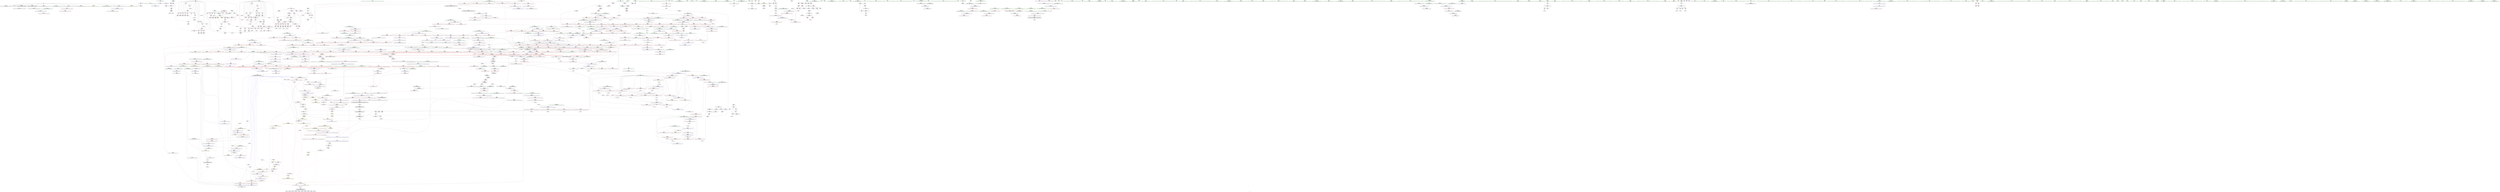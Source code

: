 digraph "SVFG" {
	label="SVFG";

	Node0x55f7fc559d00 [shape=record,color=grey,label="{NodeID: 0\nNullPtr}"];
	Node0x55f7fc559d00 -> Node0x55f7fc5ca500[style=solid];
	Node0x55f7fc559d00 -> Node0x55f7fc5ca600[style=solid];
	Node0x55f7fc559d00 -> Node0x55f7fc5ca6d0[style=solid];
	Node0x55f7fc559d00 -> Node0x55f7fc5ca7a0[style=solid];
	Node0x55f7fc559d00 -> Node0x55f7fc5ca870[style=solid];
	Node0x55f7fc559d00 -> Node0x55f7fc5ca940[style=solid];
	Node0x55f7fc559d00 -> Node0x55f7fc5caa10[style=solid];
	Node0x55f7fc559d00 -> Node0x55f7fc5caae0[style=solid];
	Node0x55f7fc559d00 -> Node0x55f7fc5e7a50[style=solid];
	Node0x55f7fc5d1060 [shape=record,color=blue,label="{NodeID: 775\n173\<--137\nretval\<--\n_Z4ReadRi\n}"];
	Node0x55f7fc5d1060 -> Node0x55f7fc65a190[style=dashed];
	Node0x55f7fc5c7b30 [shape=record,color=red,label="{NodeID: 443\n299\<--265\n\<--t\nmain\n}"];
	Node0x55f7fc5c7b30 -> Node0x55f7fc6150c0[style=solid];
	Node0x55f7fc5bb320 [shape=record,color=green,label="{NodeID: 111\n655\<--656\n_ZSt14__partial_sortIPiN9__gnu_cxx5__ops15_Iter_less_iterEEvT_S4_S4_T0_\<--_ZSt14__partial_sortIPiN9__gnu_cxx5__ops15_Iter_less_iterEEvT_S4_S4_T0__field_insensitive\n}"];
	Node0x55f7fc6ecdc0 [shape=record,color=black,label="{NodeID: 1993\n1025 = PHI(937, 1005, )\n0th arg _ZSt13__adjust_heapIPiliN9__gnu_cxx5__ops15_Iter_less_iterEEvT_T0_S5_T1_T2_ }"];
	Node0x55f7fc6ecdc0 -> Node0x55f7fc5f0560[style=solid];
	Node0x55f7fc5f2370 [shape=record,color=blue,label="{NodeID: 886\n1313\<--1339\n__last.addr\<--incdec.ptr7\n_ZSt21__unguarded_partitionIPiN9__gnu_cxx5__ops15_Iter_less_iterEET_S4_S4_S4_T0_\n}"];
	Node0x55f7fc5f2370 -> Node0x55f7fc65f190[style=dashed];
	Node0x55f7fc5dd500 [shape=record,color=red,label="{NodeID: 554\n842\<--814\n\<--__middle.addr\n_ZSt13__heap_selectIPiN9__gnu_cxx5__ops15_Iter_less_iterEEvT_S4_S4_T0_\n|{<s0>43}}"];
	Node0x55f7fc5dd500:s0 -> Node0x55f7fc6f4c20[style=solid,color=red];
	Node0x55f7fc610d40 [shape=record,color=grey,label="{NodeID: 1329\n1175 = Binary(1174, 599, )\n}"];
	Node0x55f7fc610d40 -> Node0x55f7fc5f15a0[style=solid];
	Node0x55f7fc5c02a0 [shape=record,color=green,label="{NodeID: 222\n1473\<--1474\n__last.addr\<--__last.addr_field_insensitive\n_ZSt26__unguarded_insertion_sortIPiN9__gnu_cxx5__ops15_Iter_less_iterEEvT_S4_T0_\n}"];
	Node0x55f7fc5c02a0 -> Node0x55f7fc5e5560[style=solid];
	Node0x55f7fc5c02a0 -> Node0x55f7fc5f3070[style=solid];
	Node0x55f7fc5e2f30 [shape=record,color=red,label="{NodeID: 665\n1290\<--1246\n\<--__b.addr\n_ZSt22__move_median_to_firstIPiN9__gnu_cxx5__ops15_Iter_less_iterEEvT_S4_S4_S4_T0_\n|{<s0>70}}"];
	Node0x55f7fc5e2f30:s0 -> Node0x55f7fc6f2820[style=solid,color=red];
	Node0x55f7fc5ce0b0 [shape=record,color=black,label="{NodeID: 333\n1501\<--1521\n_ZSt13move_backwardIPiS0_ET0_T_S2_S1__ret\<--call2\n_ZSt13move_backwardIPiS0_ET0_T_S2_S1_\n|{<s0>82}}"];
	Node0x55f7fc5ce0b0:s0 -> Node0x55f7fc6e9c20[style=solid,color=blue];
	Node0x55f7fc5b7860 [shape=record,color=green,label="{NodeID: 1\n7\<--1\n__dso_handle\<--dummyObj\nGlob }"];
	Node0x55f7fc5d1130 [shape=record,color=blue,label="{NodeID: 776\n261\<--81\nretval\<--\nmain\n}"];
	Node0x55f7fc5c7c00 [shape=record,color=red,label="{NodeID: 444\n303\<--265\n\<--t\nmain\n}"];
	Node0x55f7fc5bb3f0 [shape=record,color=green,label="{NodeID: 112\n665\<--666\n_ZSt27__unguarded_partition_pivotIPiN9__gnu_cxx5__ops15_Iter_less_iterEET_S4_S4_T0_\<--_ZSt27__unguarded_partition_pivotIPiN9__gnu_cxx5__ops15_Iter_less_iterEET_S4_S4_T0__field_insensitive\n}"];
	Node0x55f7fc6efca0 [shape=record,color=black,label="{NodeID: 1994\n88 = PHI()\n}"];
	Node0x55f7fc6efca0 -> Node0x55f7fc5c67b0[style=solid];
	Node0x55f7fc5f2440 [shape=record,color=blue,label="{NodeID: 887\n1311\<--1352\n__first.addr\<--incdec.ptr9\n_ZSt21__unguarded_partitionIPiN9__gnu_cxx5__ops15_Iter_less_iterEET_S4_S4_S4_T0_\n}"];
	Node0x55f7fc5f2440 -> Node0x55f7fc65d890[style=dashed];
	Node0x55f7fc5dd5d0 [shape=record,color=red,label="{NodeID: 555\n832\<--816\n\<--__last.addr\n_ZSt13__heap_selectIPiN9__gnu_cxx5__ops15_Iter_less_iterEEvT_S4_S4_T0_\n}"];
	Node0x55f7fc5dd5d0 -> Node0x55f7fc6144c0[style=solid];
	Node0x55f7fc610ec0 [shape=record,color=grey,label="{NodeID: 1330\n341 = Binary(340, 86, )\n}"];
	Node0x55f7fc610ec0 -> Node0x55f7fc6156c0[style=solid];
	Node0x55f7fc5c0370 [shape=record,color=green,label="{NodeID: 223\n1475\<--1476\n__i\<--__i_field_insensitive\n_ZSt26__unguarded_insertion_sortIPiN9__gnu_cxx5__ops15_Iter_less_iterEEvT_S4_T0_\n}"];
	Node0x55f7fc5c0370 -> Node0x55f7fc5e5630[style=solid];
	Node0x55f7fc5c0370 -> Node0x55f7fc5e5700[style=solid];
	Node0x55f7fc5c0370 -> Node0x55f7fc5e57d0[style=solid];
	Node0x55f7fc5c0370 -> Node0x55f7fc5f3140[style=solid];
	Node0x55f7fc5c0370 -> Node0x55f7fc5f3210[style=solid];
	Node0x55f7fc5e3000 [shape=record,color=red,label="{NodeID: 666\n1299\<--1246\n\<--__b.addr\n_ZSt22__move_median_to_firstIPiN9__gnu_cxx5__ops15_Iter_less_iterEEvT_S4_S4_S4_T0_\n|{<s0>72}}"];
	Node0x55f7fc5e3000:s0 -> Node0x55f7fc6ecb00[style=solid,color=red];
	Node0x55f7fc5ce180 [shape=record,color=black,label="{NodeID: 334\n1573\<--1594\n_ZSt23__copy_move_backward_a2ILb1EPiS0_ET1_T0_S2_S1__ret\<--call3\n_ZSt23__copy_move_backward_a2ILb1EPiS0_ET1_T0_S2_S1_\n|{<s0>90}}"];
	Node0x55f7fc5ce180:s0 -> Node0x55f7fc6e70a0[style=solid,color=blue];
	Node0x55f7fc5b78f0 [shape=record,color=green,label="{NodeID: 2\n8\<--1\n.str\<--dummyObj\nGlob }"];
	Node0x55f7fc68fde0 [shape=record,color=yellow,style=double,label="{NodeID: 1884\n28V_6 = CSCHI(MR_28V_5)\npts\{35 \}\nCS[]|{<s0>47|<s1>47|<s2>51}}"];
	Node0x55f7fc68fde0:s0 -> Node0x55f7fc65c490[style=dashed,color=blue];
	Node0x55f7fc68fde0:s1 -> Node0x55f7fc663290[style=dashed,color=blue];
	Node0x55f7fc68fde0:s2 -> Node0x55f7fc691d80[style=dashed,color=blue];
	Node0x55f7fc5d1200 [shape=record,color=blue,label="{NodeID: 777\n265\<--86\nt\<--\nmain\n}"];
	Node0x55f7fc5d1200 -> Node0x55f7fc653390[style=dashed];
	Node0x55f7fc5c7cd0 [shape=record,color=red,label="{NodeID: 445\n514\<--265\n\<--t\nmain\n}"];
	Node0x55f7fc5c7cd0 -> Node0x55f7fc60d140[style=solid];
	Node0x55f7fc5bb4f0 [shape=record,color=green,label="{NodeID: 113\n678\<--679\n__n.addr\<--__n.addr_field_insensitive\n_ZSt4__lgl\n}"];
	Node0x55f7fc5bb4f0 -> Node0x55f7fc5dbd70[style=solid];
	Node0x55f7fc5bb4f0 -> Node0x55f7fc5d3010[style=solid];
	Node0x55f7fc6efe00 [shape=record,color=black,label="{NodeID: 1995\n133 = PHI()\n}"];
	Node0x55f7fc5f2510 [shape=record,color=blue,label="{NodeID: 888\n1358\<--1356\n__a.addr\<--__a\n_ZSt9iter_swapIPiS0_EvT_T0_\n}"];
	Node0x55f7fc5f2510 -> Node0x55f7fc5e4040[style=dashed];
	Node0x55f7fc5dd6a0 [shape=record,color=red,label="{NodeID: 556\n831\<--818\n\<--__i\n_ZSt13__heap_selectIPiN9__gnu_cxx5__ops15_Iter_less_iterEEvT_S4_S4_T0_\n}"];
	Node0x55f7fc5dd6a0 -> Node0x55f7fc6144c0[style=solid];
	Node0x55f7fc611040 [shape=record,color=grey,label="{NodeID: 1331\n1205 = Binary(1204, 599, )\n}"];
	Node0x55f7fc611040 -> Node0x55f7fc5f1810[style=solid];
	Node0x55f7fc5c0440 [shape=record,color=green,label="{NodeID: 224\n1477\<--1478\nagg.tmp\<--agg.tmp_field_insensitive\n_ZSt26__unguarded_insertion_sortIPiN9__gnu_cxx5__ops15_Iter_less_iterEEvT_S4_T0_\n}"];
	Node0x55f7fc5e30d0 [shape=record,color=red,label="{NodeID: 667\n1259\<--1248\n\<--__c.addr\n_ZSt22__move_median_to_firstIPiN9__gnu_cxx5__ops15_Iter_less_iterEEvT_S4_S4_S4_T0_\n|{<s0>63}}"];
	Node0x55f7fc5e30d0:s0 -> Node0x55f7fc6f2ba0[style=solid,color=red];
	Node0x55f7fc5ce250 [shape=record,color=black,label="{NodeID: 335\n1598\<--1603\n_ZSt12__miter_baseIPiET_S1__ret\<--\n_ZSt12__miter_baseIPiET_S1_\n|{<s0>88|<s1>89}}"];
	Node0x55f7fc5ce250:s0 -> Node0x55f7fc6dcff0[style=solid,color=blue];
	Node0x55f7fc5ce250:s1 -> Node0x55f7fc6e6fa0[style=solid,color=blue];
	Node0x55f7fc5b7ba0 [shape=record,color=green,label="{NodeID: 3\n10\<--1\n.str.1\<--dummyObj\nGlob }"];
	Node0x55f7fc68ff40 [shape=record,color=yellow,style=double,label="{NodeID: 1885\n32V_2 = CSCHI(MR_32V_1)\npts\{264 \}\nCS[]}"];
	Node0x55f7fc68ff40 -> Node0x55f7fc5c7a60[style=dashed];
	Node0x55f7fc5d12d0 [shape=record,color=blue,label="{NodeID: 778\n271\<--81\ni\<--\nmain\n}"];
	Node0x55f7fc5d12d0 -> Node0x55f7fc5c8350[style=dashed];
	Node0x55f7fc5d12d0 -> Node0x55f7fc5c8420[style=dashed];
	Node0x55f7fc5d12d0 -> Node0x55f7fc5c84f0[style=dashed];
	Node0x55f7fc5d12d0 -> Node0x55f7fc5c85c0[style=dashed];
	Node0x55f7fc5d12d0 -> Node0x55f7fc5c8690[style=dashed];
	Node0x55f7fc5d12d0 -> Node0x55f7fc5c8760[style=dashed];
	Node0x55f7fc5d12d0 -> Node0x55f7fc5c8830[style=dashed];
	Node0x55f7fc5d12d0 -> Node0x55f7fc5d1bc0[style=dashed];
	Node0x55f7fc5d12d0 -> Node0x55f7fc5d1c90[style=dashed];
	Node0x55f7fc5c7da0 [shape=record,color=red,label="{NodeID: 446\n312\<--267\n\<--N\nmain\n}"];
	Node0x55f7fc5c7da0 -> Node0x55f7fc615240[style=solid];
	Node0x55f7fc5bb5c0 [shape=record,color=green,label="{NodeID: 114\n683\<--684\nllvm.ctlz.i64\<--llvm.ctlz.i64_field_insensitive\n}"];
	Node0x55f7fc6efed0 [shape=record,color=black,label="{NodeID: 1996\n56 = PHI()\n}"];
	Node0x55f7fc5f25e0 [shape=record,color=blue,label="{NodeID: 889\n1360\<--1357\n__b.addr\<--__b\n_ZSt9iter_swapIPiS0_EvT_T0_\n}"];
	Node0x55f7fc5f25e0 -> Node0x55f7fc5e4110[style=dashed];
	Node0x55f7fc5dd770 [shape=record,color=red,label="{NodeID: 557\n835\<--818\n\<--__i\n_ZSt13__heap_selectIPiN9__gnu_cxx5__ops15_Iter_less_iterEEvT_S4_S4_T0_\n|{<s0>42}}"];
	Node0x55f7fc5dd770:s0 -> Node0x55f7fc6f2820[style=solid,color=red];
	Node0x55f7fc6111c0 [shape=record,color=grey,label="{NodeID: 1332\n951 = Binary(950, 660, )\n}"];
	Node0x55f7fc6111c0 -> Node0x55f7fc5d4390[style=solid];
	Node0x55f7fc5c0510 [shape=record,color=green,label="{NodeID: 225\n1479\<--1480\nagg.tmp1\<--agg.tmp1_field_insensitive\n_ZSt26__unguarded_insertion_sortIPiN9__gnu_cxx5__ops15_Iter_less_iterEEvT_S4_T0_\n}"];
	Node0x55f7fc5e31a0 [shape=record,color=red,label="{NodeID: 668\n1269\<--1248\n\<--__c.addr\n_ZSt22__move_median_to_firstIPiN9__gnu_cxx5__ops15_Iter_less_iterEEvT_S4_S4_S4_T0_\n|{<s0>65}}"];
	Node0x55f7fc5e31a0:s0 -> Node0x55f7fc6f2ba0[style=solid,color=red];
	Node0x55f7fc5ce320 [shape=record,color=black,label="{NodeID: 336\n1605\<--1624\n_ZSt22__copy_move_backward_aILb1EPiS0_ET1_T0_S2_S1__ret\<--call\n_ZSt22__copy_move_backward_aILb1EPiS0_ET1_T0_S2_S1_\n|{<s0>98}}"];
	Node0x55f7fc5ce320:s0 -> Node0x55f7fc6ea260[style=solid,color=blue];
	Node0x55f7fc5b7c30 [shape=record,color=green,label="{NodeID: 4\n13\<--1\n\<--dummyObj\nCan only get source location for instruction, argument, global var or function.}"];
	Node0x55f7fc5d13a0 [shape=record,color=blue,label="{NodeID: 779\n279\<--323\nlen\<--conv\nmain\n}"];
	Node0x55f7fc5d13a0 -> Node0x55f7fc5d9cf0[style=dashed];
	Node0x55f7fc5d13a0 -> Node0x55f7fc5d9dc0[style=dashed];
	Node0x55f7fc5d13a0 -> Node0x55f7fc5d13a0[style=dashed];
	Node0x55f7fc5d13a0 -> Node0x55f7fc655690[style=dashed];
	Node0x55f7fc5c7e70 [shape=record,color=red,label="{NodeID: 447\n400\<--267\n\<--N\nmain\n}"];
	Node0x55f7fc5c7e70 -> Node0x55f7fc614ac0[style=solid];
	Node0x55f7fc5c09e0 [shape=record,color=green,label="{NodeID: 115\n693\<--694\n__comp\<--__comp_field_insensitive\n_ZSt22__final_insertion_sortIPiN9__gnu_cxx5__ops15_Iter_less_iterEEvT_S4_T0_\n}"];
	Node0x55f7fc6effa0 [shape=record,color=black,label="{NodeID: 1997\n76 = PHI()\n}"];
	Node0x55f7fc6effa0 -> Node0x55f7fc5cacb0[style=solid];
	Node0x55f7fc5f26b0 [shape=record,color=blue,label="{NodeID: 890\n1373\<--1371\n__a.addr\<--__a\n_ZSt4swapIiENSt9enable_ifIXsr6__and_ISt6__not_ISt15__is_tuple_likeIT_EESt21is_move_constructibleIS3_ESt18is_move_assignableIS3_EEE5valueEvE4typeERS3_SC_\n}"];
	Node0x55f7fc5f26b0 -> Node0x55f7fc5e41e0[style=dashed];
	Node0x55f7fc5f26b0 -> Node0x55f7fc5e42b0[style=dashed];
	Node0x55f7fc5dd840 [shape=record,color=red,label="{NodeID: 558\n843\<--818\n\<--__i\n_ZSt13__heap_selectIPiN9__gnu_cxx5__ops15_Iter_less_iterEEvT_S4_S4_T0_\n|{<s0>43}}"];
	Node0x55f7fc5dd840:s0 -> Node0x55f7fc6f4da0[style=solid,color=red];
	Node0x55f7fc611340 [shape=record,color=grey,label="{NodeID: 1333\n1204 = Binary(1203, 875, )\n}"];
	Node0x55f7fc611340 -> Node0x55f7fc611040[style=solid];
	Node0x55f7fc5c05e0 [shape=record,color=green,label="{NodeID: 226\n1481\<--1482\nundef.agg.tmp\<--undef.agg.tmp_field_insensitive\n_ZSt26__unguarded_insertion_sortIPiN9__gnu_cxx5__ops15_Iter_less_iterEEvT_S4_T0_\n}"];
	Node0x55f7fc5e3270 [shape=record,color=red,label="{NodeID: 669\n1273\<--1248\n\<--__c.addr\n_ZSt22__move_median_to_firstIPiN9__gnu_cxx5__ops15_Iter_less_iterEEvT_S4_S4_S4_T0_\n|{<s0>66}}"];
	Node0x55f7fc5e3270:s0 -> Node0x55f7fc6ecb00[style=solid,color=red];
	Node0x55f7fc5ce3f0 [shape=record,color=black,label="{NodeID: 337\n1628\<--1633\n_ZSt12__niter_baseIPiET_S1__ret\<--\n_ZSt12__niter_baseIPiET_S1_\n|{<s0>95|<s1>96|<s2>97}}"];
	Node0x55f7fc5ce3f0:s0 -> Node0x55f7fc6e9ea0[style=solid,color=blue];
	Node0x55f7fc5ce3f0:s1 -> Node0x55f7fc6e9fe0[style=solid,color=blue];
	Node0x55f7fc5ce3f0:s2 -> Node0x55f7fc6ea120[style=solid,color=blue];
	Node0x55f7fc5b7cf0 [shape=record,color=green,label="{NodeID: 5\n15\<--1\n.str.3\<--dummyObj\nGlob }"];
	Node0x55f7fc690200 [shape=record,color=yellow,style=double,label="{NodeID: 1887\n28V_2 = CSCHI(MR_28V_1)\npts\{35 \}\nCS[]|{<s0>82|<s1>82}}"];
	Node0x55f7fc690200:s0 -> Node0x55f7fc5e53c0[style=dashed,color=blue];
	Node0x55f7fc690200:s1 -> Node0x55f7fc5f2e00[style=dashed,color=blue];
	Node0x55f7fc5d1470 [shape=record,color=blue,label="{NodeID: 780\n277\<--81\nc\<--\nmain\n}"];
	Node0x55f7fc5d1470 -> Node0x55f7fc5d9b50[style=dashed];
	Node0x55f7fc5d1470 -> Node0x55f7fc5d1470[style=dashed];
	Node0x55f7fc5d1470 -> Node0x55f7fc5d16e0[style=dashed];
	Node0x55f7fc5d1470 -> Node0x55f7fc655190[style=dashed];
	Node0x55f7fc5c7f40 [shape=record,color=red,label="{NodeID: 448\n430\<--267\n\<--N\nmain\n}"];
	Node0x55f7fc5c7f40 -> Node0x55f7fc613d40[style=solid];
	Node0x55f7fc5c0ab0 [shape=record,color=green,label="{NodeID: 116\n695\<--696\n__first.addr\<--__first.addr_field_insensitive\n_ZSt22__final_insertion_sortIPiN9__gnu_cxx5__ops15_Iter_less_iterEEvT_S4_T0_\n}"];
	Node0x55f7fc5c0ab0 -> Node0x55f7fc5dbe40[style=solid];
	Node0x55f7fc5c0ab0 -> Node0x55f7fc5dbf10[style=solid];
	Node0x55f7fc5c0ab0 -> Node0x55f7fc5dbfe0[style=solid];
	Node0x55f7fc5c0ab0 -> Node0x55f7fc5dc0b0[style=solid];
	Node0x55f7fc5c0ab0 -> Node0x55f7fc5dc180[style=solid];
	Node0x55f7fc5c0ab0 -> Node0x55f7fc5d30e0[style=solid];
	Node0x55f7fc6f0100 [shape=record,color=black,label="{NodeID: 1998\n83 = PHI()\n}"];
	Node0x55f7fc6f0100 -> Node0x55f7fc5cae50[style=solid];
	Node0x55f7fc5f2780 [shape=record,color=blue,label="{NodeID: 891\n1375\<--1372\n__b.addr\<--__b\n_ZSt4swapIiENSt9enable_ifIXsr6__and_ISt6__not_ISt15__is_tuple_likeIT_EESt21is_move_constructibleIS3_ESt18is_move_assignableIS3_EEE5valueEvE4typeERS3_SC_\n}"];
	Node0x55f7fc5f2780 -> Node0x55f7fc5e4380[style=dashed];
	Node0x55f7fc5f2780 -> Node0x55f7fc5e4450[style=dashed];
	Node0x55f7fc5dd910 [shape=record,color=red,label="{NodeID: 559\n849\<--818\n\<--__i\n_ZSt13__heap_selectIPiN9__gnu_cxx5__ops15_Iter_less_iterEEvT_S4_S4_T0_\n}"];
	Node0x55f7fc5dd910 -> Node0x55f7fc5c4e80[style=solid];
	Node0x55f7fc6114c0 [shape=record,color=grey,label="{NodeID: 1334\n490 = Binary(488, 489, )\n}"];
	Node0x55f7fc5c06b0 [shape=record,color=green,label="{NodeID: 227\n1505\<--1506\n__first.addr\<--__first.addr_field_insensitive\n_ZSt13move_backwardIPiS0_ET0_T_S2_S1_\n}"];
	Node0x55f7fc5c06b0 -> Node0x55f7fc5e58a0[style=solid];
	Node0x55f7fc5c06b0 -> Node0x55f7fc5f32e0[style=solid];
	Node0x55f7fc5e3340 [shape=record,color=red,label="{NodeID: 670\n1283\<--1248\n\<--__c.addr\n_ZSt22__move_median_to_firstIPiN9__gnu_cxx5__ops15_Iter_less_iterEEvT_S4_S4_S4_T0_\n|{<s0>68}}"];
	Node0x55f7fc5e3340:s0 -> Node0x55f7fc6f2ba0[style=solid,color=red];
	Node0x55f7fc659290 [shape=record,color=black,label="{NodeID: 1445\nMR_28V_3 = PHI(MR_28V_5, MR_28V_2, )\npts\{35 \}\n|{|<s1>37|<s2>42|<s3>43|<s4>43|<s5>43}}"];
	Node0x55f7fc659290 -> Node0x55f7fc659290[style=dashed];
	Node0x55f7fc659290:s1 -> Node0x55f7fc6913e0[style=dashed,color=blue];
	Node0x55f7fc659290:s2 -> Node0x55f7fc5ebac0[style=dashed,color=red];
	Node0x55f7fc659290:s3 -> Node0x55f7fc5df580[style=dashed,color=red];
	Node0x55f7fc659290:s4 -> Node0x55f7fc5df650[style=dashed,color=red];
	Node0x55f7fc659290:s5 -> Node0x55f7fc5f03c0[style=dashed,color=red];
	Node0x55f7fc5ce4c0 [shape=record,color=black,label="{NodeID: 338\n1652\<--1650\nsub.ptr.lhs.cast\<--\n_ZNSt20__copy_move_backwardILb1ELb1ESt26random_access_iterator_tagE13__copy_move_bIiEEPT_PKS3_S6_S4_\n}"];
	Node0x55f7fc5ce4c0 -> Node0x55f7fc612b40[style=solid];
	Node0x55f7fc5b8590 [shape=record,color=green,label="{NodeID: 6\n17\<--1\n.str.4\<--dummyObj\nGlob }"];
	Node0x55f7fc5d1540 [shape=record,color=blue,label="{NodeID: 781\n328\<--81\narrayidx\<--\nmain\n}"];
	Node0x55f7fc5d1540 -> Node0x55f7fc5da2a0[style=dashed];
	Node0x55f7fc5d1540 -> Node0x55f7fc5da370[style=dashed];
	Node0x55f7fc5d1540 -> Node0x55f7fc5da440[style=dashed];
	Node0x55f7fc5d1540 -> Node0x55f7fc5da510[style=dashed];
	Node0x55f7fc5d1540 -> Node0x55f7fc5da5e0[style=dashed];
	Node0x55f7fc5d1540 -> Node0x55f7fc5d1540[style=dashed];
	Node0x55f7fc5d1540 -> Node0x55f7fc5d1880[style=dashed];
	Node0x55f7fc5d1540 -> Node0x55f7fc656090[style=dashed];
	Node0x55f7fc5d1540 -> Node0x55f7fc66be90[style=dashed];
	Node0x55f7fc5c8010 [shape=record,color=red,label="{NodeID: 449\n464\<--267\n\<--N\nmain\n}"];
	Node0x55f7fc5c8010 -> Node0x55f7fc5cc9f0[style=solid];
	Node0x55f7fc5c0b80 [shape=record,color=green,label="{NodeID: 117\n697\<--698\n__last.addr\<--__last.addr_field_insensitive\n_ZSt22__final_insertion_sortIPiN9__gnu_cxx5__ops15_Iter_less_iterEEvT_S4_T0_\n}"];
	Node0x55f7fc5c0b80 -> Node0x55f7fc5dc250[style=solid];
	Node0x55f7fc5c0b80 -> Node0x55f7fc5dc320[style=solid];
	Node0x55f7fc5c0b80 -> Node0x55f7fc5dc3f0[style=solid];
	Node0x55f7fc5c0b80 -> Node0x55f7fc5d31b0[style=solid];
	Node0x55f7fc6f0200 [shape=record,color=black,label="{NodeID: 1999\n160 = PHI()\n}"];
	Node0x55f7fc6f0200 -> Node0x55f7fc5cb0c0[style=solid];
	Node0x55f7fc5f2850 [shape=record,color=blue,label="{NodeID: 892\n1377\<--1383\n__tmp\<--\n_ZSt4swapIiENSt9enable_ifIXsr6__and_ISt6__not_ISt15__is_tuple_likeIT_EESt21is_move_constructibleIS3_ESt18is_move_assignableIS3_EEE5valueEvE4typeERS3_SC_\n}"];
	Node0x55f7fc5f2850 -> Node0x55f7fc5e45f0[style=dashed];
	Node0x55f7fc5f2850 -> Node0x55f7fc5e46c0[style=dashed];
	Node0x55f7fc681140 [shape=record,color=yellow,style=double,label="{NodeID: 1667\n28V_1 = ENCHI(MR_28V_0)\npts\{35 \}\nFun[_ZSt6__sortIPiN9__gnu_cxx5__ops15_Iter_less_iterEEvT_S4_T0_]|{|<s1>28}}"];
	Node0x55f7fc681140 -> Node0x55f7fc66cd90[style=dashed];
	Node0x55f7fc681140:s1 -> Node0x55f7fc647260[style=dashed,color=red];
	Node0x55f7fc5dd9e0 [shape=record,color=red,label="{NodeID: 560\n869\<--858\n\<--__first.addr\n_ZSt11__sort_heapIPiN9__gnu_cxx5__ops15_Iter_less_iterEEvT_S4_RT0_\n}"];
	Node0x55f7fc5dd9e0 -> Node0x55f7fc5cd6f0[style=solid];
	Node0x55f7fc611640 [shape=record,color=grey,label="{NodeID: 1335\n659 = Binary(658, 660, )\n}"];
	Node0x55f7fc611640 -> Node0x55f7fc5d2da0[style=solid];
	Node0x55f7fc5c0780 [shape=record,color=green,label="{NodeID: 228\n1507\<--1508\n__last.addr\<--__last.addr_field_insensitive\n_ZSt13move_backwardIPiS0_ET0_T_S2_S1_\n}"];
	Node0x55f7fc5c0780 -> Node0x55f7fc5e5970[style=solid];
	Node0x55f7fc5c0780 -> Node0x55f7fc5f33b0[style=solid];
	Node0x55f7fc5e3410 [shape=record,color=red,label="{NodeID: 671\n1291\<--1248\n\<--__c.addr\n_ZSt22__move_median_to_firstIPiN9__gnu_cxx5__ops15_Iter_less_iterEEvT_S4_S4_S4_T0_\n|{<s0>70}}"];
	Node0x55f7fc5e3410:s0 -> Node0x55f7fc6f2ba0[style=solid,color=red];
	Node0x55f7fc659790 [shape=record,color=black,label="{NodeID: 1446\nMR_148V_3 = PHI(MR_148V_4, MR_148V_2, )\npts\{819 \}\n}"];
	Node0x55f7fc659790 -> Node0x55f7fc5dd6a0[style=dashed];
	Node0x55f7fc659790 -> Node0x55f7fc5dd770[style=dashed];
	Node0x55f7fc659790 -> Node0x55f7fc5dd840[style=dashed];
	Node0x55f7fc659790 -> Node0x55f7fc5dd910[style=dashed];
	Node0x55f7fc659790 -> Node0x55f7fc5d3aa0[style=dashed];
	Node0x55f7fc5ce590 [shape=record,color=black,label="{NodeID: 339\n1653\<--1651\nsub.ptr.rhs.cast\<--\n_ZNSt20__copy_move_backwardILb1ELb1ESt26random_access_iterator_tagE13__copy_move_bIiEEPT_PKS3_S6_S4_\n}"];
	Node0x55f7fc5ce590 -> Node0x55f7fc612b40[style=solid];
	Node0x55f7fc5b8620 [shape=record,color=green,label="{NodeID: 7\n19\<--1\nstdin\<--dummyObj\nGlob }"];
	Node0x55f7fc5d1610 [shape=record,color=blue,label="{NodeID: 782\n273\<--81\nj\<--\nmain\n}"];
	Node0x55f7fc5d1610 -> Node0x55f7fc5d8f20[style=dashed];
	Node0x55f7fc5d1610 -> Node0x55f7fc5d8ff0[style=dashed];
	Node0x55f7fc5d1610 -> Node0x55f7fc5d90c0[style=dashed];
	Node0x55f7fc5d1610 -> Node0x55f7fc5d9190[style=dashed];
	Node0x55f7fc5d1610 -> Node0x55f7fc5d9260[style=dashed];
	Node0x55f7fc5d1610 -> Node0x55f7fc5d9330[style=dashed];
	Node0x55f7fc5d1610 -> Node0x55f7fc5d1610[style=dashed];
	Node0x55f7fc5d1610 -> Node0x55f7fc5d1af0[style=dashed];
	Node0x55f7fc5d1610 -> Node0x55f7fc5d20a0[style=dashed];
	Node0x55f7fc5d1610 -> Node0x55f7fc654790[style=dashed];
	Node0x55f7fc5e9660 [shape=record,color=yellow,style=double,label="{NodeID: 1557\n58V_1 = ENCHI(MR_58V_0)\npts\{2840000 \}\nFun[main]}"];
	Node0x55f7fc5e9660 -> Node0x55f7fc5da030[style=dashed];
	Node0x55f7fc5e9660 -> Node0x55f7fc5da100[style=dashed];
	Node0x55f7fc5e9660 -> Node0x55f7fc5da1d0[style=dashed];
	Node0x55f7fc5c80e0 [shape=record,color=red,label="{NodeID: 450\n472\<--267\n\<--N\nmain\n}"];
	Node0x55f7fc5c80e0 -> Node0x55f7fc611ac0[style=solid];
	Node0x55f7fc5c0c50 [shape=record,color=green,label="{NodeID: 118\n699\<--700\nagg.tmp\<--agg.tmp_field_insensitive\n_ZSt22__final_insertion_sortIPiN9__gnu_cxx5__ops15_Iter_less_iterEEvT_S4_T0_\n}"];
	Node0x55f7fc6f0300 [shape=record,color=black,label="{NodeID: 2000\n305 = PHI()\n}"];
	Node0x55f7fc5f2920 [shape=record,color=blue,label="{NodeID: 893\n1388\<--1387\n\<--\n_ZSt4swapIiENSt9enable_ifIXsr6__and_ISt6__not_ISt15__is_tuple_likeIT_EESt21is_move_constructibleIS3_ESt18is_move_assignableIS3_EEE5valueEvE4typeERS3_SC_\n}"];
	Node0x55f7fc5f2920 -> Node0x55f7fc5e46c0[style=dashed];
	Node0x55f7fc5f2920 -> Node0x55f7fc5f29f0[style=dashed];
	Node0x55f7fc5ddab0 [shape=record,color=red,label="{NodeID: 561\n880\<--858\n\<--__first.addr\n_ZSt11__sort_heapIPiN9__gnu_cxx5__ops15_Iter_less_iterEEvT_S4_RT0_\n|{<s0>44}}"];
	Node0x55f7fc5ddab0:s0 -> Node0x55f7fc6f4a70[style=solid,color=red];
	Node0x55f7fc6117c0 [shape=record,color=grey,label="{NodeID: 1336\n642 = Binary(640, 641, )\n}"];
	Node0x55f7fc6117c0 -> Node0x55f7fc611940[style=solid];
	Node0x55f7fc5c0850 [shape=record,color=green,label="{NodeID: 229\n1509\<--1510\n__result.addr\<--__result.addr_field_insensitive\n_ZSt13move_backwardIPiS0_ET0_T_S2_S1_\n}"];
	Node0x55f7fc5c0850 -> Node0x55f7fc5e5a40[style=solid];
	Node0x55f7fc5c0850 -> Node0x55f7fc5f3480[style=solid];
	Node0x55f7fc5e34e0 [shape=record,color=red,label="{NodeID: 672\n1295\<--1248\n\<--__c.addr\n_ZSt22__move_median_to_firstIPiN9__gnu_cxx5__ops15_Iter_less_iterEEvT_S4_S4_S4_T0_\n|{<s0>71}}"];
	Node0x55f7fc5e34e0:s0 -> Node0x55f7fc6ecb00[style=solid,color=red];
	Node0x55f7fc5ce660 [shape=record,color=black,label="{NodeID: 340\n1664\<--1663\n\<--add.ptr\n_ZNSt20__copy_move_backwardILb1ELb1ESt26random_access_iterator_tagE13__copy_move_bIiEEPT_PKS3_S6_S4_\n}"];
	Node0x55f7fc5ce660 -> Node0x55f7fc5c5840[style=solid];
	Node0x55f7fc5b86b0 [shape=record,color=green,label="{NodeID: 8\n20\<--1\n.str.5\<--dummyObj\nGlob }"];
	Node0x55f7fc5d16e0 [shape=record,color=blue,label="{NodeID: 783\n277\<--337\nc\<--inc\nmain\n}"];
	Node0x55f7fc5d16e0 -> Node0x55f7fc5d9b50[style=dashed];
	Node0x55f7fc5d16e0 -> Node0x55f7fc5d9c20[style=dashed];
	Node0x55f7fc5d16e0 -> Node0x55f7fc5d1470[style=dashed];
	Node0x55f7fc5d16e0 -> Node0x55f7fc5d16e0[style=dashed];
	Node0x55f7fc5d16e0 -> Node0x55f7fc5d1a20[style=dashed];
	Node0x55f7fc5d16e0 -> Node0x55f7fc655190[style=dashed];
	Node0x55f7fc5e9740 [shape=record,color=yellow,style=double,label="{NodeID: 1558\n28V_1 = ENCHI(MR_28V_0)\npts\{35 \}\nFun[_ZSt22__move_median_to_firstIPiN9__gnu_cxx5__ops15_Iter_less_iterEEvT_S4_S4_S4_T0_]|{<s0>62|<s1>63|<s2>64|<s3>65|<s4>66|<s5>67|<s6>68|<s7>69|<s8>70|<s9>71|<s10>72}}"];
	Node0x55f7fc5e9740:s0 -> Node0x55f7fc5ebac0[style=dashed,color=red];
	Node0x55f7fc5e9740:s1 -> Node0x55f7fc5ebac0[style=dashed,color=red];
	Node0x55f7fc5e9740:s2 -> Node0x55f7fc5ea170[style=dashed,color=red];
	Node0x55f7fc5e9740:s3 -> Node0x55f7fc5ebac0[style=dashed,color=red];
	Node0x55f7fc5e9740:s4 -> Node0x55f7fc5ea170[style=dashed,color=red];
	Node0x55f7fc5e9740:s5 -> Node0x55f7fc5ea170[style=dashed,color=red];
	Node0x55f7fc5e9740:s6 -> Node0x55f7fc5ebac0[style=dashed,color=red];
	Node0x55f7fc5e9740:s7 -> Node0x55f7fc5ea170[style=dashed,color=red];
	Node0x55f7fc5e9740:s8 -> Node0x55f7fc5ebac0[style=dashed,color=red];
	Node0x55f7fc5e9740:s9 -> Node0x55f7fc5ea170[style=dashed,color=red];
	Node0x55f7fc5e9740:s10 -> Node0x55f7fc5ea170[style=dashed,color=red];
	Node0x55f7fc5c81b0 [shape=record,color=red,label="{NodeID: 451\n482\<--267\n\<--N\nmain\n}"];
	Node0x55f7fc5c81b0 -> Node0x55f7fc616140[style=solid];
	Node0x55f7fc5c0d20 [shape=record,color=green,label="{NodeID: 119\n701\<--702\nagg.tmp2\<--agg.tmp2_field_insensitive\n_ZSt22__final_insertion_sortIPiN9__gnu_cxx5__ops15_Iter_less_iterEEvT_S4_T0_\n}"];
	Node0x55f7fc6f03d0 [shape=record,color=black,label="{NodeID: 2001\n190 = PHI()\n}"];
	Node0x55f7fc6f03d0 -> Node0x55f7fc5cb190[style=solid];
	Node0x55f7fc5f29f0 [shape=record,color=blue,label="{NodeID: 894\n1392\<--1391\n\<--\n_ZSt4swapIiENSt9enable_ifIXsr6__and_ISt6__not_ISt15__is_tuple_likeIT_EESt21is_move_constructibleIS3_ESt18is_move_assignableIS3_EEE5valueEvE4typeERS3_SC_\n|{<s0>76}}"];
	Node0x55f7fc5f29f0:s0 -> Node0x55f7fc692880[style=dashed,color=blue];
	Node0x55f7fc5ddb80 [shape=record,color=red,label="{NodeID: 562\n868\<--860\n\<--__last.addr\n_ZSt11__sort_heapIPiN9__gnu_cxx5__ops15_Iter_less_iterEEvT_S4_RT0_\n}"];
	Node0x55f7fc5ddb80 -> Node0x55f7fc5cd620[style=solid];
	Node0x55f7fc611940 [shape=record,color=grey,label="{NodeID: 1337\n643 = Binary(642, 594, )\n}"];
	Node0x55f7fc611940 -> Node0x55f7fc615e40[style=solid];
	Node0x55f7fc5c8b60 [shape=record,color=green,label="{NodeID: 230\n1516\<--1517\n_ZSt12__miter_baseIPiET_S1_\<--_ZSt12__miter_baseIPiET_S1__field_insensitive\n}"];
	Node0x55f7fc5e35b0 [shape=record,color=red,label="{NodeID: 673\n1322\<--1311\n\<--__first.addr\n_ZSt21__unguarded_partitionIPiN9__gnu_cxx5__ops15_Iter_less_iterEET_S4_S4_S4_T0_\n|{<s0>73}}"];
	Node0x55f7fc5e35b0:s0 -> Node0x55f7fc6f2820[style=solid,color=red];
	Node0x55f7fc65a190 [shape=record,color=black,label="{NodeID: 1448\nMR_14V_4 = PHI(MR_14V_3, MR_14V_2, )\npts\{174 \}\n}"];
	Node0x55f7fc65a190 -> Node0x55f7fc5c6c90[style=dashed];
	Node0x55f7fc5ce730 [shape=record,color=black,label="{NodeID: 341\n1666\<--1665\n\<--\n_ZNSt20__copy_move_backwardILb1ELb1ESt26random_access_iterator_tagE13__copy_move_bIiEEPT_PKS3_S6_S4_\n}"];
	Node0x55f7fc5ce730 -> Node0x55f7fc5c5910[style=solid];
	Node0x55f7fc5b8770 [shape=record,color=green,label="{NodeID: 9\n22\<--1\n.str.6\<--dummyObj\nGlob }"];
	Node0x55f7fc690780 [shape=record,color=yellow,style=double,label="{NodeID: 1891\n28V_2 = CSCHI(MR_28V_1)\npts\{35 \}\nCS[]|{<s0>21|<s1>21|<s2>21|<s3>21}}"];
	Node0x55f7fc690780:s0 -> Node0x55f7fc5da920[style=dashed,color=blue];
	Node0x55f7fc690780:s1 -> Node0x55f7fc5da9f0[style=dashed,color=blue];
	Node0x55f7fc690780:s2 -> Node0x55f7fc652e90[style=dashed,color=blue];
	Node0x55f7fc690780:s3 -> Node0x55f7fc669690[style=dashed,color=blue];
	Node0x55f7fc5d17b0 [shape=record,color=blue,label="{NodeID: 784\n370\<--361\narrayidx29\<--conv23\nmain\n}"];
	Node0x55f7fc5d17b0 -> Node0x55f7fc65bf90[style=dashed];
	Node0x55f7fc5c8280 [shape=record,color=red,label="{NodeID: 452\n424\<--269\n\<--M\nmain\n}"];
	Node0x55f7fc5c8280 -> Node0x55f7fc6135c0[style=solid];
	Node0x55f7fc5c0df0 [shape=record,color=green,label="{NodeID: 120\n703\<--704\nagg.tmp3\<--agg.tmp3_field_insensitive\n_ZSt22__final_insertion_sortIPiN9__gnu_cxx5__ops15_Iter_less_iterEEvT_S4_T0_\n}"];
	Node0x55f7fc6f0500 [shape=record,color=black,label="{NodeID: 2002\n491 = PHI()\n}"];
	Node0x55f7fc6f0500 -> Node0x55f7fc60fb40[style=solid];
	Node0x55f7fc5f2ac0 [shape=record,color=blue,label="{NodeID: 895\n1403\<--1399\n__first.addr\<--__first\n_ZSt16__insertion_sortIPiN9__gnu_cxx5__ops15_Iter_less_iterEEvT_S4_T0_\n}"];
	Node0x55f7fc5f2ac0 -> Node0x55f7fc5e4790[style=dashed];
	Node0x55f7fc5f2ac0 -> Node0x55f7fc5e4860[style=dashed];
	Node0x55f7fc5f2ac0 -> Node0x55f7fc5e4930[style=dashed];
	Node0x55f7fc5f2ac0 -> Node0x55f7fc5e4a00[style=dashed];
	Node0x55f7fc5f2ac0 -> Node0x55f7fc5e4ad0[style=dashed];
	Node0x55f7fc5ddc50 [shape=record,color=red,label="{NodeID: 563\n877\<--860\n\<--__last.addr\n_ZSt11__sort_heapIPiN9__gnu_cxx5__ops15_Iter_less_iterEEvT_S4_RT0_\n}"];
	Node0x55f7fc5ddc50 -> Node0x55f7fc5c4f50[style=solid];
	Node0x55f7fc611ac0 [shape=record,color=grey,label="{NodeID: 1338\n473 = Binary(472, 474, )\n}"];
	Node0x55f7fc611ac0 -> Node0x55f7fc5ccac0[style=solid];
	Node0x55f7fc5c8c20 [shape=record,color=green,label="{NodeID: 231\n1522\<--1523\n_ZSt23__copy_move_backward_a2ILb1EPiS0_ET1_T0_S2_S1_\<--_ZSt23__copy_move_backward_a2ILb1EPiS0_ET1_T0_S2_S1__field_insensitive\n}"];
	Node0x55f7fc5e3680 [shape=record,color=red,label="{NodeID: 674\n1326\<--1311\n\<--__first.addr\n_ZSt21__unguarded_partitionIPiN9__gnu_cxx5__ops15_Iter_less_iterEET_S4_S4_S4_T0_\n}"];
	Node0x55f7fc5e3680 -> Node0x55f7fc5c5020[style=solid];
	Node0x55f7fc65a690 [shape=record,color=black,label="{NodeID: 1449\nMR_24V_9 = PHI(MR_24V_7, MR_24V_3, )\npts\{264 268 \}\n|{<s0>16|<s1>18|<s2>18|<s3>18|<s4>18|<s5>18|<s6>18|<s7>18}}"];
	Node0x55f7fc65a690:s0 -> Node0x55f7fc68ff40[style=dashed,color=blue];
	Node0x55f7fc65a690:s1 -> Node0x55f7fc5c7da0[style=dashed,color=blue];
	Node0x55f7fc65a690:s2 -> Node0x55f7fc5c7e70[style=dashed,color=blue];
	Node0x55f7fc65a690:s3 -> Node0x55f7fc5c7f40[style=dashed,color=blue];
	Node0x55f7fc65a690:s4 -> Node0x55f7fc5c8010[style=dashed,color=blue];
	Node0x55f7fc65a690:s5 -> Node0x55f7fc5c80e0[style=dashed,color=blue];
	Node0x55f7fc65a690:s6 -> Node0x55f7fc5c81b0[style=dashed,color=blue];
	Node0x55f7fc65a690:s7 -> Node0x55f7fc653890[style=dashed,color=blue];
	Node0x55f7fc5ce800 [shape=record,color=black,label="{NodeID: 342\n1635\<--1676\n_ZNSt20__copy_move_backwardILb1ELb1ESt26random_access_iterator_tagE13__copy_move_bIiEEPT_PKS3_S6_S4__ret\<--add.ptr2\n_ZNSt20__copy_move_backwardILb1ELb1ESt26random_access_iterator_tagE13__copy_move_bIiEEPT_PKS3_S6_S4_\n|{<s0>99}}"];
	Node0x55f7fc5ce800:s0 -> Node0x55f7fc6ea3a0[style=solid,color=blue];
	Node0x55f7fc5b8870 [shape=record,color=green,label="{NodeID: 10\n24\<--1\nstdout\<--dummyObj\nGlob }"];
	Node0x55f7fc6908e0 [shape=record,color=yellow,style=double,label="{NodeID: 1892\n28V_2 = CSCHI(MR_28V_1)\npts\{35 \}\nCS[]|{<s0>29}}"];
	Node0x55f7fc6908e0:s0 -> Node0x55f7fc5e8560[style=dashed,color=red];
	Node0x55f7fc5d1880 [shape=record,color=blue,label="{NodeID: 785\n378\<--380\narrayidx33\<--inc34\nmain\n}"];
	Node0x55f7fc5d1880 -> Node0x55f7fc66be90[style=dashed];
	Node0x55f7fc5c8350 [shape=record,color=red,label="{NodeID: 453\n311\<--271\n\<--i\nmain\n}"];
	Node0x55f7fc5c8350 -> Node0x55f7fc615240[style=solid];
	Node0x55f7fc5c0ec0 [shape=record,color=green,label="{NodeID: 121\n719\<--720\n_ZSt16__insertion_sortIPiN9__gnu_cxx5__ops15_Iter_less_iterEEvT_S4_T0_\<--_ZSt16__insertion_sortIPiN9__gnu_cxx5__ops15_Iter_less_iterEEvT_S4_T0__field_insensitive\n}"];
	Node0x55f7fc6f0600 [shape=record,color=black,label="{NodeID: 2003\n509 = PHI()\n}"];
	Node0x55f7fc5f2b90 [shape=record,color=blue,label="{NodeID: 896\n1405\<--1400\n__last.addr\<--__last\n_ZSt16__insertion_sortIPiN9__gnu_cxx5__ops15_Iter_less_iterEEvT_S4_T0_\n}"];
	Node0x55f7fc5f2b90 -> Node0x55f7fc5e4ba0[style=dashed];
	Node0x55f7fc5f2b90 -> Node0x55f7fc5e4c70[style=dashed];
	Node0x55f7fc5ddd20 [shape=record,color=red,label="{NodeID: 564\n881\<--860\n\<--__last.addr\n_ZSt11__sort_heapIPiN9__gnu_cxx5__ops15_Iter_less_iterEEvT_S4_RT0_\n|{<s0>44}}"];
	Node0x55f7fc5ddd20:s0 -> Node0x55f7fc6f4c20[style=solid,color=red];
	Node0x55f7fc611c40 [shape=record,color=grey,label="{NodeID: 1339\n1174 = Binary(1173, 875, )\n}"];
	Node0x55f7fc611c40 -> Node0x55f7fc610d40[style=solid];
	Node0x55f7fc5c8d20 [shape=record,color=green,label="{NodeID: 232\n1527\<--1528\n__comp\<--__comp_field_insensitive\n_ZSt25__unguarded_linear_insertIPiN9__gnu_cxx5__ops14_Val_less_iterEEvT_T0_\n|{<s0>92}}"];
	Node0x55f7fc5c8d20:s0 -> Node0x55f7fc6f3a40[style=solid,color=red];
	Node0x55f7fc5e3750 [shape=record,color=red,label="{NodeID: 675\n1342\<--1311\n\<--__first.addr\n_ZSt21__unguarded_partitionIPiN9__gnu_cxx5__ops15_Iter_less_iterEET_S4_S4_S4_T0_\n}"];
	Node0x55f7fc5e3750 -> Node0x55f7fc613740[style=solid];
	Node0x55f7fc5ce8d0 [shape=record,color=black,label="{NodeID: 343\n1683\<--1701\n_ZNK9__gnu_cxx5__ops14_Val_less_iterclIiPiEEbRT_T0__ret\<--cmp\n_ZNK9__gnu_cxx5__ops14_Val_less_iterclIiPiEEbRT_T0_\n|{<s0>92}}"];
	Node0x55f7fc5ce8d0:s0 -> Node0x55f7fc6e7320[style=solid,color=blue];
	Node0x55f7fc5b8970 [shape=record,color=green,label="{NodeID: 11\n36\<--1\n.str.7\<--dummyObj\nGlob }"];
	Node0x55f7fc5d1950 [shape=record,color=blue,label="{NodeID: 786\n383\<--372\narrayidx36\<--\nmain\n}"];
	Node0x55f7fc5d1950 -> Node0x55f7fc65ba90[style=dashed];
	Node0x55f7fc5c8420 [shape=record,color=red,label="{NodeID: 454\n326\<--271\n\<--i\nmain\n}"];
	Node0x55f7fc5c8420 -> Node0x55f7fc5cb9b0[style=solid];
	Node0x55f7fc5c0fc0 [shape=record,color=green,label="{NodeID: 122\n725\<--726\n_ZSt26__unguarded_insertion_sortIPiN9__gnu_cxx5__ops15_Iter_less_iterEEvT_S4_T0_\<--_ZSt26__unguarded_insertion_sortIPiN9__gnu_cxx5__ops15_Iter_less_iterEEvT_S4_T0__field_insensitive\n}"];
	Node0x55f7fc6f06d0 [shape=record,color=black,label="{NodeID: 2004\n512 = PHI()\n}"];
	Node0x55f7fc5f2c60 [shape=record,color=blue,label="{NodeID: 897\n1407\<--1425\n__i\<--add.ptr\n_ZSt16__insertion_sortIPiN9__gnu_cxx5__ops15_Iter_less_iterEEvT_S4_T0_\n}"];
	Node0x55f7fc5f2c60 -> Node0x55f7fc5e4d40[style=dashed];
	Node0x55f7fc5f2c60 -> Node0x55f7fc5e4e10[style=dashed];
	Node0x55f7fc5f2c60 -> Node0x55f7fc5e4ee0[style=dashed];
	Node0x55f7fc5f2c60 -> Node0x55f7fc5e4fb0[style=dashed];
	Node0x55f7fc5f2c60 -> Node0x55f7fc5e5080[style=dashed];
	Node0x55f7fc5f2c60 -> Node0x55f7fc5e5150[style=dashed];
	Node0x55f7fc5f2c60 -> Node0x55f7fc5e5220[style=dashed];
	Node0x55f7fc5f2c60 -> Node0x55f7fc5f2ed0[style=dashed];
	Node0x55f7fc5f2c60 -> Node0x55f7fc650690[style=dashed];
	Node0x55f7fc5dddf0 [shape=record,color=red,label="{NodeID: 565\n882\<--860\n\<--__last.addr\n_ZSt11__sort_heapIPiN9__gnu_cxx5__ops15_Iter_less_iterEEvT_S4_RT0_\n|{<s0>44}}"];
	Node0x55f7fc5dddf0:s0 -> Node0x55f7fc6f4da0[style=solid,color=red];
	Node0x55f7fc611dc0 [shape=record,color=grey,label="{NodeID: 1340\n231 = Binary(227, 230, )\n}"];
	Node0x55f7fc611dc0 -> Node0x55f7fc6123c0[style=solid];
	Node0x55f7fc5c8df0 [shape=record,color=green,label="{NodeID: 233\n1529\<--1530\n__last.addr\<--__last.addr_field_insensitive\n_ZSt25__unguarded_linear_insertIPiN9__gnu_cxx5__ops14_Val_less_iterEEvT_T0_\n}"];
	Node0x55f7fc5c8df0 -> Node0x55f7fc5e5b10[style=solid];
	Node0x55f7fc5c8df0 -> Node0x55f7fc5e5be0[style=solid];
	Node0x55f7fc5c8df0 -> Node0x55f7fc5e5cb0[style=solid];
	Node0x55f7fc5c8df0 -> Node0x55f7fc5e5d80[style=solid];
	Node0x55f7fc5c8df0 -> Node0x55f7fc5f3550[style=solid];
	Node0x55f7fc5c8df0 -> Node0x55f7fc5f3960[style=solid];
	Node0x55f7fc5e3820 [shape=record,color=red,label="{NodeID: 676\n1346\<--1311\n\<--__first.addr\n_ZSt21__unguarded_partitionIPiN9__gnu_cxx5__ops15_Iter_less_iterEET_S4_S4_S4_T0_\n}"];
	Node0x55f7fc5e3820 -> Node0x55f7fc5cdfe0[style=solid];
	Node0x55f7fc5ce9a0 [shape=record,color=purple,label="{NodeID: 344\n55\<--4\n\<--_ZStL8__ioinit\n__cxx_global_var_init\n}"];
	Node0x55f7fc5b8a70 [shape=record,color=green,label="{NodeID: 12\n38\<--1\n.str.8\<--dummyObj\nGlob }"];
	Node0x55f7fc5d1a20 [shape=record,color=blue,label="{NodeID: 787\n277\<--81\nc\<--\nmain\n}"];
	Node0x55f7fc5d1a20 -> Node0x55f7fc5d9b50[style=dashed];
	Node0x55f7fc5d1a20 -> Node0x55f7fc5d1470[style=dashed];
	Node0x55f7fc5d1a20 -> Node0x55f7fc5d16e0[style=dashed];
	Node0x55f7fc5d1a20 -> Node0x55f7fc655190[style=dashed];
	Node0x55f7fc5c84f0 [shape=record,color=red,label="{NodeID: 455\n362\<--271\n\<--i\nmain\n}"];
	Node0x55f7fc5c84f0 -> Node0x55f7fc5cbf60[style=solid];
	Node0x55f7fc5c10c0 [shape=record,color=green,label="{NodeID: 123\n737\<--738\n__comp\<--__comp_field_insensitive\n_ZSt14__partial_sortIPiN9__gnu_cxx5__ops15_Iter_less_iterEEvT_S4_S4_T0_\n|{<s0>38}}"];
	Node0x55f7fc5c10c0:s0 -> Node0x55f7fc6f5440[style=solid,color=red];
	Node0x55f7fc6f07a0 [shape=record,color=black,label="{NodeID: 2005\n296 = PHI(171, )\n}"];
	Node0x55f7fc5f2d30 [shape=record,color=blue,label="{NodeID: 898\n1409\<--1438\n__val\<--\n_ZSt16__insertion_sortIPiN9__gnu_cxx5__ops15_Iter_less_iterEEvT_S4_T0_\n}"];
	Node0x55f7fc5f2d30 -> Node0x55f7fc5e53c0[style=dashed];
	Node0x55f7fc5f2d30 -> Node0x55f7fc66a590[style=dashed];
	Node0x55f7fc5ddec0 [shape=record,color=red,label="{NodeID: 566\n883\<--862\n\<--__comp.addr\n_ZSt11__sort_heapIPiN9__gnu_cxx5__ops15_Iter_less_iterEEvT_S4_RT0_\n|{<s0>44}}"];
	Node0x55f7fc5ddec0:s0 -> Node0x55f7fc6f4f20[style=solid,color=red];
	Node0x55f7fc611f40 [shape=record,color=grey,label="{NodeID: 1341\n912 = Binary(910, 911, )\n}"];
	Node0x55f7fc611f40 -> Node0x55f7fc612240[style=solid];
	Node0x55f7fc5c8ec0 [shape=record,color=green,label="{NodeID: 234\n1531\<--1532\n__val\<--__val_field_insensitive\n_ZSt25__unguarded_linear_insertIPiN9__gnu_cxx5__ops14_Val_less_iterEEvT_T0_\n|{|<s1>92|<s2>94}}"];
	Node0x55f7fc5c8ec0 -> Node0x55f7fc5f3620[style=solid];
	Node0x55f7fc5c8ec0:s1 -> Node0x55f7fc6f3b50[style=solid,color=red];
	Node0x55f7fc5c8ec0:s2 -> Node0x55f7fc6f5a90[style=solid,color=red];
	Node0x55f7fc5e38f0 [shape=record,color=red,label="{NodeID: 677\n1348\<--1311\n\<--__first.addr\n_ZSt21__unguarded_partitionIPiN9__gnu_cxx5__ops15_Iter_less_iterEET_S4_S4_S4_T0_\n|{<s0>75}}"];
	Node0x55f7fc5e38f0:s0 -> Node0x55f7fc6ec4e0[style=solid,color=red];
	Node0x55f7fc5cea70 [shape=record,color=purple,label="{NodeID: 345\n96\<--8\n\<--.str\n_Z6pluralNSt7__cxx1112basic_stringIcSt11char_traitsIcESaIcEEE\n|{<s0>6}}"];
	Node0x55f7fc5cea70:s0 -> Node0x55f7fc6eb530[style=solid,color=red];
	Node0x55f7fc5b8b70 [shape=record,color=green,label="{NodeID: 13\n40\<--1\n.str.9\<--dummyObj\nGlob }"];
	Node0x55f7fc690d00 [shape=record,color=yellow,style=double,label="{NodeID: 1895\n28V_4 = CSCHI(MR_28V_2)\npts\{35 \}\nCS[]|{<s0>32}}"];
	Node0x55f7fc690d00:s0 -> Node0x55f7fc647260[style=dashed,color=red];
	Node0x55f7fc5d1af0 [shape=record,color=blue,label="{NodeID: 788\n273\<--389\nj\<--inc37\nmain\n}"];
	Node0x55f7fc5d1af0 -> Node0x55f7fc5d8f20[style=dashed];
	Node0x55f7fc5d1af0 -> Node0x55f7fc5d8ff0[style=dashed];
	Node0x55f7fc5d1af0 -> Node0x55f7fc5d90c0[style=dashed];
	Node0x55f7fc5d1af0 -> Node0x55f7fc5d9190[style=dashed];
	Node0x55f7fc5d1af0 -> Node0x55f7fc5d9260[style=dashed];
	Node0x55f7fc5d1af0 -> Node0x55f7fc5d9330[style=dashed];
	Node0x55f7fc5d1af0 -> Node0x55f7fc5d1610[style=dashed];
	Node0x55f7fc5d1af0 -> Node0x55f7fc5d1af0[style=dashed];
	Node0x55f7fc5d1af0 -> Node0x55f7fc5d20a0[style=dashed];
	Node0x55f7fc5d1af0 -> Node0x55f7fc654790[style=dashed];
	Node0x55f7fc5e9bd0 [shape=record,color=yellow,style=double,label="{NodeID: 1563\n28V_1 = ENCHI(MR_28V_0)\npts\{35 \}\nFun[_ZSt13move_backwardIPiS0_ET0_T_S2_S1_]|{<s0>90}}"];
	Node0x55f7fc5e9bd0:s0 -> Node0x55f7fc66e170[style=dashed,color=red];
	Node0x55f7fc5c85c0 [shape=record,color=red,label="{NodeID: 456\n365\<--271\n\<--i\nmain\n}"];
	Node0x55f7fc5c85c0 -> Node0x55f7fc5cc030[style=solid];
	Node0x55f7fc5c1190 [shape=record,color=green,label="{NodeID: 124\n739\<--740\n__first.addr\<--__first.addr_field_insensitive\n_ZSt14__partial_sortIPiN9__gnu_cxx5__ops15_Iter_less_iterEEvT_S4_S4_T0_\n}"];
	Node0x55f7fc5c1190 -> Node0x55f7fc5dc4c0[style=solid];
	Node0x55f7fc5c1190 -> Node0x55f7fc5dc590[style=solid];
	Node0x55f7fc5c1190 -> Node0x55f7fc5d3280[style=solid];
	Node0x55f7fc6f0940 [shape=record,color=black,label="{NodeID: 2006\n308 = PHI(171, )\n}"];
	Node0x55f7fc5f2e00 [shape=record,color=blue,label="{NodeID: 899\n1449\<--1448\n\<--\n_ZSt16__insertion_sortIPiN9__gnu_cxx5__ops15_Iter_less_iterEEvT_S4_T0_\n}"];
	Node0x55f7fc5f2e00 -> Node0x55f7fc662390[style=dashed];
	Node0x55f7fc5ddf90 [shape=record,color=red,label="{NodeID: 567\n909\<--891\n\<--__first.addr\n_ZSt11__make_heapIPiN9__gnu_cxx5__ops15_Iter_less_iterEEvT_S4_RT0_\n}"];
	Node0x55f7fc5ddf90 -> Node0x55f7fc5cd890[style=solid];
	Node0x55f7fc6120c0 [shape=record,color=grey,label="{NodeID: 1342\n227 = Binary(226, 228, )\n}"];
	Node0x55f7fc6120c0 -> Node0x55f7fc611dc0[style=solid];
	Node0x55f7fc5c8f90 [shape=record,color=green,label="{NodeID: 235\n1533\<--1534\n__next\<--__next_field_insensitive\n_ZSt25__unguarded_linear_insertIPiN9__gnu_cxx5__ops14_Val_less_iterEEvT_T0_\n}"];
	Node0x55f7fc5c8f90 -> Node0x55f7fc5e5e50[style=solid];
	Node0x55f7fc5c8f90 -> Node0x55f7fc5e5f20[style=solid];
	Node0x55f7fc5c8f90 -> Node0x55f7fc5e5ff0[style=solid];
	Node0x55f7fc5c8f90 -> Node0x55f7fc5e60c0[style=solid];
	Node0x55f7fc5c8f90 -> Node0x55f7fc5e6190[style=solid];
	Node0x55f7fc5c8f90 -> Node0x55f7fc5f36f0[style=solid];
	Node0x55f7fc5c8f90 -> Node0x55f7fc5f37c0[style=solid];
	Node0x55f7fc5c8f90 -> Node0x55f7fc5f3a30[style=solid];
	Node0x55f7fc5e39c0 [shape=record,color=red,label="{NodeID: 678\n1351\<--1311\n\<--__first.addr\n_ZSt21__unguarded_partitionIPiN9__gnu_cxx5__ops15_Iter_less_iterEET_S4_S4_S4_T0_\n}"];
	Node0x55f7fc5e39c0 -> Node0x55f7fc5c5290[style=solid];
	Node0x55f7fc65ba90 [shape=record,color=black,label="{NodeID: 1453\nMR_54V_4 = PHI(MR_54V_6, MR_54V_3, )\npts\{290000 \}\n}"];
	Node0x55f7fc65ba90 -> Node0x55f7fc5da850[style=dashed];
	Node0x55f7fc65ba90 -> Node0x55f7fc5d1950[style=dashed];
	Node0x55f7fc65ba90 -> Node0x55f7fc656590[style=dashed];
	Node0x55f7fc65ba90 -> Node0x55f7fc65ba90[style=dashed];
	Node0x55f7fc5ceb40 [shape=record,color=purple,label="{NodeID: 346\n101\<--10\n\<--.str.1\n_Z6pluralNSt7__cxx1112basic_stringIcSt11char_traitsIcESaIcEEE\n|{<s0>7}}"];
	Node0x55f7fc5ceb40:s0 -> Node0x55f7fc6eb530[style=solid,color=red];
	Node0x55f7fc5b8c70 [shape=record,color=green,label="{NodeID: 14\n42\<--1\n.str.10\<--dummyObj\nGlob }"];
	Node0x55f7fc5d1bc0 [shape=record,color=blue,label="{NodeID: 789\n271\<--394\ni\<--inc39\nmain\n}"];
	Node0x55f7fc5d1bc0 -> Node0x55f7fc5c8350[style=dashed];
	Node0x55f7fc5d1bc0 -> Node0x55f7fc5c8420[style=dashed];
	Node0x55f7fc5d1bc0 -> Node0x55f7fc5c84f0[style=dashed];
	Node0x55f7fc5d1bc0 -> Node0x55f7fc5c85c0[style=dashed];
	Node0x55f7fc5d1bc0 -> Node0x55f7fc5c8690[style=dashed];
	Node0x55f7fc5d1bc0 -> Node0x55f7fc5c8760[style=dashed];
	Node0x55f7fc5d1bc0 -> Node0x55f7fc5c8830[style=dashed];
	Node0x55f7fc5d1bc0 -> Node0x55f7fc5d1bc0[style=dashed];
	Node0x55f7fc5d1bc0 -> Node0x55f7fc5d1c90[style=dashed];
	Node0x55f7fc5c8690 [shape=record,color=red,label="{NodeID: 457\n373\<--271\n\<--i\nmain\n}"];
	Node0x55f7fc5c8690 -> Node0x55f7fc5cc1d0[style=solid];
	Node0x55f7fc5c1260 [shape=record,color=green,label="{NodeID: 125\n741\<--742\n__middle.addr\<--__middle.addr_field_insensitive\n_ZSt14__partial_sortIPiN9__gnu_cxx5__ops15_Iter_less_iterEEvT_S4_S4_T0_\n}"];
	Node0x55f7fc5c1260 -> Node0x55f7fc5dc660[style=solid];
	Node0x55f7fc5c1260 -> Node0x55f7fc5dc730[style=solid];
	Node0x55f7fc5c1260 -> Node0x55f7fc5d3350[style=solid];
	Node0x55f7fc6f0a80 [shape=record,color=black,label="{NodeID: 2007\n316 = PHI()\n}"];
	Node0x55f7fc5f2ed0 [shape=record,color=blue,label="{NodeID: 900\n1407\<--1462\n__i\<--incdec.ptr\n_ZSt16__insertion_sortIPiN9__gnu_cxx5__ops15_Iter_less_iterEEvT_S4_T0_\n}"];
	Node0x55f7fc5f2ed0 -> Node0x55f7fc5e4d40[style=dashed];
	Node0x55f7fc5f2ed0 -> Node0x55f7fc5e4e10[style=dashed];
	Node0x55f7fc5f2ed0 -> Node0x55f7fc5e4ee0[style=dashed];
	Node0x55f7fc5f2ed0 -> Node0x55f7fc5e4fb0[style=dashed];
	Node0x55f7fc5f2ed0 -> Node0x55f7fc5e5080[style=dashed];
	Node0x55f7fc5f2ed0 -> Node0x55f7fc5e5150[style=dashed];
	Node0x55f7fc5f2ed0 -> Node0x55f7fc5e5220[style=dashed];
	Node0x55f7fc5f2ed0 -> Node0x55f7fc5f2ed0[style=dashed];
	Node0x55f7fc5f2ed0 -> Node0x55f7fc650690[style=dashed];
	Node0x55f7fc5de060 [shape=record,color=red,label="{NodeID: 568\n918\<--891\n\<--__first.addr\n_ZSt11__make_heapIPiN9__gnu_cxx5__ops15_Iter_less_iterEEvT_S4_RT0_\n}"];
	Node0x55f7fc5de060 -> Node0x55f7fc5cda30[style=solid];
	Node0x55f7fc612240 [shape=record,color=grey,label="{NodeID: 1343\n913 = Binary(912, 594, )\n}"];
	Node0x55f7fc612240 -> Node0x55f7fc6162c0[style=solid];
	Node0x55f7fc5c9060 [shape=record,color=green,label="{NodeID: 236\n1548\<--1549\n_ZNK9__gnu_cxx5__ops14_Val_less_iterclIiPiEEbRT_T0_\<--_ZNK9__gnu_cxx5__ops14_Val_less_iterclIiPiEEbRT_T0__field_insensitive\n}"];
	Node0x55f7fc5e3a90 [shape=record,color=red,label="{NodeID: 679\n1330\<--1313\n\<--__last.addr\n_ZSt21__unguarded_partitionIPiN9__gnu_cxx5__ops15_Iter_less_iterEET_S4_S4_S4_T0_\n}"];
	Node0x55f7fc5e3a90 -> Node0x55f7fc5c50f0[style=solid];
	Node0x55f7fc65bf90 [shape=record,color=black,label="{NodeID: 1454\nMR_56V_4 = PHI(MR_56V_6, MR_56V_3, )\npts\{320000 \}\n}"];
	Node0x55f7fc65bf90 -> Node0x55f7fc5da6b0[style=dashed];
	Node0x55f7fc65bf90 -> Node0x55f7fc5da780[style=dashed];
	Node0x55f7fc65bf90 -> Node0x55f7fc5d17b0[style=dashed];
	Node0x55f7fc65bf90 -> Node0x55f7fc656a90[style=dashed];
	Node0x55f7fc65bf90 -> Node0x55f7fc65bf90[style=dashed];
	Node0x55f7fc5cec10 [shape=record,color=purple,label="{NodeID: 347\n287\<--15\n\<--.str.3\nmain\n}"];
	Node0x55f7fc5b8d70 [shape=record,color=green,label="{NodeID: 15\n45\<--1\n\<--dummyObj\nCan only get source location for instruction, argument, global var or function.}"];
	Node0x55f7fc690fc0 [shape=record,color=yellow,style=double,label="{NodeID: 1897\n28V_2 = CSCHI(MR_28V_1)\npts\{35 \}\nCS[]|{<s0>35}}"];
	Node0x55f7fc690fc0:s0 -> Node0x55f7fc669190[style=dashed,color=red];
	Node0x55f7fc5d1c90 [shape=record,color=blue,label="{NodeID: 790\n271\<--81\ni\<--\nmain\n}"];
	Node0x55f7fc5d1c90 -> Node0x55f7fc5c8900[style=dashed];
	Node0x55f7fc5d1c90 -> Node0x55f7fc5c89d0[style=dashed];
	Node0x55f7fc5d1c90 -> Node0x55f7fc5c8aa0[style=dashed];
	Node0x55f7fc5d1c90 -> Node0x55f7fc5d1d60[style=dashed];
	Node0x55f7fc5d1c90 -> Node0x55f7fc5d1fd0[style=dashed];
	Node0x55f7fc5d1c90 -> Node0x55f7fc654290[style=dashed];
	Node0x55f7fc5c8760 [shape=record,color=red,label="{NodeID: 458\n376\<--271\n\<--i\nmain\n}"];
	Node0x55f7fc5c8760 -> Node0x55f7fc5cc2a0[style=solid];
	Node0x55f7fc5c1330 [shape=record,color=green,label="{NodeID: 126\n743\<--744\n__last.addr\<--__last.addr_field_insensitive\n_ZSt14__partial_sortIPiN9__gnu_cxx5__ops15_Iter_less_iterEEvT_S4_S4_T0_\n}"];
	Node0x55f7fc5c1330 -> Node0x55f7fc5dc800[style=solid];
	Node0x55f7fc5c1330 -> Node0x55f7fc5d3420[style=solid];
	Node0x55f7fc6f0b50 [shape=record,color=black,label="{NodeID: 2008\n1026 = PHI(938, 649, )\n1st arg _ZSt13__adjust_heapIPiliN9__gnu_cxx5__ops15_Iter_less_iterEEvT_T0_S5_T1_T2_ }"];
	Node0x55f7fc6f0b50 -> Node0x55f7fc5f0630[style=solid];
	Node0x55f7fc5f2fa0 [shape=record,color=blue,label="{NodeID: 901\n1471\<--1467\n__first.addr\<--__first\n_ZSt26__unguarded_insertion_sortIPiN9__gnu_cxx5__ops15_Iter_less_iterEEvT_S4_T0_\n}"];
	Node0x55f7fc5f2fa0 -> Node0x55f7fc5e5490[style=dashed];
	Node0x55f7fc5de130 [shape=record,color=red,label="{NodeID: 569\n929\<--891\n\<--__first.addr\n_ZSt11__make_heapIPiN9__gnu_cxx5__ops15_Iter_less_iterEEvT_S4_RT0_\n}"];
	Node0x55f7fc5de130 -> Node0x55f7fc5c5b80[style=solid];
	Node0x55f7fc6123c0 [shape=record,color=grey,label="{NodeID: 1344\n232 = Binary(231, 218, )\n}"];
	Node0x55f7fc6123c0 -> Node0x55f7fc5d0df0[style=solid];
	Node0x55f7fc5c9160 [shape=record,color=green,label="{NodeID: 237\n1568\<--1569\nretval\<--retval_field_insensitive\n_ZN9__gnu_cxx5__ops15__val_comp_iterENS0_15_Iter_less_iterE\n}"];
	Node0x55f7fc5e3b60 [shape=record,color=red,label="{NodeID: 680\n1335\<--1313\n\<--__last.addr\n_ZSt21__unguarded_partitionIPiN9__gnu_cxx5__ops15_Iter_less_iterEET_S4_S4_S4_T0_\n|{<s0>74}}"];
	Node0x55f7fc5e3b60:s0 -> Node0x55f7fc6f2ba0[style=solid,color=red];
	Node0x55f7fc65c490 [shape=record,color=black,label="{NodeID: 1455\nMR_28V_3 = PHI(MR_28V_1, MR_28V_4, )\npts\{35 \}\n|{|<s2>47}}"];
	Node0x55f7fc65c490 -> Node0x55f7fc5dea20[style=dashed];
	Node0x55f7fc65c490 -> Node0x55f7fc5deaf0[style=dashed];
	Node0x55f7fc65c490:s2 -> Node0x55f7fc648470[style=dashed,color=red];
	Node0x55f7fc5cece0 [shape=record,color=purple,label="{NodeID: 348\n288\<--17\n\<--.str.4\nmain\n}"];
	Node0x55f7fc5b8e70 [shape=record,color=green,label="{NodeID: 16\n81\<--1\n\<--dummyObj\nCan only get source location for instruction, argument, global var or function.}"];
	Node0x55f7fc5d1d60 [shape=record,color=blue,label="{NodeID: 791\n271\<--414\ni\<--inc50\nmain\n}"];
	Node0x55f7fc5d1d60 -> Node0x55f7fc5c8900[style=dashed];
	Node0x55f7fc5d1d60 -> Node0x55f7fc5c89d0[style=dashed];
	Node0x55f7fc5d1d60 -> Node0x55f7fc5c8aa0[style=dashed];
	Node0x55f7fc5d1d60 -> Node0x55f7fc5d1d60[style=dashed];
	Node0x55f7fc5d1d60 -> Node0x55f7fc5d1fd0[style=dashed];
	Node0x55f7fc5d1d60 -> Node0x55f7fc654290[style=dashed];
	Node0x55f7fc5c8830 [shape=record,color=red,label="{NodeID: 459\n393\<--271\n\<--i\nmain\n}"];
	Node0x55f7fc5c8830 -> Node0x55f7fc60ffc0[style=solid];
	Node0x55f7fc5c1400 [shape=record,color=green,label="{NodeID: 127\n745\<--746\nagg.tmp\<--agg.tmp_field_insensitive\n_ZSt14__partial_sortIPiN9__gnu_cxx5__ops15_Iter_less_iterEEvT_S4_S4_T0_\n}"];
	Node0x55f7fc6f0e20 [shape=record,color=black,label="{NodeID: 2009\n1027 = PHI(939, 1011, )\n2nd arg _ZSt13__adjust_heapIPiliN9__gnu_cxx5__ops15_Iter_less_iterEEvT_T0_S5_T1_T2_ }"];
	Node0x55f7fc6f0e20 -> Node0x55f7fc5f0700[style=solid];
	Node0x55f7fc5f3070 [shape=record,color=blue,label="{NodeID: 902\n1473\<--1468\n__last.addr\<--__last\n_ZSt26__unguarded_insertion_sortIPiN9__gnu_cxx5__ops15_Iter_less_iterEEvT_S4_T0_\n}"];
	Node0x55f7fc5f3070 -> Node0x55f7fc5e5560[style=dashed];
	Node0x55f7fc5de200 [shape=record,color=red,label="{NodeID: 570\n937\<--891\n\<--__first.addr\n_ZSt11__make_heapIPiN9__gnu_cxx5__ops15_Iter_less_iterEEvT_S4_RT0_\n|{<s0>47}}"];
	Node0x55f7fc5de200:s0 -> Node0x55f7fc6ecdc0[style=solid,color=red];
	Node0x55f7fc612540 [shape=record,color=grey,label="{NodeID: 1345\n687 = Binary(688, 686, )\n}"];
	Node0x55f7fc612540 -> Node0x55f7fc5cd140[style=solid];
	Node0x55f7fc5c9230 [shape=record,color=green,label="{NodeID: 238\n1570\<--1571\n\<--field_insensitive\n_ZN9__gnu_cxx5__ops15__val_comp_iterENS0_15_Iter_less_iterE\n}"];
	Node0x55f7fc5e3c30 [shape=record,color=red,label="{NodeID: 681\n1338\<--1313\n\<--__last.addr\n_ZSt21__unguarded_partitionIPiN9__gnu_cxx5__ops15_Iter_less_iterEET_S4_S4_S4_T0_\n}"];
	Node0x55f7fc5e3c30 -> Node0x55f7fc5c51c0[style=solid];
	Node0x55f7fc5cedb0 [shape=record,color=purple,label="{NodeID: 349\n293\<--20\n\<--.str.5\nmain\n}"];
	Node0x55f7fc5b8f70 [shape=record,color=green,label="{NodeID: 17\n86\<--1\n\<--dummyObj\nCan only get source location for instruction, argument, global var or function.}"];
	Node0x55f7fc5d1e30 [shape=record,color=blue,label="{NodeID: 792\n269\<--418\nM\<--\nmain\n}"];
	Node0x55f7fc5d1e30 -> Node0x55f7fc5c8280[style=dashed];
	Node0x55f7fc5d1e30 -> Node0x55f7fc653d90[style=dashed];
	Node0x55f7fc5c8900 [shape=record,color=red,label="{NodeID: 460\n399\<--271\n\<--i\nmain\n}"];
	Node0x55f7fc5c8900 -> Node0x55f7fc614ac0[style=solid];
	Node0x55f7fc5c14d0 [shape=record,color=green,label="{NodeID: 128\n754\<--755\n_ZSt13__heap_selectIPiN9__gnu_cxx5__ops15_Iter_less_iterEEvT_S4_S4_T0_\<--_ZSt13__heap_selectIPiN9__gnu_cxx5__ops15_Iter_less_iterEEvT_S4_S4_T0__field_insensitive\n}"];
	Node0x55f7fc6f0fa0 [shape=record,color=black,label="{NodeID: 2010\n1028 = PHI(941, 1013, )\n3rd arg _ZSt13__adjust_heapIPiliN9__gnu_cxx5__ops15_Iter_less_iterEEvT_T0_S5_T1_T2_ }"];
	Node0x55f7fc6f0fa0 -> Node0x55f7fc5f07d0[style=solid];
	Node0x55f7fc5f3140 [shape=record,color=blue,label="{NodeID: 903\n1475\<--1485\n__i\<--\n_ZSt26__unguarded_insertion_sortIPiN9__gnu_cxx5__ops15_Iter_less_iterEEvT_S4_T0_\n}"];
	Node0x55f7fc5f3140 -> Node0x55f7fc668c90[style=dashed];
	Node0x55f7fc5de2d0 [shape=record,color=red,label="{NodeID: 571\n908\<--893\n\<--__last.addr\n_ZSt11__make_heapIPiN9__gnu_cxx5__ops15_Iter_less_iterEEvT_S4_RT0_\n}"];
	Node0x55f7fc5de2d0 -> Node0x55f7fc5cd7c0[style=solid];
	Node0x55f7fc6126c0 [shape=record,color=grey,label="{NodeID: 1346\n1675 = Binary(649, 1674, )\n}"];
	Node0x55f7fc5c9300 [shape=record,color=green,label="{NodeID: 239\n1577\<--1578\n__first.addr\<--__first.addr_field_insensitive\n_ZSt23__copy_move_backward_a2ILb1EPiS0_ET1_T0_S2_S1_\n}"];
	Node0x55f7fc5c9300 -> Node0x55f7fc5e64d0[style=solid];
	Node0x55f7fc5c9300 -> Node0x55f7fc5f3bd0[style=solid];
	Node0x55f7fc5e3d00 [shape=record,color=red,label="{NodeID: 682\n1343\<--1313\n\<--__last.addr\n_ZSt21__unguarded_partitionIPiN9__gnu_cxx5__ops15_Iter_less_iterEET_S4_S4_S4_T0_\n}"];
	Node0x55f7fc5e3d00 -> Node0x55f7fc613740[style=solid];
	Node0x55f7fc5cee80 [shape=record,color=purple,label="{NodeID: 350\n294\<--22\n\<--.str.6\nmain\n}"];
	Node0x55f7fc5b9070 [shape=record,color=green,label="{NodeID: 18\n94\<--1\n\<--dummyObj\nCan only get source location for instruction, argument, global var or function.}"];
	Node0x55f7fc6913e0 [shape=record,color=yellow,style=double,label="{NodeID: 1900\n28V_2 = CSCHI(MR_28V_1)\npts\{35 \}\nCS[]|{<s0>38}}"];
	Node0x55f7fc6913e0:s0 -> Node0x55f7fc667d90[style=dashed,color=red];
	Node0x55f7fc5d1f00 [shape=record,color=blue,label="{NodeID: 793\n281\<--81\nans\<--\nmain\n}"];
	Node0x55f7fc5d1f00 -> Node0x55f7fc5d9f60[style=dashed];
	Node0x55f7fc5d1f00 -> Node0x55f7fc652490[style=dashed];
	Node0x55f7fc5d1f00 -> Node0x55f7fc655b90[style=dashed];
	Node0x55f7fc5c89d0 [shape=record,color=red,label="{NodeID: 461\n403\<--271\n\<--i\nmain\n}"];
	Node0x55f7fc5c89d0 -> Node0x55f7fc5cc440[style=solid];
	Node0x55f7fc5c15d0 [shape=record,color=green,label="{NodeID: 129\n759\<--760\n_ZSt11__sort_heapIPiN9__gnu_cxx5__ops15_Iter_less_iterEEvT_S4_RT0_\<--_ZSt11__sort_heapIPiN9__gnu_cxx5__ops15_Iter_less_iterEEvT_S4_RT0__field_insensitive\n}"];
	Node0x55f7fc6f1120 [shape=record,color=black,label="{NodeID: 2011\n1629 = PHI(1586, 1590, 1592, )\n0th arg _ZSt12__niter_baseIPiET_S1_ }"];
	Node0x55f7fc6f1120 -> Node0x55f7fc5f4250[style=solid];
	Node0x55f7fc5f3210 [shape=record,color=blue,label="{NodeID: 904\n1475\<--1497\n__i\<--incdec.ptr\n_ZSt26__unguarded_insertion_sortIPiN9__gnu_cxx5__ops15_Iter_less_iterEEvT_S4_T0_\n}"];
	Node0x55f7fc5f3210 -> Node0x55f7fc668c90[style=dashed];
	Node0x55f7fc5de3a0 [shape=record,color=red,label="{NodeID: 572\n917\<--893\n\<--__last.addr\n_ZSt11__make_heapIPiN9__gnu_cxx5__ops15_Iter_less_iterEEvT_S4_RT0_\n}"];
	Node0x55f7fc5de3a0 -> Node0x55f7fc5cd960[style=solid];
	Node0x55f7fc612840 [shape=record,color=grey,label="{NodeID: 1347\n1668 = Binary(594, 1667, )\n}"];
	Node0x55f7fc5c93d0 [shape=record,color=green,label="{NodeID: 240\n1579\<--1580\n__last.addr\<--__last.addr_field_insensitive\n_ZSt23__copy_move_backward_a2ILb1EPiS0_ET1_T0_S2_S1_\n}"];
	Node0x55f7fc5c93d0 -> Node0x55f7fc5e65a0[style=solid];
	Node0x55f7fc5c93d0 -> Node0x55f7fc5f3ca0[style=solid];
	Node0x55f7fc5e3dd0 [shape=record,color=red,label="{NodeID: 683\n1349\<--1313\n\<--__last.addr\n_ZSt21__unguarded_partitionIPiN9__gnu_cxx5__ops15_Iter_less_iterEET_S4_S4_S4_T0_\n|{<s0>75}}"];
	Node0x55f7fc5e3dd0:s0 -> Node0x55f7fc6ecb00[style=solid,color=red];
	Node0x55f7fc5cef50 [shape=record,color=purple,label="{NodeID: 351\n328\<--25\narrayidx\<--_ZZ4mainE3num\nmain\n}"];
	Node0x55f7fc5cef50 -> Node0x55f7fc5d1540[style=solid];
	Node0x55f7fc5b9170 [shape=record,color=green,label="{NodeID: 19\n127\<--1\n\<--dummyObj\nCan only get source location for instruction, argument, global var or function.}"];
	Node0x55f7fc691540 [shape=record,color=yellow,style=double,label="{NodeID: 1901\n28V_3 = CSCHI(MR_28V_2)\npts\{35 \}\nCS[]|{<s0>30}}"];
	Node0x55f7fc691540:s0 -> Node0x55f7fc65dd90[style=dashed,color=blue];
	Node0x55f7fc5d1fd0 [shape=record,color=blue,label="{NodeID: 794\n271\<--81\ni\<--\nmain\n}"];
	Node0x55f7fc5d1fd0 -> Node0x55f7fc5d8b10[style=dashed];
	Node0x55f7fc5d1fd0 -> Node0x55f7fc5d8be0[style=dashed];
	Node0x55f7fc5d1fd0 -> Node0x55f7fc5d8cb0[style=dashed];
	Node0x55f7fc5d1fd0 -> Node0x55f7fc5d8d80[style=dashed];
	Node0x55f7fc5d1fd0 -> Node0x55f7fc5d8e50[style=dashed];
	Node0x55f7fc5d1fd0 -> Node0x55f7fc5d2650[style=dashed];
	Node0x55f7fc5d1fd0 -> Node0x55f7fc654290[style=dashed];
	Node0x55f7fc5ea170 [shape=record,color=yellow,style=double,label="{NodeID: 1569\n28V_1 = ENCHI(MR_28V_0)\npts\{35 \}\nFun[_ZSt9iter_swapIPiS0_EvT_T0_]|{<s0>76|<s1>76|<s2>76}}"];
	Node0x55f7fc5ea170:s0 -> Node0x55f7fc5e4520[style=dashed,color=red];
	Node0x55f7fc5ea170:s1 -> Node0x55f7fc5e45f0[style=dashed,color=red];
	Node0x55f7fc5ea170:s2 -> Node0x55f7fc5f2920[style=dashed,color=red];
	Node0x55f7fc5c8aa0 [shape=record,color=red,label="{NodeID: 462\n413\<--271\n\<--i\nmain\n}"];
	Node0x55f7fc5c8aa0 -> Node0x55f7fc60f840[style=solid];
	Node0x55f7fc5c16d0 [shape=record,color=green,label="{NodeID: 130\n765\<--766\n__comp\<--__comp_field_insensitive\n_ZSt27__unguarded_partition_pivotIPiN9__gnu_cxx5__ops15_Iter_less_iterEET_S4_S4_T0_\n}"];
	Node0x55f7fc6f1370 [shape=record,color=black,label="{NodeID: 2012\n615 = PHI(586, 668, )\n0th arg _ZSt16__introsort_loopIPilN9__gnu_cxx5__ops15_Iter_less_iterEEvT_S4_T0_T1_ }"];
	Node0x55f7fc6f1370 -> Node0x55f7fc5d2b30[style=solid];
	Node0x55f7fc5f32e0 [shape=record,color=blue,label="{NodeID: 905\n1505\<--1502\n__first.addr\<--__first\n_ZSt13move_backwardIPiS0_ET0_T_S2_S1_\n}"];
	Node0x55f7fc5f32e0 -> Node0x55f7fc5e58a0[style=dashed];
	Node0x55f7fc5de470 [shape=record,color=red,label="{NodeID: 573\n942\<--895\n\<--__comp.addr\n_ZSt11__make_heapIPiN9__gnu_cxx5__ops15_Iter_less_iterEEvT_S4_RT0_\n}"];
	Node0x55f7fc6129c0 [shape=record,color=grey,label="{NodeID: 1348\n85 = Binary(84, 86, )\n}"];
	Node0x55f7fc6129c0 -> Node0x55f7fc5caf20[style=solid];
	Node0x55f7fc5c94a0 [shape=record,color=green,label="{NodeID: 241\n1581\<--1582\n__result.addr\<--__result.addr_field_insensitive\n_ZSt23__copy_move_backward_a2ILb1EPiS0_ET1_T0_S2_S1_\n}"];
	Node0x55f7fc5c94a0 -> Node0x55f7fc5e6670[style=solid];
	Node0x55f7fc5c94a0 -> Node0x55f7fc5f3d70[style=solid];
	Node0x55f7fc5e3ea0 [shape=record,color=red,label="{NodeID: 684\n1323\<--1315\n\<--__pivot.addr\n_ZSt21__unguarded_partitionIPiN9__gnu_cxx5__ops15_Iter_less_iterEET_S4_S4_S4_T0_\n|{<s0>73}}"];
	Node0x55f7fc5e3ea0:s0 -> Node0x55f7fc6f2ba0[style=solid,color=red];
	Node0x55f7fc65d890 [shape=record,color=black,label="{NodeID: 1459\nMR_239V_4 = PHI(MR_239V_5, MR_239V_3, )\npts\{1312 \}\n}"];
	Node0x55f7fc65d890 -> Node0x55f7fc5e35b0[style=dashed];
	Node0x55f7fc65d890 -> Node0x55f7fc5e3680[style=dashed];
	Node0x55f7fc65d890 -> Node0x55f7fc5e3750[style=dashed];
	Node0x55f7fc65d890 -> Node0x55f7fc5e3820[style=dashed];
	Node0x55f7fc65d890 -> Node0x55f7fc5e38f0[style=dashed];
	Node0x55f7fc65d890 -> Node0x55f7fc5e39c0[style=dashed];
	Node0x55f7fc65d890 -> Node0x55f7fc5f21d0[style=dashed];
	Node0x55f7fc65d890 -> Node0x55f7fc5f2440[style=dashed];
	Node0x55f7fc5cf020 [shape=record,color=purple,label="{NodeID: 352\n367\<--25\narrayidx27\<--_ZZ4mainE3num\nmain\n}"];
	Node0x55f7fc5cf020 -> Node0x55f7fc5da2a0[style=solid];
	Node0x55f7fc5b9270 [shape=record,color=green,label="{NodeID: 20\n137\<--1\n\<--dummyObj\nCan only get source location for instruction, argument, global var or function.}"];
	Node0x55f7fc6916a0 [shape=record,color=yellow,style=double,label="{NodeID: 1902\n28V_2 = CSCHI(MR_28V_1)\npts\{35 \}\nCS[]|{<s0>40}}"];
	Node0x55f7fc6916a0:s0 -> Node0x55f7fc65e290[style=dashed,color=red];
	Node0x55f7fc5d20a0 [shape=record,color=blue,label="{NodeID: 795\n273\<--81\nj\<--\nmain\n}"];
	Node0x55f7fc5d20a0 -> Node0x55f7fc5d9400[style=dashed];
	Node0x55f7fc5d20a0 -> Node0x55f7fc5d94d0[style=dashed];
	Node0x55f7fc5d20a0 -> Node0x55f7fc5d95a0[style=dashed];
	Node0x55f7fc5d20a0 -> Node0x55f7fc5d9670[style=dashed];
	Node0x55f7fc5d20a0 -> Node0x55f7fc5d9740[style=dashed];
	Node0x55f7fc5d20a0 -> Node0x55f7fc5d2240[style=dashed];
	Node0x55f7fc5d20a0 -> Node0x55f7fc5d23e0[style=dashed];
	Node0x55f7fc5d20a0 -> Node0x55f7fc654790[style=dashed];
	Node0x55f7fc5d8b10 [shape=record,color=red,label="{NodeID: 463\n423\<--271\n\<--i\nmain\n}"];
	Node0x55f7fc5d8b10 -> Node0x55f7fc6135c0[style=solid];
	Node0x55f7fc5c17a0 [shape=record,color=green,label="{NodeID: 131\n767\<--768\n__first.addr\<--__first.addr_field_insensitive\n_ZSt27__unguarded_partition_pivotIPiN9__gnu_cxx5__ops15_Iter_less_iterEET_S4_S4_T0_\n}"];
	Node0x55f7fc5c17a0 -> Node0x55f7fc5dc8d0[style=solid];
	Node0x55f7fc5c17a0 -> Node0x55f7fc5dc9a0[style=solid];
	Node0x55f7fc5c17a0 -> Node0x55f7fc5dca70[style=solid];
	Node0x55f7fc5c17a0 -> Node0x55f7fc5dcb40[style=solid];
	Node0x55f7fc5c17a0 -> Node0x55f7fc5dcc10[style=solid];
	Node0x55f7fc5c17a0 -> Node0x55f7fc5dcce0[style=solid];
	Node0x55f7fc5c17a0 -> Node0x55f7fc5d34f0[style=solid];
	Node0x55f7fc6f14c0 [shape=record,color=black,label="{NodeID: 2013\n616 = PHI(587, 669, )\n1st arg _ZSt16__introsort_loopIPilN9__gnu_cxx5__ops15_Iter_less_iterEEvT_S4_T0_T1_ }"];
	Node0x55f7fc6f14c0 -> Node0x55f7fc5d2c00[style=solid];
	Node0x55f7fc5f33b0 [shape=record,color=blue,label="{NodeID: 906\n1507\<--1503\n__last.addr\<--__last\n_ZSt13move_backwardIPiS0_ET0_T_S2_S1_\n}"];
	Node0x55f7fc5f33b0 -> Node0x55f7fc5e5970[style=dashed];
	Node0x55f7fc5de540 [shape=record,color=red,label="{NodeID: 574\n924\<--897\n\<--__len\n_ZSt11__make_heapIPiN9__gnu_cxx5__ops15_Iter_less_iterEEvT_S4_RT0_\n}"];
	Node0x55f7fc5de540 -> Node0x55f7fc6108c0[style=solid];
	Node0x55f7fc612b40 [shape=record,color=grey,label="{NodeID: 1349\n1654 = Binary(1652, 1653, )\n}"];
	Node0x55f7fc612b40 -> Node0x55f7fc612cc0[style=solid];
	Node0x55f7fc5c9570 [shape=record,color=green,label="{NodeID: 242\n1588\<--1589\n_ZSt12__niter_baseIPiET_S1_\<--_ZSt12__niter_baseIPiET_S1__field_insensitive\n}"];
	Node0x55f7fc5e3f70 [shape=record,color=red,label="{NodeID: 685\n1334\<--1315\n\<--__pivot.addr\n_ZSt21__unguarded_partitionIPiN9__gnu_cxx5__ops15_Iter_less_iterEET_S4_S4_S4_T0_\n|{<s0>74}}"];
	Node0x55f7fc5e3f70:s0 -> Node0x55f7fc6f2820[style=solid,color=red];
	Node0x55f7fc65dd90 [shape=record,color=black,label="{NodeID: 1460\nMR_28V_6 = PHI(MR_28V_3, MR_28V_2, )\npts\{35 \}\n|{<s0>28|<s1>32}}"];
	Node0x55f7fc65dd90:s0 -> Node0x55f7fc6908e0[style=dashed,color=blue];
	Node0x55f7fc65dd90:s1 -> Node0x55f7fc647260[style=dashed,color=blue];
	Node0x55f7fc5cf0f0 [shape=record,color=purple,label="{NodeID: 353\n378\<--25\narrayidx33\<--_ZZ4mainE3num\nmain\n}"];
	Node0x55f7fc5cf0f0 -> Node0x55f7fc5da370[style=solid];
	Node0x55f7fc5cf0f0 -> Node0x55f7fc5d1880[style=solid];
	Node0x55f7fc5b9370 [shape=record,color=green,label="{NodeID: 21\n161\<--1\n\<--dummyObj\nCan only get source location for instruction, argument, global var or function.}"];
	Node0x55f7fc691800 [shape=record,color=yellow,style=double,label="{NodeID: 1903\n28V_3 = CSCHI(MR_28V_2)\npts\{35 \}\nCS[]|{<s0>31}}"];
	Node0x55f7fc691800:s0 -> Node0x55f7fc690d00[style=dashed,color=blue];
	Node0x55f7fc5d2170 [shape=record,color=blue,label="{NodeID: 796\n457\<--454\narrayidx72\<--\nmain\n}"];
	Node0x55f7fc5d2170 -> Node0x55f7fc669690[style=dashed];
	Node0x55f7fc5d8be0 [shape=record,color=red,label="{NodeID: 464\n436\<--271\n\<--i\nmain\n}"];
	Node0x55f7fc5d8be0 -> Node0x55f7fc5cc5e0[style=solid];
	Node0x55f7fc5c1870 [shape=record,color=green,label="{NodeID: 132\n769\<--770\n__last.addr\<--__last.addr_field_insensitive\n_ZSt27__unguarded_partition_pivotIPiN9__gnu_cxx5__ops15_Iter_less_iterEET_S4_S4_T0_\n}"];
	Node0x55f7fc5c1870 -> Node0x55f7fc5dcdb0[style=solid];
	Node0x55f7fc5c1870 -> Node0x55f7fc5dce80[style=solid];
	Node0x55f7fc5c1870 -> Node0x55f7fc5dcf50[style=solid];
	Node0x55f7fc5c1870 -> Node0x55f7fc5d35c0[style=solid];
	Node0x55f7fc6f1610 [shape=record,color=black,label="{NodeID: 2014\n617 = PHI(598, 670, )\n2nd arg _ZSt16__introsort_loopIPilN9__gnu_cxx5__ops15_Iter_less_iterEEvT_S4_T0_T1_ }"];
	Node0x55f7fc6f1610 -> Node0x55f7fc5d2cd0[style=solid];
	Node0x55f7fc5f3480 [shape=record,color=blue,label="{NodeID: 907\n1509\<--1504\n__result.addr\<--__result\n_ZSt13move_backwardIPiS0_ET0_T_S2_S1_\n}"];
	Node0x55f7fc5f3480 -> Node0x55f7fc5e5a40[style=dashed];
	Node0x55f7fc5de610 [shape=record,color=red,label="{NodeID: 575\n939\<--897\n\<--__len\n_ZSt11__make_heapIPiN9__gnu_cxx5__ops15_Iter_less_iterEEvT_S4_RT0_\n|{<s0>47}}"];
	Node0x55f7fc5de610:s0 -> Node0x55f7fc6f0e20[style=solid,color=red];
	Node0x55f7fc612cc0 [shape=record,color=grey,label="{NodeID: 1350\n1655 = Binary(1654, 594, )\n}"];
	Node0x55f7fc612cc0 -> Node0x55f7fc5f4590[style=solid];
	Node0x55f7fc5c9670 [shape=record,color=green,label="{NodeID: 243\n1595\<--1596\n_ZSt22__copy_move_backward_aILb1EPiS0_ET1_T0_S2_S1_\<--_ZSt22__copy_move_backward_aILb1EPiS0_ET1_T0_S2_S1__field_insensitive\n}"];
	Node0x55f7fc5e4040 [shape=record,color=red,label="{NodeID: 686\n1364\<--1358\n\<--__a.addr\n_ZSt9iter_swapIPiS0_EvT_T0_\n|{<s0>76}}"];
	Node0x55f7fc5e4040:s0 -> Node0x55f7fc6ea4e0[style=solid,color=red];
	Node0x55f7fc65e290 [shape=record,color=black,label="{NodeID: 1461\nMR_28V_2 = PHI(MR_28V_1, MR_28V_3, )\npts\{35 \}\n|{<s0>40|<s1>73|<s2>74|<s3>75}}"];
	Node0x55f7fc65e290:s0 -> Node0x55f7fc691800[style=dashed,color=blue];
	Node0x55f7fc65e290:s1 -> Node0x55f7fc5ebac0[style=dashed,color=red];
	Node0x55f7fc65e290:s2 -> Node0x55f7fc5ebac0[style=dashed,color=red];
	Node0x55f7fc65e290:s3 -> Node0x55f7fc5ea170[style=dashed,color=red];
	Node0x55f7fc5cf1c0 [shape=record,color=purple,label="{NodeID: 354\n405\<--25\narrayidx45\<--_ZZ4mainE3num\nmain\n}"];
	Node0x55f7fc5cf1c0 -> Node0x55f7fc5da440[style=solid];
	Node0x55f7fc5b9470 [shape=record,color=green,label="{NodeID: 22\n185\<--1\n\<--dummyObj\nCan only get source location for instruction, argument, global var or function.}"];
	Node0x55f7fc691960 [shape=record,color=yellow,style=double,label="{NodeID: 1904\n12V_2 = CSCHI(MR_12V_1)\npts\{14 \}\nCS[]}"];
	Node0x55f7fc5d2240 [shape=record,color=blue,label="{NodeID: 797\n273\<--461\nj\<--inc74\nmain\n}"];
	Node0x55f7fc5d2240 -> Node0x55f7fc5d9400[style=dashed];
	Node0x55f7fc5d2240 -> Node0x55f7fc5d94d0[style=dashed];
	Node0x55f7fc5d2240 -> Node0x55f7fc5d95a0[style=dashed];
	Node0x55f7fc5d2240 -> Node0x55f7fc5d9670[style=dashed];
	Node0x55f7fc5d2240 -> Node0x55f7fc5d9740[style=dashed];
	Node0x55f7fc5d2240 -> Node0x55f7fc5d2240[style=dashed];
	Node0x55f7fc5d2240 -> Node0x55f7fc5d23e0[style=dashed];
	Node0x55f7fc5d2240 -> Node0x55f7fc654790[style=dashed];
	Node0x55f7fc5d8cb0 [shape=record,color=red,label="{NodeID: 465\n440\<--271\n\<--i\nmain\n}"];
	Node0x55f7fc5d8cb0 -> Node0x55f7fc5cc6b0[style=solid];
	Node0x55f7fc5c1940 [shape=record,color=green,label="{NodeID: 133\n771\<--772\n__mid\<--__mid_field_insensitive\n_ZSt27__unguarded_partition_pivotIPiN9__gnu_cxx5__ops15_Iter_less_iterEET_S4_S4_T0_\n}"];
	Node0x55f7fc5c1940 -> Node0x55f7fc5dd020[style=solid];
	Node0x55f7fc5c1940 -> Node0x55f7fc5d3690[style=solid];
	Node0x55f7fc6f1760 [shape=record,color=black,label="{NodeID: 2015\n763 = PHI(662, )\n0th arg _ZSt27__unguarded_partition_pivotIPiN9__gnu_cxx5__ops15_Iter_less_iterEET_S4_S4_T0_ }"];
	Node0x55f7fc6f1760 -> Node0x55f7fc5d34f0[style=solid];
	Node0x55f7fc5f3550 [shape=record,color=blue,label="{NodeID: 908\n1529\<--1526\n__last.addr\<--__last\n_ZSt25__unguarded_linear_insertIPiN9__gnu_cxx5__ops14_Val_less_iterEEvT_T0_\n}"];
	Node0x55f7fc5f3550 -> Node0x55f7fc5e5b10[style=dashed];
	Node0x55f7fc5f3550 -> Node0x55f7fc5e5be0[style=dashed];
	Node0x55f7fc5f3550 -> Node0x55f7fc66af90[style=dashed];
	Node0x55f7fc5de6e0 [shape=record,color=red,label="{NodeID: 576\n930\<--899\n\<--__parent\n_ZSt11__make_heapIPiN9__gnu_cxx5__ops15_Iter_less_iterEEvT_S4_RT0_\n}"];
	Node0x55f7fc612e40 [shape=record,color=grey,label="{NodeID: 1351\n1662 = Binary(649, 1661, )\n}"];
	Node0x55f7fc5c9770 [shape=record,color=green,label="{NodeID: 244\n1600\<--1601\n__it.addr\<--__it.addr_field_insensitive\n_ZSt12__miter_baseIPiET_S1_\n}"];
	Node0x55f7fc5c9770 -> Node0x55f7fc5e6740[style=solid];
	Node0x55f7fc5c9770 -> Node0x55f7fc5f3e40[style=solid];
	Node0x55f7fc5e4110 [shape=record,color=red,label="{NodeID: 687\n1365\<--1360\n\<--__b.addr\n_ZSt9iter_swapIPiS0_EvT_T0_\n|{<s0>76}}"];
	Node0x55f7fc5e4110:s0 -> Node0x55f7fc6ea620[style=solid,color=red];
	Node0x55f7fc5cf290 [shape=record,color=purple,label="{NodeID: 355\n407\<--25\n\<--_ZZ4mainE3num\nmain\n}"];
	Node0x55f7fc5cf290 -> Node0x55f7fc5da510[style=solid];
	Node0x55f7fc5b9570 [shape=record,color=green,label="{NodeID: 23\n207\<--1\n\<--dummyObj\nCan only get source location for instruction, argument, global var or function.}"];
	Node0x55f7fc5d2310 [shape=record,color=blue,label="{NodeID: 798\n275\<--477\nm\<--\nmain\n}"];
	Node0x55f7fc5d2310 -> Node0x55f7fc5d9a80[style=dashed];
	Node0x55f7fc5d2310 -> Node0x55f7fc5d2310[style=dashed];
	Node0x55f7fc5d2310 -> Node0x55f7fc654c90[style=dashed];
	Node0x55f7fc5d8d80 [shape=record,color=red,label="{NodeID: 466\n451\<--271\n\<--i\nmain\n}"];
	Node0x55f7fc5d8d80 -> Node0x55f7fc5cc850[style=solid];
	Node0x55f7fc5c1a10 [shape=record,color=green,label="{NodeID: 134\n773\<--774\nagg.tmp\<--agg.tmp_field_insensitive\n_ZSt27__unguarded_partition_pivotIPiN9__gnu_cxx5__ops15_Iter_less_iterEET_S4_S4_T0_\n}"];
	Node0x55f7fc6f1870 [shape=record,color=black,label="{NodeID: 2016\n764 = PHI(663, )\n1st arg _ZSt27__unguarded_partition_pivotIPiN9__gnu_cxx5__ops15_Iter_less_iterEET_S4_S4_T0_ }"];
	Node0x55f7fc6f1870 -> Node0x55f7fc5d35c0[style=solid];
	Node0x55f7fc5f3620 [shape=record,color=blue,label="{NodeID: 909\n1531\<--1538\n__val\<--\n_ZSt25__unguarded_linear_insertIPiN9__gnu_cxx5__ops14_Val_less_iterEEvT_T0_\n|{|<s2>92}}"];
	Node0x55f7fc5f3620 -> Node0x55f7fc5e6330[style=dashed];
	Node0x55f7fc5f3620 -> Node0x55f7fc5e6400[style=dashed];
	Node0x55f7fc5f3620:s2 -> Node0x55f7fc64e210[style=dashed,color=red];
	Node0x55f7fc5de7b0 [shape=record,color=red,label="{NodeID: 577\n938\<--899\n\<--__parent\n_ZSt11__make_heapIPiN9__gnu_cxx5__ops15_Iter_less_iterEEvT_S4_RT0_\n|{<s0>47}}"];
	Node0x55f7fc5de7b0:s0 -> Node0x55f7fc6f0b50[style=solid,color=red];
	Node0x55f7fc612fc0 [shape=record,color=grey,label="{NodeID: 1352\n1099 = cmp(1095, 1098, )\n}"];
	Node0x55f7fc5c9840 [shape=record,color=green,label="{NodeID: 245\n1609\<--1610\n__first.addr\<--__first.addr_field_insensitive\n_ZSt22__copy_move_backward_aILb1EPiS0_ET1_T0_S2_S1_\n}"];
	Node0x55f7fc5c9840 -> Node0x55f7fc5e6810[style=solid];
	Node0x55f7fc5c9840 -> Node0x55f7fc5f3f10[style=solid];
	Node0x55f7fc5e41e0 [shape=record,color=red,label="{NodeID: 688\n1381\<--1373\n\<--__a.addr\n_ZSt4swapIiENSt9enable_ifIXsr6__and_ISt6__not_ISt15__is_tuple_likeIT_EESt21is_move_constructibleIS3_ESt18is_move_assignableIS3_EEE5valueEvE4typeERS3_SC_\n|{<s0>77}}"];
	Node0x55f7fc5e41e0:s0 -> Node0x55f7fc6f5a90[style=solid,color=red];
	Node0x55f7fc5cf360 [shape=record,color=purple,label="{NodeID: 356\n417\<--25\n\<--_ZZ4mainE3num\nmain\n}"];
	Node0x55f7fc5cf360 -> Node0x55f7fc5da5e0[style=solid];
	Node0x55f7fc5b9670 [shape=record,color=green,label="{NodeID: 24\n213\<--1\n\<--dummyObj\nCan only get source location for instruction, argument, global var or function.}"];
	Node0x55f7fc5d23e0 [shape=record,color=blue,label="{NodeID: 799\n273\<--81\nj\<--\nmain\n}"];
	Node0x55f7fc5d23e0 -> Node0x55f7fc5d9810[style=dashed];
	Node0x55f7fc5d23e0 -> Node0x55f7fc5d98e0[style=dashed];
	Node0x55f7fc5d23e0 -> Node0x55f7fc5d99b0[style=dashed];
	Node0x55f7fc5d23e0 -> Node0x55f7fc5d20a0[style=dashed];
	Node0x55f7fc5d23e0 -> Node0x55f7fc5d2580[style=dashed];
	Node0x55f7fc5d23e0 -> Node0x55f7fc654790[style=dashed];
	Node0x55f7fc5d8e50 [shape=record,color=red,label="{NodeID: 467\n503\<--271\n\<--i\nmain\n}"];
	Node0x55f7fc5d8e50 -> Node0x55f7fc60fe40[style=solid];
	Node0x55f7fc5c1ae0 [shape=record,color=green,label="{NodeID: 135\n775\<--776\nagg.tmp4\<--agg.tmp4_field_insensitive\n_ZSt27__unguarded_partition_pivotIPiN9__gnu_cxx5__ops15_Iter_less_iterEET_S4_S4_T0_\n}"];
	Node0x55f7fc6f1980 [shape=record,color=black,label="{NodeID: 2017\n532 = PHI(468, )\n0th arg _ZSt4sortIPiEvT_S1_ }"];
	Node0x55f7fc6f1980 -> Node0x55f7fc5d27f0[style=solid];
	Node0x55f7fc5f36f0 [shape=record,color=blue,label="{NodeID: 910\n1533\<--1540\n__next\<--\n_ZSt25__unguarded_linear_insertIPiN9__gnu_cxx5__ops14_Val_less_iterEEvT_T0_\n}"];
	Node0x55f7fc5f36f0 -> Node0x55f7fc5e5e50[style=dashed];
	Node0x55f7fc5f36f0 -> Node0x55f7fc5f37c0[style=dashed];
	Node0x55f7fc5de880 [shape=record,color=red,label="{NodeID: 578\n946\<--899\n\<--__parent\n_ZSt11__make_heapIPiN9__gnu_cxx5__ops15_Iter_less_iterEEvT_S4_RT0_\n}"];
	Node0x55f7fc5de880 -> Node0x55f7fc6159c0[style=solid];
	Node0x55f7fc613140 [shape=record,color=grey,label="{NodeID: 1353\n1093 = cmp(1092, 649, )\n}"];
	Node0x55f7fc5c9910 [shape=record,color=green,label="{NodeID: 246\n1611\<--1612\n__last.addr\<--__last.addr_field_insensitive\n_ZSt22__copy_move_backward_aILb1EPiS0_ET1_T0_S2_S1_\n}"];
	Node0x55f7fc5c9910 -> Node0x55f7fc5e68e0[style=solid];
	Node0x55f7fc5c9910 -> Node0x55f7fc5f3fe0[style=solid];
	Node0x55f7fc5e42b0 [shape=record,color=red,label="{NodeID: 689\n1388\<--1373\n\<--__a.addr\n_ZSt4swapIiENSt9enable_ifIXsr6__and_ISt6__not_ISt15__is_tuple_likeIT_EESt21is_move_constructibleIS3_ESt18is_move_assignableIS3_EEE5valueEvE4typeERS3_SC_\n}"];
	Node0x55f7fc5e42b0 -> Node0x55f7fc5f2920[style=solid];
	Node0x55f7fc65f190 [shape=record,color=black,label="{NodeID: 1464\nMR_241V_5 = PHI(MR_241V_6, MR_241V_4, )\npts\{1314 \}\n}"];
	Node0x55f7fc65f190 -> Node0x55f7fc5e3a90[style=dashed];
	Node0x55f7fc65f190 -> Node0x55f7fc5e3b60[style=dashed];
	Node0x55f7fc65f190 -> Node0x55f7fc5e3c30[style=dashed];
	Node0x55f7fc65f190 -> Node0x55f7fc5e3d00[style=dashed];
	Node0x55f7fc65f190 -> Node0x55f7fc5e3dd0[style=dashed];
	Node0x55f7fc65f190 -> Node0x55f7fc5f22a0[style=dashed];
	Node0x55f7fc65f190 -> Node0x55f7fc5f2370[style=dashed];
	Node0x55f7fc5cf430 [shape=record,color=purple,label="{NodeID: 357\n375\<--28\narrayidx31\<--_ZZ4mainE3cnt\nmain\n}"];
	Node0x55f7fc5b9770 [shape=record,color=green,label="{NodeID: 25\n218\<--1\n\<--dummyObj\nCan only get source location for instruction, argument, global var or function.}"];
	Node0x55f7fc691d80 [shape=record,color=yellow,style=double,label="{NodeID: 1907\n28V_3 = CSCHI(MR_28V_2)\npts\{35 \}\nCS[]|{<s0>43|<s1>44}}"];
	Node0x55f7fc691d80:s0 -> Node0x55f7fc659290[style=dashed,color=blue];
	Node0x55f7fc691d80:s1 -> Node0x55f7fc667d90[style=dashed,color=blue];
	Node0x55f7fc5d24b0 [shape=record,color=blue,label="{NodeID: 800\n281\<--495\nans\<--add85\nmain\n}"];
	Node0x55f7fc5d24b0 -> Node0x55f7fc652490[style=dashed];
	Node0x55f7fc5d8f20 [shape=record,color=red,label="{NodeID: 468\n332\<--273\n\<--j\nmain\n}"];
	Node0x55f7fc5d8f20 -> Node0x55f7fc6141c0[style=solid];
	Node0x55f7fc5c1bb0 [shape=record,color=green,label="{NodeID: 136\n796\<--797\n_ZSt22__move_median_to_firstIPiN9__gnu_cxx5__ops15_Iter_less_iterEEvT_S4_S4_S4_T0_\<--_ZSt22__move_median_to_firstIPiN9__gnu_cxx5__ops15_Iter_less_iterEEvT_S4_S4_S4_T0__field_insensitive\n}"];
	Node0x55f7fc6f1a90 [shape=record,color=black,label="{NodeID: 2018\n533 = PHI(467, )\n1st arg _ZSt4sortIPiEvT_S1_ }"];
	Node0x55f7fc6f1a90 -> Node0x55f7fc5d28c0[style=solid];
	Node0x55f7fc5f37c0 [shape=record,color=blue,label="{NodeID: 911\n1533\<--1543\n__next\<--incdec.ptr\n_ZSt25__unguarded_linear_insertIPiN9__gnu_cxx5__ops14_Val_less_iterEEvT_T0_\n}"];
	Node0x55f7fc5f37c0 -> Node0x55f7fc66b490[style=dashed];
	Node0x55f7fc5de950 [shape=record,color=red,label="{NodeID: 579\n950\<--899\n\<--__parent\n_ZSt11__make_heapIPiN9__gnu_cxx5__ops15_Iter_less_iterEEvT_S4_RT0_\n}"];
	Node0x55f7fc5de950 -> Node0x55f7fc6111c0[style=solid];
	Node0x55f7fc6132c0 [shape=record,color=grey,label="{NodeID: 1354\n584 = cmp(582, 583, )\n}"];
	Node0x55f7fc5c99e0 [shape=record,color=green,label="{NodeID: 247\n1613\<--1614\n__result.addr\<--__result.addr_field_insensitive\n_ZSt22__copy_move_backward_aILb1EPiS0_ET1_T0_S2_S1_\n}"];
	Node0x55f7fc5c99e0 -> Node0x55f7fc5e69b0[style=solid];
	Node0x55f7fc5c99e0 -> Node0x55f7fc5f40b0[style=solid];
	Node0x55f7fc5e4380 [shape=record,color=red,label="{NodeID: 690\n1385\<--1375\n\<--__b.addr\n_ZSt4swapIiENSt9enable_ifIXsr6__and_ISt6__not_ISt15__is_tuple_likeIT_EESt21is_move_constructibleIS3_ESt18is_move_assignableIS3_EEE5valueEvE4typeERS3_SC_\n|{<s0>78}}"];
	Node0x55f7fc5e4380:s0 -> Node0x55f7fc6f5a90[style=solid,color=red];
	Node0x55f7fc65f690 [shape=record,color=black,label="{NodeID: 1465\nMR_28V_5 = PHI(MR_28V_4, MR_28V_2, MR_28V_2, )\npts\{35 \}\n|{|<s1>58}}"];
	Node0x55f7fc65f690 -> Node0x55f7fc5e1050[style=dashed];
	Node0x55f7fc65f690:s1 -> Node0x55f7fc64c470[style=dashed,color=red];
	Node0x55f7fc5cf500 [shape=record,color=purple,label="{NodeID: 358\n383\<--28\narrayidx36\<--_ZZ4mainE3cnt\nmain\n}"];
	Node0x55f7fc5cf500 -> Node0x55f7fc5d1950[style=solid];
	Node0x55f7fc5b9870 [shape=record,color=green,label="{NodeID: 26\n223\<--1\n\<--dummyObj\nCan only get source location for instruction, argument, global var or function.}"];
	Node0x55f7fc5d2580 [shape=record,color=blue,label="{NodeID: 801\n273\<--499\nj\<--inc87\nmain\n}"];
	Node0x55f7fc5d2580 -> Node0x55f7fc5d9810[style=dashed];
	Node0x55f7fc5d2580 -> Node0x55f7fc5d98e0[style=dashed];
	Node0x55f7fc5d2580 -> Node0x55f7fc5d99b0[style=dashed];
	Node0x55f7fc5d2580 -> Node0x55f7fc5d20a0[style=dashed];
	Node0x55f7fc5d2580 -> Node0x55f7fc5d2580[style=dashed];
	Node0x55f7fc5d2580 -> Node0x55f7fc654790[style=dashed];
	Node0x55f7fc5d8ff0 [shape=record,color=red,label="{NodeID: 469\n339\<--273\n\<--j\nmain\n}"];
	Node0x55f7fc5d8ff0 -> Node0x55f7fc6156c0[style=solid];
	Node0x55f7fc5c1cb0 [shape=record,color=green,label="{NodeID: 137\n803\<--804\n_ZSt21__unguarded_partitionIPiN9__gnu_cxx5__ops15_Iter_less_iterEET_S4_S4_S4_T0_\<--_ZSt21__unguarded_partitionIPiN9__gnu_cxx5__ops15_Iter_less_iterEET_S4_S4_S4_T0__field_insensitive\n}"];
	Node0x55f7fc6f1bd0 [shape=record,color=black,label="{NodeID: 2019\n1216 = PHI(1182, )\n0th arg _ZNK9__gnu_cxx5__ops14_Iter_less_valclIPiiEEbT_RT0_ }"];
	Node0x55f7fc6f1bd0 -> Node0x55f7fc5f19b0[style=solid];
	Node0x55f7fc5f3890 [shape=record,color=blue,label="{NodeID: 912\n1554\<--1553\n\<--\n_ZSt25__unguarded_linear_insertIPiN9__gnu_cxx5__ops14_Val_less_iterEEvT_T0_\n}"];
	Node0x55f7fc5f3890 -> Node0x55f7fc66aa90[style=dashed];
	Node0x55f7fc5dea20 [shape=record,color=red,label="{NodeID: 580\n935\<--932\n\<--call\n_ZSt11__make_heapIPiN9__gnu_cxx5__ops15_Iter_less_iterEEvT_S4_RT0_\n}"];
	Node0x55f7fc5dea20 -> Node0x55f7fc5d42c0[style=solid];
	Node0x55f7fc613440 [shape=record,color=grey,label="{NodeID: 1355\n445 = cmp(439, 444, )\n}"];
	Node0x55f7fc5c9ab0 [shape=record,color=green,label="{NodeID: 248\n1615\<--1616\n__simple\<--__simple_field_insensitive\n_ZSt22__copy_move_backward_aILb1EPiS0_ET1_T0_S2_S1_\n}"];
	Node0x55f7fc5c9ab0 -> Node0x55f7fc5f4180[style=solid];
	Node0x55f7fc5e4450 [shape=record,color=red,label="{NodeID: 691\n1392\<--1375\n\<--__b.addr\n_ZSt4swapIiENSt9enable_ifIXsr6__and_ISt6__not_ISt15__is_tuple_likeIT_EESt21is_move_constructibleIS3_ESt18is_move_assignableIS3_EEE5valueEvE4typeERS3_SC_\n}"];
	Node0x55f7fc5e4450 -> Node0x55f7fc5f29f0[style=solid];
	Node0x55f7fc65fb90 [shape=record,color=black,label="{NodeID: 1466\nMR_190V_6 = PHI(MR_190V_5, MR_190V_3, MR_190V_3, )\npts\{1034 \}\n}"];
	Node0x55f7fc65fb90 -> Node0x55f7fc5e01b0[style=dashed];
	Node0x55f7fc5cf5d0 [shape=record,color=purple,label="{NodeID: 359\n450\<--28\narrayidx68\<--_ZZ4mainE3cnt\nmain\n}"];
	Node0x55f7fc5b9970 [shape=record,color=green,label="{NodeID: 27\n228\<--1\n\<--dummyObj\nCan only get source location for instruction, argument, global var or function.}"];
	Node0x55f7fc5d2650 [shape=record,color=blue,label="{NodeID: 802\n271\<--504\ni\<--inc90\nmain\n}"];
	Node0x55f7fc5d2650 -> Node0x55f7fc5d8b10[style=dashed];
	Node0x55f7fc5d2650 -> Node0x55f7fc5d8be0[style=dashed];
	Node0x55f7fc5d2650 -> Node0x55f7fc5d8cb0[style=dashed];
	Node0x55f7fc5d2650 -> Node0x55f7fc5d8d80[style=dashed];
	Node0x55f7fc5d2650 -> Node0x55f7fc5d8e50[style=dashed];
	Node0x55f7fc5d2650 -> Node0x55f7fc5d2650[style=dashed];
	Node0x55f7fc5d2650 -> Node0x55f7fc654290[style=dashed];
	Node0x55f7fc5ea8a0 [shape=record,color=yellow,style=double,label="{NodeID: 1577\n200V_1 = ENCHI(MR_200V_0)\npts\{902 989 1163 1378 1410 1532 \}\nFun[_ZSt13__adjust_heapIPiliN9__gnu_cxx5__ops15_Iter_less_iterEEvT_T0_S5_T1_T2_]}"];
	Node0x55f7fc5ea8a0 -> Node0x55f7fc5e0eb0[style=dashed];
	Node0x55f7fc5ea8a0 -> Node0x55f7fc5e0f80[style=dashed];
	Node0x55f7fc5ea8a0 -> Node0x55f7fc5e1050[style=dashed];
	Node0x55f7fc5d90c0 [shape=record,color=red,label="{NodeID: 470\n344\<--273\n\<--j\nmain\n}"];
	Node0x55f7fc5d90c0 -> Node0x55f7fc5cba80[style=solid];
	Node0x55f7fc5c1db0 [shape=record,color=green,label="{NodeID: 138\n810\<--811\n__comp\<--__comp_field_insensitive\n_ZSt13__heap_selectIPiN9__gnu_cxx5__ops15_Iter_less_iterEEvT_S4_S4_T0_\n|{<s0>41|<s1>42|<s2>43}}"];
	Node0x55f7fc5c1db0:s0 -> Node0x55f7fc6eaee0[style=solid,color=red];
	Node0x55f7fc5c1db0:s1 -> Node0x55f7fc6f1f90[style=solid,color=red];
	Node0x55f7fc5c1db0:s2 -> Node0x55f7fc6f4f20[style=solid,color=red];
	Node0x55f7fc6f1d10 [shape=record,color=black,label="{NodeID: 2020\n1217 = PHI(1185, )\n1st arg _ZNK9__gnu_cxx5__ops14_Iter_less_valclIPiiEEbT_RT0_ }"];
	Node0x55f7fc6f1d10 -> Node0x55f7fc5f1a80[style=solid];
	Node0x55f7fc5f3960 [shape=record,color=blue,label="{NodeID: 913\n1529\<--1556\n__last.addr\<--\n_ZSt25__unguarded_linear_insertIPiN9__gnu_cxx5__ops14_Val_less_iterEEvT_T0_\n}"];
	Node0x55f7fc5f3960 -> Node0x55f7fc66af90[style=dashed];
	Node0x55f7fc5deaf0 [shape=record,color=red,label="{NodeID: 581\n941\<--940\n\<--call5\n_ZSt11__make_heapIPiN9__gnu_cxx5__ops15_Iter_less_iterEEvT_S4_RT0_\n|{<s0>47}}"];
	Node0x55f7fc5deaf0:s0 -> Node0x55f7fc6f0fa0[style=solid,color=red];
	Node0x55f7fc6135c0 [shape=record,color=grey,label="{NodeID: 1356\n425 = cmp(423, 424, )\n}"];
	Node0x55f7fc5c9b80 [shape=record,color=green,label="{NodeID: 249\n1625\<--1626\n_ZNSt20__copy_move_backwardILb1ELb1ESt26random_access_iterator_tagE13__copy_move_bIiEEPT_PKS3_S6_S4_\<--_ZNSt20__copy_move_backwardILb1ELb1ESt26random_access_iterator_tagE13__copy_move_bIiEEPT_PKS3_S6_S4__field_insensitive\n}"];
	Node0x55f7fc5e4520 [shape=record,color=red,label="{NodeID: 692\n1383\<--1382\n\<--call\n_ZSt4swapIiENSt9enable_ifIXsr6__and_ISt6__not_ISt15__is_tuple_likeIT_EESt21is_move_constructibleIS3_ESt18is_move_assignableIS3_EEE5valueEvE4typeERS3_SC_\n}"];
	Node0x55f7fc5e4520 -> Node0x55f7fc5f2850[style=solid];
	Node0x55f7fc660090 [shape=record,color=black,label="{NodeID: 1467\nMR_198V_8 = PHI(MR_198V_7, MR_198V_3, MR_198V_3, )\npts\{1042 \}\n}"];
	Node0x55f7fc5cf6a0 [shape=record,color=purple,label="{NodeID: 360\n453\<--28\narrayidx70\<--_ZZ4mainE3cnt\nmain\n}"];
	Node0x55f7fc5cf6a0 -> Node0x55f7fc5da850[style=solid];
	Node0x55f7fc5b9a70 [shape=record,color=green,label="{NodeID: 28\n474\<--1\n\<--dummyObj\nCan only get source location for instruction, argument, global var or function.}"];
	Node0x55f7fc5d2720 [shape=record,color=blue,label="{NodeID: 803\n265\<--515\nt\<--inc95\nmain\n}"];
	Node0x55f7fc5d2720 -> Node0x55f7fc653390[style=dashed];
	Node0x55f7fc5d9190 [shape=record,color=red,label="{NodeID: 471\n349\<--273\n\<--j\nmain\n}"];
	Node0x55f7fc5d9190 -> Node0x55f7fc610a40[style=solid];
	Node0x55f7fc5c1e80 [shape=record,color=green,label="{NodeID: 139\n812\<--813\n__first.addr\<--__first.addr_field_insensitive\n_ZSt13__heap_selectIPiN9__gnu_cxx5__ops15_Iter_less_iterEEvT_S4_S4_T0_\n}"];
	Node0x55f7fc5c1e80 -> Node0x55f7fc5dd0f0[style=solid];
	Node0x55f7fc5c1e80 -> Node0x55f7fc5dd1c0[style=solid];
	Node0x55f7fc5c1e80 -> Node0x55f7fc5dd290[style=solid];
	Node0x55f7fc5c1e80 -> Node0x55f7fc5d3760[style=solid];
	Node0x55f7fc6f1e50 [shape=record,color=black,label="{NodeID: 2021\n1218 = PHI(1162, )\n2nd arg _ZNK9__gnu_cxx5__ops14_Iter_less_valclIPiiEEbT_RT0_ }"];
	Node0x55f7fc6f1e50 -> Node0x55f7fc5f1b50[style=solid];
	Node0x55f7fc5f3a30 [shape=record,color=blue,label="{NodeID: 914\n1533\<--1559\n__next\<--incdec.ptr3\n_ZSt25__unguarded_linear_insertIPiN9__gnu_cxx5__ops14_Val_less_iterEEvT_T0_\n}"];
	Node0x55f7fc5f3a30 -> Node0x55f7fc66b490[style=dashed];
	Node0x55f7fc5debc0 [shape=record,color=red,label="{NodeID: 582\n968\<--959\nthis1\<--this.addr\n_ZNK9__gnu_cxx5__ops15_Iter_less_iterclIPiS3_EEbT_T0_\n}"];
	Node0x55f7fc613740 [shape=record,color=grey,label="{NodeID: 1357\n1344 = cmp(1342, 1343, )\n}"];
	Node0x55f7fc5c9c80 [shape=record,color=green,label="{NodeID: 250\n1630\<--1631\n__it.addr\<--__it.addr_field_insensitive\n_ZSt12__niter_baseIPiET_S1_\n}"];
	Node0x55f7fc5c9c80 -> Node0x55f7fc5e6a80[style=solid];
	Node0x55f7fc5c9c80 -> Node0x55f7fc5f4250[style=solid];
	Node0x55f7fc5e45f0 [shape=record,color=red,label="{NodeID: 693\n1387\<--1386\n\<--call1\n_ZSt4swapIiENSt9enable_ifIXsr6__and_ISt6__not_ISt15__is_tuple_likeIT_EESt21is_move_constructibleIS3_ESt18is_move_assignableIS3_EEE5valueEvE4typeERS3_SC_\n}"];
	Node0x55f7fc5e45f0 -> Node0x55f7fc5f2920[style=solid];
	Node0x55f7fc5cf770 [shape=record,color=purple,label="{NodeID: 361\n364\<--30\narrayidx25\<--_ZZ4mainE3let\nmain\n}"];
	Node0x55f7fc5b9b70 [shape=record,color=green,label="{NodeID: 29\n594\<--1\n\<--dummyObj\nCan only get source location for instruction, argument, global var or function.}"];
	Node0x55f7fc5d27f0 [shape=record,color=blue,label="{NodeID: 804\n534\<--532\n__first.addr\<--__first\n_ZSt4sortIPiEvT_S1_\n}"];
	Node0x55f7fc5d27f0 -> Node0x55f7fc5daac0[style=dashed];
	Node0x55f7fc5d9260 [shape=record,color=red,label="{NodeID: 472\n357\<--273\n\<--j\nmain\n}"];
	Node0x55f7fc5d9260 -> Node0x55f7fc5cbdc0[style=solid];
	Node0x55f7fc5c1f50 [shape=record,color=green,label="{NodeID: 140\n814\<--815\n__middle.addr\<--__middle.addr_field_insensitive\n_ZSt13__heap_selectIPiN9__gnu_cxx5__ops15_Iter_less_iterEEvT_S4_S4_T0_\n}"];
	Node0x55f7fc5c1f50 -> Node0x55f7fc5dd360[style=solid];
	Node0x55f7fc5c1f50 -> Node0x55f7fc5dd430[style=solid];
	Node0x55f7fc5c1f50 -> Node0x55f7fc5dd500[style=solid];
	Node0x55f7fc5c1f50 -> Node0x55f7fc5d3830[style=solid];
	Node0x55f7fc6f1f90 [shape=record,color=black,label="{NodeID: 2022\n956 = PHI(810, 1029, 1240, 1240, 1240, 1240, 1240, 1309, 1309, 1401, )\n0th arg _ZNK9__gnu_cxx5__ops15_Iter_less_iterclIPiS3_EEbT_T0_ }"];
	Node0x55f7fc6f1f90 -> Node0x55f7fc5d4460[style=solid];
	Node0x55f7fc5f3b00 [shape=record,color=blue,label="{NodeID: 915\n1564\<--1563\n\<--\n_ZSt25__unguarded_linear_insertIPiN9__gnu_cxx5__ops14_Val_less_iterEEvT_T0_\n|{<s0>85|<s1>87}}"];
	Node0x55f7fc5f3b00:s0 -> Node0x55f7fc662390[style=dashed,color=blue];
	Node0x55f7fc5f3b00:s1 -> Node0x55f7fc669190[style=dashed,color=blue];
	Node0x55f7fc5dec90 [shape=record,color=red,label="{NodeID: 583\n969\<--961\n\<--__it1.addr\n_ZNK9__gnu_cxx5__ops15_Iter_less_iterclIPiS3_EEbT_T0_\n}"];
	Node0x55f7fc5dec90 -> Node0x55f7fc5dee30[style=solid];
	Node0x55f7fc6138c0 [shape=record,color=grey,label="{NodeID: 1358\n1060 = cmp(1056, 1059, )\n}"];
	Node0x55f7fc5c9d50 [shape=record,color=green,label="{NodeID: 251\n1639\<--1640\n__first.addr\<--__first.addr_field_insensitive\n_ZNSt20__copy_move_backwardILb1ELb1ESt26random_access_iterator_tagE13__copy_move_bIiEEPT_PKS3_S6_S4_\n}"];
	Node0x55f7fc5c9d50 -> Node0x55f7fc5e6b50[style=solid];
	Node0x55f7fc5c9d50 -> Node0x55f7fc5e6c20[style=solid];
	Node0x55f7fc5c9d50 -> Node0x55f7fc5f4320[style=solid];
	Node0x55f7fc5e46c0 [shape=record,color=red,label="{NodeID: 694\n1391\<--1390\n\<--call2\n_ZSt4swapIiENSt9enable_ifIXsr6__and_ISt6__not_ISt15__is_tuple_likeIT_EESt21is_move_constructibleIS3_ESt18is_move_assignableIS3_EEE5valueEvE4typeERS3_SC_\n}"];
	Node0x55f7fc5e46c0 -> Node0x55f7fc5f29f0[style=solid];
	Node0x55f7fc5cf840 [shape=record,color=purple,label="{NodeID: 362\n370\<--30\narrayidx29\<--_ZZ4mainE3let\nmain\n}"];
	Node0x55f7fc5cf840 -> Node0x55f7fc5d17b0[style=solid];
	Node0x55f7fc5b9c70 [shape=record,color=green,label="{NodeID: 30\n599\<--1\n\<--dummyObj\nCan only get source location for instruction, argument, global var or function.}"];
	Node0x55f7fc5d28c0 [shape=record,color=blue,label="{NodeID: 805\n536\<--533\n__last.addr\<--__last\n_ZSt4sortIPiEvT_S1_\n}"];
	Node0x55f7fc5d28c0 -> Node0x55f7fc5dab90[style=dashed];
	Node0x55f7fc5d9330 [shape=record,color=red,label="{NodeID: 473\n388\<--273\n\<--j\nmain\n}"];
	Node0x55f7fc5d9330 -> Node0x55f7fc6102c0[style=solid];
	Node0x55f7fc5c2020 [shape=record,color=green,label="{NodeID: 141\n816\<--817\n__last.addr\<--__last.addr_field_insensitive\n_ZSt13__heap_selectIPiN9__gnu_cxx5__ops15_Iter_less_iterEEvT_S4_S4_T0_\n}"];
	Node0x55f7fc5c2020 -> Node0x55f7fc5dd5d0[style=solid];
	Node0x55f7fc5c2020 -> Node0x55f7fc5d3900[style=solid];
	Node0x55f7fc6f2820 [shape=record,color=black,label="{NodeID: 2023\n957 = PHI(835, 1068, 1254, 1258, 1268, 1282, 1290, 1322, 1334, 1432, )\n1st arg _ZNK9__gnu_cxx5__ops15_Iter_less_iterclIPiS3_EEbT_T0_ }"];
	Node0x55f7fc6f2820 -> Node0x55f7fc5d4530[style=solid];
	Node0x55f7fc5f3bd0 [shape=record,color=blue,label="{NodeID: 916\n1577\<--1574\n__first.addr\<--__first\n_ZSt23__copy_move_backward_a2ILb1EPiS0_ET1_T0_S2_S1_\n}"];
	Node0x55f7fc5f3bd0 -> Node0x55f7fc5e64d0[style=dashed];
	Node0x55f7fc5ded60 [shape=record,color=red,label="{NodeID: 584\n971\<--963\n\<--__it2.addr\n_ZNK9__gnu_cxx5__ops15_Iter_less_iterclIPiS3_EEbT_T0_\n}"];
	Node0x55f7fc5ded60 -> Node0x55f7fc5def00[style=solid];
	Node0x55f7fc613a40 [shape=record,color=grey,label="{NodeID: 1359\n245 = cmp(244, 185, )\n}"];
	Node0x55f7fc5c9e20 [shape=record,color=green,label="{NodeID: 252\n1641\<--1642\n__last.addr\<--__last.addr_field_insensitive\n_ZNSt20__copy_move_backwardILb1ELb1ESt26random_access_iterator_tagE13__copy_move_bIiEEPT_PKS3_S6_S4_\n}"];
	Node0x55f7fc5c9e20 -> Node0x55f7fc5e6cf0[style=solid];
	Node0x55f7fc5c9e20 -> Node0x55f7fc5f43f0[style=solid];
	Node0x55f7fc5e4790 [shape=record,color=red,label="{NodeID: 695\n1419\<--1403\n\<--__first.addr\n_ZSt16__insertion_sortIPiN9__gnu_cxx5__ops15_Iter_less_iterEEvT_S4_T0_\n}"];
	Node0x55f7fc5e4790 -> Node0x55f7fc613bc0[style=solid];
	Node0x55f7fc5cf910 [shape=record,color=purple,label="{NodeID: 363\n435\<--30\narrayidx59\<--_ZZ4mainE3let\nmain\n}"];
	Node0x55f7fc5b9d70 [shape=record,color=green,label="{NodeID: 31\n645\<--1\n\<--dummyObj\nCan only get source location for instruction, argument, global var or function.}"];
	Node0x55f7fc5d2990 [shape=record,color=blue,label="{NodeID: 806\n572\<--568\n__first.addr\<--__first\n_ZSt6__sortIPiN9__gnu_cxx5__ops15_Iter_less_iterEEvT_S4_T0_\n}"];
	Node0x55f7fc5d2990 -> Node0x55f7fc5dac60[style=dashed];
	Node0x55f7fc5d2990 -> Node0x55f7fc5dad30[style=dashed];
	Node0x55f7fc5d2990 -> Node0x55f7fc5dae00[style=dashed];
	Node0x55f7fc5d2990 -> Node0x55f7fc5daed0[style=dashed];
	Node0x55f7fc5d9400 [shape=record,color=red,label="{NodeID: 474\n429\<--273\n\<--j\nmain\n}"];
	Node0x55f7fc5d9400 -> Node0x55f7fc613d40[style=solid];
	Node0x55f7fc5c20f0 [shape=record,color=green,label="{NodeID: 142\n818\<--819\n__i\<--__i_field_insensitive\n_ZSt13__heap_selectIPiN9__gnu_cxx5__ops15_Iter_less_iterEEvT_S4_S4_T0_\n}"];
	Node0x55f7fc5c20f0 -> Node0x55f7fc5dd6a0[style=solid];
	Node0x55f7fc5c20f0 -> Node0x55f7fc5dd770[style=solid];
	Node0x55f7fc5c20f0 -> Node0x55f7fc5dd840[style=solid];
	Node0x55f7fc5c20f0 -> Node0x55f7fc5dd910[style=solid];
	Node0x55f7fc5c20f0 -> Node0x55f7fc5d39d0[style=solid];
	Node0x55f7fc5c20f0 -> Node0x55f7fc5d3aa0[style=solid];
	Node0x55f7fc6f2ba0 [shape=record,color=black,label="{NodeID: 2024\n958 = PHI(836, 1072, 1255, 1259, 1269, 1283, 1291, 1323, 1335, 1433, )\n2nd arg _ZNK9__gnu_cxx5__ops15_Iter_less_iterclIPiS3_EEbT_T0_ }"];
	Node0x55f7fc6f2ba0 -> Node0x55f7fc5d4600[style=solid];
	Node0x55f7fc5f3ca0 [shape=record,color=blue,label="{NodeID: 917\n1579\<--1575\n__last.addr\<--__last\n_ZSt23__copy_move_backward_a2ILb1EPiS0_ET1_T0_S2_S1_\n}"];
	Node0x55f7fc5f3ca0 -> Node0x55f7fc5e65a0[style=dashed];
	Node0x55f7fc5dee30 [shape=record,color=red,label="{NodeID: 585\n970\<--969\n\<--\n_ZNK9__gnu_cxx5__ops15_Iter_less_iterclIPiS3_EEbT_T0_\n}"];
	Node0x55f7fc5dee30 -> Node0x55f7fc6153c0[style=solid];
	Node0x55f7fc613bc0 [shape=record,color=grey,label="{NodeID: 1360\n1421 = cmp(1419, 1420, )\n}"];
	Node0x55f7fc5c9ef0 [shape=record,color=green,label="{NodeID: 253\n1643\<--1644\n__result.addr\<--__result.addr_field_insensitive\n_ZNSt20__copy_move_backwardILb1ELb1ESt26random_access_iterator_tagE13__copy_move_bIiEEPT_PKS3_S6_S4_\n}"];
	Node0x55f7fc5c9ef0 -> Node0x55f7fc5e6dc0[style=solid];
	Node0x55f7fc5c9ef0 -> Node0x55f7fc5e6e90[style=solid];
	Node0x55f7fc5c9ef0 -> Node0x55f7fc5f44c0[style=solid];
	Node0x55f7fc5e4860 [shape=record,color=red,label="{NodeID: 696\n1424\<--1403\n\<--__first.addr\n_ZSt16__insertion_sortIPiN9__gnu_cxx5__ops15_Iter_less_iterEEvT_S4_T0_\n}"];
	Node0x55f7fc5e4860 -> Node0x55f7fc5c5360[style=solid];
	Node0x55f7fc5cf9e0 [shape=record,color=purple,label="{NodeID: 364\n438\<--30\narrayidx61\<--_ZZ4mainE3let\nmain\n}"];
	Node0x55f7fc5cf9e0 -> Node0x55f7fc5da6b0[style=solid];
	Node0x55f7fc5b9e70 [shape=record,color=green,label="{NodeID: 32\n649\<--1\n\<--dummyObj\nCan only get source location for instruction, argument, global var or function.|{<s0>51}}"];
	Node0x55f7fc5b9e70:s0 -> Node0x55f7fc6f0b50[style=solid,color=red];
	Node0x55f7fc5d2a60 [shape=record,color=blue,label="{NodeID: 807\n574\<--569\n__last.addr\<--__last\n_ZSt6__sortIPiN9__gnu_cxx5__ops15_Iter_less_iterEEvT_S4_T0_\n}"];
	Node0x55f7fc5d2a60 -> Node0x55f7fc5dafa0[style=dashed];
	Node0x55f7fc5d2a60 -> Node0x55f7fc5db070[style=dashed];
	Node0x55f7fc5d2a60 -> Node0x55f7fc5db140[style=dashed];
	Node0x55f7fc5d2a60 -> Node0x55f7fc5db210[style=dashed];
	Node0x55f7fc5d94d0 [shape=record,color=red,label="{NodeID: 475\n433\<--273\n\<--j\nmain\n}"];
	Node0x55f7fc5d94d0 -> Node0x55f7fc5cc510[style=solid];
	Node0x55f7fc5c21c0 [shape=record,color=green,label="{NodeID: 143\n826\<--827\n_ZSt11__make_heapIPiN9__gnu_cxx5__ops15_Iter_less_iterEEvT_S4_RT0_\<--_ZSt11__make_heapIPiN9__gnu_cxx5__ops15_Iter_less_iterEEvT_S4_RT0__field_insensitive\n}"];
	Node0x55f7fc6f2f20 [shape=record,color=black,label="{NodeID: 2025\n1399 = PHI(715, 728, )\n0th arg _ZSt16__insertion_sortIPiN9__gnu_cxx5__ops15_Iter_less_iterEEvT_S4_T0_ }"];
	Node0x55f7fc6f2f20 -> Node0x55f7fc5f2ac0[style=solid];
	Node0x55f7fc5f3d70 [shape=record,color=blue,label="{NodeID: 918\n1581\<--1576\n__result.addr\<--__result\n_ZSt23__copy_move_backward_a2ILb1EPiS0_ET1_T0_S2_S1_\n}"];
	Node0x55f7fc5f3d70 -> Node0x55f7fc5e6670[style=dashed];
	Node0x55f7fc5def00 [shape=record,color=red,label="{NodeID: 586\n972\<--971\n\<--\n_ZNK9__gnu_cxx5__ops15_Iter_less_iterclIPiS3_EEbT_T0_\n}"];
	Node0x55f7fc5def00 -> Node0x55f7fc6153c0[style=solid];
	Node0x55f7fc613d40 [shape=record,color=grey,label="{NodeID: 1361\n431 = cmp(429, 430, )\n}"];
	Node0x55f7fc5c9fc0 [shape=record,color=green,label="{NodeID: 254\n1645\<--1646\n_Num\<--_Num_field_insensitive\n_ZNSt20__copy_move_backwardILb1ELb1ESt26random_access_iterator_tagE13__copy_move_bIiEEPT_PKS3_S6_S4_\n}"];
	Node0x55f7fc5c9fc0 -> Node0x55f7fc5e6f60[style=solid];
	Node0x55f7fc5c9fc0 -> Node0x55f7fc5e7030[style=solid];
	Node0x55f7fc5c9fc0 -> Node0x55f7fc5e7100[style=solid];
	Node0x55f7fc5c9fc0 -> Node0x55f7fc5e71d0[style=solid];
	Node0x55f7fc5c9fc0 -> Node0x55f7fc5f4590[style=solid];
	Node0x55f7fc5e4930 [shape=record,color=red,label="{NodeID: 697\n1433\<--1403\n\<--__first.addr\n_ZSt16__insertion_sortIPiN9__gnu_cxx5__ops15_Iter_less_iterEEvT_S4_T0_\n|{<s0>80}}"];
	Node0x55f7fc5e4930:s0 -> Node0x55f7fc6f2ba0[style=solid,color=red];
	Node0x55f7fc5cfab0 [shape=record,color=purple,label="{NodeID: 365\n442\<--30\n\<--_ZZ4mainE3let\nmain\n}"];
	Node0x55f7fc5b9f70 [shape=record,color=green,label="{NodeID: 33\n660\<--1\n\<--dummyObj\nCan only get source location for instruction, argument, global var or function.}"];
	Node0x55f7fc692880 [shape=record,color=yellow,style=double,label="{NodeID: 1915\n28V_2 = CSCHI(MR_28V_1)\npts\{35 \}\nCS[]|{<s0>64|<s1>66|<s2>67|<s3>69|<s4>71|<s5>72|<s6>75}}"];
	Node0x55f7fc692880:s0 -> Node0x55f7fc647f70[style=dashed,color=blue];
	Node0x55f7fc692880:s1 -> Node0x55f7fc647f70[style=dashed,color=blue];
	Node0x55f7fc692880:s2 -> Node0x55f7fc647f70[style=dashed,color=blue];
	Node0x55f7fc692880:s3 -> Node0x55f7fc647f70[style=dashed,color=blue];
	Node0x55f7fc692880:s4 -> Node0x55f7fc647f70[style=dashed,color=blue];
	Node0x55f7fc692880:s5 -> Node0x55f7fc647f70[style=dashed,color=blue];
	Node0x55f7fc692880:s6 -> Node0x55f7fc65e290[style=dashed,color=blue];
	Node0x55f7fc5d2b30 [shape=record,color=blue,label="{NodeID: 808\n620\<--615\n__first.addr\<--__first\n_ZSt16__introsort_loopIPilN9__gnu_cxx5__ops15_Iter_less_iterEEvT_S4_T0_T1_\n}"];
	Node0x55f7fc5d2b30 -> Node0x55f7fc5db2e0[style=dashed];
	Node0x55f7fc5d2b30 -> Node0x55f7fc5db3b0[style=dashed];
	Node0x55f7fc5d2b30 -> Node0x55f7fc5db480[style=dashed];
	Node0x55f7fc5d95a0 [shape=record,color=red,label="{NodeID: 476\n448\<--273\n\<--j\nmain\n}"];
	Node0x55f7fc5d95a0 -> Node0x55f7fc5cc780[style=solid];
	Node0x55f7fc5c22c0 [shape=record,color=green,label="{NodeID: 144\n838\<--839\n_ZNK9__gnu_cxx5__ops15_Iter_less_iterclIPiS3_EEbT_T0_\<--_ZNK9__gnu_cxx5__ops15_Iter_less_iterclIPiS3_EEbT_T0__field_insensitive\n}"];
	Node0x55f7fc6f3070 [shape=record,color=black,label="{NodeID: 2026\n1400 = PHI(717, 729, )\n1st arg _ZSt16__insertion_sortIPiN9__gnu_cxx5__ops15_Iter_less_iterEEvT_S4_T0_ }"];
	Node0x55f7fc6f3070 -> Node0x55f7fc5f2b90[style=solid];
	Node0x55f7fc5f3e40 [shape=record,color=blue,label="{NodeID: 919\n1600\<--1599\n__it.addr\<--__it\n_ZSt12__miter_baseIPiET_S1_\n}"];
	Node0x55f7fc5f3e40 -> Node0x55f7fc5e6740[style=dashed];
	Node0x55f7fc5defd0 [shape=record,color=red,label="{NodeID: 587\n1000\<--980\n\<--__first.addr\n_ZSt10__pop_heapIPiN9__gnu_cxx5__ops15_Iter_less_iterEEvT_S4_S4_RT0_\n|{<s0>49}}"];
	Node0x55f7fc5defd0:s0 -> Node0x55f7fc6f5a90[style=solid,color=red];
	Node0x55f7fc613ec0 [shape=record,color=grey,label="{NodeID: 1362\n1490 = cmp(1488, 1489, )\n}"];
	Node0x55f7fc5ca090 [shape=record,color=green,label="{NodeID: 255\n1670\<--1671\nllvm.memmove.p0i8.p0i8.i64\<--llvm.memmove.p0i8.p0i8.i64_field_insensitive\n}"];
	Node0x55f7fc5e4a00 [shape=record,color=red,label="{NodeID: 698\n1440\<--1403\n\<--__first.addr\n_ZSt16__insertion_sortIPiN9__gnu_cxx5__ops15_Iter_less_iterEEvT_S4_T0_\n|{<s0>82}}"];
	Node0x55f7fc5e4a00:s0 -> Node0x55f7fc6ebce0[style=solid,color=red];
	Node0x55f7fc5cfb80 [shape=record,color=purple,label="{NodeID: 366\n443\<--30\narrayidx63\<--_ZZ4mainE3let\nmain\n}"];
	Node0x55f7fc5cfb80 -> Node0x55f7fc5da780[style=solid];
	Node0x55f7fc5ba070 [shape=record,color=green,label="{NodeID: 34\n688\<--1\n\<--dummyObj\nCan only get source location for instruction, argument, global var or function.}"];
	Node0x55f7fc5d2c00 [shape=record,color=blue,label="{NodeID: 809\n622\<--616\n__last.addr\<--__last\n_ZSt16__introsort_loopIPilN9__gnu_cxx5__ops15_Iter_less_iterEEvT_S4_T0_T1_\n}"];
	Node0x55f7fc5d2c00 -> Node0x55f7fc647350[style=dashed];
	Node0x55f7fc5eafb0 [shape=record,color=yellow,style=double,label="{NodeID: 1584\n28V_1 = ENCHI(MR_28V_0)\npts\{35 \}\nFun[_ZSt27__unguarded_partition_pivotIPiN9__gnu_cxx5__ops15_Iter_less_iterEET_S4_S4_T0_]|{<s0>39}}"];
	Node0x55f7fc5eafb0:s0 -> Node0x55f7fc5e9740[style=dashed,color=red];
	Node0x55f7fc5d9670 [shape=record,color=red,label="{NodeID: 477\n455\<--273\n\<--j\nmain\n}"];
	Node0x55f7fc5d9670 -> Node0x55f7fc5cc920[style=solid];
	Node0x55f7fc5c23c0 [shape=record,color=green,label="{NodeID: 145\n845\<--846\n_ZSt10__pop_heapIPiN9__gnu_cxx5__ops15_Iter_less_iterEEvT_S4_S4_RT0_\<--_ZSt10__pop_heapIPiN9__gnu_cxx5__ops15_Iter_less_iterEEvT_S4_S4_RT0__field_insensitive\n}"];
	Node0x55f7fc6f31c0 [shape=record,color=black,label="{NodeID: 2027\n1306 = PHI(799, )\n0th arg _ZSt21__unguarded_partitionIPiN9__gnu_cxx5__ops15_Iter_less_iterEET_S4_S4_S4_T0_ }"];
	Node0x55f7fc6f31c0 -> Node0x55f7fc5f1f60[style=solid];
	Node0x55f7fc5f3f10 [shape=record,color=blue,label="{NodeID: 920\n1609\<--1606\n__first.addr\<--__first\n_ZSt22__copy_move_backward_aILb1EPiS0_ET1_T0_S2_S1_\n}"];
	Node0x55f7fc5f3f10 -> Node0x55f7fc5e6810[style=dashed];
	Node0x55f7fc5df0a0 [shape=record,color=red,label="{NodeID: 588\n1005\<--980\n\<--__first.addr\n_ZSt10__pop_heapIPiN9__gnu_cxx5__ops15_Iter_less_iterEEvT_S4_S4_RT0_\n|{<s0>51}}"];
	Node0x55f7fc5df0a0:s0 -> Node0x55f7fc6ecdc0[style=solid,color=red];
	Node0x55f7fc614040 [shape=record,color=grey,label="{NodeID: 1363\n1233 = cmp(1230, 1232, )\n}"];
	Node0x55f7fc614040 -> Node0x55f7fc5cdf10[style=solid];
	Node0x55f7fc5ca190 [shape=record,color=green,label="{NodeID: 256\n1687\<--1688\nthis.addr\<--this.addr_field_insensitive\n_ZNK9__gnu_cxx5__ops14_Val_less_iterclIiPiEEbRT_T0_\n}"];
	Node0x55f7fc5ca190 -> Node0x55f7fc5e72a0[style=solid];
	Node0x55f7fc5ca190 -> Node0x55f7fc5f4730[style=solid];
	Node0x55f7fc5e4ad0 [shape=record,color=red,label="{NodeID: 699\n1449\<--1403\n\<--__first.addr\n_ZSt16__insertion_sortIPiN9__gnu_cxx5__ops15_Iter_less_iterEEvT_S4_T0_\n}"];
	Node0x55f7fc5e4ad0 -> Node0x55f7fc5f2e00[style=solid];
	Node0x55f7fc662390 [shape=record,color=black,label="{NodeID: 1474\nMR_28V_3 = PHI(MR_28V_6, MR_28V_1, )\npts\{35 \}\n|{|<s2>80|<s3>82|<s4>85|<s5>85}}"];
	Node0x55f7fc662390 -> Node0x55f7fc5e52f0[style=dashed];
	Node0x55f7fc662390 -> Node0x55f7fc650190[style=dashed];
	Node0x55f7fc662390:s2 -> Node0x55f7fc5ebac0[style=dashed,color=red];
	Node0x55f7fc662390:s3 -> Node0x55f7fc5e9bd0[style=dashed,color=red];
	Node0x55f7fc662390:s4 -> Node0x55f7fc5e6260[style=dashed,color=red];
	Node0x55f7fc662390:s5 -> Node0x55f7fc66aa90[style=dashed,color=red];
	Node0x55f7fc5cfc50 [shape=record,color=purple,label="{NodeID: 367\n457\<--33\narrayidx72\<--_ZZ4mainE3cur\nmain\n}"];
	Node0x55f7fc5cfc50 -> Node0x55f7fc5d2170[style=solid];
	Node0x55f7fc5ba170 [shape=record,color=green,label="{NodeID: 35\n875\<--1\n\<--dummyObj\nCan only get source location for instruction, argument, global var or function.}"];
	Node0x55f7fc5d2cd0 [shape=record,color=blue,label="{NodeID: 810\n624\<--617\n__depth_limit.addr\<--__depth_limit\n_ZSt16__introsort_loopIPilN9__gnu_cxx5__ops15_Iter_less_iterEEvT_S4_T0_T1_\n}"];
	Node0x55f7fc5d2cd0 -> Node0x55f7fc647850[style=dashed];
	Node0x55f7fc5d9740 [shape=record,color=red,label="{NodeID: 478\n460\<--273\n\<--j\nmain\n}"];
	Node0x55f7fc5d9740 -> Node0x55f7fc60e640[style=solid];
	Node0x55f7fc5c24c0 [shape=record,color=green,label="{NodeID: 146\n858\<--859\n__first.addr\<--__first.addr_field_insensitive\n_ZSt11__sort_heapIPiN9__gnu_cxx5__ops15_Iter_less_iterEEvT_S4_RT0_\n}"];
	Node0x55f7fc5c24c0 -> Node0x55f7fc5dd9e0[style=solid];
	Node0x55f7fc5c24c0 -> Node0x55f7fc5ddab0[style=solid];
	Node0x55f7fc5c24c0 -> Node0x55f7fc5d3b70[style=solid];
	Node0x55f7fc6f32d0 [shape=record,color=black,label="{NodeID: 2028\n1307 = PHI(800, )\n1st arg _ZSt21__unguarded_partitionIPiN9__gnu_cxx5__ops15_Iter_less_iterEET_S4_S4_S4_T0_ }"];
	Node0x55f7fc6f32d0 -> Node0x55f7fc5f2030[style=solid];
	Node0x55f7fc5f3fe0 [shape=record,color=blue,label="{NodeID: 921\n1611\<--1607\n__last.addr\<--__last\n_ZSt22__copy_move_backward_aILb1EPiS0_ET1_T0_S2_S1_\n}"];
	Node0x55f7fc5f3fe0 -> Node0x55f7fc5e68e0[style=dashed];
	Node0x55f7fc5df170 [shape=record,color=red,label="{NodeID: 589\n1007\<--980\n\<--__first.addr\n_ZSt10__pop_heapIPiN9__gnu_cxx5__ops15_Iter_less_iterEEvT_S4_S4_RT0_\n}"];
	Node0x55f7fc5df170 -> Node0x55f7fc5cdca0[style=solid];
	Node0x55f7fc6141c0 [shape=record,color=grey,label="{NodeID: 1364\n334 = cmp(332, 333, )\n}"];
	Node0x55f7fc5ca260 [shape=record,color=green,label="{NodeID: 257\n1689\<--1690\n__val.addr\<--__val.addr_field_insensitive\n_ZNK9__gnu_cxx5__ops14_Val_less_iterclIiPiEEbRT_T0_\n}"];
	Node0x55f7fc5ca260 -> Node0x55f7fc5e7370[style=solid];
	Node0x55f7fc5ca260 -> Node0x55f7fc5f4800[style=solid];
	Node0x55f7fc5e4ba0 [shape=record,color=red,label="{NodeID: 700\n1420\<--1405\n\<--__last.addr\n_ZSt16__insertion_sortIPiN9__gnu_cxx5__ops15_Iter_less_iterEEvT_S4_T0_\n}"];
	Node0x55f7fc5e4ba0 -> Node0x55f7fc613bc0[style=solid];
	Node0x55f7fc5cfd20 [shape=record,color=purple,label="{NodeID: 368\n466\<--33\n\<--_ZZ4mainE3cur\nmain\n}"];
	Node0x55f7fc5ba270 [shape=record,color=green,label="{NodeID: 36\n4\<--6\n_ZStL8__ioinit\<--_ZStL8__ioinit_field_insensitive\nGlob }"];
	Node0x55f7fc5ba270 -> Node0x55f7fc5ce9a0[style=solid];
	Node0x55f7fc5d2da0 [shape=record,color=blue,label="{NodeID: 811\n624\<--659\n__depth_limit.addr\<--dec\n_ZSt16__introsort_loopIPilN9__gnu_cxx5__ops15_Iter_less_iterEEvT_S4_T0_T1_\n}"];
	Node0x55f7fc5d2da0 -> Node0x55f7fc5dbb00[style=dashed];
	Node0x55f7fc5d2da0 -> Node0x55f7fc647850[style=dashed];
	Node0x55f7fc5d9810 [shape=record,color=red,label="{NodeID: 479\n481\<--273\n\<--j\nmain\n}"];
	Node0x55f7fc5d9810 -> Node0x55f7fc616140[style=solid];
	Node0x55f7fc5c2590 [shape=record,color=green,label="{NodeID: 147\n860\<--861\n__last.addr\<--__last.addr_field_insensitive\n_ZSt11__sort_heapIPiN9__gnu_cxx5__ops15_Iter_less_iterEEvT_S4_RT0_\n}"];
	Node0x55f7fc5c2590 -> Node0x55f7fc5ddb80[style=solid];
	Node0x55f7fc5c2590 -> Node0x55f7fc5ddc50[style=solid];
	Node0x55f7fc5c2590 -> Node0x55f7fc5ddd20[style=solid];
	Node0x55f7fc5c2590 -> Node0x55f7fc5dddf0[style=solid];
	Node0x55f7fc5c2590 -> Node0x55f7fc5d3c40[style=solid];
	Node0x55f7fc5c2590 -> Node0x55f7fc5d3de0[style=solid];
	Node0x55f7fc6f33e0 [shape=record,color=black,label="{NodeID: 2029\n1308 = PHI(801, )\n2nd arg _ZSt21__unguarded_partitionIPiN9__gnu_cxx5__ops15_Iter_less_iterEET_S4_S4_S4_T0_ }"];
	Node0x55f7fc6f33e0 -> Node0x55f7fc5f2100[style=solid];
	Node0x55f7fc5f40b0 [shape=record,color=blue,label="{NodeID: 922\n1613\<--1608\n__result.addr\<--__result\n_ZSt22__copy_move_backward_aILb1EPiS0_ET1_T0_S2_S1_\n}"];
	Node0x55f7fc5f40b0 -> Node0x55f7fc5e69b0[style=dashed];
	Node0x55f7fc5df240 [shape=record,color=red,label="{NodeID: 590\n1006\<--982\n\<--__last.addr\n_ZSt10__pop_heapIPiN9__gnu_cxx5__ops15_Iter_less_iterEEvT_S4_S4_RT0_\n}"];
	Node0x55f7fc5df240 -> Node0x55f7fc5cdbd0[style=solid];
	Node0x55f7fc614340 [shape=record,color=grey,label="{NodeID: 1365\n713 = cmp(712, 645, )\n}"];
	Node0x55f7fc5ca330 [shape=record,color=green,label="{NodeID: 258\n1691\<--1692\n__it.addr\<--__it.addr_field_insensitive\n_ZNK9__gnu_cxx5__ops14_Val_less_iterclIiPiEEbRT_T0_\n}"];
	Node0x55f7fc5ca330 -> Node0x55f7fc5e7440[style=solid];
	Node0x55f7fc5ca330 -> Node0x55f7fc5f48d0[style=solid];
	Node0x55f7fc5e4c70 [shape=record,color=red,label="{NodeID: 701\n1429\<--1405\n\<--__last.addr\n_ZSt16__insertion_sortIPiN9__gnu_cxx5__ops15_Iter_less_iterEEvT_S4_T0_\n}"];
	Node0x55f7fc5e4c70 -> Node0x55f7fc615840[style=solid];
	Node0x55f7fc5cfdf0 [shape=record,color=purple,label="{NodeID: 369\n468\<--33\n\<--_ZZ4mainE3cur\nmain\n|{<s0>21}}"];
	Node0x55f7fc5cfdf0:s0 -> Node0x55f7fc6f1980[style=solid,color=red];
	Node0x55f7fc5ba370 [shape=record,color=green,label="{NodeID: 37\n12\<--14\n_ZL2PI\<--_ZL2PI_field_insensitive\nGlob }"];
	Node0x55f7fc5ba370 -> Node0x55f7fc5e7780[style=solid];
	Node0x55f7fc5ba370 -> Node0x55f7fc5e8030[style=solid];
	Node0x55f7fc692e00 [shape=record,color=yellow,style=double,label="{NodeID: 1919\n28V_2 = CSCHI(MR_28V_1)\npts\{35 \}\nCS[]|{<s0>90}}"];
	Node0x55f7fc692e00:s0 -> Node0x55f7fc690200[style=dashed,color=blue];
	Node0x55f7fc5d2e70 [shape=record,color=blue,label="{NodeID: 812\n628\<--664\n__cut\<--call\n_ZSt16__introsort_loopIPilN9__gnu_cxx5__ops15_Iter_less_iterEEvT_S4_T0_T1_\n}"];
	Node0x55f7fc5d2e70 -> Node0x55f7fc5dbbd0[style=dashed];
	Node0x55f7fc5d2e70 -> Node0x55f7fc5dbca0[style=dashed];
	Node0x55f7fc5d2e70 -> Node0x55f7fc647940[style=dashed];
	Node0x55f7fc5d98e0 [shape=record,color=red,label="{NodeID: 480\n485\<--273\n\<--j\nmain\n}"];
	Node0x55f7fc5d98e0 -> Node0x55f7fc5ccb90[style=solid];
	Node0x55f7fc5c2660 [shape=record,color=green,label="{NodeID: 148\n862\<--863\n__comp.addr\<--__comp.addr_field_insensitive\n_ZSt11__sort_heapIPiN9__gnu_cxx5__ops15_Iter_less_iterEEvT_S4_RT0_\n}"];
	Node0x55f7fc5c2660 -> Node0x55f7fc5ddec0[style=solid];
	Node0x55f7fc5c2660 -> Node0x55f7fc5d3d10[style=solid];
	Node0x55f7fc6f34f0 [shape=record,color=black,label="{NodeID: 2030\n1467 = PHI(722, )\n0th arg _ZSt26__unguarded_insertion_sortIPiN9__gnu_cxx5__ops15_Iter_less_iterEEvT_S4_T0_ }"];
	Node0x55f7fc6f34f0 -> Node0x55f7fc5f2fa0[style=solid];
	Node0x55f7fc5f4180 [shape=record,color=blue,label="{NodeID: 923\n1615\<--213\n__simple\<--\n_ZSt22__copy_move_backward_aILb1EPiS0_ET1_T0_S2_S1_\n}"];
	Node0x55f7fc5df310 [shape=record,color=red,label="{NodeID: 591\n996\<--984\n\<--__result.addr\n_ZSt10__pop_heapIPiN9__gnu_cxx5__ops15_Iter_less_iterEEvT_S4_S4_RT0_\n|{<s0>48}}"];
	Node0x55f7fc5df310:s0 -> Node0x55f7fc6f5a90[style=solid,color=red];
	Node0x55f7fc6144c0 [shape=record,color=grey,label="{NodeID: 1366\n833 = cmp(831, 832, )\n}"];
	Node0x55f7fc5ca400 [shape=record,color=green,label="{NodeID: 259\n46\<--1703\n_GLOBAL__sub_I_sourspinach_0_0.cpp\<--_GLOBAL__sub_I_sourspinach_0_0.cpp_field_insensitive\n}"];
	Node0x55f7fc5ca400 -> Node0x55f7fc5e7950[style=solid];
	Node0x55f7fc68a0f0 [shape=record,color=yellow,style=double,label="{NodeID: 1809\nRETMU(12V_2)\npts\{14 \}\nFun[_GLOBAL__sub_I_sourspinach_0_0.cpp]}"];
	Node0x55f7fc5e4d40 [shape=record,color=red,label="{NodeID: 702\n1428\<--1407\n\<--__i\n_ZSt16__insertion_sortIPiN9__gnu_cxx5__ops15_Iter_less_iterEEvT_S4_T0_\n}"];
	Node0x55f7fc5e4d40 -> Node0x55f7fc615840[style=solid];
	Node0x55f7fc663290 [shape=record,color=black,label="{NodeID: 1477\nMR_28V_2 = PHI(MR_28V_4, MR_28V_1, )\npts\{35 \}\n|{<s0>41}}"];
	Node0x55f7fc663290:s0 -> Node0x55f7fc659290[style=dashed,color=blue];
	Node0x55f7fc5cfec0 [shape=record,color=purple,label="{NodeID: 370\n476\<--33\narrayidx77\<--_ZZ4mainE3cur\nmain\n}"];
	Node0x55f7fc5cfec0 -> Node0x55f7fc5da920[style=solid];
	Node0x55f7fc5ba470 [shape=record,color=green,label="{NodeID: 38\n25\<--27\n_ZZ4mainE3num\<--_ZZ4mainE3num_field_insensitive\nGlob }"];
	Node0x55f7fc5ba470 -> Node0x55f7fc5cef50[style=solid];
	Node0x55f7fc5ba470 -> Node0x55f7fc5cf020[style=solid];
	Node0x55f7fc5ba470 -> Node0x55f7fc5cf0f0[style=solid];
	Node0x55f7fc5ba470 -> Node0x55f7fc5cf1c0[style=solid];
	Node0x55f7fc5ba470 -> Node0x55f7fc5cf290[style=solid];
	Node0x55f7fc5ba470 -> Node0x55f7fc5cf360[style=solid];
	Node0x55f7fc692f60 [shape=record,color=yellow,style=double,label="{NodeID: 1920\n28V_2 = CSCHI(MR_28V_1)\npts\{35 \}\nCS[]|{<s0>98}}"];
	Node0x55f7fc692f60:s0 -> Node0x55f7fc692e00[style=dashed,color=blue];
	Node0x55f7fc5d2f40 [shape=record,color=blue,label="{NodeID: 813\n622\<--672\n__last.addr\<--\n_ZSt16__introsort_loopIPilN9__gnu_cxx5__ops15_Iter_less_iterEEvT_S4_T0_T1_\n}"];
	Node0x55f7fc5d2f40 -> Node0x55f7fc647350[style=dashed];
	Node0x55f7fc5d99b0 [shape=record,color=red,label="{NodeID: 481\n498\<--273\n\<--j\nmain\n}"];
	Node0x55f7fc5d99b0 -> Node0x55f7fc610140[style=solid];
	Node0x55f7fc5c2730 [shape=record,color=green,label="{NodeID: 149\n891\<--892\n__first.addr\<--__first.addr_field_insensitive\n_ZSt11__make_heapIPiN9__gnu_cxx5__ops15_Iter_less_iterEEvT_S4_RT0_\n}"];
	Node0x55f7fc5c2730 -> Node0x55f7fc5ddf90[style=solid];
	Node0x55f7fc5c2730 -> Node0x55f7fc5de060[style=solid];
	Node0x55f7fc5c2730 -> Node0x55f7fc5de130[style=solid];
	Node0x55f7fc5c2730 -> Node0x55f7fc5de200[style=solid];
	Node0x55f7fc5c2730 -> Node0x55f7fc5d3eb0[style=solid];
	Node0x55f7fc6f3600 [shape=record,color=black,label="{NodeID: 2031\n1468 = PHI(723, )\n1st arg _ZSt26__unguarded_insertion_sortIPiN9__gnu_cxx5__ops15_Iter_less_iterEEvT_S4_T0_ }"];
	Node0x55f7fc6f3600 -> Node0x55f7fc5f3070[style=solid];
	Node0x55f7fc5f4250 [shape=record,color=blue,label="{NodeID: 924\n1630\<--1629\n__it.addr\<--__it\n_ZSt12__niter_baseIPiET_S1_\n}"];
	Node0x55f7fc5f4250 -> Node0x55f7fc5e6a80[style=dashed];
	Node0x55f7fc5df3e0 [shape=record,color=red,label="{NodeID: 592\n1003\<--984\n\<--__result.addr\n_ZSt10__pop_heapIPiN9__gnu_cxx5__ops15_Iter_less_iterEEvT_S4_S4_RT0_\n}"];
	Node0x55f7fc5df3e0 -> Node0x55f7fc5f03c0[style=solid];
	Node0x55f7fc614640 [shape=record,color=grey,label="{NodeID: 1367\n409 = cmp(406, 408, )\n}"];
	Node0x55f7fc5ca500 [shape=record,color=black,label="{NodeID: 260\n2\<--3\ndummyVal\<--dummyVal\n}"];
	Node0x55f7fc5e4e10 [shape=record,color=red,label="{NodeID: 703\n1432\<--1407\n\<--__i\n_ZSt16__insertion_sortIPiN9__gnu_cxx5__ops15_Iter_less_iterEEvT_S4_T0_\n|{<s0>80}}"];
	Node0x55f7fc5e4e10:s0 -> Node0x55f7fc6f2820[style=solid,color=red];
	Node0x55f7fc663790 [shape=record,color=black,label="{NodeID: 1478\nMR_164V_2 = PHI(MR_164V_3, MR_164V_1, )\npts\{898 \}\n}"];
	Node0x55f7fc5cff90 [shape=record,color=purple,label="{NodeID: 371\n487\<--33\narrayidx82\<--_ZZ4mainE3cur\nmain\n}"];
	Node0x55f7fc5cff90 -> Node0x55f7fc5da9f0[style=solid];
	Node0x55f7fc5ba570 [shape=record,color=green,label="{NodeID: 39\n28\<--29\n_ZZ4mainE3cnt\<--_ZZ4mainE3cnt_field_insensitive\nGlob }"];
	Node0x55f7fc5ba570 -> Node0x55f7fc5cf430[style=solid];
	Node0x55f7fc5ba570 -> Node0x55f7fc5cf500[style=solid];
	Node0x55f7fc5ba570 -> Node0x55f7fc5cf5d0[style=solid];
	Node0x55f7fc5ba570 -> Node0x55f7fc5cf6a0[style=solid];
	Node0x55f7fc6dd0c0 [shape=record,color=black,label="{NodeID: 1921\n320 = PHI()\n}"];
	Node0x55f7fc6dd0c0 -> Node0x55f7fc5cb8e0[style=solid];
	Node0x55f7fc5d3010 [shape=record,color=blue,label="{NodeID: 814\n678\<--677\n__n.addr\<--__n\n_ZSt4__lgl\n}"];
	Node0x55f7fc5d3010 -> Node0x55f7fc5dbd70[style=dashed];
	Node0x55f7fc5d9a80 [shape=record,color=red,label="{NodeID: 482\n489\<--275\n\<--m\nmain\n}"];
	Node0x55f7fc5d9a80 -> Node0x55f7fc6114c0[style=solid];
	Node0x55f7fc5c2800 [shape=record,color=green,label="{NodeID: 150\n893\<--894\n__last.addr\<--__last.addr_field_insensitive\n_ZSt11__make_heapIPiN9__gnu_cxx5__ops15_Iter_less_iterEEvT_S4_RT0_\n}"];
	Node0x55f7fc5c2800 -> Node0x55f7fc5de2d0[style=solid];
	Node0x55f7fc5c2800 -> Node0x55f7fc5de3a0[style=solid];
	Node0x55f7fc5c2800 -> Node0x55f7fc5d3f80[style=solid];
	Node0x55f7fc6f3710 [shape=record,color=black,label="{NodeID: 2032\n1606 = PHI(1587, )\n0th arg _ZSt22__copy_move_backward_aILb1EPiS0_ET1_T0_S2_S1_ }"];
	Node0x55f7fc6f3710 -> Node0x55f7fc5f3f10[style=solid];
	Node0x55f7fc5f4320 [shape=record,color=blue,label="{NodeID: 925\n1639\<--1636\n__first.addr\<--__first\n_ZNSt20__copy_move_backwardILb1ELb1ESt26random_access_iterator_tagE13__copy_move_bIiEEPT_PKS3_S6_S4_\n}"];
	Node0x55f7fc5f4320 -> Node0x55f7fc5e6b50[style=dashed];
	Node0x55f7fc5f4320 -> Node0x55f7fc5e6c20[style=dashed];
	Node0x55f7fc5df4b0 [shape=record,color=red,label="{NodeID: 593\n1014\<--986\n\<--__comp.addr\n_ZSt10__pop_heapIPiN9__gnu_cxx5__ops15_Iter_less_iterEEvT_S4_S4_RT0_\n}"];
	Node0x55f7fc6147c0 [shape=record,color=grey,label="{NodeID: 1368\n197 = cmp(196, 81, )\n}"];
	Node0x55f7fc5ca600 [shape=record,color=black,label="{NodeID: 261\n74\<--3\nagg.result\<--dummyVal\n_Z6pluralNSt7__cxx1112basic_stringIcSt11char_traitsIcESaIcEEE\n0th arg _Z6pluralNSt7__cxx1112basic_stringIcSt11char_traitsIcESaIcEEE |{<s0>6|<s1>7}}"];
	Node0x55f7fc5ca600:s0 -> Node0x55f7fc6eb020[style=solid,color=red];
	Node0x55f7fc5ca600:s1 -> Node0x55f7fc6eb020[style=solid,color=red];
	Node0x55f7fc5e4ee0 [shape=record,color=red,label="{NodeID: 704\n1436\<--1407\n\<--__i\n_ZSt16__insertion_sortIPiN9__gnu_cxx5__ops15_Iter_less_iterEEvT_S4_T0_\n|{<s0>81}}"];
	Node0x55f7fc5e4ee0:s0 -> Node0x55f7fc6f5a90[style=solid,color=red];
	Node0x55f7fc663c90 [shape=record,color=black,label="{NodeID: 1479\nMR_166V_2 = PHI(MR_166V_4, MR_166V_1, )\npts\{900 \}\n}"];
	Node0x55f7fc5d0060 [shape=record,color=purple,label="{NodeID: 372\n304\<--36\n\<--.str.7\nmain\n}"];
	Node0x55f7fc5ba670 [shape=record,color=green,label="{NodeID: 40\n30\<--32\n_ZZ4mainE3let\<--_ZZ4mainE3let_field_insensitive\nGlob }"];
	Node0x55f7fc5ba670 -> Node0x55f7fc5cf770[style=solid];
	Node0x55f7fc5ba670 -> Node0x55f7fc5cf840[style=solid];
	Node0x55f7fc5ba670 -> Node0x55f7fc5cf910[style=solid];
	Node0x55f7fc5ba670 -> Node0x55f7fc5cf9e0[style=solid];
	Node0x55f7fc5ba670 -> Node0x55f7fc5cfab0[style=solid];
	Node0x55f7fc5ba670 -> Node0x55f7fc5cfb80[style=solid];
	Node0x55f7fc6dcff0 [shape=record,color=black,label="{NodeID: 1922\n1515 = PHI(1598, )\n|{<s0>90}}"];
	Node0x55f7fc6dcff0:s0 -> Node0x55f7fc6ea8a0[style=solid,color=red];
	Node0x55f7fc5d30e0 [shape=record,color=blue,label="{NodeID: 815\n695\<--691\n__first.addr\<--__first\n_ZSt22__final_insertion_sortIPiN9__gnu_cxx5__ops15_Iter_less_iterEEvT_S4_T0_\n}"];
	Node0x55f7fc5d30e0 -> Node0x55f7fc5dbe40[style=dashed];
	Node0x55f7fc5d30e0 -> Node0x55f7fc5dbf10[style=dashed];
	Node0x55f7fc5d30e0 -> Node0x55f7fc5dbfe0[style=dashed];
	Node0x55f7fc5d30e0 -> Node0x55f7fc5dc0b0[style=dashed];
	Node0x55f7fc5d30e0 -> Node0x55f7fc5dc180[style=dashed];
	Node0x55f7fc5eb550 [shape=record,color=yellow,style=double,label="{NodeID: 1590\n28V_1 = ENCHI(MR_28V_0)\npts\{35 \}\nFun[_ZSt4sortIPiEvT_S1_]|{<s0>26}}"];
	Node0x55f7fc5eb550:s0 -> Node0x55f7fc681140[style=dashed,color=red];
	Node0x55f7fc5d9b50 [shape=record,color=red,label="{NodeID: 483\n336\<--277\n\<--c\nmain\n}"];
	Node0x55f7fc5d9b50 -> Node0x55f7fc610bc0[style=solid];
	Node0x55f7fc5c28d0 [shape=record,color=green,label="{NodeID: 151\n895\<--896\n__comp.addr\<--__comp.addr_field_insensitive\n_ZSt11__make_heapIPiN9__gnu_cxx5__ops15_Iter_less_iterEEvT_S4_RT0_\n}"];
	Node0x55f7fc5c28d0 -> Node0x55f7fc5de470[style=solid];
	Node0x55f7fc5c28d0 -> Node0x55f7fc5d4050[style=solid];
	Node0x55f7fc6f3820 [shape=record,color=black,label="{NodeID: 2033\n1607 = PHI(1591, )\n1st arg _ZSt22__copy_move_backward_aILb1EPiS0_ET1_T0_S2_S1_ }"];
	Node0x55f7fc6f3820 -> Node0x55f7fc5f3fe0[style=solid];
	Node0x55f7fc5f43f0 [shape=record,color=blue,label="{NodeID: 926\n1641\<--1637\n__last.addr\<--__last\n_ZNSt20__copy_move_backwardILb1ELb1ESt26random_access_iterator_tagE13__copy_move_bIiEEPT_PKS3_S6_S4_\n}"];
	Node0x55f7fc5f43f0 -> Node0x55f7fc5e6cf0[style=dashed];
	Node0x55f7fc5df580 [shape=record,color=red,label="{NodeID: 594\n998\<--997\n\<--call\n_ZSt10__pop_heapIPiN9__gnu_cxx5__ops15_Iter_less_iterEEvT_S4_S4_RT0_\n}"];
	Node0x55f7fc5df580 -> Node0x55f7fc5d4a10[style=solid];
	Node0x55f7fc614940 [shape=record,color=grey,label="{NodeID: 1369\n200 = cmp(199, 185, )\n}"];
	Node0x55f7fc5ca6d0 [shape=record,color=black,label="{NodeID: 262\n75\<--3\ns\<--dummyVal\n_Z6pluralNSt7__cxx1112basic_stringIcSt11char_traitsIcESaIcEEE\n1st arg _Z6pluralNSt7__cxx1112basic_stringIcSt11char_traitsIcESaIcEEE |{<s0>6|<s1>7}}"];
	Node0x55f7fc5ca6d0:s0 -> Node0x55f7fc6eb3e0[style=solid,color=red];
	Node0x55f7fc5ca6d0:s1 -> Node0x55f7fc6eb3e0[style=solid,color=red];
	Node0x55f7fc5e4fb0 [shape=record,color=red,label="{NodeID: 705\n1441\<--1407\n\<--__i\n_ZSt16__insertion_sortIPiN9__gnu_cxx5__ops15_Iter_less_iterEEvT_S4_T0_\n|{<s0>82}}"];
	Node0x55f7fc5e4fb0:s0 -> Node0x55f7fc6ebdf0[style=solid,color=red];
	Node0x55f7fc664190 [shape=record,color=black,label="{NodeID: 1480\nMR_168V_2 = PHI(MR_168V_4, MR_168V_1, )\npts\{902 \}\n}"];
	Node0x55f7fc5d0130 [shape=record,color=purple,label="{NodeID: 373\n315\<--38\n\<--.str.8\nmain\n}"];
	Node0x55f7fc5ba770 [shape=record,color=green,label="{NodeID: 41\n33\<--35\n_ZZ4mainE3cur\<--_ZZ4mainE3cur_field_insensitive\nGlob }"];
	Node0x55f7fc5ba770 -> Node0x55f7fc5cfc50[style=solid];
	Node0x55f7fc5ba770 -> Node0x55f7fc5cfd20[style=solid];
	Node0x55f7fc5ba770 -> Node0x55f7fc5cfdf0[style=solid];
	Node0x55f7fc5ba770 -> Node0x55f7fc5cfec0[style=solid];
	Node0x55f7fc5ba770 -> Node0x55f7fc5cff90[style=solid];
	Node0x55f7fc5ba770 -> Node0x55f7fc5c59e0[style=solid];
	Node0x55f7fc6e6fa0 [shape=record,color=black,label="{NodeID: 1923\n1519 = PHI(1598, )\n|{<s0>90}}"];
	Node0x55f7fc6e6fa0:s0 -> Node0x55f7fc6ea9e0[style=solid,color=red];
	Node0x55f7fc5d31b0 [shape=record,color=blue,label="{NodeID: 816\n697\<--692\n__last.addr\<--__last\n_ZSt22__final_insertion_sortIPiN9__gnu_cxx5__ops15_Iter_less_iterEEvT_S4_T0_\n}"];
	Node0x55f7fc5d31b0 -> Node0x55f7fc5dc250[style=dashed];
	Node0x55f7fc5d31b0 -> Node0x55f7fc5dc320[style=dashed];
	Node0x55f7fc5d31b0 -> Node0x55f7fc5dc3f0[style=dashed];
	Node0x55f7fc5eb630 [shape=record,color=yellow,style=double,label="{NodeID: 1591\n28V_1 = ENCHI(MR_28V_0)\npts\{35 \}\nFun[_ZNK9__gnu_cxx5__ops14_Iter_less_valclIPiiEEbT_RT0_]}"];
	Node0x55f7fc5eb630 -> Node0x55f7fc5e2230[style=dashed];
	Node0x55f7fc5d9c20 [shape=record,color=red,label="{NodeID: 484\n372\<--277\n\<--c\nmain\n}"];
	Node0x55f7fc5d9c20 -> Node0x55f7fc5d1950[style=solid];
	Node0x55f7fc5c29a0 [shape=record,color=green,label="{NodeID: 152\n897\<--898\n__len\<--__len_field_insensitive\n_ZSt11__make_heapIPiN9__gnu_cxx5__ops15_Iter_less_iterEEvT_S4_RT0_\n}"];
	Node0x55f7fc5c29a0 -> Node0x55f7fc5de540[style=solid];
	Node0x55f7fc5c29a0 -> Node0x55f7fc5de610[style=solid];
	Node0x55f7fc5c29a0 -> Node0x55f7fc5d4120[style=solid];
	Node0x55f7fc6f3930 [shape=record,color=black,label="{NodeID: 2034\n1608 = PHI(1593, )\n2nd arg _ZSt22__copy_move_backward_aILb1EPiS0_ET1_T0_S2_S1_ }"];
	Node0x55f7fc6f3930 -> Node0x55f7fc5f40b0[style=solid];
	Node0x55f7fc5f44c0 [shape=record,color=blue,label="{NodeID: 927\n1643\<--1638\n__result.addr\<--__result\n_ZNSt20__copy_move_backwardILb1ELb1ESt26random_access_iterator_tagE13__copy_move_bIiEEPT_PKS3_S6_S4_\n}"];
	Node0x55f7fc5f44c0 -> Node0x55f7fc5e6dc0[style=dashed];
	Node0x55f7fc5f44c0 -> Node0x55f7fc5e6e90[style=dashed];
	Node0x55f7fc5df650 [shape=record,color=red,label="{NodeID: 595\n1002\<--1001\n\<--call1\n_ZSt10__pop_heapIPiN9__gnu_cxx5__ops15_Iter_less_iterEEvT_S4_S4_RT0_\n}"];
	Node0x55f7fc5df650 -> Node0x55f7fc5f03c0[style=solid];
	Node0x55f7fc614ac0 [shape=record,color=grey,label="{NodeID: 1370\n401 = cmp(399, 400, )\n}"];
	Node0x55f7fc5ca7a0 [shape=record,color=black,label="{NodeID: 263\n140\<--3\n\<--dummyVal\n_ZStplIcSt11char_traitsIcESaIcEENSt7__cxx1112basic_stringIT_T0_T1_EERKS8_PKS5_\n}"];
	Node0x55f7fc5e5080 [shape=record,color=red,label="{NodeID: 706\n1442\<--1407\n\<--__i\n_ZSt16__insertion_sortIPiN9__gnu_cxx5__ops15_Iter_less_iterEEvT_S4_T0_\n}"];
	Node0x55f7fc5e5080 -> Node0x55f7fc5c5430[style=solid];
	Node0x55f7fc5d0200 [shape=record,color=purple,label="{NodeID: 374\n508\<--40\n\<--.str.9\nmain\n}"];
	Node0x55f7fc5ba870 [shape=record,color=green,label="{NodeID: 42\n44\<--48\nllvm.global_ctors\<--llvm.global_ctors_field_insensitive\nGlob }"];
	Node0x55f7fc5ba870 -> Node0x55f7fc5d03a0[style=solid];
	Node0x55f7fc5ba870 -> Node0x55f7fc5d04a0[style=solid];
	Node0x55f7fc5ba870 -> Node0x55f7fc5d05a0[style=solid];
	Node0x55f7fc6e70a0 [shape=record,color=black,label="{NodeID: 1924\n1521 = PHI(1573, )\n}"];
	Node0x55f7fc6e70a0 -> Node0x55f7fc5ce0b0[style=solid];
	Node0x55f7fc5d3280 [shape=record,color=blue,label="{NodeID: 817\n739\<--734\n__first.addr\<--__first\n_ZSt14__partial_sortIPiN9__gnu_cxx5__ops15_Iter_less_iterEEvT_S4_S4_T0_\n}"];
	Node0x55f7fc5d3280 -> Node0x55f7fc5dc4c0[style=dashed];
	Node0x55f7fc5d3280 -> Node0x55f7fc5dc590[style=dashed];
	Node0x55f7fc5eb740 [shape=record,color=yellow,style=double,label="{NodeID: 1592\n213V_1 = ENCHI(MR_213V_0)\npts\{1163 \}\nFun[_ZNK9__gnu_cxx5__ops14_Iter_less_valclIPiiEEbT_RT0_]}"];
	Node0x55f7fc5eb740 -> Node0x55f7fc5e2300[style=dashed];
	Node0x55f7fc5d9cf0 [shape=record,color=red,label="{NodeID: 485\n333\<--279\n\<--len\nmain\n}"];
	Node0x55f7fc5d9cf0 -> Node0x55f7fc6141c0[style=solid];
	Node0x55f7fc5c2a70 [shape=record,color=green,label="{NodeID: 153\n899\<--900\n__parent\<--__parent_field_insensitive\n_ZSt11__make_heapIPiN9__gnu_cxx5__ops15_Iter_less_iterEEvT_S4_RT0_\n}"];
	Node0x55f7fc5c2a70 -> Node0x55f7fc5de6e0[style=solid];
	Node0x55f7fc5c2a70 -> Node0x55f7fc5de7b0[style=solid];
	Node0x55f7fc5c2a70 -> Node0x55f7fc5de880[style=solid];
	Node0x55f7fc5c2a70 -> Node0x55f7fc5de950[style=solid];
	Node0x55f7fc5c2a70 -> Node0x55f7fc5d41f0[style=solid];
	Node0x55f7fc5c2a70 -> Node0x55f7fc5d4390[style=solid];
	Node0x55f7fc6f3a40 [shape=record,color=black,label="{NodeID: 2035\n1684 = PHI(1527, )\n0th arg _ZNK9__gnu_cxx5__ops14_Val_less_iterclIiPiEEbRT_T0_ }"];
	Node0x55f7fc6f3a40 -> Node0x55f7fc5f4730[style=solid];
	Node0x55f7fc5f4590 [shape=record,color=blue,label="{NodeID: 928\n1645\<--1655\n_Num\<--sub.ptr.div\n_ZNSt20__copy_move_backwardILb1ELb1ESt26random_access_iterator_tagE13__copy_move_bIiEEPT_PKS3_S6_S4_\n}"];
	Node0x55f7fc5f4590 -> Node0x55f7fc5e6f60[style=dashed];
	Node0x55f7fc5f4590 -> Node0x55f7fc5e7030[style=dashed];
	Node0x55f7fc5f4590 -> Node0x55f7fc5e7100[style=dashed];
	Node0x55f7fc5f4590 -> Node0x55f7fc5e71d0[style=dashed];
	Node0x55f7fc5df720 [shape=record,color=red,label="{NodeID: 596\n1013\<--1012\n\<--call2\n_ZSt10__pop_heapIPiN9__gnu_cxx5__ops15_Iter_less_iterEEvT_S4_S4_RT0_\n|{<s0>51}}"];
	Node0x55f7fc5df720:s0 -> Node0x55f7fc6f0fa0[style=solid,color=red];
	Node0x55f7fc614c40 [shape=record,color=grey,label="{NodeID: 1371\n206 = cmp(205, 207, )\n}"];
	Node0x55f7fc5ca870 [shape=record,color=black,label="{NodeID: 264\n141\<--3\n\<--dummyVal\n_ZStplIcSt11char_traitsIcESaIcEENSt7__cxx1112basic_stringIT_T0_T1_EERKS8_PKS5_\n}"];
	Node0x55f7fc5ca870 -> Node0x55f7fc5e7e90[style=solid];
	Node0x55f7fc5e5150 [shape=record,color=red,label="{NodeID: 707\n1452\<--1407\n\<--__i\n_ZSt16__insertion_sortIPiN9__gnu_cxx5__ops15_Iter_less_iterEEvT_S4_T0_\n|{<s0>85}}"];
	Node0x55f7fc5e5150:s0 -> Node0x55f7fc6f50a0[style=solid,color=red];
	Node0x55f7fc5d02d0 [shape=record,color=purple,label="{NodeID: 375\n511\<--42\n\<--.str.10\nmain\n}"];
	Node0x55f7fc5ba970 [shape=record,color=green,label="{NodeID: 43\n49\<--50\n__cxx_global_var_init\<--__cxx_global_var_init_field_insensitive\n}"];
	Node0x55f7fc6e71e0 [shape=record,color=black,label="{NodeID: 1925\n1537 = PHI(1017, )\n}"];
	Node0x55f7fc6e71e0 -> Node0x55f7fc5e6260[style=solid];
	Node0x55f7fc5d3350 [shape=record,color=blue,label="{NodeID: 818\n741\<--735\n__middle.addr\<--__middle\n_ZSt14__partial_sortIPiN9__gnu_cxx5__ops15_Iter_less_iterEEvT_S4_S4_T0_\n}"];
	Node0x55f7fc5d3350 -> Node0x55f7fc5dc660[style=dashed];
	Node0x55f7fc5d3350 -> Node0x55f7fc5dc730[style=dashed];
	Node0x55f7fc5d9dc0 [shape=record,color=red,label="{NodeID: 486\n340\<--279\n\<--len\nmain\n}"];
	Node0x55f7fc5d9dc0 -> Node0x55f7fc610ec0[style=solid];
	Node0x55f7fc5c2b40 [shape=record,color=green,label="{NodeID: 154\n901\<--902\n__value\<--__value_field_insensitive\n_ZSt11__make_heapIPiN9__gnu_cxx5__ops15_Iter_less_iterEEvT_S4_RT0_\n|{|<s1>46}}"];
	Node0x55f7fc5c2b40 -> Node0x55f7fc5d42c0[style=solid];
	Node0x55f7fc5c2b40:s1 -> Node0x55f7fc6f5a90[style=solid,color=red];
	Node0x55f7fc6f3b50 [shape=record,color=black,label="{NodeID: 2036\n1685 = PHI(1531, )\n1st arg _ZNK9__gnu_cxx5__ops14_Val_less_iterclIiPiEEbRT_T0_ }"];
	Node0x55f7fc6f3b50 -> Node0x55f7fc5f4800[style=solid];
	Node0x55f7fc5f4660 [shape=record,color=blue, style = dotted,label="{NodeID: 929\n1711\<--1713\noffset_0\<--dummyVal\n_ZNSt20__copy_move_backwardILb1ELb1ESt26random_access_iterator_tagE13__copy_move_bIiEEPT_PKS3_S6_S4_\n}"];
	Node0x55f7fc5f4660 -> Node0x55f7fc651090[style=dashed];
	Node0x55f7fc5df7f0 [shape=record,color=red,label="{NodeID: 597\n1022\<--1019\n\<--__t.addr\n_ZSt4moveIRiEONSt16remove_referenceIT_E4typeEOS2_\n}"];
	Node0x55f7fc5df7f0 -> Node0x55f7fc5cdd70[style=solid];
	Node0x55f7fc614dc0 [shape=record,color=grey,label="{NodeID: 1372\n210 = cmp(209, 185, )\n}"];
	Node0x55f7fc5ca940 [shape=record,color=black,label="{NodeID: 265\n143\<--3\n\<--dummyVal\n_ZStplIcSt11char_traitsIcESaIcEENSt7__cxx1112basic_stringIT_T0_T1_EERKS8_PKS5_\n}"];
	Node0x55f7fc5ca940 -> Node0x55f7fc5e7f60[style=solid];
	Node0x55f7fc5e5220 [shape=record,color=red,label="{NodeID: 708\n1461\<--1407\n\<--__i\n_ZSt16__insertion_sortIPiN9__gnu_cxx5__ops15_Iter_less_iterEEvT_S4_T0_\n}"];
	Node0x55f7fc5e5220 -> Node0x55f7fc5c5500[style=solid];
	Node0x55f7fc5d03a0 [shape=record,color=purple,label="{NodeID: 376\n1708\<--44\nllvm.global_ctors_0\<--llvm.global_ctors\nGlob }"];
	Node0x55f7fc5d03a0 -> Node0x55f7fc5e7850[style=solid];
	Node0x55f7fc5baa70 [shape=record,color=green,label="{NodeID: 44\n53\<--54\n_ZNSt8ios_base4InitC1Ev\<--_ZNSt8ios_base4InitC1Ev_field_insensitive\n}"];
	Node0x55f7fc6e7320 [shape=record,color=black,label="{NodeID: 1926\n1547 = PHI(1683, )\n}"];
	Node0x55f7fc5d3420 [shape=record,color=blue,label="{NodeID: 819\n743\<--736\n__last.addr\<--__last\n_ZSt14__partial_sortIPiN9__gnu_cxx5__ops15_Iter_less_iterEEvT_S4_S4_T0_\n}"];
	Node0x55f7fc5d3420 -> Node0x55f7fc5dc800[style=dashed];
	Node0x55f7fc5d9e90 [shape=record,color=red,label="{NodeID: 487\n494\<--281\n\<--ans\nmain\n}"];
	Node0x55f7fc5d9e90 -> Node0x55f7fc60fb40[style=solid];
	Node0x55f7fc5c2c10 [shape=record,color=green,label="{NodeID: 155\n903\<--904\nagg.tmp\<--agg.tmp_field_insensitive\n_ZSt11__make_heapIPiN9__gnu_cxx5__ops15_Iter_less_iterEEvT_S4_RT0_\n}"];
	Node0x55f7fc6f3c60 [shape=record,color=black,label="{NodeID: 2037\n1686 = PHI(1546, )\n2nd arg _ZNK9__gnu_cxx5__ops14_Val_less_iterclIiPiEEbRT_T0_ }"];
	Node0x55f7fc6f3c60 -> Node0x55f7fc5f48d0[style=solid];
	Node0x55f7fc5f4730 [shape=record,color=blue,label="{NodeID: 930\n1687\<--1684\nthis.addr\<--this\n_ZNK9__gnu_cxx5__ops14_Val_less_iterclIiPiEEbRT_T0_\n}"];
	Node0x55f7fc5f4730 -> Node0x55f7fc5e72a0[style=dashed];
	Node0x55f7fc5df8c0 [shape=record,color=red,label="{NodeID: 598\n1066\<--1031\n\<--__first.addr\n_ZSt13__adjust_heapIPiliN9__gnu_cxx5__ops15_Iter_less_iterEEvT_T0_S5_T1_T2_\n}"];
	Node0x55f7fc5df8c0 -> Node0x55f7fc5c5c50[style=solid];
	Node0x55f7fc614f40 [shape=record,color=grey,label="{NodeID: 1373\n1701 = cmp(1698, 1700, )\n}"];
	Node0x55f7fc614f40 -> Node0x55f7fc5ce8d0[style=solid];
	Node0x55f7fc5caa10 [shape=record,color=black,label="{NodeID: 266\n154\<--3\nlpad.val\<--dummyVal\n_ZStplIcSt11char_traitsIcESaIcEENSt7__cxx1112basic_stringIT_T0_T1_EERKS8_PKS5_\n}"];
	Node0x55f7fc5e52f0 [shape=record,color=red,label="{NodeID: 709\n1438\<--1437\n\<--call3\n_ZSt16__insertion_sortIPiN9__gnu_cxx5__ops15_Iter_less_iterEEvT_S4_T0_\n}"];
	Node0x55f7fc5e52f0 -> Node0x55f7fc5f2d30[style=solid];
	Node0x55f7fc5d04a0 [shape=record,color=purple,label="{NodeID: 377\n1709\<--44\nllvm.global_ctors_1\<--llvm.global_ctors\nGlob }"];
	Node0x55f7fc5d04a0 -> Node0x55f7fc5e7950[style=solid];
	Node0x55f7fc5bab70 [shape=record,color=green,label="{NodeID: 45\n59\<--60\n__cxa_atexit\<--__cxa_atexit_field_insensitive\n}"];
	Node0x55f7fc6e7430 [shape=record,color=black,label="{NodeID: 1927\n1552 = PHI(1017, )\n}"];
	Node0x55f7fc6e7430 -> Node0x55f7fc5e6330[style=solid];
	Node0x55f7fc5d34f0 [shape=record,color=blue,label="{NodeID: 820\n767\<--763\n__first.addr\<--__first\n_ZSt27__unguarded_partition_pivotIPiN9__gnu_cxx5__ops15_Iter_less_iterEET_S4_S4_T0_\n}"];
	Node0x55f7fc5d34f0 -> Node0x55f7fc5dc8d0[style=dashed];
	Node0x55f7fc5d34f0 -> Node0x55f7fc5dc9a0[style=dashed];
	Node0x55f7fc5d34f0 -> Node0x55f7fc5dca70[style=dashed];
	Node0x55f7fc5d34f0 -> Node0x55f7fc5dcb40[style=dashed];
	Node0x55f7fc5d34f0 -> Node0x55f7fc5dcc10[style=dashed];
	Node0x55f7fc5d34f0 -> Node0x55f7fc5dcce0[style=dashed];
	Node0x55f7fc5d9f60 [shape=record,color=red,label="{NodeID: 488\n507\<--281\n\<--ans\nmain\n}"];
	Node0x55f7fc5c2ce0 [shape=record,color=green,label="{NodeID: 156\n933\<--934\n_ZSt4moveIRiEONSt16remove_referenceIT_E4typeEOS2_\<--_ZSt4moveIRiEONSt16remove_referenceIT_E4typeEOS2__field_insensitive\n}"];
	Node0x55f7fc6f3d70 [shape=record,color=black,label="{NodeID: 2038\n734 = PHI(651, )\n0th arg _ZSt14__partial_sortIPiN9__gnu_cxx5__ops15_Iter_less_iterEEvT_S4_S4_T0_ }"];
	Node0x55f7fc6f3d70 -> Node0x55f7fc5d3280[style=solid];
	Node0x55f7fc5f4800 [shape=record,color=blue,label="{NodeID: 931\n1689\<--1685\n__val.addr\<--__val\n_ZNK9__gnu_cxx5__ops14_Val_less_iterclIiPiEEbRT_T0_\n}"];
	Node0x55f7fc5f4800 -> Node0x55f7fc5e7370[style=dashed];
	Node0x55f7fc5df990 [shape=record,color=red,label="{NodeID: 599\n1069\<--1031\n\<--__first.addr\n_ZSt13__adjust_heapIPiliN9__gnu_cxx5__ops15_Iter_less_iterEEvT_T0_S5_T1_T2_\n}"];
	Node0x55f7fc5df990 -> Node0x55f7fc5c5d20[style=solid];
	Node0x55f7fc6150c0 [shape=record,color=grey,label="{NodeID: 1374\n301 = cmp(299, 300, )\n}"];
	Node0x55f7fc5caae0 [shape=record,color=black,label="{NodeID: 267\n155\<--3\nlpad.val1\<--dummyVal\n_ZStplIcSt11char_traitsIcESaIcEENSt7__cxx1112basic_stringIT_T0_T1_EERKS8_PKS5_\n}"];
	Node0x55f7fc5e53c0 [shape=record,color=red,label="{NodeID: 710\n1448\<--1447\n\<--call6\n_ZSt16__insertion_sortIPiN9__gnu_cxx5__ops15_Iter_less_iterEEvT_S4_T0_\n}"];
	Node0x55f7fc5e53c0 -> Node0x55f7fc5f2e00[style=solid];
	Node0x55f7fc5d05a0 [shape=record,color=purple,label="{NodeID: 378\n1710\<--44\nllvm.global_ctors_2\<--llvm.global_ctors\nGlob }"];
	Node0x55f7fc5d05a0 -> Node0x55f7fc5e7a50[style=solid];
	Node0x55f7fc5bac70 [shape=record,color=green,label="{NodeID: 46\n58\<--64\n_ZNSt8ios_base4InitD1Ev\<--_ZNSt8ios_base4InitD1Ev_field_insensitive\n}"];
	Node0x55f7fc5bac70 -> Node0x55f7fc5cabb0[style=solid];
	Node0x55f7fc6e75a0 [shape=record,color=black,label="{NodeID: 1928\n1562 = PHI(1017, )\n}"];
	Node0x55f7fc6e75a0 -> Node0x55f7fc5e6400[style=solid];
	Node0x55f7fc5d35c0 [shape=record,color=blue,label="{NodeID: 821\n769\<--764\n__last.addr\<--__last\n_ZSt27__unguarded_partition_pivotIPiN9__gnu_cxx5__ops15_Iter_less_iterEET_S4_S4_T0_\n}"];
	Node0x55f7fc5d35c0 -> Node0x55f7fc5dcdb0[style=dashed];
	Node0x55f7fc5d35c0 -> Node0x55f7fc5dce80[style=dashed];
	Node0x55f7fc5d35c0 -> Node0x55f7fc5dcf50[style=dashed];
	Node0x55f7fc5ebac0 [shape=record,color=yellow,style=double,label="{NodeID: 1596\n28V_1 = ENCHI(MR_28V_0)\npts\{35 \}\nFun[_ZNK9__gnu_cxx5__ops15_Iter_less_iterclIPiS3_EEbT_T0_]}"];
	Node0x55f7fc5ebac0 -> Node0x55f7fc5dee30[style=dashed];
	Node0x55f7fc5ebac0 -> Node0x55f7fc5def00[style=dashed];
	Node0x55f7fc5da030 [shape=record,color=red,label="{NodeID: 489\n347\<--346\n\<--arrayidx15\nmain\n}"];
	Node0x55f7fc5da030 -> Node0x55f7fc5cbb50[style=solid];
	Node0x55f7fc5c2de0 [shape=record,color=green,label="{NodeID: 157\n944\<--945\n_ZSt13__adjust_heapIPiliN9__gnu_cxx5__ops15_Iter_less_iterEEvT_T0_S5_T1_T2_\<--_ZSt13__adjust_heapIPiliN9__gnu_cxx5__ops15_Iter_less_iterEEvT_T0_S5_T1_T2__field_insensitive\n}"];
	Node0x55f7fc6f3e80 [shape=record,color=black,label="{NodeID: 2039\n735 = PHI(652, )\n1st arg _ZSt14__partial_sortIPiN9__gnu_cxx5__ops15_Iter_less_iterEEvT_S4_S4_T0_ }"];
	Node0x55f7fc6f3e80 -> Node0x55f7fc5d3350[style=solid];
	Node0x55f7fc5f48d0 [shape=record,color=blue,label="{NodeID: 932\n1691\<--1686\n__it.addr\<--__it\n_ZNK9__gnu_cxx5__ops14_Val_less_iterclIiPiEEbRT_T0_\n}"];
	Node0x55f7fc5f48d0 -> Node0x55f7fc5e7440[style=dashed];
	Node0x55f7fc5dfa60 [shape=record,color=red,label="{NodeID: 600\n1079\<--1031\n\<--__first.addr\n_ZSt13__adjust_heapIPiliN9__gnu_cxx5__ops15_Iter_less_iterEEvT_T0_S5_T1_T2_\n}"];
	Node0x55f7fc5dfa60 -> Node0x55f7fc5c5df0[style=solid];
	Node0x55f7fc615240 [shape=record,color=grey,label="{NodeID: 1375\n313 = cmp(311, 312, )\n}"];
	Node0x55f7fc5cabb0 [shape=record,color=black,label="{NodeID: 268\n57\<--58\n\<--_ZNSt8ios_base4InitD1Ev\nCan only get source location for instruction, argument, global var or function.}"];
	Node0x55f7fc5e5490 [shape=record,color=red,label="{NodeID: 711\n1485\<--1471\n\<--__first.addr\n_ZSt26__unguarded_insertion_sortIPiN9__gnu_cxx5__ops15_Iter_less_iterEEvT_S4_T0_\n}"];
	Node0x55f7fc5e5490 -> Node0x55f7fc5f3140[style=solid];
	Node0x55f7fc5d06a0 [shape=record,color=purple,label="{NodeID: 379\n319\<--283\narraydecay\<--s\nmain\n}"];
	Node0x55f7fc5bad70 [shape=record,color=green,label="{NodeID: 47\n71\<--72\n_Z6pluralNSt7__cxx1112basic_stringIcSt11char_traitsIcESaIcEEE\<--_Z6pluralNSt7__cxx1112basic_stringIcSt11char_traitsIcESaIcEEE_field_insensitive\n}"];
	Node0x55f7fc6e76e0 [shape=record,color=black,label="{NodeID: 1929\n837 = PHI(955, )\n}"];
	Node0x55f7fc5d3690 [shape=record,color=blue,label="{NodeID: 822\n771\<--787\n__mid\<--add.ptr\n_ZSt27__unguarded_partition_pivotIPiN9__gnu_cxx5__ops15_Iter_less_iterEET_S4_S4_T0_\n}"];
	Node0x55f7fc5d3690 -> Node0x55f7fc5dd020[style=dashed];
	Node0x55f7fc5da100 [shape=record,color=red,label="{NodeID: 490\n353\<--352\n\<--arrayidx18\nmain\n}"];
	Node0x55f7fc5da100 -> Node0x55f7fc5cbcf0[style=solid];
	Node0x55f7fc5c2ee0 [shape=record,color=green,label="{NodeID: 158\n959\<--960\nthis.addr\<--this.addr_field_insensitive\n_ZNK9__gnu_cxx5__ops15_Iter_less_iterclIPiS3_EEbT_T0_\n}"];
	Node0x55f7fc5c2ee0 -> Node0x55f7fc5debc0[style=solid];
	Node0x55f7fc5c2ee0 -> Node0x55f7fc5d4460[style=solid];
	Node0x55f7fc6f3f90 [shape=record,color=black,label="{NodeID: 2040\n736 = PHI(653, )\n2nd arg _ZSt14__partial_sortIPiN9__gnu_cxx5__ops15_Iter_less_iterEEvT_S4_S4_T0_ }"];
	Node0x55f7fc6f3f90 -> Node0x55f7fc5d3420[style=solid];
	Node0x55f7fc5dfb30 [shape=record,color=red,label="{NodeID: 601\n1084\<--1031\n\<--__first.addr\n_ZSt13__adjust_heapIPiliN9__gnu_cxx5__ops15_Iter_less_iterEEvT_T0_S5_T1_T2_\n}"];
	Node0x55f7fc5dfb30 -> Node0x55f7fc5c5ec0[style=solid];
	Node0x55f7fc6153c0 [shape=record,color=grey,label="{NodeID: 1376\n973 = cmp(970, 972, )\n}"];
	Node0x55f7fc6153c0 -> Node0x55f7fc5cdb00[style=solid];
	Node0x55f7fc5cacb0 [shape=record,color=black,label="{NodeID: 269\n79\<--76\nconv\<--call\n_Z6pluralNSt7__cxx1112basic_stringIcSt11char_traitsIcESaIcEEE\n}"];
	Node0x55f7fc5cacb0 -> Node0x55f7fc616740[style=solid];
	Node0x55f7fc5e5560 [shape=record,color=red,label="{NodeID: 712\n1489\<--1473\n\<--__last.addr\n_ZSt26__unguarded_insertion_sortIPiN9__gnu_cxx5__ops15_Iter_less_iterEEvT_S4_T0_\n}"];
	Node0x55f7fc5e5560 -> Node0x55f7fc613ec0[style=solid];
	Node0x55f7fc5d0770 [shape=record,color=purple,label="{NodeID: 380\n346\<--283\narrayidx15\<--s\nmain\n}"];
	Node0x55f7fc5d0770 -> Node0x55f7fc5da030[style=solid];
	Node0x55f7fc5bbe90 [shape=record,color=green,label="{NodeID: 48\n77\<--78\n_ZNKSt7__cxx1112basic_stringIcSt11char_traitsIcESaIcEE4sizeEv\<--_ZNKSt7__cxx1112basic_stringIcSt11char_traitsIcESaIcEE4sizeEv_field_insensitive\n}"];
	Node0x55f7fc6e77f0 [shape=record,color=black,label="{NodeID: 1930\n595 = PHI(676, )\n}"];
	Node0x55f7fc6e77f0 -> Node0x55f7fc60e7c0[style=solid];
	Node0x55f7fc5d3760 [shape=record,color=blue,label="{NodeID: 823\n812\<--807\n__first.addr\<--__first\n_ZSt13__heap_selectIPiN9__gnu_cxx5__ops15_Iter_less_iterEEvT_S4_S4_T0_\n}"];
	Node0x55f7fc5d3760 -> Node0x55f7fc5dd0f0[style=dashed];
	Node0x55f7fc5d3760 -> Node0x55f7fc5dd1c0[style=dashed];
	Node0x55f7fc5d3760 -> Node0x55f7fc5dd290[style=dashed];
	Node0x55f7fc5da1d0 [shape=record,color=red,label="{NodeID: 491\n360\<--359\n\<--arrayidx22\nmain\n}"];
	Node0x55f7fc5da1d0 -> Node0x55f7fc5cbe90[style=solid];
	Node0x55f7fc5c2fb0 [shape=record,color=green,label="{NodeID: 159\n961\<--962\n__it1.addr\<--__it1.addr_field_insensitive\n_ZNK9__gnu_cxx5__ops15_Iter_less_iterclIPiS3_EEbT_T0_\n}"];
	Node0x55f7fc5c2fb0 -> Node0x55f7fc5dec90[style=solid];
	Node0x55f7fc5c2fb0 -> Node0x55f7fc5d4530[style=solid];
	Node0x55f7fc6f40a0 [shape=record,color=black,label="{NodeID: 2041\n807 = PHI(750, )\n0th arg _ZSt13__heap_selectIPiN9__gnu_cxx5__ops15_Iter_less_iterEEvT_S4_S4_T0_ }"];
	Node0x55f7fc6f40a0 -> Node0x55f7fc5d3760[style=solid];
	Node0x55f7fc5dfc00 [shape=record,color=red,label="{NodeID: 602\n1105\<--1031\n\<--__first.addr\n_ZSt13__adjust_heapIPiliN9__gnu_cxx5__ops15_Iter_less_iterEEvT_T0_S5_T1_T2_\n}"];
	Node0x55f7fc5dfc00 -> Node0x55f7fc5c5f90[style=solid];
	Node0x55f7fc615540 [shape=record,color=grey,label="{NodeID: 1377\n1180 = cmp(1178, 1179, )\n}"];
	Node0x55f7fc5cad80 [shape=record,color=black,label="{NodeID: 270\n260\<--81\nmain_ret\<--\nmain\n}"];
	Node0x55f7fc5e5630 [shape=record,color=red,label="{NodeID: 713\n1488\<--1475\n\<--__i\n_ZSt26__unguarded_insertion_sortIPiN9__gnu_cxx5__ops15_Iter_less_iterEEvT_S4_T0_\n}"];
	Node0x55f7fc5e5630 -> Node0x55f7fc613ec0[style=solid];
	Node0x55f7fc5d0840 [shape=record,color=purple,label="{NodeID: 381\n352\<--283\narrayidx18\<--s\nmain\n}"];
	Node0x55f7fc5d0840 -> Node0x55f7fc5da100[style=solid];
	Node0x55f7fc5bbf90 [shape=record,color=green,label="{NodeID: 49\n89\<--90\n_ZNSt7__cxx1112basic_stringIcSt11char_traitsIcESaIcEEixEm\<--_ZNSt7__cxx1112basic_stringIcSt11char_traitsIcESaIcEEixEm_field_insensitive\n}"];
	Node0x55f7fc6e7960 [shape=record,color=black,label="{NodeID: 1931\n664 = PHI(762, )\n}"];
	Node0x55f7fc6e7960 -> Node0x55f7fc5d2e70[style=solid];
	Node0x55f7fc5d3830 [shape=record,color=blue,label="{NodeID: 824\n814\<--808\n__middle.addr\<--__middle\n_ZSt13__heap_selectIPiN9__gnu_cxx5__ops15_Iter_less_iterEEvT_S4_S4_T0_\n}"];
	Node0x55f7fc5d3830 -> Node0x55f7fc5dd360[style=dashed];
	Node0x55f7fc5d3830 -> Node0x55f7fc5dd430[style=dashed];
	Node0x55f7fc5d3830 -> Node0x55f7fc5dd500[style=dashed];
	Node0x55f7fc5da2a0 [shape=record,color=red,label="{NodeID: 492\n368\<--367\n\<--arrayidx27\nmain\n}"];
	Node0x55f7fc5da2a0 -> Node0x55f7fc5cc100[style=solid];
	Node0x55f7fc5c3080 [shape=record,color=green,label="{NodeID: 160\n963\<--964\n__it2.addr\<--__it2.addr_field_insensitive\n_ZNK9__gnu_cxx5__ops15_Iter_less_iterclIPiS3_EEbT_T0_\n}"];
	Node0x55f7fc5c3080 -> Node0x55f7fc5ded60[style=solid];
	Node0x55f7fc5c3080 -> Node0x55f7fc5d4600[style=solid];
	Node0x55f7fc6f41b0 [shape=record,color=black,label="{NodeID: 2042\n808 = PHI(751, )\n1st arg _ZSt13__heap_selectIPiN9__gnu_cxx5__ops15_Iter_less_iterEEvT_S4_S4_T0_ }"];
	Node0x55f7fc6f41b0 -> Node0x55f7fc5d3830[style=solid];
	Node0x55f7fc5dfcd0 [shape=record,color=red,label="{NodeID: 603\n1111\<--1031\n\<--__first.addr\n_ZSt13__adjust_heapIPiliN9__gnu_cxx5__ops15_Iter_less_iterEEvT_T0_S5_T1_T2_\n}"];
	Node0x55f7fc5dfcd0 -> Node0x55f7fc5c6060[style=solid];
	Node0x55f7fc6156c0 [shape=record,color=grey,label="{NodeID: 1378\n342 = cmp(339, 341, )\n}"];
	Node0x55f7fc5cae50 [shape=record,color=black,label="{NodeID: 271\n84\<--83\nconv2\<--call1\n_Z6pluralNSt7__cxx1112basic_stringIcSt11char_traitsIcESaIcEEE\n}"];
	Node0x55f7fc5cae50 -> Node0x55f7fc6129c0[style=solid];
	Node0x55f7fc5e5700 [shape=record,color=red,label="{NodeID: 714\n1492\<--1475\n\<--__i\n_ZSt26__unguarded_insertion_sortIPiN9__gnu_cxx5__ops15_Iter_less_iterEEvT_S4_T0_\n|{<s0>87}}"];
	Node0x55f7fc5e5700:s0 -> Node0x55f7fc6f50a0[style=solid,color=red];
	Node0x55f7fc5d0910 [shape=record,color=purple,label="{NodeID: 382\n359\<--283\narrayidx22\<--s\nmain\n}"];
	Node0x55f7fc5d0910 -> Node0x55f7fc5da1d0[style=solid];
	Node0x55f7fc5bc090 [shape=record,color=green,label="{NodeID: 50\n98\<--99\n_ZStplIcSt11char_traitsIcESaIcEENSt7__cxx1112basic_stringIT_T0_T1_EERKS8_PKS5_\<--_ZStplIcSt11char_traitsIcESaIcEENSt7__cxx1112basic_stringIT_T0_T1_EERKS8_PKS5__field_insensitive\n}"];
	Node0x55f7fc6e7aa0 [shape=record,color=black,label="{NodeID: 1932\n682 = PHI()\n}"];
	Node0x55f7fc6e7aa0 -> Node0x55f7fc5ccfa0[style=solid];
	Node0x55f7fc6e7aa0 -> Node0x55f7fc5cd070[style=solid];
	Node0x55f7fc5d3900 [shape=record,color=blue,label="{NodeID: 825\n816\<--809\n__last.addr\<--__last\n_ZSt13__heap_selectIPiN9__gnu_cxx5__ops15_Iter_less_iterEEvT_S4_S4_T0_\n}"];
	Node0x55f7fc5d3900 -> Node0x55f7fc5dd5d0[style=dashed];
	Node0x55f7fc5da370 [shape=record,color=red,label="{NodeID: 493\n379\<--378\n\<--arrayidx33\nmain\n}"];
	Node0x55f7fc5da370 -> Node0x55f7fc5cc370[style=solid];
	Node0x55f7fc5da370 -> Node0x55f7fc60e1c0[style=solid];
	Node0x55f7fc5c3150 [shape=record,color=green,label="{NodeID: 161\n980\<--981\n__first.addr\<--__first.addr_field_insensitive\n_ZSt10__pop_heapIPiN9__gnu_cxx5__ops15_Iter_less_iterEEvT_S4_S4_RT0_\n}"];
	Node0x55f7fc5c3150 -> Node0x55f7fc5defd0[style=solid];
	Node0x55f7fc5c3150 -> Node0x55f7fc5df0a0[style=solid];
	Node0x55f7fc5c3150 -> Node0x55f7fc5df170[style=solid];
	Node0x55f7fc5c3150 -> Node0x55f7fc5d46d0[style=solid];
	Node0x55f7fc6f42c0 [shape=record,color=black,label="{NodeID: 2043\n809 = PHI(752, )\n2nd arg _ZSt13__heap_selectIPiN9__gnu_cxx5__ops15_Iter_less_iterEEvT_S4_S4_T0_ }"];
	Node0x55f7fc6f42c0 -> Node0x55f7fc5d3900[style=solid];
	Node0x55f7fc5dfda0 [shape=record,color=red,label="{NodeID: 604\n1125\<--1031\n\<--__first.addr\n_ZSt13__adjust_heapIPiliN9__gnu_cxx5__ops15_Iter_less_iterEEvT_T0_S5_T1_T2_\n|{<s0>58}}"];
	Node0x55f7fc5dfda0:s0 -> Node0x55f7fc6f4520[style=solid,color=red];
	Node0x55f7fc615840 [shape=record,color=grey,label="{NodeID: 1379\n1430 = cmp(1428, 1429, )\n}"];
	Node0x55f7fc5caf20 [shape=record,color=black,label="{NodeID: 272\n87\<--85\nconv3\<--sub\n_Z6pluralNSt7__cxx1112basic_stringIcSt11char_traitsIcESaIcEEE\n}"];
	Node0x55f7fc5e57d0 [shape=record,color=red,label="{NodeID: 715\n1496\<--1475\n\<--__i\n_ZSt26__unguarded_insertion_sortIPiN9__gnu_cxx5__ops15_Iter_less_iterEEvT_S4_T0_\n}"];
	Node0x55f7fc5e57d0 -> Node0x55f7fc5c55d0[style=solid];
	Node0x55f7fc5d09e0 [shape=record,color=purple,label="{NodeID: 383\n717\<--716\nadd.ptr\<--\n_ZSt22__final_insertion_sortIPiN9__gnu_cxx5__ops15_Iter_less_iterEEvT_S4_T0_\n|{<s0>34}}"];
	Node0x55f7fc5d09e0:s0 -> Node0x55f7fc6f3070[style=solid,color=red];
	Node0x55f7fc5bc190 [shape=record,color=green,label="{NodeID: 51\n114\<--115\n__lhs.addr\<--__lhs.addr_field_insensitive\n_ZStplIcSt11char_traitsIcESaIcEENSt7__cxx1112basic_stringIT_T0_T1_EERKS8_PKS5_\n}"];
	Node0x55f7fc5bc190 -> Node0x55f7fc5c6880[style=solid];
	Node0x55f7fc5bc190 -> Node0x55f7fc5e7b50[style=solid];
	Node0x55f7fc6e7ba0 [shape=record,color=black,label="{NodeID: 1933\n802 = PHI(1305, )\n}"];
	Node0x55f7fc6e7ba0 -> Node0x55f7fc5cd550[style=solid];
	Node0x55f7fc5d39d0 [shape=record,color=blue,label="{NodeID: 826\n818\<--828\n__i\<--\n_ZSt13__heap_selectIPiN9__gnu_cxx5__ops15_Iter_less_iterEEvT_S4_S4_T0_\n}"];
	Node0x55f7fc5d39d0 -> Node0x55f7fc659790[style=dashed];
	Node0x55f7fc5da440 [shape=record,color=red,label="{NodeID: 494\n406\<--405\n\<--arrayidx45\nmain\n}"];
	Node0x55f7fc5da440 -> Node0x55f7fc614640[style=solid];
	Node0x55f7fc5c3220 [shape=record,color=green,label="{NodeID: 162\n982\<--983\n__last.addr\<--__last.addr_field_insensitive\n_ZSt10__pop_heapIPiN9__gnu_cxx5__ops15_Iter_less_iterEEvT_S4_S4_RT0_\n}"];
	Node0x55f7fc5c3220 -> Node0x55f7fc5df240[style=solid];
	Node0x55f7fc5c3220 -> Node0x55f7fc5d47a0[style=solid];
	Node0x55f7fc6f43d0 [shape=record,color=black,label="{NodeID: 2044\n172 = PHI(263, 267, )\n0th arg _Z4ReadRi }"];
	Node0x55f7fc6f43d0 -> Node0x55f7fc5e8100[style=solid];
	Node0x55f7fc5dfe70 [shape=record,color=red,label="{NodeID: 605\n1051\<--1033\n\<--__holeIndex.addr\n_ZSt13__adjust_heapIPiliN9__gnu_cxx5__ops15_Iter_less_iterEEvT_T0_S5_T1_T2_\n}"];
	Node0x55f7fc5dfe70 -> Node0x55f7fc5f08a0[style=solid];
	Node0x55f7fc6159c0 [shape=record,color=grey,label="{NodeID: 1380\n947 = cmp(946, 649, )\n}"];
	Node0x55f7fc5caff0 [shape=record,color=black,label="{NodeID: 273\n92\<--91\nconv5\<--\n_Z6pluralNSt7__cxx1112basic_stringIcSt11char_traitsIcESaIcEEE\n}"];
	Node0x55f7fc5caff0 -> Node0x55f7fc6168c0[style=solid];
	Node0x55f7fc5e58a0 [shape=record,color=red,label="{NodeID: 716\n1514\<--1505\n\<--__first.addr\n_ZSt13move_backwardIPiS0_ET0_T_S2_S1_\n|{<s0>88}}"];
	Node0x55f7fc5e58a0:s0 -> Node0x55f7fc6f5550[style=solid,color=red];
	Node0x55f7fc5c4b40 [shape=record,color=purple,label="{NodeID: 384\n722\<--721\nadd.ptr1\<--\n_ZSt22__final_insertion_sortIPiN9__gnu_cxx5__ops15_Iter_less_iterEEvT_S4_T0_\n|{<s0>35}}"];
	Node0x55f7fc5c4b40:s0 -> Node0x55f7fc6f34f0[style=solid,color=red];
	Node0x55f7fc5bc260 [shape=record,color=green,label="{NodeID: 52\n116\<--117\n__rhs.addr\<--__rhs.addr_field_insensitive\n_ZStplIcSt11char_traitsIcESaIcEENSt7__cxx1112basic_stringIT_T0_T1_EERKS8_PKS5_\n}"];
	Node0x55f7fc5bc260 -> Node0x55f7fc5c6950[style=solid];
	Node0x55f7fc5bc260 -> Node0x55f7fc5e7c20[style=solid];
	Node0x55f7fc6e7ce0 [shape=record,color=black,label="{NodeID: 1934\n932 = PHI(1017, )\n}"];
	Node0x55f7fc6e7ce0 -> Node0x55f7fc5dea20[style=solid];
	Node0x55f7fc5d3aa0 [shape=record,color=blue,label="{NodeID: 827\n818\<--850\n__i\<--incdec.ptr\n_ZSt13__heap_selectIPiN9__gnu_cxx5__ops15_Iter_less_iterEEvT_S4_S4_T0_\n}"];
	Node0x55f7fc5d3aa0 -> Node0x55f7fc659790[style=dashed];
	Node0x55f7fc5da510 [shape=record,color=red,label="{NodeID: 495\n408\<--407\n\<--\nmain\n}"];
	Node0x55f7fc5da510 -> Node0x55f7fc614640[style=solid];
	Node0x55f7fc5c32f0 [shape=record,color=green,label="{NodeID: 163\n984\<--985\n__result.addr\<--__result.addr_field_insensitive\n_ZSt10__pop_heapIPiN9__gnu_cxx5__ops15_Iter_less_iterEEvT_S4_S4_RT0_\n}"];
	Node0x55f7fc5c32f0 -> Node0x55f7fc5df310[style=solid];
	Node0x55f7fc5c32f0 -> Node0x55f7fc5df3e0[style=solid];
	Node0x55f7fc5c32f0 -> Node0x55f7fc5d4870[style=solid];
	Node0x55f7fc6f4520 [shape=record,color=black,label="{NodeID: 2045\n1151 = PHI(1125, )\n0th arg _ZSt11__push_heapIPiliN9__gnu_cxx5__ops14_Iter_less_valEEvT_T0_S5_T1_RT2_ }"];
	Node0x55f7fc6f4520 -> Node0x55f7fc5f1190[style=solid];
	Node0x55f7fc5dff40 [shape=record,color=red,label="{NodeID: 606\n1053\<--1033\n\<--__holeIndex.addr\n_ZSt13__adjust_heapIPiliN9__gnu_cxx5__ops15_Iter_less_iterEEvT_T0_S5_T1_T2_\n}"];
	Node0x55f7fc5dff40 -> Node0x55f7fc5f0970[style=solid];
	Node0x55f7fc615b40 [shape=record,color=grey,label="{NodeID: 1381\n355 = cmp(348, 354, )\n}"];
	Node0x55f7fc5cb0c0 [shape=record,color=black,label="{NodeID: 274\n164\<--160\nconv\<--call\n__cxx_global_var_init.2\n}"];
	Node0x55f7fc5cb0c0 -> Node0x55f7fc5e8030[style=solid];
	Node0x55f7fc5e5970 [shape=record,color=red,label="{NodeID: 717\n1518\<--1507\n\<--__last.addr\n_ZSt13move_backwardIPiS0_ET0_T_S2_S1_\n|{<s0>89}}"];
	Node0x55f7fc5e5970:s0 -> Node0x55f7fc6f5550[style=solid,color=red];
	Node0x55f7fc667d90 [shape=record,color=black,label="{NodeID: 1492\nMR_28V_2 = PHI(MR_28V_3, MR_28V_1, )\npts\{35 \}\n|{<s0>38|<s1>44|<s2>44|<s3>44}}"];
	Node0x55f7fc667d90:s0 -> Node0x55f7fc691540[style=dashed,color=blue];
	Node0x55f7fc667d90:s1 -> Node0x55f7fc5df580[style=dashed,color=red];
	Node0x55f7fc667d90:s2 -> Node0x55f7fc5df650[style=dashed,color=red];
	Node0x55f7fc667d90:s3 -> Node0x55f7fc5f03c0[style=dashed,color=red];
	Node0x55f7fc5c4c10 [shape=record,color=purple,label="{NodeID: 385\n791\<--790\nadd.ptr1\<--\n_ZSt27__unguarded_partition_pivotIPiN9__gnu_cxx5__ops15_Iter_less_iterEET_S4_S4_T0_\n|{<s0>39}}"];
	Node0x55f7fc5c4c10:s0 -> Node0x55f7fc6ec120[style=solid,color=red];
	Node0x55f7fc5bc330 [shape=record,color=green,label="{NodeID: 53\n118\<--119\nnrvo\<--nrvo_field_insensitive\n_ZStplIcSt11char_traitsIcESaIcEENSt7__cxx1112basic_stringIT_T0_T1_EERKS8_PKS5_\n}"];
	Node0x55f7fc5bc330 -> Node0x55f7fc5c6a20[style=solid];
	Node0x55f7fc5bc330 -> Node0x55f7fc5e7cf0[style=solid];
	Node0x55f7fc5bc330 -> Node0x55f7fc5e7dc0[style=solid];
	Node0x55f7fc6e7e20 [shape=record,color=black,label="{NodeID: 1935\n940 = PHI(1017, )\n}"];
	Node0x55f7fc6e7e20 -> Node0x55f7fc5deaf0[style=solid];
	Node0x55f7fc5d3b70 [shape=record,color=blue,label="{NodeID: 828\n858\<--855\n__first.addr\<--__first\n_ZSt11__sort_heapIPiN9__gnu_cxx5__ops15_Iter_less_iterEEvT_S4_RT0_\n}"];
	Node0x55f7fc5d3b70 -> Node0x55f7fc5dd9e0[style=dashed];
	Node0x55f7fc5d3b70 -> Node0x55f7fc5ddab0[style=dashed];
	Node0x55f7fc5da5e0 [shape=record,color=red,label="{NodeID: 496\n418\<--417\n\<--\nmain\n}"];
	Node0x55f7fc5da5e0 -> Node0x55f7fc5d1e30[style=solid];
	Node0x55f7fc5c33c0 [shape=record,color=green,label="{NodeID: 164\n986\<--987\n__comp.addr\<--__comp.addr_field_insensitive\n_ZSt10__pop_heapIPiN9__gnu_cxx5__ops15_Iter_less_iterEEvT_S4_S4_RT0_\n}"];
	Node0x55f7fc5c33c0 -> Node0x55f7fc5df4b0[style=solid];
	Node0x55f7fc5c33c0 -> Node0x55f7fc5d4940[style=solid];
	Node0x55f7fc6f4630 [shape=record,color=black,label="{NodeID: 2046\n1152 = PHI(1126, )\n1st arg _ZSt11__push_heapIPiliN9__gnu_cxx5__ops14_Iter_less_valEEvT_T0_S5_T1_RT2_ }"];
	Node0x55f7fc6f4630 -> Node0x55f7fc5f1260[style=solid];
	Node0x55f7fc5e0010 [shape=record,color=red,label="{NodeID: 607\n1085\<--1033\n\<--__holeIndex.addr\n_ZSt13__adjust_heapIPiliN9__gnu_cxx5__ops15_Iter_less_iterEEvT_T0_S5_T1_T2_\n}"];
	Node0x55f7fc615cc0 [shape=record,color=grey,label="{NodeID: 1382\n238 = cmp(237, 185, )\n}"];
	Node0x55f7fc5cb190 [shape=record,color=black,label="{NodeID: 275\n193\<--190\nconv\<--call\n_Z4ReadRi\n}"];
	Node0x55f7fc5cb190 -> Node0x55f7fc5d0b80[style=solid];
	Node0x55f7fc5e5a40 [shape=record,color=red,label="{NodeID: 718\n1520\<--1509\n\<--__result.addr\n_ZSt13move_backwardIPiS0_ET0_T_S2_S1_\n|{<s0>90}}"];
	Node0x55f7fc5e5a40:s0 -> Node0x55f7fc6eab20[style=solid,color=red];
	Node0x55f7fc668290 [shape=record,color=black,label="{NodeID: 1493\nMR_153V_3 = PHI(MR_153V_4, MR_153V_2, )\npts\{861 \}\n}"];
	Node0x55f7fc668290 -> Node0x55f7fc5ddb80[style=dashed];
	Node0x55f7fc668290 -> Node0x55f7fc5ddc50[style=dashed];
	Node0x55f7fc668290 -> Node0x55f7fc5d3de0[style=dashed];
	Node0x55f7fc5c4ce0 [shape=record,color=purple,label="{NodeID: 386\n794\<--793\nadd.ptr2\<--\n_ZSt27__unguarded_partition_pivotIPiN9__gnu_cxx5__ops15_Iter_less_iterEET_S4_S4_T0_\n|{<s0>39}}"];
	Node0x55f7fc5c4ce0:s0 -> Node0x55f7fc6ec3a0[style=solid,color=red];
	Node0x55f7fc5bc400 [shape=record,color=green,label="{NodeID: 54\n120\<--121\nexn.slot\<--exn.slot_field_insensitive\n_ZStplIcSt11char_traitsIcESaIcEENSt7__cxx1112basic_stringIT_T0_T1_EERKS8_PKS5_\n}"];
	Node0x55f7fc5bc400 -> Node0x55f7fc5c6af0[style=solid];
	Node0x55f7fc5bc400 -> Node0x55f7fc5e7e90[style=solid];
	Node0x55f7fc6e7f60 [shape=record,color=black,label="{NodeID: 1936\n997 = PHI(1017, )\n}"];
	Node0x55f7fc6e7f60 -> Node0x55f7fc5df580[style=solid];
	Node0x55f7fc5d3c40 [shape=record,color=blue,label="{NodeID: 829\n860\<--856\n__last.addr\<--__last\n_ZSt11__sort_heapIPiN9__gnu_cxx5__ops15_Iter_less_iterEEvT_S4_RT0_\n}"];
	Node0x55f7fc5d3c40 -> Node0x55f7fc668290[style=dashed];
	Node0x55f7fc5da6b0 [shape=record,color=red,label="{NodeID: 497\n439\<--438\n\<--arrayidx61\nmain\n}"];
	Node0x55f7fc5da6b0 -> Node0x55f7fc613440[style=solid];
	Node0x55f7fc5c3490 [shape=record,color=green,label="{NodeID: 165\n988\<--989\n__value\<--__value_field_insensitive\n_ZSt10__pop_heapIPiN9__gnu_cxx5__ops15_Iter_less_iterEEvT_S4_S4_RT0_\n|{|<s1>50}}"];
	Node0x55f7fc5c3490 -> Node0x55f7fc5d4a10[style=solid];
	Node0x55f7fc5c3490:s1 -> Node0x55f7fc6f5a90[style=solid,color=red];
	Node0x55f7fc6f4740 [shape=record,color=black,label="{NodeID: 2047\n1153 = PHI(1127, )\n2nd arg _ZSt11__push_heapIPiliN9__gnu_cxx5__ops14_Iter_less_valEEvT_T0_S5_T1_RT2_ }"];
	Node0x55f7fc6f4740 -> Node0x55f7fc5f1330[style=solid];
	Node0x55f7fc5e00e0 [shape=record,color=red,label="{NodeID: 608\n1112\<--1033\n\<--__holeIndex.addr\n_ZSt13__adjust_heapIPiliN9__gnu_cxx5__ops15_Iter_less_iterEEvT_T0_S5_T1_T2_\n}"];
	Node0x55f7fc615e40 [shape=record,color=grey,label="{NodeID: 1383\n644 = cmp(643, 645, )\n}"];
	Node0x55f7fc5cb260 [shape=record,color=black,label="{NodeID: 276\n196\<--195\nconv1\<--\n_Z4ReadRi\n}"];
	Node0x55f7fc5cb260 -> Node0x55f7fc6147c0[style=solid];
	Node0x55f7fc5e5b10 [shape=record,color=red,label="{NodeID: 719\n1536\<--1529\n\<--__last.addr\n_ZSt25__unguarded_linear_insertIPiN9__gnu_cxx5__ops14_Val_less_iterEEvT_T0_\n|{<s0>91}}"];
	Node0x55f7fc5e5b10:s0 -> Node0x55f7fc6f5a90[style=solid,color=red];
	Node0x55f7fc5c4db0 [shape=record,color=purple,label="{NodeID: 387\n799\<--798\nadd.ptr3\<--\n_ZSt27__unguarded_partition_pivotIPiN9__gnu_cxx5__ops15_Iter_less_iterEET_S4_S4_T0_\n|{<s0>40}}"];
	Node0x55f7fc5c4db0:s0 -> Node0x55f7fc6f31c0[style=solid,color=red];
	Node0x55f7fc5bc4d0 [shape=record,color=green,label="{NodeID: 55\n122\<--123\nehselector.slot\<--ehselector.slot_field_insensitive\n_ZStplIcSt11char_traitsIcESaIcEENSt7__cxx1112basic_stringIT_T0_T1_EERKS8_PKS5_\n}"];
	Node0x55f7fc5bc4d0 -> Node0x55f7fc5c6bc0[style=solid];
	Node0x55f7fc5bc4d0 -> Node0x55f7fc5e7f60[style=solid];
	Node0x55f7fc6e80a0 [shape=record,color=black,label="{NodeID: 1937\n1001 = PHI(1017, )\n}"];
	Node0x55f7fc6e80a0 -> Node0x55f7fc5df650[style=solid];
	Node0x55f7fc5d3d10 [shape=record,color=blue,label="{NodeID: 830\n862\<--857\n__comp.addr\<--__comp\n_ZSt11__sort_heapIPiN9__gnu_cxx5__ops15_Iter_less_iterEEvT_S4_RT0_\n}"];
	Node0x55f7fc5d3d10 -> Node0x55f7fc5ddec0[style=dashed];
	Node0x55f7fc64d370 [shape=record,color=yellow,style=double,label="{NodeID: 1605\n69V_1 = ENCHI(MR_69V_0)\npts\{902 989 1038 1163 1378 1532 \}\nFun[_ZSt16__insertion_sortIPiN9__gnu_cxx5__ops15_Iter_less_iterEEvT_S4_T0_]}"];
	Node0x55f7fc64d370 -> Node0x55f7fc5e52f0[style=dashed];
	Node0x55f7fc64d370 -> Node0x55f7fc5e53c0[style=dashed];
	Node0x55f7fc5da780 [shape=record,color=red,label="{NodeID: 498\n444\<--443\n\<--arrayidx63\nmain\n}"];
	Node0x55f7fc5da780 -> Node0x55f7fc613440[style=solid];
	Node0x55f7fc5c3560 [shape=record,color=green,label="{NodeID: 166\n990\<--991\nagg.tmp\<--agg.tmp_field_insensitive\n_ZSt10__pop_heapIPiN9__gnu_cxx5__ops15_Iter_less_iterEEvT_S4_S4_RT0_\n}"];
	Node0x55f7fc6f4850 [shape=record,color=black,label="{NodeID: 2048\n1154 = PHI(1129, )\n3rd arg _ZSt11__push_heapIPiliN9__gnu_cxx5__ops14_Iter_less_valEEvT_T0_S5_T1_RT2_ }"];
	Node0x55f7fc6f4850 -> Node0x55f7fc5f1400[style=solid];
	Node0x55f7fc5e01b0 [shape=record,color=red,label="{NodeID: 609\n1126\<--1033\n\<--__holeIndex.addr\n_ZSt13__adjust_heapIPiliN9__gnu_cxx5__ops15_Iter_less_iterEEvT_T0_S5_T1_T2_\n|{<s0>58}}"];
	Node0x55f7fc5e01b0:s0 -> Node0x55f7fc6f4630[style=solid,color=red];
	Node0x55f7fc615fc0 [shape=record,color=grey,label="{NodeID: 1384\n648 = cmp(647, 649, )\n}"];
	Node0x55f7fc5cb330 [shape=record,color=black,label="{NodeID: 277\n205\<--204\nconv2\<--\n_Z4ReadRi\n}"];
	Node0x55f7fc5cb330 -> Node0x55f7fc614c40[style=solid];
	Node0x55f7fc5e5be0 [shape=record,color=red,label="{NodeID: 720\n1540\<--1529\n\<--__last.addr\n_ZSt25__unguarded_linear_insertIPiN9__gnu_cxx5__ops14_Val_less_iterEEvT_T0_\n}"];
	Node0x55f7fc5e5be0 -> Node0x55f7fc5f36f0[style=solid];
	Node0x55f7fc668c90 [shape=record,color=black,label="{NodeID: 1495\nMR_76V_3 = PHI(MR_76V_4, MR_76V_2, )\npts\{1476 \}\n}"];
	Node0x55f7fc668c90 -> Node0x55f7fc5e5630[style=dashed];
	Node0x55f7fc668c90 -> Node0x55f7fc5e5700[style=dashed];
	Node0x55f7fc668c90 -> Node0x55f7fc5e57d0[style=dashed];
	Node0x55f7fc668c90 -> Node0x55f7fc5f3210[style=dashed];
	Node0x55f7fc5c4e80 [shape=record,color=purple,label="{NodeID: 388\n850\<--849\nincdec.ptr\<--\n_ZSt13__heap_selectIPiN9__gnu_cxx5__ops15_Iter_less_iterEEvT_S4_S4_T0_\n}"];
	Node0x55f7fc5c4e80 -> Node0x55f7fc5d3aa0[style=solid];
	Node0x55f7fc5bc5a0 [shape=record,color=green,label="{NodeID: 56\n130\<--131\n_ZNSt7__cxx1112basic_stringIcSt11char_traitsIcESaIcEEC1ERKS4_\<--_ZNSt7__cxx1112basic_stringIcSt11char_traitsIcESaIcEEC1ERKS4__field_insensitive\n}"];
	Node0x55f7fc6e81e0 [shape=record,color=black,label="{NodeID: 1938\n1012 = PHI(1017, )\n}"];
	Node0x55f7fc6e81e0 -> Node0x55f7fc5df720[style=solid];
	Node0x55f7fc5d3de0 [shape=record,color=blue,label="{NodeID: 831\n860\<--878\n__last.addr\<--incdec.ptr\n_ZSt11__sort_heapIPiN9__gnu_cxx5__ops15_Iter_less_iterEEvT_S4_RT0_\n}"];
	Node0x55f7fc5d3de0 -> Node0x55f7fc5ddd20[style=dashed];
	Node0x55f7fc5d3de0 -> Node0x55f7fc5dddf0[style=dashed];
	Node0x55f7fc5d3de0 -> Node0x55f7fc668290[style=dashed];
	Node0x55f7fc5da850 [shape=record,color=red,label="{NodeID: 499\n454\<--453\n\<--arrayidx70\nmain\n}"];
	Node0x55f7fc5da850 -> Node0x55f7fc5d2170[style=solid];
	Node0x55f7fc5c3630 [shape=record,color=green,label="{NodeID: 167\n1019\<--1020\n__t.addr\<--__t.addr_field_insensitive\n_ZSt4moveIRiEONSt16remove_referenceIT_E4typeEOS2_\n}"];
	Node0x55f7fc5c3630 -> Node0x55f7fc5df7f0[style=solid];
	Node0x55f7fc5c3630 -> Node0x55f7fc5f0490[style=solid];
	Node0x55f7fc6f4960 [shape=record,color=black,label="{NodeID: 2049\n1155 = PHI(1043, )\n4th arg _ZSt11__push_heapIPiliN9__gnu_cxx5__ops14_Iter_less_valEEvT_T0_S5_T1_RT2_ }"];
	Node0x55f7fc6f4960 -> Node0x55f7fc5f14d0[style=solid];
	Node0x55f7fc5e0280 [shape=record,color=red,label="{NodeID: 610\n1057\<--1035\n\<--__len.addr\n_ZSt13__adjust_heapIPiliN9__gnu_cxx5__ops15_Iter_less_iterEEvT_T0_S5_T1_T2_\n}"];
	Node0x55f7fc5e0280 -> Node0x55f7fc60da40[style=solid];
	Node0x55f7fc616140 [shape=record,color=grey,label="{NodeID: 1385\n483 = cmp(481, 482, )\n}"];
	Node0x55f7fc5cb400 [shape=record,color=black,label="{NodeID: 278\n216\<--215\nconv7\<--\n_Z4ReadRi\n}"];
	Node0x55f7fc5cb400 -> Node0x55f7fc616440[style=solid];
	Node0x55f7fc5e5cb0 [shape=record,color=red,label="{NodeID: 721\n1554\<--1529\n\<--__last.addr\n_ZSt25__unguarded_linear_insertIPiN9__gnu_cxx5__ops14_Val_less_iterEEvT_T0_\n}"];
	Node0x55f7fc5e5cb0 -> Node0x55f7fc5f3890[style=solid];
	Node0x55f7fc669190 [shape=record,color=black,label="{NodeID: 1496\nMR_28V_2 = PHI(MR_28V_3, MR_28V_1, )\npts\{35 \}\n|{<s0>35|<s1>87|<s2>87}}"];
	Node0x55f7fc669190:s0 -> Node0x55f7fc652990[style=dashed,color=blue];
	Node0x55f7fc669190:s1 -> Node0x55f7fc5e6260[style=dashed,color=red];
	Node0x55f7fc669190:s2 -> Node0x55f7fc66aa90[style=dashed,color=red];
	Node0x55f7fc5c4f50 [shape=record,color=purple,label="{NodeID: 389\n878\<--877\nincdec.ptr\<--\n_ZSt11__sort_heapIPiN9__gnu_cxx5__ops15_Iter_less_iterEEvT_S4_RT0_\n}"];
	Node0x55f7fc5c4f50 -> Node0x55f7fc5d3de0[style=solid];
	Node0x55f7fc5bc6a0 [shape=record,color=green,label="{NodeID: 57\n134\<--135\n_ZNSt7__cxx1112basic_stringIcSt11char_traitsIcESaIcEE6appendEPKc\<--_ZNSt7__cxx1112basic_stringIcSt11char_traitsIcESaIcEE6appendEPKc_field_insensitive\n}"];
	Node0x55f7fc6e8320 [shape=record,color=black,label="{NodeID: 1939\n1073 = PHI(955, )\n}"];
	Node0x55f7fc5d3eb0 [shape=record,color=blue,label="{NodeID: 832\n891\<--888\n__first.addr\<--__first\n_ZSt11__make_heapIPiN9__gnu_cxx5__ops15_Iter_less_iterEEvT_S4_RT0_\n}"];
	Node0x55f7fc5d3eb0 -> Node0x55f7fc5ddf90[style=dashed];
	Node0x55f7fc5d3eb0 -> Node0x55f7fc5de060[style=dashed];
	Node0x55f7fc5d3eb0 -> Node0x55f7fc5de130[style=dashed];
	Node0x55f7fc5d3eb0 -> Node0x55f7fc5de200[style=dashed];
	Node0x55f7fc5da920 [shape=record,color=red,label="{NodeID: 500\n477\<--476\n\<--arrayidx77\nmain\n}"];
	Node0x55f7fc5da920 -> Node0x55f7fc5d2310[style=solid];
	Node0x55f7fc5c3700 [shape=record,color=green,label="{NodeID: 168\n1029\<--1030\n__comp\<--__comp_field_insensitive\n_ZSt13__adjust_heapIPiliN9__gnu_cxx5__ops15_Iter_less_iterEEvT_T0_S5_T1_T2_\n|{<s0>52|<s1>55}}"];
	Node0x55f7fc5c3700:s0 -> Node0x55f7fc6f1f90[style=solid,color=red];
	Node0x55f7fc5c3700:s1 -> Node0x55f7fc6eb680[style=solid,color=red];
	Node0x55f7fc6f4a70 [shape=record,color=black,label="{NodeID: 2050\n976 = PHI(841, 880, )\n0th arg _ZSt10__pop_heapIPiN9__gnu_cxx5__ops15_Iter_less_iterEEvT_S4_S4_RT0_ }"];
	Node0x55f7fc6f4a70 -> Node0x55f7fc5d46d0[style=solid];
	Node0x55f7fc5e0350 [shape=record,color=red,label="{NodeID: 611\n1091\<--1035\n\<--__len.addr\n_ZSt13__adjust_heapIPiliN9__gnu_cxx5__ops15_Iter_less_iterEEvT_T0_S5_T1_T2_\n}"];
	Node0x55f7fc5e0350 -> Node0x55f7fc60d5c0[style=solid];
	Node0x55f7fc6162c0 [shape=record,color=grey,label="{NodeID: 1386\n914 = cmp(913, 599, )\n}"];
	Node0x55f7fc5cb4d0 [shape=record,color=black,label="{NodeID: 279\n221\<--220\nconv10\<--\n_Z4ReadRi\n}"];
	Node0x55f7fc5cb4d0 -> Node0x55f7fc6165c0[style=solid];
	Node0x55f7fc5e5d80 [shape=record,color=red,label="{NodeID: 722\n1564\<--1529\n\<--__last.addr\n_ZSt25__unguarded_linear_insertIPiN9__gnu_cxx5__ops14_Val_less_iterEEvT_T0_\n}"];
	Node0x55f7fc5e5d80 -> Node0x55f7fc5f3b00[style=solid];
	Node0x55f7fc669690 [shape=record,color=black,label="{NodeID: 1497\nMR_28V_6 = PHI(MR_28V_7, MR_28V_5, )\npts\{35 \}\n|{|<s2>21}}"];
	Node0x55f7fc669690 -> Node0x55f7fc5d2170[style=dashed];
	Node0x55f7fc669690 -> Node0x55f7fc652e90[style=dashed];
	Node0x55f7fc669690:s2 -> Node0x55f7fc5eb550[style=dashed,color=red];
	Node0x55f7fc5c5020 [shape=record,color=purple,label="{NodeID: 390\n1327\<--1326\nincdec.ptr\<--\n_ZSt21__unguarded_partitionIPiN9__gnu_cxx5__ops15_Iter_less_iterEET_S4_S4_S4_T0_\n}"];
	Node0x55f7fc5c5020 -> Node0x55f7fc5f21d0[style=solid];
	Node0x55f7fc5bc7a0 [shape=record,color=green,label="{NodeID: 58\n146\<--147\n_ZNSt7__cxx1112basic_stringIcSt11char_traitsIcESaIcEED1Ev\<--_ZNSt7__cxx1112basic_stringIcSt11char_traitsIcESaIcEED1Ev_field_insensitive\n}"];
	Node0x55f7fc6e8430 [shape=record,color=black,label="{NodeID: 1940\n1082 = PHI(1017, )\n}"];
	Node0x55f7fc6e8430 -> Node0x55f7fc5e0eb0[style=solid];
	Node0x55f7fc5d3f80 [shape=record,color=blue,label="{NodeID: 833\n893\<--889\n__last.addr\<--__last\n_ZSt11__make_heapIPiN9__gnu_cxx5__ops15_Iter_less_iterEEvT_S4_RT0_\n}"];
	Node0x55f7fc5d3f80 -> Node0x55f7fc5de2d0[style=dashed];
	Node0x55f7fc5d3f80 -> Node0x55f7fc5de3a0[style=dashed];
	Node0x55f7fc5da9f0 [shape=record,color=red,label="{NodeID: 501\n488\<--487\n\<--arrayidx82\nmain\n}"];
	Node0x55f7fc5da9f0 -> Node0x55f7fc6114c0[style=solid];
	Node0x55f7fc5c37d0 [shape=record,color=green,label="{NodeID: 169\n1031\<--1032\n__first.addr\<--__first.addr_field_insensitive\n_ZSt13__adjust_heapIPiliN9__gnu_cxx5__ops15_Iter_less_iterEEvT_T0_S5_T1_T2_\n}"];
	Node0x55f7fc5c37d0 -> Node0x55f7fc5df8c0[style=solid];
	Node0x55f7fc5c37d0 -> Node0x55f7fc5df990[style=solid];
	Node0x55f7fc5c37d0 -> Node0x55f7fc5dfa60[style=solid];
	Node0x55f7fc5c37d0 -> Node0x55f7fc5dfb30[style=solid];
	Node0x55f7fc5c37d0 -> Node0x55f7fc5dfc00[style=solid];
	Node0x55f7fc5c37d0 -> Node0x55f7fc5dfcd0[style=solid];
	Node0x55f7fc5c37d0 -> Node0x55f7fc5dfda0[style=solid];
	Node0x55f7fc5c37d0 -> Node0x55f7fc5f0560[style=solid];
	Node0x55f7fc6f4c20 [shape=record,color=black,label="{NodeID: 2051\n977 = PHI(842, 881, )\n1st arg _ZSt10__pop_heapIPiN9__gnu_cxx5__ops15_Iter_less_iterEEvT_S4_S4_RT0_ }"];
	Node0x55f7fc6f4c20 -> Node0x55f7fc5d47a0[style=solid];
	Node0x55f7fc5e0420 [shape=record,color=red,label="{NodeID: 612\n1096\<--1035\n\<--__len.addr\n_ZSt13__adjust_heapIPiliN9__gnu_cxx5__ops15_Iter_less_iterEEvT_T0_S5_T1_T2_\n}"];
	Node0x55f7fc5e0420 -> Node0x55f7fc60d2c0[style=solid];
	Node0x55f7fc616440 [shape=record,color=grey,label="{NodeID: 1387\n217 = cmp(216, 218, )\n}"];
	Node0x55f7fc5cb5a0 [shape=record,color=black,label="{NodeID: 280\n230\<--229\nconv13\<--\n_Z4ReadRi\n}"];
	Node0x55f7fc5cb5a0 -> Node0x55f7fc611dc0[style=solid];
	Node0x55f7fc5e5e50 [shape=record,color=red,label="{NodeID: 723\n1542\<--1533\n\<--__next\n_ZSt25__unguarded_linear_insertIPiN9__gnu_cxx5__ops14_Val_less_iterEEvT_T0_\n}"];
	Node0x55f7fc5e5e50 -> Node0x55f7fc5c56a0[style=solid];
	Node0x55f7fc5c50f0 [shape=record,color=purple,label="{NodeID: 391\n1331\<--1330\nincdec.ptr3\<--\n_ZSt21__unguarded_partitionIPiN9__gnu_cxx5__ops15_Iter_less_iterEET_S4_S4_S4_T0_\n}"];
	Node0x55f7fc5c50f0 -> Node0x55f7fc5f22a0[style=solid];
	Node0x55f7fc5bc8a0 [shape=record,color=green,label="{NodeID: 59\n157\<--158\n__cxx_global_var_init.2\<--__cxx_global_var_init.2_field_insensitive\n}"];
	Node0x55f7fc6e85a0 [shape=record,color=black,label="{NodeID: 1941\n1109 = PHI(1017, )\n}"];
	Node0x55f7fc6e85a0 -> Node0x55f7fc5e0f80[style=solid];
	Node0x55f7fc5d4050 [shape=record,color=blue,label="{NodeID: 834\n895\<--890\n__comp.addr\<--__comp\n_ZSt11__make_heapIPiN9__gnu_cxx5__ops15_Iter_less_iterEEvT_S4_RT0_\n}"];
	Node0x55f7fc5d4050 -> Node0x55f7fc5de470[style=dashed];
	Node0x55f7fc5daac0 [shape=record,color=red,label="{NodeID: 502\n544\<--534\n\<--__first.addr\n_ZSt4sortIPiEvT_S1_\n|{<s0>26}}"];
	Node0x55f7fc5daac0:s0 -> Node0x55f7fc6f5870[style=solid,color=red];
	Node0x55f7fc5c38a0 [shape=record,color=green,label="{NodeID: 170\n1033\<--1034\n__holeIndex.addr\<--__holeIndex.addr_field_insensitive\n_ZSt13__adjust_heapIPiliN9__gnu_cxx5__ops15_Iter_less_iterEEvT_T0_S5_T1_T2_\n}"];
	Node0x55f7fc5c38a0 -> Node0x55f7fc5dfe70[style=solid];
	Node0x55f7fc5c38a0 -> Node0x55f7fc5dff40[style=solid];
	Node0x55f7fc5c38a0 -> Node0x55f7fc5e0010[style=solid];
	Node0x55f7fc5c38a0 -> Node0x55f7fc5e00e0[style=solid];
	Node0x55f7fc5c38a0 -> Node0x55f7fc5e01b0[style=solid];
	Node0x55f7fc5c38a0 -> Node0x55f7fc5f0630[style=solid];
	Node0x55f7fc5c38a0 -> Node0x55f7fc5f0cb0[style=solid];
	Node0x55f7fc5c38a0 -> Node0x55f7fc5f0f20[style=solid];
	Node0x55f7fc6f4da0 [shape=record,color=black,label="{NodeID: 2052\n978 = PHI(843, 882, )\n2nd arg _ZSt10__pop_heapIPiN9__gnu_cxx5__ops15_Iter_less_iterEEvT_S4_S4_RT0_ }"];
	Node0x55f7fc6f4da0 -> Node0x55f7fc5d4870[style=solid];
	Node0x55f7fc5e04f0 [shape=record,color=red,label="{NodeID: 613\n1127\<--1039\n\<--__topIndex\n_ZSt13__adjust_heapIPiliN9__gnu_cxx5__ops15_Iter_less_iterEEvT_T0_S5_T1_T2_\n|{<s0>58}}"];
	Node0x55f7fc5e04f0:s0 -> Node0x55f7fc6f4740[style=solid,color=red];
	Node0x55f7fc6165c0 [shape=record,color=grey,label="{NodeID: 1388\n222 = cmp(221, 223, )\n}"];
	Node0x55f7fc5cb670 [shape=record,color=black,label="{NodeID: 281\n171\<--255\n_Z4ReadRi_ret\<--\n_Z4ReadRi\n|{<s0>16|<s1>18}}"];
	Node0x55f7fc5cb670:s0 -> Node0x55f7fc6f07a0[style=solid,color=blue];
	Node0x55f7fc5cb670:s1 -> Node0x55f7fc6f0940[style=solid,color=blue];
	Node0x55f7fc5e5f20 [shape=record,color=red,label="{NodeID: 724\n1546\<--1533\n\<--__next\n_ZSt25__unguarded_linear_insertIPiN9__gnu_cxx5__ops14_Val_less_iterEEvT_T0_\n|{<s0>92}}"];
	Node0x55f7fc5e5f20:s0 -> Node0x55f7fc6f3c60[style=solid,color=red];
	Node0x55f7fc5c51c0 [shape=record,color=purple,label="{NodeID: 392\n1339\<--1338\nincdec.ptr7\<--\n_ZSt21__unguarded_partitionIPiN9__gnu_cxx5__ops15_Iter_less_iterEET_S4_S4_S4_T0_\n}"];
	Node0x55f7fc5c51c0 -> Node0x55f7fc5f2370[style=solid];
	Node0x55f7fc5bc9a0 [shape=record,color=green,label="{NodeID: 60\n162\<--163\nacos\<--acos_field_insensitive\n}"];
	Node0x55f7fc6e86e0 [shape=record,color=black,label="{NodeID: 1942\n1119 = PHI(1134, )\n}"];
	Node0x55f7fc5d4120 [shape=record,color=blue,label="{NodeID: 835\n897\<--922\n__len\<--sub.ptr.div4\n_ZSt11__make_heapIPiN9__gnu_cxx5__ops15_Iter_less_iterEEvT_S4_RT0_\n}"];
	Node0x55f7fc5d4120 -> Node0x55f7fc5de540[style=dashed];
	Node0x55f7fc5d4120 -> Node0x55f7fc5de610[style=dashed];
	Node0x55f7fc5d4120 -> Node0x55f7fc663790[style=dashed];
	Node0x55f7fc5dab90 [shape=record,color=red,label="{NodeID: 503\n545\<--536\n\<--__last.addr\n_ZSt4sortIPiEvT_S1_\n|{<s0>26}}"];
	Node0x55f7fc5dab90:s0 -> Node0x55f7fc6f5980[style=solid,color=red];
	Node0x55f7fc5c3970 [shape=record,color=green,label="{NodeID: 171\n1035\<--1036\n__len.addr\<--__len.addr_field_insensitive\n_ZSt13__adjust_heapIPiliN9__gnu_cxx5__ops15_Iter_less_iterEEvT_T0_S5_T1_T2_\n}"];
	Node0x55f7fc5c3970 -> Node0x55f7fc5e0280[style=solid];
	Node0x55f7fc5c3970 -> Node0x55f7fc5e0350[style=solid];
	Node0x55f7fc5c3970 -> Node0x55f7fc5e0420[style=solid];
	Node0x55f7fc5c3970 -> Node0x55f7fc5f0700[style=solid];
	Node0x55f7fc6f4f20 [shape=record,color=black,label="{NodeID: 2053\n979 = PHI(810, 883, )\n3rd arg _ZSt10__pop_heapIPiN9__gnu_cxx5__ops15_Iter_less_iterEEvT_S4_S4_RT0_ }"];
	Node0x55f7fc6f4f20 -> Node0x55f7fc5d4940[style=solid];
	Node0x55f7fc5e05c0 [shape=record,color=red,label="{NodeID: 614\n1056\<--1041\n\<--__secondChild\n_ZSt13__adjust_heapIPiliN9__gnu_cxx5__ops15_Iter_less_iterEEvT_T0_S5_T1_T2_\n}"];
	Node0x55f7fc5e05c0 -> Node0x55f7fc6138c0[style=solid];
	Node0x55f7fc616740 [shape=record,color=grey,label="{NodeID: 1389\n80 = cmp(79, 81, )\n}"];
	Node0x55f7fc5cb740 [shape=record,color=black,label="{NodeID: 282\n289\<--286\ncall\<--\nmain\n}"];
	Node0x55f7fc5e5ff0 [shape=record,color=red,label="{NodeID: 725\n1551\<--1533\n\<--__next\n_ZSt25__unguarded_linear_insertIPiN9__gnu_cxx5__ops14_Val_less_iterEEvT_T0_\n|{<s0>93}}"];
	Node0x55f7fc5e5ff0:s0 -> Node0x55f7fc6f5a90[style=solid,color=red];
	Node0x55f7fc66a590 [shape=record,color=black,label="{NodeID: 1500\nMR_67V_5 = PHI(MR_67V_3, MR_67V_4, )\npts\{1410 \}\n}"];
	Node0x55f7fc66a590 -> Node0x55f7fc5e52f0[style=dashed];
	Node0x55f7fc66a590 -> Node0x55f7fc5f2d30[style=dashed];
	Node0x55f7fc66a590 -> Node0x55f7fc650b90[style=dashed];
	Node0x55f7fc66a590 -> Node0x55f7fc66a590[style=dashed];
	Node0x55f7fc5c5290 [shape=record,color=purple,label="{NodeID: 393\n1352\<--1351\nincdec.ptr9\<--\n_ZSt21__unguarded_partitionIPiN9__gnu_cxx5__ops15_Iter_less_iterEET_S4_S4_S4_T0_\n}"];
	Node0x55f7fc5c5290 -> Node0x55f7fc5f2440[style=solid];
	Node0x55f7fc5bcaa0 [shape=record,color=green,label="{NodeID: 61\n169\<--170\n_Z4ReadRi\<--_Z4ReadRi_field_insensitive\n}"];
	Node0x55f7fc6e87f0 [shape=record,color=black,label="{NodeID: 1943\n1128 = PHI(1017, )\n}"];
	Node0x55f7fc6e87f0 -> Node0x55f7fc5e1050[style=solid];
	Node0x55f7fc5d41f0 [shape=record,color=blue,label="{NodeID: 836\n899\<--926\n__parent\<--div\n_ZSt11__make_heapIPiN9__gnu_cxx5__ops15_Iter_less_iterEEvT_S4_RT0_\n}"];
	Node0x55f7fc5d41f0 -> Node0x55f7fc5de6e0[style=dashed];
	Node0x55f7fc5d41f0 -> Node0x55f7fc5de7b0[style=dashed];
	Node0x55f7fc5d41f0 -> Node0x55f7fc5de880[style=dashed];
	Node0x55f7fc5d41f0 -> Node0x55f7fc5de950[style=dashed];
	Node0x55f7fc5d41f0 -> Node0x55f7fc5d4390[style=dashed];
	Node0x55f7fc5d41f0 -> Node0x55f7fc663c90[style=dashed];
	Node0x55f7fc5dac60 [shape=record,color=red,label="{NodeID: 504\n582\<--572\n\<--__first.addr\n_ZSt6__sortIPiN9__gnu_cxx5__ops15_Iter_less_iterEEvT_S4_T0_\n}"];
	Node0x55f7fc5dac60 -> Node0x55f7fc6132c0[style=solid];
	Node0x55f7fc5c3a40 [shape=record,color=green,label="{NodeID: 172\n1037\<--1038\n__value.addr\<--__value.addr_field_insensitive\n_ZSt13__adjust_heapIPiliN9__gnu_cxx5__ops15_Iter_less_iterEEvT_T0_S5_T1_T2_\n|{|<s1>57}}"];
	Node0x55f7fc5c3a40 -> Node0x55f7fc5f07d0[style=solid];
	Node0x55f7fc5c3a40:s1 -> Node0x55f7fc6f5a90[style=solid,color=red];
	Node0x55f7fc6f50a0 [shape=record,color=black,label="{NodeID: 2054\n1526 = PHI(1452, 1492, )\n0th arg _ZSt25__unguarded_linear_insertIPiN9__gnu_cxx5__ops14_Val_less_iterEEvT_T0_ }"];
	Node0x55f7fc6f50a0 -> Node0x55f7fc5f3550[style=solid];
	Node0x55f7fc5e0690 [shape=record,color=red,label="{NodeID: 615\n1062\<--1041\n\<--__secondChild\n_ZSt13__adjust_heapIPiliN9__gnu_cxx5__ops15_Iter_less_iterEEvT_T0_S5_T1_T2_\n}"];
	Node0x55f7fc5e0690 -> Node0x55f7fc60dec0[style=solid];
	Node0x55f7fc6168c0 [shape=record,color=grey,label="{NodeID: 1390\n93 = cmp(92, 94, )\n}"];
	Node0x55f7fc5cb810 [shape=record,color=black,label="{NodeID: 283\n295\<--292\ncall1\<--\nmain\n}"];
	Node0x55f7fc5e60c0 [shape=record,color=red,label="{NodeID: 726\n1556\<--1533\n\<--__next\n_ZSt25__unguarded_linear_insertIPiN9__gnu_cxx5__ops14_Val_less_iterEEvT_T0_\n}"];
	Node0x55f7fc5e60c0 -> Node0x55f7fc5f3960[style=solid];
	Node0x55f7fc66aa90 [shape=record,color=black,label="{NodeID: 1501\nMR_28V_2 = PHI(MR_28V_3, MR_28V_1, )\npts\{35 \}\n|{|<s4>92}}"];
	Node0x55f7fc66aa90 -> Node0x55f7fc5e6330[style=dashed];
	Node0x55f7fc66aa90 -> Node0x55f7fc5e6400[style=dashed];
	Node0x55f7fc66aa90 -> Node0x55f7fc5f3890[style=dashed];
	Node0x55f7fc66aa90 -> Node0x55f7fc5f3b00[style=dashed];
	Node0x55f7fc66aa90:s4 -> Node0x55f7fc64e100[style=dashed,color=red];
	Node0x55f7fc5c5360 [shape=record,color=purple,label="{NodeID: 394\n1425\<--1424\nadd.ptr\<--\n_ZSt16__insertion_sortIPiN9__gnu_cxx5__ops15_Iter_less_iterEEvT_S4_T0_\n}"];
	Node0x55f7fc5c5360 -> Node0x55f7fc5f2c60[style=solid];
	Node0x55f7fc5bcba0 [shape=record,color=green,label="{NodeID: 62\n173\<--174\nretval\<--retval_field_insensitive\n_Z4ReadRi\n}"];
	Node0x55f7fc5bcba0 -> Node0x55f7fc5c6c90[style=solid];
	Node0x55f7fc5bcba0 -> Node0x55f7fc5d0c50[style=solid];
	Node0x55f7fc5bcba0 -> Node0x55f7fc5d1060[style=solid];
	Node0x55f7fc6e8960 [shape=record,color=black,label="{NodeID: 1944\n1186 = PHI(1215, )\n}"];
	Node0x55f7fc6e8960 -> Node0x55f7fc60ce30[style=solid];
	Node0x55f7fc5d42c0 [shape=record,color=blue,label="{NodeID: 837\n901\<--935\n__value\<--\n_ZSt11__make_heapIPiN9__gnu_cxx5__ops15_Iter_less_iterEEvT_S4_RT0_\n}"];
	Node0x55f7fc5d42c0 -> Node0x55f7fc5dea20[style=dashed];
	Node0x55f7fc5d42c0 -> Node0x55f7fc5deaf0[style=dashed];
	Node0x55f7fc5d42c0 -> Node0x55f7fc5d42c0[style=dashed];
	Node0x55f7fc5d42c0 -> Node0x55f7fc664190[style=dashed];
	Node0x55f7fc5dad30 [shape=record,color=red,label="{NodeID: 505\n586\<--572\n\<--__first.addr\n_ZSt6__sortIPiN9__gnu_cxx5__ops15_Iter_less_iterEEvT_S4_T0_\n|{<s0>28}}"];
	Node0x55f7fc5dad30:s0 -> Node0x55f7fc6f1370[style=solid,color=red];
	Node0x55f7fc5c3b10 [shape=record,color=green,label="{NodeID: 173\n1039\<--1040\n__topIndex\<--__topIndex_field_insensitive\n_ZSt13__adjust_heapIPiliN9__gnu_cxx5__ops15_Iter_less_iterEEvT_T0_S5_T1_T2_\n}"];
	Node0x55f7fc5c3b10 -> Node0x55f7fc5e04f0[style=solid];
	Node0x55f7fc5c3b10 -> Node0x55f7fc5f08a0[style=solid];
	Node0x55f7fc6f5220 [shape=record,color=black,label="{NodeID: 2055\n855 = PHI(756, )\n0th arg _ZSt11__sort_heapIPiN9__gnu_cxx5__ops15_Iter_less_iterEEvT_S4_RT0_ }"];
	Node0x55f7fc6f5220 -> Node0x55f7fc5d3b70[style=solid];
	Node0x55f7fc5e0760 [shape=record,color=red,label="{NodeID: 616\n1067\<--1041\n\<--__secondChild\n_ZSt13__adjust_heapIPiliN9__gnu_cxx5__ops15_Iter_less_iterEEvT_T0_S5_T1_T2_\n}"];
	Node0x55f7fc616a40 [shape=record,color=grey,label="{NodeID: 1391\n1658 = cmp(1657, 649, )\n}"];
	Node0x55f7fc5cb8e0 [shape=record,color=black,label="{NodeID: 284\n323\<--320\nconv\<--call9\nmain\n}"];
	Node0x55f7fc5cb8e0 -> Node0x55f7fc5d13a0[style=solid];
	Node0x55f7fc5e6190 [shape=record,color=red,label="{NodeID: 727\n1558\<--1533\n\<--__next\n_ZSt25__unguarded_linear_insertIPiN9__gnu_cxx5__ops14_Val_less_iterEEvT_T0_\n}"];
	Node0x55f7fc5e6190 -> Node0x55f7fc5c5770[style=solid];
	Node0x55f7fc66af90 [shape=record,color=black,label="{NodeID: 1502\nMR_86V_3 = PHI(MR_86V_4, MR_86V_2, )\npts\{1530 \}\n}"];
	Node0x55f7fc66af90 -> Node0x55f7fc5e5cb0[style=dashed];
	Node0x55f7fc66af90 -> Node0x55f7fc5e5d80[style=dashed];
	Node0x55f7fc66af90 -> Node0x55f7fc5f3960[style=dashed];
	Node0x55f7fc5c5430 [shape=record,color=purple,label="{NodeID: 395\n1443\<--1442\nadd.ptr4\<--\n_ZSt16__insertion_sortIPiN9__gnu_cxx5__ops15_Iter_less_iterEEvT_S4_T0_\n|{<s0>82}}"];
	Node0x55f7fc5c5430:s0 -> Node0x55f7fc6ebf00[style=solid,color=red];
	Node0x55f7fc5bcc70 [shape=record,color=green,label="{NodeID: 63\n175\<--176\nfirst.addr\<--first.addr_field_insensitive\n_Z4ReadRi\n}"];
	Node0x55f7fc5bcc70 -> Node0x55f7fc5c6d60[style=solid];
	Node0x55f7fc5bcc70 -> Node0x55f7fc5c6e30[style=solid];
	Node0x55f7fc5bcc70 -> Node0x55f7fc5c6f00[style=solid];
	Node0x55f7fc5bcc70 -> Node0x55f7fc5c6fd0[style=solid];
	Node0x55f7fc5bcc70 -> Node0x55f7fc5c70a0[style=solid];
	Node0x55f7fc5bcc70 -> Node0x55f7fc5e8100[style=solid];
	Node0x55f7fc6e8aa0 [shape=record,color=black,label="{NodeID: 1945\n1195 = PHI(1017, )\n}"];
	Node0x55f7fc6e8aa0 -> Node0x55f7fc5e1e20[style=solid];
	Node0x55f7fc5d4390 [shape=record,color=blue,label="{NodeID: 838\n899\<--951\n__parent\<--dec\n_ZSt11__make_heapIPiN9__gnu_cxx5__ops15_Iter_less_iterEEvT_S4_RT0_\n}"];
	Node0x55f7fc5d4390 -> Node0x55f7fc5de6e0[style=dashed];
	Node0x55f7fc5d4390 -> Node0x55f7fc5de7b0[style=dashed];
	Node0x55f7fc5d4390 -> Node0x55f7fc5de880[style=dashed];
	Node0x55f7fc5d4390 -> Node0x55f7fc5de950[style=dashed];
	Node0x55f7fc5d4390 -> Node0x55f7fc5d4390[style=dashed];
	Node0x55f7fc5d4390 -> Node0x55f7fc663c90[style=dashed];
	Node0x55f7fc5dae00 [shape=record,color=red,label="{NodeID: 506\n589\<--572\n\<--__first.addr\n_ZSt6__sortIPiN9__gnu_cxx5__ops15_Iter_less_iterEEvT_S4_T0_\n}"];
	Node0x55f7fc5dae00 -> Node0x55f7fc5ccd30[style=solid];
	Node0x55f7fc5c3be0 [shape=record,color=green,label="{NodeID: 174\n1041\<--1042\n__secondChild\<--__secondChild_field_insensitive\n_ZSt13__adjust_heapIPiliN9__gnu_cxx5__ops15_Iter_less_iterEEvT_T0_S5_T1_T2_\n}"];
	Node0x55f7fc5c3be0 -> Node0x55f7fc5e05c0[style=solid];
	Node0x55f7fc5c3be0 -> Node0x55f7fc5e0690[style=solid];
	Node0x55f7fc5c3be0 -> Node0x55f7fc5e0760[style=solid];
	Node0x55f7fc5c3be0 -> Node0x55f7fc5e0830[style=solid];
	Node0x55f7fc5c3be0 -> Node0x55f7fc5e0900[style=solid];
	Node0x55f7fc5c3be0 -> Node0x55f7fc5e09d0[style=solid];
	Node0x55f7fc5c3be0 -> Node0x55f7fc5e0aa0[style=solid];
	Node0x55f7fc5c3be0 -> Node0x55f7fc5e0b70[style=solid];
	Node0x55f7fc5c3be0 -> Node0x55f7fc5e0c40[style=solid];
	Node0x55f7fc5c3be0 -> Node0x55f7fc5e0d10[style=solid];
	Node0x55f7fc5c3be0 -> Node0x55f7fc5e0de0[style=solid];
	Node0x55f7fc5c3be0 -> Node0x55f7fc5f0970[style=solid];
	Node0x55f7fc5c3be0 -> Node0x55f7fc5f0a40[style=solid];
	Node0x55f7fc5c3be0 -> Node0x55f7fc5f0b10[style=solid];
	Node0x55f7fc5c3be0 -> Node0x55f7fc5f0d80[style=solid];
	Node0x55f7fc6f5330 [shape=record,color=black,label="{NodeID: 2056\n856 = PHI(757, )\n1st arg _ZSt11__sort_heapIPiN9__gnu_cxx5__ops15_Iter_less_iterEEvT_S4_RT0_ }"];
	Node0x55f7fc6f5330 -> Node0x55f7fc5d3c40[style=solid];
	Node0x55f7fc5e0830 [shape=record,color=red,label="{NodeID: 617\n1070\<--1041\n\<--__secondChild\n_ZSt13__adjust_heapIPiliN9__gnu_cxx5__ops15_Iter_less_iterEEvT_T0_S5_T1_T2_\n}"];
	Node0x55f7fc5e0830 -> Node0x55f7fc60e340[style=solid];
	Node0x55f7fc616bc0 [shape=record,color=grey,label="{NodeID: 1392\n874 = cmp(873, 875, )\n}"];
	Node0x55f7fc5cb9b0 [shape=record,color=black,label="{NodeID: 285\n327\<--326\nidxprom\<--\nmain\n}"];
	Node0x55f7fc5e6260 [shape=record,color=red,label="{NodeID: 728\n1538\<--1537\n\<--call\n_ZSt25__unguarded_linear_insertIPiN9__gnu_cxx5__ops14_Val_less_iterEEvT_T0_\n}"];
	Node0x55f7fc5e6260 -> Node0x55f7fc5f3620[style=solid];
	Node0x55f7fc66b490 [shape=record,color=black,label="{NodeID: 1503\nMR_90V_4 = PHI(MR_90V_5, MR_90V_3, )\npts\{1534 \}\n}"];
	Node0x55f7fc66b490 -> Node0x55f7fc5e5f20[style=dashed];
	Node0x55f7fc66b490 -> Node0x55f7fc5e5ff0[style=dashed];
	Node0x55f7fc66b490 -> Node0x55f7fc5e60c0[style=dashed];
	Node0x55f7fc66b490 -> Node0x55f7fc5e6190[style=dashed];
	Node0x55f7fc66b490 -> Node0x55f7fc5f3a30[style=dashed];
	Node0x55f7fc5c5500 [shape=record,color=purple,label="{NodeID: 396\n1462\<--1461\nincdec.ptr\<--\n_ZSt16__insertion_sortIPiN9__gnu_cxx5__ops15_Iter_less_iterEEvT_S4_T0_\n}"];
	Node0x55f7fc5c5500 -> Node0x55f7fc5f2ed0[style=solid];
	Node0x55f7fc5bcd40 [shape=record,color=green,label="{NodeID: 64\n177\<--178\nc\<--c_field_insensitive\n_Z4ReadRi\n}"];
	Node0x55f7fc5bcd40 -> Node0x55f7fc5c7170[style=solid];
	Node0x55f7fc5bcd40 -> Node0x55f7fc5c7240[style=solid];
	Node0x55f7fc5bcd40 -> Node0x55f7fc5c7310[style=solid];
	Node0x55f7fc5bcd40 -> Node0x55f7fc5c73e0[style=solid];
	Node0x55f7fc5bcd40 -> Node0x55f7fc5c74b0[style=solid];
	Node0x55f7fc5bcd40 -> Node0x55f7fc5d0b80[style=solid];
	Node0x55f7fc6e8be0 [shape=record,color=black,label="{NodeID: 1946\n1208 = PHI(1017, )\n}"];
	Node0x55f7fc6e8be0 -> Node0x55f7fc5e1ef0[style=solid];
	Node0x55f7fc5d4460 [shape=record,color=blue,label="{NodeID: 839\n959\<--956\nthis.addr\<--this\n_ZNK9__gnu_cxx5__ops15_Iter_less_iterclIPiS3_EEbT_T0_\n}"];
	Node0x55f7fc5d4460 -> Node0x55f7fc5debc0[style=dashed];
	Node0x55f7fc64dc70 [shape=record,color=yellow,style=double,label="{NodeID: 1614\n28V_1 = ENCHI(MR_28V_0)\npts\{35 \}\nFun[_ZSt22__copy_move_backward_aILb1EPiS0_ET1_T0_S2_S1_]|{<s0>99|<s1>99|<s2>99}}"];
	Node0x55f7fc64dc70:s0 -> Node0x55f7fc5e76b0[style=dashed,color=red];
	Node0x55f7fc64dc70:s1 -> Node0x55f7fc5f4660[style=dashed,color=red];
	Node0x55f7fc64dc70:s2 -> Node0x55f7fc651090[style=dashed,color=red];
	Node0x55f7fc5daed0 [shape=record,color=red,label="{NodeID: 507\n603\<--572\n\<--__first.addr\n_ZSt6__sortIPiN9__gnu_cxx5__ops15_Iter_less_iterEEvT_S4_T0_\n|{<s0>29}}"];
	Node0x55f7fc5daed0:s0 -> Node0x55f7fc6ebac0[style=solid,color=red];
	Node0x55f7fc5c3cb0 [shape=record,color=green,label="{NodeID: 175\n1043\<--1044\n__cmp\<--__cmp_field_insensitive\n_ZSt13__adjust_heapIPiliN9__gnu_cxx5__ops15_Iter_less_iterEEvT_T0_S5_T1_T2_\n|{<s0>56|<s1>58}}"];
	Node0x55f7fc5c3cb0:s0 -> Node0x55f7fc6f5760[style=solid,color=red];
	Node0x55f7fc5c3cb0:s1 -> Node0x55f7fc6f4960[style=solid,color=red];
	Node0x55f7fc6f5440 [shape=record,color=black,label="{NodeID: 2057\n857 = PHI(737, )\n2nd arg _ZSt11__sort_heapIPiN9__gnu_cxx5__ops15_Iter_less_iterEEvT_S4_RT0_ }"];
	Node0x55f7fc6f5440 -> Node0x55f7fc5d3d10[style=solid];
	Node0x55f7fc5e0900 [shape=record,color=red,label="{NodeID: 618\n1075\<--1041\n\<--__secondChild\n_ZSt13__adjust_heapIPiliN9__gnu_cxx5__ops15_Iter_less_iterEEvT_T0_S5_T1_T2_\n}"];
	Node0x55f7fc5e0900 -> Node0x55f7fc60e940[style=solid];
	Node0x55f7fc647260 [shape=record,color=black,label="{NodeID: 1393\nMR_28V_2 = PHI(MR_28V_5, MR_28V_1, )\npts\{35 \}\n|{|<s1>30|<s2>31}}"];
	Node0x55f7fc647260 -> Node0x55f7fc65dd90[style=dashed];
	Node0x55f7fc647260:s1 -> Node0x55f7fc64e590[style=dashed,color=red];
	Node0x55f7fc647260:s2 -> Node0x55f7fc5eafb0[style=dashed,color=red];
	Node0x55f7fc5cba80 [shape=record,color=black,label="{NodeID: 286\n345\<--344\nidxprom14\<--\nmain\n}"];
	Node0x55f7fc5e6330 [shape=record,color=red,label="{NodeID: 729\n1553\<--1552\n\<--call2\n_ZSt25__unguarded_linear_insertIPiN9__gnu_cxx5__ops14_Val_less_iterEEvT_T0_\n}"];
	Node0x55f7fc5e6330 -> Node0x55f7fc5f3890[style=solid];
	Node0x55f7fc5c55d0 [shape=record,color=purple,label="{NodeID: 397\n1497\<--1496\nincdec.ptr\<--\n_ZSt26__unguarded_insertion_sortIPiN9__gnu_cxx5__ops15_Iter_less_iterEEvT_S4_T0_\n}"];
	Node0x55f7fc5c55d0 -> Node0x55f7fc5f3210[style=solid];
	Node0x55f7fc5bce10 [shape=record,color=green,label="{NodeID: 65\n179\<--180\nr\<--r_field_insensitive\n_Z4ReadRi\n}"];
	Node0x55f7fc5bce10 -> Node0x55f7fc5c7580[style=solid];
	Node0x55f7fc5bce10 -> Node0x55f7fc5c7650[style=solid];
	Node0x55f7fc5bce10 -> Node0x55f7fc5c7720[style=solid];
	Node0x55f7fc5bce10 -> Node0x55f7fc5e81d0[style=solid];
	Node0x55f7fc5bce10 -> Node0x55f7fc5d0ec0[style=solid];
	Node0x55f7fc6e8d20 [shape=record,color=black,label="{NodeID: 1947\n1256 = PHI(955, )\n}"];
	Node0x55f7fc5d4530 [shape=record,color=blue,label="{NodeID: 840\n961\<--957\n__it1.addr\<--__it1\n_ZNK9__gnu_cxx5__ops15_Iter_less_iterclIPiS3_EEbT_T0_\n}"];
	Node0x55f7fc5d4530 -> Node0x55f7fc5dec90[style=dashed];
	Node0x55f7fc5dafa0 [shape=record,color=red,label="{NodeID: 508\n583\<--574\n\<--__last.addr\n_ZSt6__sortIPiN9__gnu_cxx5__ops15_Iter_less_iterEEvT_S4_T0_\n}"];
	Node0x55f7fc5dafa0 -> Node0x55f7fc6132c0[style=solid];
	Node0x55f7fc5c3d80 [shape=record,color=green,label="{NodeID: 176\n1045\<--1046\nagg.tmp\<--agg.tmp_field_insensitive\n_ZSt13__adjust_heapIPiliN9__gnu_cxx5__ops15_Iter_less_iterEEvT_T0_S5_T1_T2_\n}"];
	Node0x55f7fc6f5550 [shape=record,color=black,label="{NodeID: 2058\n1599 = PHI(1514, 1518, )\n0th arg _ZSt12__miter_baseIPiET_S1_ }"];
	Node0x55f7fc6f5550 -> Node0x55f7fc5f3e40[style=solid];
	Node0x55f7fc5e09d0 [shape=record,color=red,label="{NodeID: 619\n1080\<--1041\n\<--__secondChild\n_ZSt13__adjust_heapIPiliN9__gnu_cxx5__ops15_Iter_less_iterEEvT_T0_S5_T1_T2_\n}"];
	Node0x55f7fc647350 [shape=record,color=black,label="{NodeID: 1394\nMR_114V_3 = PHI(MR_114V_4, MR_114V_2, )\npts\{623 \}\n}"];
	Node0x55f7fc647350 -> Node0x55f7fc5db550[style=dashed];
	Node0x55f7fc647350 -> Node0x55f7fc5db620[style=dashed];
	Node0x55f7fc647350 -> Node0x55f7fc5db6f0[style=dashed];
	Node0x55f7fc647350 -> Node0x55f7fc5db7c0[style=dashed];
	Node0x55f7fc647350 -> Node0x55f7fc5db890[style=dashed];
	Node0x55f7fc647350 -> Node0x55f7fc5d2f40[style=dashed];
	Node0x55f7fc5cbb50 [shape=record,color=black,label="{NodeID: 287\n348\<--347\nconv16\<--\nmain\n}"];
	Node0x55f7fc5cbb50 -> Node0x55f7fc615b40[style=solid];
	Node0x55f7fc5e6400 [shape=record,color=red,label="{NodeID: 730\n1563\<--1562\n\<--call4\n_ZSt25__unguarded_linear_insertIPiN9__gnu_cxx5__ops14_Val_less_iterEEvT_T0_\n}"];
	Node0x55f7fc5e6400 -> Node0x55f7fc5f3b00[style=solid];
	Node0x55f7fc66be90 [shape=record,color=black,label="{NodeID: 1505\nMR_52V_7 = PHI(MR_52V_6, MR_52V_5, )\npts\{270000 \}\n}"];
	Node0x55f7fc66be90 -> Node0x55f7fc5da2a0[style=dashed];
	Node0x55f7fc66be90 -> Node0x55f7fc5da370[style=dashed];
	Node0x55f7fc66be90 -> Node0x55f7fc5da440[style=dashed];
	Node0x55f7fc66be90 -> Node0x55f7fc5da510[style=dashed];
	Node0x55f7fc66be90 -> Node0x55f7fc5da5e0[style=dashed];
	Node0x55f7fc66be90 -> Node0x55f7fc5d1540[style=dashed];
	Node0x55f7fc66be90 -> Node0x55f7fc5d1880[style=dashed];
	Node0x55f7fc66be90 -> Node0x55f7fc656090[style=dashed];
	Node0x55f7fc66be90 -> Node0x55f7fc66be90[style=dashed];
	Node0x55f7fc5c56a0 [shape=record,color=purple,label="{NodeID: 398\n1543\<--1542\nincdec.ptr\<--\n_ZSt25__unguarded_linear_insertIPiN9__gnu_cxx5__ops14_Val_less_iterEEvT_T0_\n}"];
	Node0x55f7fc5c56a0 -> Node0x55f7fc5f37c0[style=solid];
	Node0x55f7fc5bcee0 [shape=record,color=green,label="{NodeID: 66\n181\<--182\nn\<--n_field_insensitive\n_Z4ReadRi\n}"];
	Node0x55f7fc5bcee0 -> Node0x55f7fc5c77f0[style=solid];
	Node0x55f7fc5bcee0 -> Node0x55f7fc5e82a0[style=solid];
	Node0x55f7fc5bcee0 -> Node0x55f7fc5d0d20[style=solid];
	Node0x55f7fc6e8e30 [shape=record,color=black,label="{NodeID: 1948\n1260 = PHI(955, )\n}"];
	Node0x55f7fc5d4600 [shape=record,color=blue,label="{NodeID: 841\n963\<--958\n__it2.addr\<--__it2\n_ZNK9__gnu_cxx5__ops15_Iter_less_iterclIPiS3_EEbT_T0_\n}"];
	Node0x55f7fc5d4600 -> Node0x55f7fc5ded60[style=dashed];
	Node0x55f7fc5db070 [shape=record,color=red,label="{NodeID: 509\n587\<--574\n\<--__last.addr\n_ZSt6__sortIPiN9__gnu_cxx5__ops15_Iter_less_iterEEvT_S4_T0_\n|{<s0>28}}"];
	Node0x55f7fc5db070:s0 -> Node0x55f7fc6f14c0[style=solid,color=red];
	Node0x55f7fc5c3e50 [shape=record,color=green,label="{NodeID: 177\n1120\<--1121\n_ZSt4moveIRN9__gnu_cxx5__ops15_Iter_less_iterEEONSt16remove_referenceIT_E4typeEOS5_\<--_ZSt4moveIRN9__gnu_cxx5__ops15_Iter_less_iterEEONSt16remove_referenceIT_E4typeEOS5__field_insensitive\n}"];
	Node0x55f7fc6f5760 [shape=record,color=black,label="{NodeID: 2059\n1142 = PHI(1043, )\n0th arg _ZN9__gnu_cxx5__ops14_Iter_less_valC2ENS0_15_Iter_less_iterE }"];
	Node0x55f7fc6f5760 -> Node0x55f7fc5f10c0[style=solid];
	Node0x55f7fc5e0aa0 [shape=record,color=red,label="{NodeID: 620\n1088\<--1041\n\<--__secondChild\n_ZSt13__adjust_heapIPiliN9__gnu_cxx5__ops15_Iter_less_iterEEvT_T0_S5_T1_T2_\n}"];
	Node0x55f7fc5e0aa0 -> Node0x55f7fc5f0cb0[style=solid];
	Node0x55f7fc647850 [shape=record,color=black,label="{NodeID: 1395\nMR_116V_3 = PHI(MR_116V_4, MR_116V_2, )\npts\{625 \}\n}"];
	Node0x55f7fc647850 -> Node0x55f7fc5db960[style=dashed];
	Node0x55f7fc647850 -> Node0x55f7fc5dba30[style=dashed];
	Node0x55f7fc647850 -> Node0x55f7fc5d2da0[style=dashed];
	Node0x55f7fc5cbc20 [shape=record,color=black,label="{NodeID: 288\n351\<--350\nidxprom17\<--add\nmain\n}"];
	Node0x55f7fc5e64d0 [shape=record,color=red,label="{NodeID: 731\n1586\<--1577\n\<--__first.addr\n_ZSt23__copy_move_backward_a2ILb1EPiS0_ET1_T0_S2_S1_\n|{<s0>95}}"];
	Node0x55f7fc5e64d0:s0 -> Node0x55f7fc6f1120[style=solid,color=red];
	Node0x55f7fc5c5770 [shape=record,color=purple,label="{NodeID: 399\n1559\<--1558\nincdec.ptr3\<--\n_ZSt25__unguarded_linear_insertIPiN9__gnu_cxx5__ops14_Val_less_iterEEvT_T0_\n}"];
	Node0x55f7fc5c5770 -> Node0x55f7fc5f3a30[style=solid];
	Node0x55f7fc5bcfb0 [shape=record,color=green,label="{NodeID: 67\n191\<--192\ngetchar\<--getchar_field_insensitive\n}"];
	Node0x55f7fc6e8f40 [shape=record,color=black,label="{NodeID: 1949\n1270 = PHI(955, )\n}"];
	Node0x55f7fc5d46d0 [shape=record,color=blue,label="{NodeID: 842\n980\<--976\n__first.addr\<--__first\n_ZSt10__pop_heapIPiN9__gnu_cxx5__ops15_Iter_less_iterEEvT_S4_S4_RT0_\n}"];
	Node0x55f7fc5d46d0 -> Node0x55f7fc5defd0[style=dashed];
	Node0x55f7fc5d46d0 -> Node0x55f7fc5df0a0[style=dashed];
	Node0x55f7fc5d46d0 -> Node0x55f7fc5df170[style=dashed];
	Node0x55f7fc5db140 [shape=record,color=red,label="{NodeID: 510\n588\<--574\n\<--__last.addr\n_ZSt6__sortIPiN9__gnu_cxx5__ops15_Iter_less_iterEEvT_S4_T0_\n}"];
	Node0x55f7fc5db140 -> Node0x55f7fc5ccc60[style=solid];
	Node0x55f7fc5c3f50 [shape=record,color=green,label="{NodeID: 178\n1123\<--1124\n_ZN9__gnu_cxx5__ops14_Iter_less_valC2ENS0_15_Iter_less_iterE\<--_ZN9__gnu_cxx5__ops14_Iter_less_valC2ENS0_15_Iter_less_iterE_field_insensitive\n}"];
	Node0x55f7fc6f5870 [shape=record,color=black,label="{NodeID: 2060\n568 = PHI(544, )\n0th arg _ZSt6__sortIPiN9__gnu_cxx5__ops15_Iter_less_iterEEvT_S4_T0_ }"];
	Node0x55f7fc6f5870 -> Node0x55f7fc5d2990[style=solid];
	Node0x55f7fc5e0b70 [shape=record,color=red,label="{NodeID: 621\n1095\<--1041\n\<--__secondChild\n_ZSt13__adjust_heapIPiliN9__gnu_cxx5__ops15_Iter_less_iterEEvT_T0_S5_T1_T2_\n}"];
	Node0x55f7fc5e0b70 -> Node0x55f7fc612fc0[style=solid];
	Node0x55f7fc647940 [shape=record,color=black,label="{NodeID: 1396\nMR_118V_2 = PHI(MR_118V_3, MR_118V_1, )\npts\{629 \}\n}"];
	Node0x55f7fc647940 -> Node0x55f7fc5d2e70[style=dashed];
	Node0x55f7fc5cbcf0 [shape=record,color=black,label="{NodeID: 289\n354\<--353\nconv19\<--\nmain\n}"];
	Node0x55f7fc5cbcf0 -> Node0x55f7fc615b40[style=solid];
	Node0x55f7fc5e65a0 [shape=record,color=red,label="{NodeID: 732\n1590\<--1579\n\<--__last.addr\n_ZSt23__copy_move_backward_a2ILb1EPiS0_ET1_T0_S2_S1_\n|{<s0>96}}"];
	Node0x55f7fc5e65a0:s0 -> Node0x55f7fc6f1120[style=solid,color=red];
	Node0x55f7fc5c5840 [shape=record,color=purple,label="{NodeID: 400\n1711\<--1664\noffset_0\<--\n}"];
	Node0x55f7fc5c5840 -> Node0x55f7fc5f4660[style=solid];
	Node0x55f7fc5bd0b0 [shape=record,color=green,label="{NodeID: 68\n258\<--259\nmain\<--main_field_insensitive\n}"];
	Node0x55f7fc6e9050 [shape=record,color=black,label="{NodeID: 1950\n1284 = PHI(955, )\n}"];
	Node0x55f7fc5d47a0 [shape=record,color=blue,label="{NodeID: 843\n982\<--977\n__last.addr\<--__last\n_ZSt10__pop_heapIPiN9__gnu_cxx5__ops15_Iter_less_iterEEvT_S4_S4_RT0_\n}"];
	Node0x55f7fc5d47a0 -> Node0x55f7fc5df240[style=dashed];
	Node0x55f7fc5db210 [shape=record,color=red,label="{NodeID: 511\n604\<--574\n\<--__last.addr\n_ZSt6__sortIPiN9__gnu_cxx5__ops15_Iter_less_iterEEvT_S4_T0_\n|{<s0>29}}"];
	Node0x55f7fc5db210:s0 -> Node0x55f7fc6ebbd0[style=solid,color=red];
	Node0x55f7fc5c4050 [shape=record,color=green,label="{NodeID: 179\n1131\<--1132\n_ZSt11__push_heapIPiliN9__gnu_cxx5__ops14_Iter_less_valEEvT_T0_S5_T1_RT2_\<--_ZSt11__push_heapIPiliN9__gnu_cxx5__ops14_Iter_less_valEEvT_T0_S5_T1_RT2__field_insensitive\n}"];
	Node0x55f7fc6f5980 [shape=record,color=black,label="{NodeID: 2061\n569 = PHI(545, )\n1st arg _ZSt6__sortIPiN9__gnu_cxx5__ops15_Iter_less_iterEEvT_S4_T0_ }"];
	Node0x55f7fc6f5980 -> Node0x55f7fc5d2a60[style=solid];
	Node0x55f7fc5e0c40 [shape=record,color=red,label="{NodeID: 622\n1101\<--1041\n\<--__secondChild\n_ZSt13__adjust_heapIPiliN9__gnu_cxx5__ops15_Iter_less_iterEEvT_T0_S5_T1_T2_\n}"];
	Node0x55f7fc5e0c40 -> Node0x55f7fc60d440[style=solid];
	Node0x55f7fc5cbdc0 [shape=record,color=black,label="{NodeID: 290\n358\<--357\nidxprom21\<--\nmain\n}"];
	Node0x55f7fc5e6670 [shape=record,color=red,label="{NodeID: 733\n1592\<--1581\n\<--__result.addr\n_ZSt23__copy_move_backward_a2ILb1EPiS0_ET1_T0_S2_S1_\n|{<s0>97}}"];
	Node0x55f7fc5e6670:s0 -> Node0x55f7fc6f1120[style=solid,color=red];
	Node0x55f7fc66cd90 [shape=record,color=black,label="{NodeID: 1508\nMR_28V_4 = PHI(MR_28V_3, MR_28V_1, )\npts\{35 \}\n|{<s0>26}}"];
	Node0x55f7fc66cd90:s0 -> Node0x55f7fc690780[style=dashed,color=blue];
	Node0x55f7fc5c5910 [shape=record,color=purple,label="{NodeID: 401\n1712\<--1666\noffset_0\<--\n}"];
	Node0x55f7fc5c5910 -> Node0x55f7fc5e76b0[style=solid];
	Node0x55f7fc5bd1b0 [shape=record,color=green,label="{NodeID: 69\n261\<--262\nretval\<--retval_field_insensitive\nmain\n}"];
	Node0x55f7fc5bd1b0 -> Node0x55f7fc5d1130[style=solid];
	Node0x55f7fc6e9190 [shape=record,color=black,label="{NodeID: 1951\n1292 = PHI(955, )\n}"];
	Node0x55f7fc5d4870 [shape=record,color=blue,label="{NodeID: 844\n984\<--978\n__result.addr\<--__result\n_ZSt10__pop_heapIPiN9__gnu_cxx5__ops15_Iter_less_iterEEvT_S4_S4_RT0_\n}"];
	Node0x55f7fc5d4870 -> Node0x55f7fc5df310[style=dashed];
	Node0x55f7fc5d4870 -> Node0x55f7fc5df3e0[style=dashed];
	Node0x55f7fc64e100 [shape=record,color=yellow,style=double,label="{NodeID: 1619\n28V_1 = ENCHI(MR_28V_0)\npts\{35 \}\nFun[_ZNK9__gnu_cxx5__ops14_Val_less_iterclIiPiEEbRT_T0_]}"];
	Node0x55f7fc64e100 -> Node0x55f7fc5e75e0[style=dashed];
	Node0x55f7fc5db2e0 [shape=record,color=red,label="{NodeID: 512\n639\<--620\n\<--__first.addr\n_ZSt16__introsort_loopIPilN9__gnu_cxx5__ops15_Iter_less_iterEEvT_S4_T0_T1_\n}"];
	Node0x55f7fc5db2e0 -> Node0x55f7fc5cced0[style=solid];
	Node0x55f7fc60ce30 [shape=record,color=black,label="{NodeID: 1287\n1190 = PHI(127, 1186, )\n}"];
	Node0x55f7fc5c4150 [shape=record,color=green,label="{NodeID: 180\n1136\<--1137\n__t.addr\<--__t.addr_field_insensitive\n_ZSt4moveIRN9__gnu_cxx5__ops15_Iter_less_iterEEONSt16remove_referenceIT_E4typeEOS5_\n}"];
	Node0x55f7fc5c4150 -> Node0x55f7fc5e1120[style=solid];
	Node0x55f7fc5c4150 -> Node0x55f7fc5f0ff0[style=solid];
	Node0x55f7fc6f5a90 [shape=record,color=black,label="{NodeID: 2062\n1018 = PHI(931, 901, 996, 1000, 988, 1081, 1108, 1037, 1194, 1162, 1381, 1385, 1377, 1436, 1409, 1536, 1551, 1531, )\n0th arg _ZSt4moveIRiEONSt16remove_referenceIT_E4typeEOS2_ }"];
	Node0x55f7fc6f5a90 -> Node0x55f7fc5f0490[style=solid];
	Node0x55f7fc5e0d10 [shape=record,color=red,label="{NodeID: 623\n1106\<--1041\n\<--__secondChild\n_ZSt13__adjust_heapIPiliN9__gnu_cxx5__ops15_Iter_less_iterEEvT_T0_S5_T1_T2_\n}"];
	Node0x55f7fc5e0d10 -> Node0x55f7fc60d740[style=solid];
	Node0x55f7fc5cbe90 [shape=record,color=black,label="{NodeID: 291\n361\<--360\nconv23\<--\nmain\n}"];
	Node0x55f7fc5cbe90 -> Node0x55f7fc5d17b0[style=solid];
	Node0x55f7fc5e6740 [shape=record,color=red,label="{NodeID: 734\n1603\<--1600\n\<--__it.addr\n_ZSt12__miter_baseIPiET_S1_\n}"];
	Node0x55f7fc5e6740 -> Node0x55f7fc5ce250[style=solid];
	Node0x55f7fc5c59e0 [shape=record,color=purple,label="{NodeID: 402\n467\<--33\nadd.ptr\<--_ZZ4mainE3cur\nmain\n|{<s0>21}}"];
	Node0x55f7fc5c59e0:s0 -> Node0x55f7fc6f1a90[style=solid,color=red];
	Node0x55f7fc5bd280 [shape=record,color=green,label="{NodeID: 70\n263\<--264\nT\<--T_field_insensitive\nmain\n|{|<s1>16}}"];
	Node0x55f7fc5bd280 -> Node0x55f7fc5c7a60[style=solid];
	Node0x55f7fc5bd280:s1 -> Node0x55f7fc6f43d0[style=solid,color=red];
	Node0x55f7fc6e92d0 [shape=record,color=black,label="{NodeID: 1952\n1324 = PHI(955, )\n}"];
	Node0x55f7fc5d4940 [shape=record,color=blue,label="{NodeID: 845\n986\<--979\n__comp.addr\<--__comp\n_ZSt10__pop_heapIPiN9__gnu_cxx5__ops15_Iter_less_iterEEvT_S4_S4_RT0_\n}"];
	Node0x55f7fc5d4940 -> Node0x55f7fc5df4b0[style=dashed];
	Node0x55f7fc64e210 [shape=record,color=yellow,style=double,label="{NodeID: 1620\n88V_1 = ENCHI(MR_88V_0)\npts\{1532 \}\nFun[_ZNK9__gnu_cxx5__ops14_Val_less_iterclIiPiEEbRT_T0_]}"];
	Node0x55f7fc64e210 -> Node0x55f7fc5e7510[style=dashed];
	Node0x55f7fc5db3b0 [shape=record,color=red,label="{NodeID: 513\n651\<--620\n\<--__first.addr\n_ZSt16__introsort_loopIPilN9__gnu_cxx5__ops15_Iter_less_iterEEvT_S4_T0_T1_\n|{<s0>30}}"];
	Node0x55f7fc5db3b0:s0 -> Node0x55f7fc6f3d70[style=solid,color=red];
	Node0x55f7fc60cfc0 [shape=record,color=grey,label="{NodeID: 1288\n1098 = Binary(1097, 599, )\n}"];
	Node0x55f7fc60cfc0 -> Node0x55f7fc612fc0[style=solid];
	Node0x55f7fc5c4220 [shape=record,color=green,label="{NodeID: 181\n1143\<--1144\n\<--field_insensitive\n_ZN9__gnu_cxx5__ops14_Iter_less_valC2ENS0_15_Iter_less_iterE\n}"];
	Node0x55f7fc5e0de0 [shape=record,color=red,label="{NodeID: 624\n1115\<--1041\n\<--__secondChild\n_ZSt13__adjust_heapIPiliN9__gnu_cxx5__ops15_Iter_less_iterEEvT_T0_S5_T1_T2_\n}"];
	Node0x55f7fc5e0de0 -> Node0x55f7fc60dd40[style=solid];
	Node0x55f7fc5cbf60 [shape=record,color=black,label="{NodeID: 292\n363\<--362\nidxprom24\<--\nmain\n}"];
	Node0x55f7fc5e6810 [shape=record,color=red,label="{NodeID: 735\n1621\<--1609\n\<--__first.addr\n_ZSt22__copy_move_backward_aILb1EPiS0_ET1_T0_S2_S1_\n|{<s0>99}}"];
	Node0x55f7fc5e6810:s0 -> Node0x55f7fc6eb790[style=solid,color=red];
	Node0x55f7fc5c5ab0 [shape=record,color=purple,label="{NodeID: 403\n787\<--779\nadd.ptr\<--\n_ZSt27__unguarded_partition_pivotIPiN9__gnu_cxx5__ops15_Iter_less_iterEET_S4_S4_T0_\n}"];
	Node0x55f7fc5c5ab0 -> Node0x55f7fc5d3690[style=solid];
	Node0x55f7fc5bd350 [shape=record,color=green,label="{NodeID: 71\n265\<--266\nt\<--t_field_insensitive\nmain\n}"];
	Node0x55f7fc5bd350 -> Node0x55f7fc5c7b30[style=solid];
	Node0x55f7fc5bd350 -> Node0x55f7fc5c7c00[style=solid];
	Node0x55f7fc5bd350 -> Node0x55f7fc5c7cd0[style=solid];
	Node0x55f7fc5bd350 -> Node0x55f7fc5d1200[style=solid];
	Node0x55f7fc5bd350 -> Node0x55f7fc5d2720[style=solid];
	Node0x55f7fc6e9410 [shape=record,color=black,label="{NodeID: 1953\n1336 = PHI(955, )\n}"];
	Node0x55f7fc5d4a10 [shape=record,color=blue,label="{NodeID: 846\n988\<--998\n__value\<--\n_ZSt10__pop_heapIPiN9__gnu_cxx5__ops15_Iter_less_iterEEvT_S4_S4_RT0_\n}"];
	Node0x55f7fc5d4a10 -> Node0x55f7fc5df650[style=dashed];
	Node0x55f7fc5d4a10 -> Node0x55f7fc5df720[style=dashed];
	Node0x55f7fc5db480 [shape=record,color=red,label="{NodeID: 514\n662\<--620\n\<--__first.addr\n_ZSt16__introsort_loopIPilN9__gnu_cxx5__ops15_Iter_less_iterEEvT_S4_T0_T1_\n|{<s0>31}}"];
	Node0x55f7fc5db480:s0 -> Node0x55f7fc6f1760[style=solid,color=red];
	Node0x55f7fc60d140 [shape=record,color=grey,label="{NodeID: 1289\n515 = Binary(514, 86, )\n}"];
	Node0x55f7fc60d140 -> Node0x55f7fc5d2720[style=solid];
	Node0x55f7fc5c42f0 [shape=record,color=green,label="{NodeID: 182\n1145\<--1146\nthis.addr\<--this.addr_field_insensitive\n_ZN9__gnu_cxx5__ops14_Iter_less_valC2ENS0_15_Iter_less_iterE\n}"];
	Node0x55f7fc5c42f0 -> Node0x55f7fc5e11f0[style=solid];
	Node0x55f7fc5c42f0 -> Node0x55f7fc5f10c0[style=solid];
	Node0x55f7fc5e0eb0 [shape=record,color=red,label="{NodeID: 625\n1083\<--1082\n\<--call4\n_ZSt13__adjust_heapIPiliN9__gnu_cxx5__ops15_Iter_less_iterEEvT_T0_S5_T1_T2_\n}"];
	Node0x55f7fc5e0eb0 -> Node0x55f7fc5f0be0[style=solid];
	Node0x55f7fc5cc030 [shape=record,color=black,label="{NodeID: 293\n366\<--365\nidxprom26\<--\nmain\n}"];
	Node0x55f7fc5e68e0 [shape=record,color=red,label="{NodeID: 736\n1622\<--1611\n\<--__last.addr\n_ZSt22__copy_move_backward_aILb1EPiS0_ET1_T0_S2_S1_\n|{<s0>99}}"];
	Node0x55f7fc5e68e0:s0 -> Node0x55f7fc6eb8a0[style=solid,color=red];
	Node0x55f7fc5c5b80 [shape=record,color=purple,label="{NodeID: 404\n931\<--929\nadd.ptr\<--\n_ZSt11__make_heapIPiN9__gnu_cxx5__ops15_Iter_less_iterEEvT_S4_RT0_\n|{<s0>45}}"];
	Node0x55f7fc5c5b80:s0 -> Node0x55f7fc6f5a90[style=solid,color=red];
	Node0x55f7fc5bd420 [shape=record,color=green,label="{NodeID: 72\n267\<--268\nN\<--N_field_insensitive\nmain\n|{|<s6>18}}"];
	Node0x55f7fc5bd420 -> Node0x55f7fc5c7da0[style=solid];
	Node0x55f7fc5bd420 -> Node0x55f7fc5c7e70[style=solid];
	Node0x55f7fc5bd420 -> Node0x55f7fc5c7f40[style=solid];
	Node0x55f7fc5bd420 -> Node0x55f7fc5c8010[style=solid];
	Node0x55f7fc5bd420 -> Node0x55f7fc5c80e0[style=solid];
	Node0x55f7fc5bd420 -> Node0x55f7fc5c81b0[style=solid];
	Node0x55f7fc5bd420:s6 -> Node0x55f7fc6f43d0[style=solid,color=red];
	Node0x55f7fc6e9550 [shape=record,color=black,label="{NodeID: 1954\n1382 = PHI(1017, )\n}"];
	Node0x55f7fc6e9550 -> Node0x55f7fc5e4520[style=solid];
	Node0x55f7fc5f03c0 [shape=record,color=blue,label="{NodeID: 847\n1003\<--1002\n\<--\n_ZSt10__pop_heapIPiN9__gnu_cxx5__ops15_Iter_less_iterEEvT_S4_S4_RT0_\n|{|<s1>51}}"];
	Node0x55f7fc5f03c0 -> Node0x55f7fc5df720[style=dashed];
	Node0x55f7fc5f03c0:s1 -> Node0x55f7fc648470[style=dashed,color=red];
	Node0x55f7fc5db550 [shape=record,color=red,label="{NodeID: 515\n638\<--622\n\<--__last.addr\n_ZSt16__introsort_loopIPilN9__gnu_cxx5__ops15_Iter_less_iterEEvT_S4_T0_T1_\n}"];
	Node0x55f7fc5db550 -> Node0x55f7fc5cce00[style=solid];
	Node0x55f7fc60d2c0 [shape=record,color=grey,label="{NodeID: 1290\n1097 = Binary(1096, 599, )\n}"];
	Node0x55f7fc60d2c0 -> Node0x55f7fc60cfc0[style=solid];
	Node0x55f7fc5c43c0 [shape=record,color=green,label="{NodeID: 183\n1156\<--1157\n__first.addr\<--__first.addr_field_insensitive\n_ZSt11__push_heapIPiliN9__gnu_cxx5__ops14_Iter_less_valEEvT_T0_S5_T1_RT2_\n}"];
	Node0x55f7fc5c43c0 -> Node0x55f7fc5e12c0[style=solid];
	Node0x55f7fc5c43c0 -> Node0x55f7fc5e1390[style=solid];
	Node0x55f7fc5c43c0 -> Node0x55f7fc5e1460[style=solid];
	Node0x55f7fc5c43c0 -> Node0x55f7fc5e1530[style=solid];
	Node0x55f7fc5c43c0 -> Node0x55f7fc5f1190[style=solid];
	Node0x55f7fc5e0f80 [shape=record,color=red,label="{NodeID: 626\n1110\<--1109\n\<--call15\n_ZSt13__adjust_heapIPiliN9__gnu_cxx5__ops15_Iter_less_iterEEvT_T0_S5_T1_T2_\n}"];
	Node0x55f7fc5e0f80 -> Node0x55f7fc5f0e50[style=solid];
	Node0x55f7fc5cc100 [shape=record,color=black,label="{NodeID: 294\n369\<--368\nidxprom28\<--\nmain\n}"];
	Node0x55f7fc5e69b0 [shape=record,color=red,label="{NodeID: 737\n1623\<--1613\n\<--__result.addr\n_ZSt22__copy_move_backward_aILb1EPiS0_ET1_T0_S2_S1_\n|{<s0>99}}"];
	Node0x55f7fc5e69b0:s0 -> Node0x55f7fc6eb9b0[style=solid,color=red];
	Node0x55f7fc5c5c50 [shape=record,color=purple,label="{NodeID: 405\n1068\<--1066\nadd.ptr\<--\n_ZSt13__adjust_heapIPiliN9__gnu_cxx5__ops15_Iter_less_iterEEvT_T0_S5_T1_T2_\n|{<s0>52}}"];
	Node0x55f7fc5c5c50:s0 -> Node0x55f7fc6f2820[style=solid,color=red];
	Node0x55f7fc5bd4f0 [shape=record,color=green,label="{NodeID: 73\n269\<--270\nM\<--M_field_insensitive\nmain\n}"];
	Node0x55f7fc5bd4f0 -> Node0x55f7fc5c8280[style=solid];
	Node0x55f7fc5bd4f0 -> Node0x55f7fc5d1e30[style=solid];
	Node0x55f7fc6e9720 [shape=record,color=black,label="{NodeID: 1955\n1386 = PHI(1017, )\n}"];
	Node0x55f7fc6e9720 -> Node0x55f7fc5e45f0[style=solid];
	Node0x55f7fc5f0490 [shape=record,color=blue,label="{NodeID: 848\n1019\<--1018\n__t.addr\<--__t\n_ZSt4moveIRiEONSt16remove_referenceIT_E4typeEOS2_\n}"];
	Node0x55f7fc5f0490 -> Node0x55f7fc5df7f0[style=dashed];
	Node0x55f7fc5db620 [shape=record,color=red,label="{NodeID: 516\n652\<--622\n\<--__last.addr\n_ZSt16__introsort_loopIPilN9__gnu_cxx5__ops15_Iter_less_iterEEvT_S4_T0_T1_\n|{<s0>30}}"];
	Node0x55f7fc5db620:s0 -> Node0x55f7fc6f3e80[style=solid,color=red];
	Node0x55f7fc60d440 [shape=record,color=grey,label="{NodeID: 1291\n1102 = Binary(1101, 875, )\n}"];
	Node0x55f7fc60d440 -> Node0x55f7fc60d8c0[style=solid];
	Node0x55f7fc5c4490 [shape=record,color=green,label="{NodeID: 184\n1158\<--1159\n__holeIndex.addr\<--__holeIndex.addr_field_insensitive\n_ZSt11__push_heapIPiliN9__gnu_cxx5__ops14_Iter_less_valEEvT_T0_S5_T1_RT2_\n}"];
	Node0x55f7fc5c4490 -> Node0x55f7fc5e1600[style=solid];
	Node0x55f7fc5c4490 -> Node0x55f7fc5e16d0[style=solid];
	Node0x55f7fc5c4490 -> Node0x55f7fc5e17a0[style=solid];
	Node0x55f7fc5c4490 -> Node0x55f7fc5e1870[style=solid];
	Node0x55f7fc5c4490 -> Node0x55f7fc5e1940[style=solid];
	Node0x55f7fc5c4490 -> Node0x55f7fc5f1260[style=solid];
	Node0x55f7fc5c4490 -> Node0x55f7fc5f1740[style=solid];
	Node0x55f7fc5e1050 [shape=record,color=red,label="{NodeID: 627\n1129\<--1128\n\<--call20\n_ZSt13__adjust_heapIPiliN9__gnu_cxx5__ops15_Iter_less_iterEEvT_T0_S5_T1_T2_\n|{<s0>58}}"];
	Node0x55f7fc5e1050:s0 -> Node0x55f7fc6f4850[style=solid,color=red];
	Node0x55f7fc5cc1d0 [shape=record,color=black,label="{NodeID: 295\n374\<--373\nidxprom30\<--\nmain\n}"];
	Node0x55f7fc5e6a80 [shape=record,color=red,label="{NodeID: 738\n1633\<--1630\n\<--__it.addr\n_ZSt12__niter_baseIPiET_S1_\n}"];
	Node0x55f7fc5e6a80 -> Node0x55f7fc5ce3f0[style=solid];
	Node0x55f7fc66def0 [shape=record,color=yellow,style=double,label="{NodeID: 1513\n257V_1 = ENCHI(MR_257V_0)\npts\{902 989 1038 1163 1410 1532 \}\nFun[_ZSt4swapIiENSt9enable_ifIXsr6__and_ISt6__not_ISt15__is_tuple_likeIT_EESt21is_move_constructibleIS3_ESt18is_move_assignableIS3_EEE5valueEvE4typeERS3_SC_]}"];
	Node0x55f7fc66def0 -> Node0x55f7fc5e4520[style=dashed];
	Node0x55f7fc66def0 -> Node0x55f7fc5e45f0[style=dashed];
	Node0x55f7fc66def0 -> Node0x55f7fc5e46c0[style=dashed];
	Node0x55f7fc5c5d20 [shape=record,color=purple,label="{NodeID: 406\n1072\<--1069\nadd.ptr2\<--\n_ZSt13__adjust_heapIPiliN9__gnu_cxx5__ops15_Iter_less_iterEEvT_T0_S5_T1_T2_\n|{<s0>52}}"];
	Node0x55f7fc5c5d20:s0 -> Node0x55f7fc6f2ba0[style=solid,color=red];
	Node0x55f7fc5bd5c0 [shape=record,color=green,label="{NodeID: 74\n271\<--272\ni\<--i_field_insensitive\nmain\n}"];
	Node0x55f7fc5bd5c0 -> Node0x55f7fc5c8350[style=solid];
	Node0x55f7fc5bd5c0 -> Node0x55f7fc5c8420[style=solid];
	Node0x55f7fc5bd5c0 -> Node0x55f7fc5c84f0[style=solid];
	Node0x55f7fc5bd5c0 -> Node0x55f7fc5c85c0[style=solid];
	Node0x55f7fc5bd5c0 -> Node0x55f7fc5c8690[style=solid];
	Node0x55f7fc5bd5c0 -> Node0x55f7fc5c8760[style=solid];
	Node0x55f7fc5bd5c0 -> Node0x55f7fc5c8830[style=solid];
	Node0x55f7fc5bd5c0 -> Node0x55f7fc5c8900[style=solid];
	Node0x55f7fc5bd5c0 -> Node0x55f7fc5c89d0[style=solid];
	Node0x55f7fc5bd5c0 -> Node0x55f7fc5c8aa0[style=solid];
	Node0x55f7fc5bd5c0 -> Node0x55f7fc5d8b10[style=solid];
	Node0x55f7fc5bd5c0 -> Node0x55f7fc5d8be0[style=solid];
	Node0x55f7fc5bd5c0 -> Node0x55f7fc5d8cb0[style=solid];
	Node0x55f7fc5bd5c0 -> Node0x55f7fc5d8d80[style=solid];
	Node0x55f7fc5bd5c0 -> Node0x55f7fc5d8e50[style=solid];
	Node0x55f7fc5bd5c0 -> Node0x55f7fc5d12d0[style=solid];
	Node0x55f7fc5bd5c0 -> Node0x55f7fc5d1bc0[style=solid];
	Node0x55f7fc5bd5c0 -> Node0x55f7fc5d1c90[style=solid];
	Node0x55f7fc5bd5c0 -> Node0x55f7fc5d1d60[style=solid];
	Node0x55f7fc5bd5c0 -> Node0x55f7fc5d1fd0[style=solid];
	Node0x55f7fc5bd5c0 -> Node0x55f7fc5d2650[style=solid];
	Node0x55f7fc6e9860 [shape=record,color=black,label="{NodeID: 1956\n1390 = PHI(1017, )\n}"];
	Node0x55f7fc6e9860 -> Node0x55f7fc5e46c0[style=solid];
	Node0x55f7fc5f0560 [shape=record,color=blue,label="{NodeID: 849\n1031\<--1025\n__first.addr\<--__first\n_ZSt13__adjust_heapIPiliN9__gnu_cxx5__ops15_Iter_less_iterEEvT_T0_S5_T1_T2_\n}"];
	Node0x55f7fc5f0560 -> Node0x55f7fc5df8c0[style=dashed];
	Node0x55f7fc5f0560 -> Node0x55f7fc5df990[style=dashed];
	Node0x55f7fc5f0560 -> Node0x55f7fc5dfa60[style=dashed];
	Node0x55f7fc5f0560 -> Node0x55f7fc5dfb30[style=dashed];
	Node0x55f7fc5f0560 -> Node0x55f7fc5dfc00[style=dashed];
	Node0x55f7fc5f0560 -> Node0x55f7fc5dfcd0[style=dashed];
	Node0x55f7fc5f0560 -> Node0x55f7fc5dfda0[style=dashed];
	Node0x55f7fc64e590 [shape=record,color=yellow,style=double,label="{NodeID: 1624\n28V_1 = ENCHI(MR_28V_0)\npts\{35 \}\nFun[_ZSt14__partial_sortIPiN9__gnu_cxx5__ops15_Iter_less_iterEEvT_S4_S4_T0_]|{<s0>37}}"];
	Node0x55f7fc64e590:s0 -> Node0x55f7fc64ec10[style=dashed,color=red];
	Node0x55f7fc5db6f0 [shape=record,color=red,label="{NodeID: 517\n653\<--622\n\<--__last.addr\n_ZSt16__introsort_loopIPilN9__gnu_cxx5__ops15_Iter_less_iterEEvT_S4_T0_T1_\n|{<s0>30}}"];
	Node0x55f7fc5db6f0:s0 -> Node0x55f7fc6f3f90[style=solid,color=red];
	Node0x55f7fc60d5c0 [shape=record,color=grey,label="{NodeID: 1292\n1092 = Binary(1091, 875, )\n}"];
	Node0x55f7fc60d5c0 -> Node0x55f7fc613140[style=solid];
	Node0x55f7fc5c4560 [shape=record,color=green,label="{NodeID: 185\n1160\<--1161\n__topIndex.addr\<--__topIndex.addr_field_insensitive\n_ZSt11__push_heapIPiliN9__gnu_cxx5__ops14_Iter_less_valEEvT_T0_S5_T1_RT2_\n}"];
	Node0x55f7fc5c4560 -> Node0x55f7fc5e1a10[style=solid];
	Node0x55f7fc5c4560 -> Node0x55f7fc5f1330[style=solid];
	Node0x55f7fc5e1120 [shape=record,color=red,label="{NodeID: 628\n1139\<--1136\n\<--__t.addr\n_ZSt4moveIRN9__gnu_cxx5__ops15_Iter_less_iterEEONSt16remove_referenceIT_E4typeEOS5_\n}"];
	Node0x55f7fc5e1120 -> Node0x55f7fc5cde40[style=solid];
	Node0x55f7fc5cc2a0 [shape=record,color=black,label="{NodeID: 296\n377\<--376\nidxprom32\<--\nmain\n}"];
	Node0x55f7fc5e6b50 [shape=record,color=red,label="{NodeID: 739\n1651\<--1639\n\<--__first.addr\n_ZNSt20__copy_move_backwardILb1ELb1ESt26random_access_iterator_tagE13__copy_move_bIiEEPT_PKS3_S6_S4_\n}"];
	Node0x55f7fc5e6b50 -> Node0x55f7fc5ce590[style=solid];
	Node0x55f7fc5c5df0 [shape=record,color=purple,label="{NodeID: 407\n1081\<--1079\nadd.ptr3\<--\n_ZSt13__adjust_heapIPiliN9__gnu_cxx5__ops15_Iter_less_iterEEvT_T0_S5_T1_T2_\n|{<s0>53}}"];
	Node0x55f7fc5c5df0:s0 -> Node0x55f7fc6f5a90[style=solid,color=red];
	Node0x55f7fc5bd690 [shape=record,color=green,label="{NodeID: 75\n273\<--274\nj\<--j_field_insensitive\nmain\n}"];
	Node0x55f7fc5bd690 -> Node0x55f7fc5d8f20[style=solid];
	Node0x55f7fc5bd690 -> Node0x55f7fc5d8ff0[style=solid];
	Node0x55f7fc5bd690 -> Node0x55f7fc5d90c0[style=solid];
	Node0x55f7fc5bd690 -> Node0x55f7fc5d9190[style=solid];
	Node0x55f7fc5bd690 -> Node0x55f7fc5d9260[style=solid];
	Node0x55f7fc5bd690 -> Node0x55f7fc5d9330[style=solid];
	Node0x55f7fc5bd690 -> Node0x55f7fc5d9400[style=solid];
	Node0x55f7fc5bd690 -> Node0x55f7fc5d94d0[style=solid];
	Node0x55f7fc5bd690 -> Node0x55f7fc5d95a0[style=solid];
	Node0x55f7fc5bd690 -> Node0x55f7fc5d9670[style=solid];
	Node0x55f7fc5bd690 -> Node0x55f7fc5d9740[style=solid];
	Node0x55f7fc5bd690 -> Node0x55f7fc5d9810[style=solid];
	Node0x55f7fc5bd690 -> Node0x55f7fc5d98e0[style=solid];
	Node0x55f7fc5bd690 -> Node0x55f7fc5d99b0[style=solid];
	Node0x55f7fc5bd690 -> Node0x55f7fc5d1610[style=solid];
	Node0x55f7fc5bd690 -> Node0x55f7fc5d1af0[style=solid];
	Node0x55f7fc5bd690 -> Node0x55f7fc5d20a0[style=solid];
	Node0x55f7fc5bd690 -> Node0x55f7fc5d2240[style=solid];
	Node0x55f7fc5bd690 -> Node0x55f7fc5d23e0[style=solid];
	Node0x55f7fc5bd690 -> Node0x55f7fc5d2580[style=solid];
	Node0x55f7fc6e99a0 [shape=record,color=black,label="{NodeID: 1957\n1434 = PHI(955, )\n}"];
	Node0x55f7fc5f0630 [shape=record,color=blue,label="{NodeID: 850\n1033\<--1026\n__holeIndex.addr\<--__holeIndex\n_ZSt13__adjust_heapIPiliN9__gnu_cxx5__ops15_Iter_less_iterEEvT_T0_S5_T1_T2_\n}"];
	Node0x55f7fc5f0630 -> Node0x55f7fc5dfe70[style=dashed];
	Node0x55f7fc5f0630 -> Node0x55f7fc5dff40[style=dashed];
	Node0x55f7fc5f0630 -> Node0x55f7fc5e0010[style=dashed];
	Node0x55f7fc5f0630 -> Node0x55f7fc5e00e0[style=dashed];
	Node0x55f7fc5f0630 -> Node0x55f7fc5f0cb0[style=dashed];
	Node0x55f7fc5f0630 -> Node0x55f7fc5f0f20[style=dashed];
	Node0x55f7fc5f0630 -> Node0x55f7fc65fb90[style=dashed];
	Node0x55f7fc5db7c0 [shape=record,color=red,label="{NodeID: 518\n663\<--622\n\<--__last.addr\n_ZSt16__introsort_loopIPilN9__gnu_cxx5__ops15_Iter_less_iterEEvT_S4_T0_T1_\n|{<s0>31}}"];
	Node0x55f7fc5db7c0:s0 -> Node0x55f7fc6f1870[style=solid,color=red];
	Node0x55f7fc60d740 [shape=record,color=grey,label="{NodeID: 1293\n1107 = Binary(1106, 875, )\n}"];
	Node0x55f7fc5c4630 [shape=record,color=green,label="{NodeID: 186\n1162\<--1163\n__value.addr\<--__value.addr_field_insensitive\n_ZSt11__push_heapIPiliN9__gnu_cxx5__ops14_Iter_less_valEEvT_T0_S5_T1_RT2_\n|{|<s1>59|<s2>61}}"];
	Node0x55f7fc5c4630 -> Node0x55f7fc5f1400[style=solid];
	Node0x55f7fc5c4630:s1 -> Node0x55f7fc6f1e50[style=solid,color=red];
	Node0x55f7fc5c4630:s2 -> Node0x55f7fc6f5a90[style=solid,color=red];
	Node0x55f7fc5e11f0 [shape=record,color=red,label="{NodeID: 629\n1148\<--1145\nthis1\<--this.addr\n_ZN9__gnu_cxx5__ops14_Iter_less_valC2ENS0_15_Iter_less_iterE\n}"];
	Node0x55f7fc64b570 [shape=record,color=black,label="{NodeID: 1404\nMR_20V_3 = PHI(MR_20V_6, MR_20V_2, )\npts\{180 \}\n}"];
	Node0x55f7fc64b570 -> Node0x55f7fc5c7580[style=dashed];
	Node0x55f7fc64b570 -> Node0x55f7fc5c7650[style=dashed];
	Node0x55f7fc64b570 -> Node0x55f7fc5c7720[style=dashed];
	Node0x55f7fc64b570 -> Node0x55f7fc5d0ec0[style=dashed];
	Node0x55f7fc64b570 -> Node0x55f7fc64b570[style=dashed];
	Node0x55f7fc5cc370 [shape=record,color=black,label="{NodeID: 297\n382\<--379\nidxprom35\<--\nmain\n}"];
	Node0x55f7fc5e6c20 [shape=record,color=red,label="{NodeID: 740\n1665\<--1639\n\<--__first.addr\n_ZNSt20__copy_move_backwardILb1ELb1ESt26random_access_iterator_tagE13__copy_move_bIiEEPT_PKS3_S6_S4_\n}"];
	Node0x55f7fc5e6c20 -> Node0x55f7fc5ce730[style=solid];
	Node0x55f7fc66e170 [shape=record,color=yellow,style=double,label="{NodeID: 1515\n28V_1 = ENCHI(MR_28V_0)\npts\{35 \}\nFun[_ZSt23__copy_move_backward_a2ILb1EPiS0_ET1_T0_S2_S1_]|{<s0>98}}"];
	Node0x55f7fc66e170:s0 -> Node0x55f7fc64dc70[style=dashed,color=red];
	Node0x55f7fc5c5ec0 [shape=record,color=purple,label="{NodeID: 408\n1086\<--1084\nadd.ptr5\<--\n_ZSt13__adjust_heapIPiliN9__gnu_cxx5__ops15_Iter_less_iterEEvT_T0_S5_T1_T2_\n}"];
	Node0x55f7fc5c5ec0 -> Node0x55f7fc5f0be0[style=solid];
	Node0x55f7fc5bd760 [shape=record,color=green,label="{NodeID: 76\n275\<--276\nm\<--m_field_insensitive\nmain\n}"];
	Node0x55f7fc5bd760 -> Node0x55f7fc5d9a80[style=solid];
	Node0x55f7fc5bd760 -> Node0x55f7fc5d2310[style=solid];
	Node0x55f7fc6e9ab0 [shape=record,color=black,label="{NodeID: 1958\n1437 = PHI(1017, )\n}"];
	Node0x55f7fc6e9ab0 -> Node0x55f7fc5e52f0[style=solid];
	Node0x55f7fc5f0700 [shape=record,color=blue,label="{NodeID: 851\n1035\<--1027\n__len.addr\<--__len\n_ZSt13__adjust_heapIPiliN9__gnu_cxx5__ops15_Iter_less_iterEEvT_T0_S5_T1_T2_\n}"];
	Node0x55f7fc5f0700 -> Node0x55f7fc5e0280[style=dashed];
	Node0x55f7fc5f0700 -> Node0x55f7fc5e0350[style=dashed];
	Node0x55f7fc5f0700 -> Node0x55f7fc5e0420[style=dashed];
	Node0x55f7fc5db890 [shape=record,color=red,label="{NodeID: 519\n669\<--622\n\<--__last.addr\n_ZSt16__introsort_loopIPilN9__gnu_cxx5__ops15_Iter_less_iterEEvT_S4_T0_T1_\n|{<s0>32}}"];
	Node0x55f7fc5db890:s0 -> Node0x55f7fc6f14c0[style=solid,color=red];
	Node0x55f7fc60d8c0 [shape=record,color=grey,label="{NodeID: 1294\n1103 = Binary(599, 1102, )\n}"];
	Node0x55f7fc60d8c0 -> Node0x55f7fc5f0d80[style=solid];
	Node0x55f7fc5c4700 [shape=record,color=green,label="{NodeID: 187\n1164\<--1165\n__comp.addr\<--__comp.addr_field_insensitive\n_ZSt11__push_heapIPiliN9__gnu_cxx5__ops14_Iter_less_valEEvT_T0_S5_T1_RT2_\n}"];
	Node0x55f7fc5c4700 -> Node0x55f7fc5e1ae0[style=solid];
	Node0x55f7fc5c4700 -> Node0x55f7fc5f14d0[style=solid];
	Node0x55f7fc5e12c0 [shape=record,color=red,label="{NodeID: 630\n1183\<--1156\n\<--__first.addr\n_ZSt11__push_heapIPiliN9__gnu_cxx5__ops14_Iter_less_valEEvT_T0_S5_T1_RT2_\n}"];
	Node0x55f7fc5e12c0 -> Node0x55f7fc5c6130[style=solid];
	Node0x55f7fc64ba70 [shape=record,color=black,label="{NodeID: 1405\nMR_22V_3 = PHI(MR_22V_5, MR_22V_2, )\npts\{182 \}\n}"];
	Node0x55f7fc64ba70 -> Node0x55f7fc5c77f0[style=dashed];
	Node0x55f7fc64ba70 -> Node0x55f7fc5d0d20[style=dashed];
	Node0x55f7fc64ba70 -> Node0x55f7fc64ba70[style=dashed];
	Node0x55f7fc5cc440 [shape=record,color=black,label="{NodeID: 298\n404\<--403\nidxprom44\<--\nmain\n}"];
	Node0x55f7fc5e6cf0 [shape=record,color=red,label="{NodeID: 741\n1650\<--1641\n\<--__last.addr\n_ZNSt20__copy_move_backwardILb1ELb1ESt26random_access_iterator_tagE13__copy_move_bIiEEPT_PKS3_S6_S4_\n}"];
	Node0x55f7fc5e6cf0 -> Node0x55f7fc5ce4c0[style=solid];
	Node0x55f7fc5c5f90 [shape=record,color=purple,label="{NodeID: 409\n1108\<--1105\nadd.ptr14\<--\n_ZSt13__adjust_heapIPiliN9__gnu_cxx5__ops15_Iter_less_iterEEvT_T0_S5_T1_T2_\n|{<s0>54}}"];
	Node0x55f7fc5c5f90:s0 -> Node0x55f7fc6f5a90[style=solid,color=red];
	Node0x55f7fc5bd830 [shape=record,color=green,label="{NodeID: 77\n277\<--278\nc\<--c_field_insensitive\nmain\n}"];
	Node0x55f7fc5bd830 -> Node0x55f7fc5d9b50[style=solid];
	Node0x55f7fc5bd830 -> Node0x55f7fc5d9c20[style=solid];
	Node0x55f7fc5bd830 -> Node0x55f7fc5d1470[style=solid];
	Node0x55f7fc5bd830 -> Node0x55f7fc5d16e0[style=solid];
	Node0x55f7fc5bd830 -> Node0x55f7fc5d1a20[style=solid];
	Node0x55f7fc6e9c20 [shape=record,color=black,label="{NodeID: 1959\n1444 = PHI(1501, )\n}"];
	Node0x55f7fc5f07d0 [shape=record,color=blue,label="{NodeID: 852\n1037\<--1028\n__value.addr\<--__value\n_ZSt13__adjust_heapIPiliN9__gnu_cxx5__ops15_Iter_less_iterEEvT_T0_S5_T1_T2_\n}"];
	Node0x55f7fc5f07d0 -> Node0x55f7fc5e0eb0[style=dashed];
	Node0x55f7fc5f07d0 -> Node0x55f7fc5e0f80[style=dashed];
	Node0x55f7fc5f07d0 -> Node0x55f7fc5e1050[style=dashed];
	Node0x55f7fc5db960 [shape=record,color=red,label="{NodeID: 520\n647\<--624\n\<--__depth_limit.addr\n_ZSt16__introsort_loopIPilN9__gnu_cxx5__ops15_Iter_less_iterEEvT_S4_T0_T1_\n}"];
	Node0x55f7fc5db960 -> Node0x55f7fc615fc0[style=solid];
	Node0x55f7fc60da40 [shape=record,color=grey,label="{NodeID: 1295\n1058 = Binary(1057, 875, )\n}"];
	Node0x55f7fc60da40 -> Node0x55f7fc60dbc0[style=solid];
	Node0x55f7fc5c47d0 [shape=record,color=green,label="{NodeID: 188\n1166\<--1167\n__parent\<--__parent_field_insensitive\n_ZSt11__push_heapIPiliN9__gnu_cxx5__ops14_Iter_less_valEEvT_T0_S5_T1_RT2_\n}"];
	Node0x55f7fc5c47d0 -> Node0x55f7fc5e1bb0[style=solid];
	Node0x55f7fc5c47d0 -> Node0x55f7fc5e1c80[style=solid];
	Node0x55f7fc5c47d0 -> Node0x55f7fc5e1d50[style=solid];
	Node0x55f7fc5c47d0 -> Node0x55f7fc5f15a0[style=solid];
	Node0x55f7fc5c47d0 -> Node0x55f7fc5f1810[style=solid];
	Node0x55f7fc5e1390 [shape=record,color=red,label="{NodeID: 631\n1192\<--1156\n\<--__first.addr\n_ZSt11__push_heapIPiliN9__gnu_cxx5__ops14_Iter_less_valEEvT_T0_S5_T1_RT2_\n}"];
	Node0x55f7fc5e1390 -> Node0x55f7fc5c6200[style=solid];
	Node0x55f7fc64bf70 [shape=record,color=black,label="{NodeID: 1406\nMR_24V_3 = PHI(MR_24V_8, MR_24V_2, )\npts\{264 268 \}\n}"];
	Node0x55f7fc64bf70 -> Node0x55f7fc5c78c0[style=dashed];
	Node0x55f7fc64bf70 -> Node0x55f7fc5c7990[style=dashed];
	Node0x55f7fc64bf70 -> Node0x55f7fc5d0df0[style=dashed];
	Node0x55f7fc64bf70 -> Node0x55f7fc5d0f90[style=dashed];
	Node0x55f7fc64bf70 -> Node0x55f7fc64bf70[style=dashed];
	Node0x55f7fc64bf70 -> Node0x55f7fc65a690[style=dashed];
	Node0x55f7fc5cc510 [shape=record,color=black,label="{NodeID: 299\n434\<--433\nidxprom58\<--\nmain\n}"];
	Node0x55f7fc5e6dc0 [shape=record,color=red,label="{NodeID: 742\n1660\<--1643\n\<--__result.addr\n_ZNSt20__copy_move_backwardILb1ELb1ESt26random_access_iterator_tagE13__copy_move_bIiEEPT_PKS3_S6_S4_\n}"];
	Node0x55f7fc5e6dc0 -> Node0x55f7fc5c6470[style=solid];
	Node0x55f7fc5c6060 [shape=record,color=purple,label="{NodeID: 410\n1113\<--1111\nadd.ptr16\<--\n_ZSt13__adjust_heapIPiliN9__gnu_cxx5__ops15_Iter_less_iterEEvT_T0_S5_T1_T2_\n}"];
	Node0x55f7fc5c6060 -> Node0x55f7fc5f0e50[style=solid];
	Node0x55f7fc5bd900 [shape=record,color=green,label="{NodeID: 78\n279\<--280\nlen\<--len_field_insensitive\nmain\n}"];
	Node0x55f7fc5bd900 -> Node0x55f7fc5d9cf0[style=solid];
	Node0x55f7fc5bd900 -> Node0x55f7fc5d9dc0[style=solid];
	Node0x55f7fc5bd900 -> Node0x55f7fc5d13a0[style=solid];
	Node0x55f7fc6e9d30 [shape=record,color=black,label="{NodeID: 1960\n1447 = PHI(1017, )\n}"];
	Node0x55f7fc6e9d30 -> Node0x55f7fc5e53c0[style=solid];
	Node0x55f7fc5f08a0 [shape=record,color=blue,label="{NodeID: 853\n1039\<--1051\n__topIndex\<--\n_ZSt13__adjust_heapIPiliN9__gnu_cxx5__ops15_Iter_less_iterEEvT_T0_S5_T1_T2_\n}"];
	Node0x55f7fc5f08a0 -> Node0x55f7fc5e04f0[style=dashed];
	Node0x55f7fc5dba30 [shape=record,color=red,label="{NodeID: 521\n658\<--624\n\<--__depth_limit.addr\n_ZSt16__introsort_loopIPilN9__gnu_cxx5__ops15_Iter_less_iterEEvT_S4_T0_T1_\n}"];
	Node0x55f7fc5dba30 -> Node0x55f7fc611640[style=solid];
	Node0x55f7fc60dbc0 [shape=record,color=grey,label="{NodeID: 1296\n1059 = Binary(1058, 599, )\n}"];
	Node0x55f7fc60dbc0 -> Node0x55f7fc6138c0[style=solid];
	Node0x55f7fc5c48a0 [shape=record,color=green,label="{NodeID: 189\n1187\<--1188\n_ZNK9__gnu_cxx5__ops14_Iter_less_valclIPiiEEbT_RT0_\<--_ZNK9__gnu_cxx5__ops14_Iter_less_valclIPiiEEbT_RT0__field_insensitive\n}"];
	Node0x55f7fc5e1460 [shape=record,color=red,label="{NodeID: 632\n1197\<--1156\n\<--__first.addr\n_ZSt11__push_heapIPiliN9__gnu_cxx5__ops14_Iter_less_valEEvT_T0_S5_T1_RT2_\n}"];
	Node0x55f7fc5e1460 -> Node0x55f7fc5c62d0[style=solid];
	Node0x55f7fc64c470 [shape=record,color=black,label="{NodeID: 1407\nMR_28V_2 = PHI(MR_28V_3, MR_28V_1, )\npts\{35 \}\n|{|<s4>59}}"];
	Node0x55f7fc64c470 -> Node0x55f7fc5e1e20[style=dashed];
	Node0x55f7fc64c470 -> Node0x55f7fc5e1ef0[style=dashed];
	Node0x55f7fc64c470 -> Node0x55f7fc5f1670[style=dashed];
	Node0x55f7fc64c470 -> Node0x55f7fc5f18e0[style=dashed];
	Node0x55f7fc64c470:s4 -> Node0x55f7fc5eb630[style=dashed,color=red];
	Node0x55f7fc5cc5e0 [shape=record,color=black,label="{NodeID: 300\n437\<--436\nidxprom60\<--\nmain\n}"];
	Node0x55f7fc5e6e90 [shape=record,color=red,label="{NodeID: 743\n1673\<--1643\n\<--__result.addr\n_ZNSt20__copy_move_backwardILb1ELb1ESt26random_access_iterator_tagE13__copy_move_bIiEEPT_PKS3_S6_S4_\n}"];
	Node0x55f7fc5e6e90 -> Node0x55f7fc5c6540[style=solid];
	Node0x55f7fc5c6130 [shape=record,color=purple,label="{NodeID: 411\n1185\<--1183\nadd.ptr\<--\n_ZSt11__push_heapIPiliN9__gnu_cxx5__ops14_Iter_less_valEEvT_T0_S5_T1_RT2_\n|{<s0>59}}"];
	Node0x55f7fc5c6130:s0 -> Node0x55f7fc6f1d10[style=solid,color=red];
	Node0x55f7fc5bd9d0 [shape=record,color=green,label="{NodeID: 79\n281\<--282\nans\<--ans_field_insensitive\nmain\n}"];
	Node0x55f7fc5bd9d0 -> Node0x55f7fc5d9e90[style=solid];
	Node0x55f7fc5bd9d0 -> Node0x55f7fc5d9f60[style=solid];
	Node0x55f7fc5bd9d0 -> Node0x55f7fc5d1f00[style=solid];
	Node0x55f7fc5bd9d0 -> Node0x55f7fc5d24b0[style=solid];
	Node0x55f7fc6e9ea0 [shape=record,color=black,label="{NodeID: 1961\n1587 = PHI(1628, )\n|{<s0>98}}"];
	Node0x55f7fc6e9ea0:s0 -> Node0x55f7fc6f3710[style=solid,color=red];
	Node0x55f7fc5f0970 [shape=record,color=blue,label="{NodeID: 854\n1041\<--1053\n__secondChild\<--\n_ZSt13__adjust_heapIPiliN9__gnu_cxx5__ops15_Iter_less_iterEEvT_T0_S5_T1_T2_\n}"];
	Node0x55f7fc5f0970 -> Node0x55f7fc5e05c0[style=dashed];
	Node0x55f7fc5f0970 -> Node0x55f7fc5e0690[style=dashed];
	Node0x55f7fc5f0970 -> Node0x55f7fc5e0b70[style=dashed];
	Node0x55f7fc5f0970 -> Node0x55f7fc5e0c40[style=dashed];
	Node0x55f7fc5f0970 -> Node0x55f7fc5f0a40[style=dashed];
	Node0x55f7fc5f0970 -> Node0x55f7fc5f0d80[style=dashed];
	Node0x55f7fc5f0970 -> Node0x55f7fc660090[style=dashed];
	Node0x55f7fc5dbb00 [shape=record,color=red,label="{NodeID: 522\n670\<--624\n\<--__depth_limit.addr\n_ZSt16__introsort_loopIPilN9__gnu_cxx5__ops15_Iter_less_iterEEvT_S4_T0_T1_\n|{<s0>32}}"];
	Node0x55f7fc5dbb00:s0 -> Node0x55f7fc6f1610[style=solid,color=red];
	Node0x55f7fc60dd40 [shape=record,color=grey,label="{NodeID: 1297\n1116 = Binary(1115, 875, )\n}"];
	Node0x55f7fc60dd40 -> Node0x55f7fc5f0f20[style=solid];
	Node0x55f7fc5c49a0 [shape=record,color=green,label="{NodeID: 190\n1219\<--1220\nthis.addr\<--this.addr_field_insensitive\n_ZNK9__gnu_cxx5__ops14_Iter_less_valclIPiiEEbT_RT0_\n}"];
	Node0x55f7fc5c49a0 -> Node0x55f7fc5e1fc0[style=solid];
	Node0x55f7fc5c49a0 -> Node0x55f7fc5f19b0[style=solid];
	Node0x55f7fc5e1530 [shape=record,color=red,label="{NodeID: 633\n1210\<--1156\n\<--__first.addr\n_ZSt11__push_heapIPiliN9__gnu_cxx5__ops14_Iter_less_valEEvT_T0_S5_T1_RT2_\n}"];
	Node0x55f7fc5e1530 -> Node0x55f7fc5c63a0[style=solid];
	Node0x55f7fc64c970 [shape=record,color=black,label="{NodeID: 1408\nMR_209V_3 = PHI(MR_209V_4, MR_209V_2, )\npts\{1159 \}\n}"];
	Node0x55f7fc64c970 -> Node0x55f7fc5e16d0[style=dashed];
	Node0x55f7fc64c970 -> Node0x55f7fc5e17a0[style=dashed];
	Node0x55f7fc64c970 -> Node0x55f7fc5e1940[style=dashed];
	Node0x55f7fc64c970 -> Node0x55f7fc5f1740[style=dashed];
	Node0x55f7fc5cc6b0 [shape=record,color=black,label="{NodeID: 301\n441\<--440\nidxprom62\<--\nmain\n}"];
	Node0x55f7fc5e6f60 [shape=record,color=red,label="{NodeID: 744\n1657\<--1645\n\<--_Num\n_ZNSt20__copy_move_backwardILb1ELb1ESt26random_access_iterator_tagE13__copy_move_bIiEEPT_PKS3_S6_S4_\n}"];
	Node0x55f7fc5e6f60 -> Node0x55f7fc616a40[style=solid];
	Node0x55f7fc5c6200 [shape=record,color=purple,label="{NodeID: 412\n1194\<--1192\nadd.ptr1\<--\n_ZSt11__push_heapIPiliN9__gnu_cxx5__ops14_Iter_less_valEEvT_T0_S5_T1_RT2_\n|{<s0>60}}"];
	Node0x55f7fc5c6200:s0 -> Node0x55f7fc6f5a90[style=solid,color=red];
	Node0x55f7fc5bdaa0 [shape=record,color=green,label="{NodeID: 80\n283\<--284\ns\<--s_field_insensitive\nmain\n}"];
	Node0x55f7fc5bdaa0 -> Node0x55f7fc5d06a0[style=solid];
	Node0x55f7fc5bdaa0 -> Node0x55f7fc5d0770[style=solid];
	Node0x55f7fc5bdaa0 -> Node0x55f7fc5d0840[style=solid];
	Node0x55f7fc5bdaa0 -> Node0x55f7fc5d0910[style=solid];
	Node0x55f7fc6e9fe0 [shape=record,color=black,label="{NodeID: 1962\n1591 = PHI(1628, )\n|{<s0>98}}"];
	Node0x55f7fc6e9fe0:s0 -> Node0x55f7fc6f3820[style=solid,color=red];
	Node0x55f7fc5f0a40 [shape=record,color=blue,label="{NodeID: 855\n1041\<--1064\n__secondChild\<--mul\n_ZSt13__adjust_heapIPiliN9__gnu_cxx5__ops15_Iter_less_iterEEvT_T0_S5_T1_T2_\n}"];
	Node0x55f7fc5f0a40 -> Node0x55f7fc5e05c0[style=dashed];
	Node0x55f7fc5f0a40 -> Node0x55f7fc5e0690[style=dashed];
	Node0x55f7fc5f0a40 -> Node0x55f7fc5e0760[style=dashed];
	Node0x55f7fc5f0a40 -> Node0x55f7fc5e0830[style=dashed];
	Node0x55f7fc5f0a40 -> Node0x55f7fc5e0900[style=dashed];
	Node0x55f7fc5f0a40 -> Node0x55f7fc5e09d0[style=dashed];
	Node0x55f7fc5f0a40 -> Node0x55f7fc5e0aa0[style=dashed];
	Node0x55f7fc5f0a40 -> Node0x55f7fc5e0b70[style=dashed];
	Node0x55f7fc5f0a40 -> Node0x55f7fc5e0c40[style=dashed];
	Node0x55f7fc5f0a40 -> Node0x55f7fc5f0a40[style=dashed];
	Node0x55f7fc5f0a40 -> Node0x55f7fc5f0b10[style=dashed];
	Node0x55f7fc5f0a40 -> Node0x55f7fc5f0d80[style=dashed];
	Node0x55f7fc5f0a40 -> Node0x55f7fc660090[style=dashed];
	Node0x55f7fc5dbbd0 [shape=record,color=red,label="{NodeID: 523\n668\<--628\n\<--__cut\n_ZSt16__introsort_loopIPilN9__gnu_cxx5__ops15_Iter_less_iterEEvT_S4_T0_T1_\n|{<s0>32}}"];
	Node0x55f7fc5dbbd0:s0 -> Node0x55f7fc6f1370[style=solid,color=red];
	Node0x55f7fc60dec0 [shape=record,color=grey,label="{NodeID: 1298\n1063 = Binary(1062, 875, )\n}"];
	Node0x55f7fc60dec0 -> Node0x55f7fc60e040[style=solid];
	Node0x55f7fc5c4a70 [shape=record,color=green,label="{NodeID: 191\n1221\<--1222\n__it.addr\<--__it.addr_field_insensitive\n_ZNK9__gnu_cxx5__ops14_Iter_less_valclIPiiEEbT_RT0_\n}"];
	Node0x55f7fc5c4a70 -> Node0x55f7fc5e2090[style=solid];
	Node0x55f7fc5c4a70 -> Node0x55f7fc5f1a80[style=solid];
	Node0x55f7fc5e1600 [shape=record,color=red,label="{NodeID: 634\n1173\<--1158\n\<--__holeIndex.addr\n_ZSt11__push_heapIPiliN9__gnu_cxx5__ops14_Iter_less_valEEvT_T0_S5_T1_RT2_\n}"];
	Node0x55f7fc5e1600 -> Node0x55f7fc611c40[style=solid];
	Node0x55f7fc64ce70 [shape=record,color=black,label="{NodeID: 1409\nMR_217V_3 = PHI(MR_217V_4, MR_217V_2, )\npts\{1167 \}\n}"];
	Node0x55f7fc64ce70 -> Node0x55f7fc5e1bb0[style=dashed];
	Node0x55f7fc64ce70 -> Node0x55f7fc5e1c80[style=dashed];
	Node0x55f7fc64ce70 -> Node0x55f7fc5e1d50[style=dashed];
	Node0x55f7fc64ce70 -> Node0x55f7fc5f1810[style=dashed];
	Node0x55f7fc5cc780 [shape=record,color=black,label="{NodeID: 302\n449\<--448\nidxprom67\<--\nmain\n}"];
	Node0x55f7fc5e7030 [shape=record,color=red,label="{NodeID: 745\n1661\<--1645\n\<--_Num\n_ZNSt20__copy_move_backwardILb1ELb1ESt26random_access_iterator_tagE13__copy_move_bIiEEPT_PKS3_S6_S4_\n}"];
	Node0x55f7fc5e7030 -> Node0x55f7fc612e40[style=solid];
	Node0x55f7fc5c62d0 [shape=record,color=purple,label="{NodeID: 413\n1199\<--1197\nadd.ptr3\<--\n_ZSt11__push_heapIPiliN9__gnu_cxx5__ops14_Iter_less_valEEvT_T0_S5_T1_RT2_\n}"];
	Node0x55f7fc5c62d0 -> Node0x55f7fc5f1670[style=solid];
	Node0x55f7fc5bdb70 [shape=record,color=green,label="{NodeID: 81\n290\<--291\nfreopen\<--freopen_field_insensitive\n}"];
	Node0x55f7fc6ea120 [shape=record,color=black,label="{NodeID: 1963\n1593 = PHI(1628, )\n|{<s0>98}}"];
	Node0x55f7fc6ea120:s0 -> Node0x55f7fc6f3930[style=solid,color=red];
	Node0x55f7fc5f0b10 [shape=record,color=blue,label="{NodeID: 856\n1041\<--1076\n__secondChild\<--dec\n_ZSt13__adjust_heapIPiliN9__gnu_cxx5__ops15_Iter_less_iterEEvT_T0_S5_T1_T2_\n}"];
	Node0x55f7fc5f0b10 -> Node0x55f7fc5e05c0[style=dashed];
	Node0x55f7fc5f0b10 -> Node0x55f7fc5e0690[style=dashed];
	Node0x55f7fc5f0b10 -> Node0x55f7fc5e09d0[style=dashed];
	Node0x55f7fc5f0b10 -> Node0x55f7fc5e0aa0[style=dashed];
	Node0x55f7fc5f0b10 -> Node0x55f7fc5e0b70[style=dashed];
	Node0x55f7fc5f0b10 -> Node0x55f7fc5e0c40[style=dashed];
	Node0x55f7fc5f0b10 -> Node0x55f7fc5f0a40[style=dashed];
	Node0x55f7fc5f0b10 -> Node0x55f7fc5f0d80[style=dashed];
	Node0x55f7fc5f0b10 -> Node0x55f7fc660090[style=dashed];
	Node0x55f7fc64ec10 [shape=record,color=yellow,style=double,label="{NodeID: 1631\n28V_1 = ENCHI(MR_28V_0)\npts\{35 \}\nFun[_ZSt13__heap_selectIPiN9__gnu_cxx5__ops15_Iter_less_iterEEvT_S4_S4_T0_]|{<s0>41|<s1>41}}"];
	Node0x55f7fc64ec10:s0 -> Node0x55f7fc65c490[style=dashed,color=red];
	Node0x55f7fc64ec10:s1 -> Node0x55f7fc663290[style=dashed,color=red];
	Node0x55f7fc5dbca0 [shape=record,color=red,label="{NodeID: 524\n672\<--628\n\<--__cut\n_ZSt16__introsort_loopIPilN9__gnu_cxx5__ops15_Iter_less_iterEEvT_S4_T0_T1_\n}"];
	Node0x55f7fc5dbca0 -> Node0x55f7fc5d2f40[style=solid];
	Node0x55f7fc60e040 [shape=record,color=grey,label="{NodeID: 1299\n1064 = Binary(599, 1063, )\n}"];
	Node0x55f7fc60e040 -> Node0x55f7fc5f0a40[style=solid];
	Node0x55f7fc5be950 [shape=record,color=green,label="{NodeID: 192\n1223\<--1224\n__val.addr\<--__val.addr_field_insensitive\n_ZNK9__gnu_cxx5__ops14_Iter_less_valclIPiiEEbT_RT0_\n}"];
	Node0x55f7fc5be950 -> Node0x55f7fc5e2160[style=solid];
	Node0x55f7fc5be950 -> Node0x55f7fc5f1b50[style=solid];
	Node0x55f7fc5e16d0 [shape=record,color=red,label="{NodeID: 635\n1178\<--1158\n\<--__holeIndex.addr\n_ZSt11__push_heapIPiliN9__gnu_cxx5__ops14_Iter_less_valEEvT_T0_S5_T1_RT2_\n}"];
	Node0x55f7fc5e16d0 -> Node0x55f7fc615540[style=solid];
	Node0x55f7fc5cc850 [shape=record,color=black,label="{NodeID: 303\n452\<--451\nidxprom69\<--\nmain\n}"];
	Node0x55f7fc5e7100 [shape=record,color=red,label="{NodeID: 746\n1667\<--1645\n\<--_Num\n_ZNSt20__copy_move_backwardILb1ELb1ESt26random_access_iterator_tagE13__copy_move_bIiEEPT_PKS3_S6_S4_\n}"];
	Node0x55f7fc5e7100 -> Node0x55f7fc612840[style=solid];
	Node0x55f7fc5c63a0 [shape=record,color=purple,label="{NodeID: 414\n1212\<--1210\nadd.ptr7\<--\n_ZSt11__push_heapIPiliN9__gnu_cxx5__ops14_Iter_less_valEEvT_T0_S5_T1_RT2_\n}"];
	Node0x55f7fc5c63a0 -> Node0x55f7fc5f18e0[style=solid];
	Node0x55f7fc5bdc70 [shape=record,color=green,label="{NodeID: 82\n306\<--307\nprintf\<--printf_field_insensitive\n}"];
	Node0x55f7fc6ea260 [shape=record,color=black,label="{NodeID: 1964\n1594 = PHI(1605, )\n}"];
	Node0x55f7fc6ea260 -> Node0x55f7fc5ce180[style=solid];
	Node0x55f7fc5f0be0 [shape=record,color=blue,label="{NodeID: 857\n1086\<--1083\nadd.ptr5\<--\n_ZSt13__adjust_heapIPiliN9__gnu_cxx5__ops15_Iter_less_iterEEvT_T0_S5_T1_T2_\n}"];
	Node0x55f7fc5f0be0 -> Node0x55f7fc648470[style=dashed];
	Node0x55f7fc5dbd70 [shape=record,color=red,label="{NodeID: 525\n681\<--678\n\<--__n.addr\n_ZSt4__lgl\n}"];
	Node0x55f7fc60e1c0 [shape=record,color=grey,label="{NodeID: 1300\n380 = Binary(379, 86, )\n}"];
	Node0x55f7fc60e1c0 -> Node0x55f7fc5d1880[style=solid];
	Node0x55f7fc5bea20 [shape=record,color=green,label="{NodeID: 193\n1240\<--1241\n__comp\<--__comp_field_insensitive\n_ZSt22__move_median_to_firstIPiN9__gnu_cxx5__ops15_Iter_less_iterEEvT_S4_S4_S4_T0_\n|{<s0>62|<s1>63|<s2>65|<s3>68|<s4>70}}"];
	Node0x55f7fc5bea20:s0 -> Node0x55f7fc6f1f90[style=solid,color=red];
	Node0x55f7fc5bea20:s1 -> Node0x55f7fc6f1f90[style=solid,color=red];
	Node0x55f7fc5bea20:s2 -> Node0x55f7fc6f1f90[style=solid,color=red];
	Node0x55f7fc5bea20:s3 -> Node0x55f7fc6f1f90[style=solid,color=red];
	Node0x55f7fc5bea20:s4 -> Node0x55f7fc6f1f90[style=solid,color=red];
	Node0x55f7fc5e17a0 [shape=record,color=red,label="{NodeID: 636\n1198\<--1158\n\<--__holeIndex.addr\n_ZSt11__push_heapIPiliN9__gnu_cxx5__ops14_Iter_less_valEEvT_T0_S5_T1_RT2_\n}"];
	Node0x55f7fc647f70 [shape=record,color=black,label="{NodeID: 1411\nMR_28V_7 = PHI(MR_28V_9, MR_28V_3, )\npts\{35 \}\n|{<s0>39}}"];
	Node0x55f7fc647f70:s0 -> Node0x55f7fc6916a0[style=dashed,color=blue];
	Node0x55f7fc5cc920 [shape=record,color=black,label="{NodeID: 304\n456\<--455\nidxprom71\<--\nmain\n}"];
	Node0x55f7fc5e71d0 [shape=record,color=red,label="{NodeID: 747\n1674\<--1645\n\<--_Num\n_ZNSt20__copy_move_backwardILb1ELb1ESt26random_access_iterator_tagE13__copy_move_bIiEEPT_PKS3_S6_S4_\n}"];
	Node0x55f7fc5e71d0 -> Node0x55f7fc6126c0[style=solid];
	Node0x55f7fc5c6470 [shape=record,color=purple,label="{NodeID: 415\n1663\<--1660\nadd.ptr\<--\n_ZNSt20__copy_move_backwardILb1ELb1ESt26random_access_iterator_tagE13__copy_move_bIiEEPT_PKS3_S6_S4_\n}"];
	Node0x55f7fc5c6470 -> Node0x55f7fc5ce660[style=solid];
	Node0x55f7fc5bdd70 [shape=record,color=green,label="{NodeID: 83\n317\<--318\nscanf\<--scanf_field_insensitive\n}"];
	Node0x55f7fc6ea3a0 [shape=record,color=black,label="{NodeID: 1965\n1624 = PHI(1635, )\n}"];
	Node0x55f7fc6ea3a0 -> Node0x55f7fc5ce320[style=solid];
	Node0x55f7fc5f0cb0 [shape=record,color=blue,label="{NodeID: 858\n1033\<--1088\n__holeIndex.addr\<--\n_ZSt13__adjust_heapIPiliN9__gnu_cxx5__ops15_Iter_less_iterEEvT_T0_S5_T1_T2_\n}"];
	Node0x55f7fc5f0cb0 -> Node0x55f7fc5e0010[style=dashed];
	Node0x55f7fc5f0cb0 -> Node0x55f7fc5e00e0[style=dashed];
	Node0x55f7fc5f0cb0 -> Node0x55f7fc5f0cb0[style=dashed];
	Node0x55f7fc5f0cb0 -> Node0x55f7fc5f0f20[style=dashed];
	Node0x55f7fc5f0cb0 -> Node0x55f7fc65fb90[style=dashed];
	Node0x55f7fc5dbe40 [shape=record,color=red,label="{NodeID: 526\n708\<--695\n\<--__first.addr\n_ZSt22__final_insertion_sortIPiN9__gnu_cxx5__ops15_Iter_less_iterEEvT_S4_T0_\n}"];
	Node0x55f7fc5dbe40 -> Node0x55f7fc5cd2e0[style=solid];
	Node0x55f7fc60e340 [shape=record,color=grey,label="{NodeID: 1301\n1071 = Binary(1070, 875, )\n}"];
	Node0x55f7fc5beaf0 [shape=record,color=green,label="{NodeID: 194\n1242\<--1243\n__result.addr\<--__result.addr_field_insensitive\n_ZSt22__move_median_to_firstIPiN9__gnu_cxx5__ops15_Iter_less_iterEEvT_S4_S4_S4_T0_\n}"];
	Node0x55f7fc5beaf0 -> Node0x55f7fc5e23d0[style=solid];
	Node0x55f7fc5beaf0 -> Node0x55f7fc5e24a0[style=solid];
	Node0x55f7fc5beaf0 -> Node0x55f7fc5e2570[style=solid];
	Node0x55f7fc5beaf0 -> Node0x55f7fc5e2640[style=solid];
	Node0x55f7fc5beaf0 -> Node0x55f7fc5e2710[style=solid];
	Node0x55f7fc5beaf0 -> Node0x55f7fc5e27e0[style=solid];
	Node0x55f7fc5beaf0 -> Node0x55f7fc5f1c20[style=solid];
	Node0x55f7fc5e1870 [shape=record,color=red,label="{NodeID: 637\n1203\<--1158\n\<--__holeIndex.addr\n_ZSt11__push_heapIPiliN9__gnu_cxx5__ops14_Iter_less_valEEvT_T0_S5_T1_RT2_\n}"];
	Node0x55f7fc5e1870 -> Node0x55f7fc611340[style=solid];
	Node0x55f7fc648470 [shape=record,color=black,label="{NodeID: 1412\nMR_28V_2 = PHI(MR_28V_3, MR_28V_1, )\npts\{35 \}\n|{|<s5>52}}"];
	Node0x55f7fc648470 -> Node0x55f7fc5e0eb0[style=dashed];
	Node0x55f7fc648470 -> Node0x55f7fc5e0f80[style=dashed];
	Node0x55f7fc648470 -> Node0x55f7fc5f0be0[style=dashed];
	Node0x55f7fc648470 -> Node0x55f7fc5f0e50[style=dashed];
	Node0x55f7fc648470 -> Node0x55f7fc65f690[style=dashed];
	Node0x55f7fc648470:s5 -> Node0x55f7fc5ebac0[style=dashed,color=red];
	Node0x55f7fc5cc9f0 [shape=record,color=black,label="{NodeID: 305\n465\<--464\nidx.ext\<--\nmain\n}"];
	Node0x55f7fc5e72a0 [shape=record,color=red,label="{NodeID: 748\n1696\<--1687\nthis1\<--this.addr\n_ZNK9__gnu_cxx5__ops14_Val_less_iterclIiPiEEbRT_T0_\n}"];
	Node0x55f7fc5c6540 [shape=record,color=purple,label="{NodeID: 416\n1676\<--1673\nadd.ptr2\<--\n_ZNSt20__copy_move_backwardILb1ELb1ESt26random_access_iterator_tagE13__copy_move_bIiEEPT_PKS3_S6_S4_\n}"];
	Node0x55f7fc5c6540 -> Node0x55f7fc5ce800[style=solid];
	Node0x55f7fc5bde70 [shape=record,color=green,label="{NodeID: 84\n321\<--322\nstrlen\<--strlen_field_insensitive\n}"];
	Node0x55f7fc6ea4e0 [shape=record,color=black,label="{NodeID: 1966\n1371 = PHI(1364, )\n0th arg _ZSt4swapIiENSt9enable_ifIXsr6__and_ISt6__not_ISt15__is_tuple_likeIT_EESt21is_move_constructibleIS3_ESt18is_move_assignableIS3_EEE5valueEvE4typeERS3_SC_ }"];
	Node0x55f7fc6ea4e0 -> Node0x55f7fc5f26b0[style=solid];
	Node0x55f7fc5f0d80 [shape=record,color=blue,label="{NodeID: 859\n1041\<--1103\n__secondChild\<--mul12\n_ZSt13__adjust_heapIPiliN9__gnu_cxx5__ops15_Iter_less_iterEEvT_T0_S5_T1_T2_\n}"];
	Node0x55f7fc5f0d80 -> Node0x55f7fc5e0d10[style=dashed];
	Node0x55f7fc5f0d80 -> Node0x55f7fc5e0de0[style=dashed];
	Node0x55f7fc5f0d80 -> Node0x55f7fc660090[style=dashed];
	Node0x55f7fc5dbf10 [shape=record,color=red,label="{NodeID: 527\n715\<--695\n\<--__first.addr\n_ZSt22__final_insertion_sortIPiN9__gnu_cxx5__ops15_Iter_less_iterEEvT_S4_T0_\n|{<s0>34}}"];
	Node0x55f7fc5dbf10:s0 -> Node0x55f7fc6f2f20[style=solid,color=red];
	Node0x55f7fc60e4c0 [shape=record,color=grey,label="{NodeID: 1302\n249 = Binary(81, 248, )\n}"];
	Node0x55f7fc60e4c0 -> Node0x55f7fc5d0f90[style=solid];
	Node0x55f7fc5bebc0 [shape=record,color=green,label="{NodeID: 195\n1244\<--1245\n__a.addr\<--__a.addr_field_insensitive\n_ZSt22__move_median_to_firstIPiN9__gnu_cxx5__ops15_Iter_less_iterEEvT_S4_S4_S4_T0_\n}"];
	Node0x55f7fc5bebc0 -> Node0x55f7fc5e28b0[style=solid];
	Node0x55f7fc5bebc0 -> Node0x55f7fc5e2980[style=solid];
	Node0x55f7fc5bebc0 -> Node0x55f7fc5e2a50[style=solid];
	Node0x55f7fc5bebc0 -> Node0x55f7fc5e2b20[style=solid];
	Node0x55f7fc5bebc0 -> Node0x55f7fc5e2bf0[style=solid];
	Node0x55f7fc5bebc0 -> Node0x55f7fc5f1cf0[style=solid];
	Node0x55f7fc5e1940 [shape=record,color=red,label="{NodeID: 638\n1211\<--1158\n\<--__holeIndex.addr\n_ZSt11__push_heapIPiliN9__gnu_cxx5__ops14_Iter_less_valEEvT_T0_S5_T1_RT2_\n}"];
	Node0x55f7fc5ccac0 [shape=record,color=black,label="{NodeID: 306\n475\<--473\nidxprom76\<--div\nmain\n}"];
	Node0x55f7fc5e7370 [shape=record,color=red,label="{NodeID: 749\n1697\<--1689\n\<--__val.addr\n_ZNK9__gnu_cxx5__ops14_Val_less_iterclIiPiEEbRT_T0_\n}"];
	Node0x55f7fc5e7370 -> Node0x55f7fc5e7510[style=solid];
	Node0x55f7fc5c6610 [shape=record,color=red,label="{NodeID: 417\n286\<--19\n\<--stdin\nmain\n}"];
	Node0x55f7fc5c6610 -> Node0x55f7fc5cb740[style=solid];
	Node0x55f7fc5bdf70 [shape=record,color=green,label="{NodeID: 85\n470\<--471\n_ZSt4sortIPiEvT_S1_\<--_ZSt4sortIPiEvT_S1__field_insensitive\n}"];
	Node0x55f7fc6ea620 [shape=record,color=black,label="{NodeID: 1967\n1372 = PHI(1365, )\n1st arg _ZSt4swapIiENSt9enable_ifIXsr6__and_ISt6__not_ISt15__is_tuple_likeIT_EESt21is_move_constructibleIS3_ESt18is_move_assignableIS3_EEE5valueEvE4typeERS3_SC_ }"];
	Node0x55f7fc6ea620 -> Node0x55f7fc5f2780[style=solid];
	Node0x55f7fc5f0e50 [shape=record,color=blue,label="{NodeID: 860\n1113\<--1110\nadd.ptr16\<--\n_ZSt13__adjust_heapIPiliN9__gnu_cxx5__ops15_Iter_less_iterEEvT_T0_S5_T1_T2_\n}"];
	Node0x55f7fc5f0e50 -> Node0x55f7fc65f690[style=dashed];
	Node0x55f7fc5dbfe0 [shape=record,color=red,label="{NodeID: 528\n716\<--695\n\<--__first.addr\n_ZSt22__final_insertion_sortIPiN9__gnu_cxx5__ops15_Iter_less_iterEEvT_S4_T0_\n}"];
	Node0x55f7fc5dbfe0 -> Node0x55f7fc5d09e0[style=solid];
	Node0x55f7fc60e640 [shape=record,color=grey,label="{NodeID: 1303\n461 = Binary(460, 86, )\n}"];
	Node0x55f7fc60e640 -> Node0x55f7fc5d2240[style=solid];
	Node0x55f7fc5bec90 [shape=record,color=green,label="{NodeID: 196\n1246\<--1247\n__b.addr\<--__b.addr_field_insensitive\n_ZSt22__move_median_to_firstIPiN9__gnu_cxx5__ops15_Iter_less_iterEEvT_S4_S4_S4_T0_\n}"];
	Node0x55f7fc5bec90 -> Node0x55f7fc5e2cc0[style=solid];
	Node0x55f7fc5bec90 -> Node0x55f7fc5e2d90[style=solid];
	Node0x55f7fc5bec90 -> Node0x55f7fc5e2e60[style=solid];
	Node0x55f7fc5bec90 -> Node0x55f7fc5e2f30[style=solid];
	Node0x55f7fc5bec90 -> Node0x55f7fc5e3000[style=solid];
	Node0x55f7fc5bec90 -> Node0x55f7fc5f1dc0[style=solid];
	Node0x55f7fc5e1a10 [shape=record,color=red,label="{NodeID: 639\n1179\<--1160\n\<--__topIndex.addr\n_ZSt11__push_heapIPiliN9__gnu_cxx5__ops14_Iter_less_valEEvT_T0_S5_T1_RT2_\n}"];
	Node0x55f7fc5e1a10 -> Node0x55f7fc615540[style=solid];
	Node0x55f7fc5ccb90 [shape=record,color=black,label="{NodeID: 307\n486\<--485\nidxprom81\<--\nmain\n}"];
	Node0x55f7fc5e7440 [shape=record,color=red,label="{NodeID: 750\n1699\<--1691\n\<--__it.addr\n_ZNK9__gnu_cxx5__ops14_Val_less_iterclIiPiEEbRT_T0_\n}"];
	Node0x55f7fc5e7440 -> Node0x55f7fc5e75e0[style=solid];
	Node0x55f7fc5c66e0 [shape=record,color=red,label="{NodeID: 418\n292\<--24\n\<--stdout\nmain\n}"];
	Node0x55f7fc5c66e0 -> Node0x55f7fc5cb810[style=solid];
	Node0x55f7fc5be070 [shape=record,color=green,label="{NodeID: 86\n492\<--493\nabs\<--abs_field_insensitive\n}"];
	Node0x55f7fc6ea760 [shape=record,color=black,label="{NodeID: 1968\n677 = PHI(593, )\n0th arg _ZSt4__lgl }"];
	Node0x55f7fc6ea760 -> Node0x55f7fc5d3010[style=solid];
	Node0x55f7fc5f0f20 [shape=record,color=blue,label="{NodeID: 861\n1033\<--1116\n__holeIndex.addr\<--sub17\n_ZSt13__adjust_heapIPiliN9__gnu_cxx5__ops15_Iter_less_iterEEvT_T0_S5_T1_T2_\n}"];
	Node0x55f7fc5f0f20 -> Node0x55f7fc65fb90[style=dashed];
	Node0x55f7fc5dc0b0 [shape=record,color=red,label="{NodeID: 529\n721\<--695\n\<--__first.addr\n_ZSt22__final_insertion_sortIPiN9__gnu_cxx5__ops15_Iter_less_iterEEvT_S4_T0_\n}"];
	Node0x55f7fc5dc0b0 -> Node0x55f7fc5c4b40[style=solid];
	Node0x55f7fc60e7c0 [shape=record,color=grey,label="{NodeID: 1304\n598 = Binary(595, 599, )\n|{<s0>28}}"];
	Node0x55f7fc60e7c0:s0 -> Node0x55f7fc6f1610[style=solid,color=red];
	Node0x55f7fc5bed60 [shape=record,color=green,label="{NodeID: 197\n1248\<--1249\n__c.addr\<--__c.addr_field_insensitive\n_ZSt22__move_median_to_firstIPiN9__gnu_cxx5__ops15_Iter_less_iterEEvT_S4_S4_S4_T0_\n}"];
	Node0x55f7fc5bed60 -> Node0x55f7fc5e30d0[style=solid];
	Node0x55f7fc5bed60 -> Node0x55f7fc5e31a0[style=solid];
	Node0x55f7fc5bed60 -> Node0x55f7fc5e3270[style=solid];
	Node0x55f7fc5bed60 -> Node0x55f7fc5e3340[style=solid];
	Node0x55f7fc5bed60 -> Node0x55f7fc5e3410[style=solid];
	Node0x55f7fc5bed60 -> Node0x55f7fc5e34e0[style=solid];
	Node0x55f7fc5bed60 -> Node0x55f7fc5f1e90[style=solid];
	Node0x55f7fc5e1ae0 [shape=record,color=red,label="{NodeID: 640\n1182\<--1164\n\<--__comp.addr\n_ZSt11__push_heapIPiliN9__gnu_cxx5__ops14_Iter_less_valEEvT_T0_S5_T1_RT2_\n|{<s0>59}}"];
	Node0x55f7fc5e1ae0:s0 -> Node0x55f7fc6f1bd0[style=solid,color=red];
	Node0x55f7fc5ccc60 [shape=record,color=black,label="{NodeID: 308\n590\<--588\nsub.ptr.lhs.cast\<--\n_ZSt6__sortIPiN9__gnu_cxx5__ops15_Iter_less_iterEEvT_S4_T0_\n}"];
	Node0x55f7fc5ccc60 -> Node0x55f7fc60eac0[style=solid];
	Node0x55f7fc5e7510 [shape=record,color=red,label="{NodeID: 751\n1698\<--1697\n\<--\n_ZNK9__gnu_cxx5__ops14_Val_less_iterclIiPiEEbRT_T0_\n}"];
	Node0x55f7fc5e7510 -> Node0x55f7fc614f40[style=solid];
	Node0x55f7fc66eb70 [shape=record,color=yellow,style=double,label="{NodeID: 1526\n170V_1 = ENCHI(MR_170V_0)\npts\{989 1038 1163 1378 1410 1532 \}\nFun[_ZSt11__make_heapIPiN9__gnu_cxx5__ops15_Iter_less_iterEEvT_S4_RT0_]}"];
	Node0x55f7fc66eb70 -> Node0x55f7fc5dea20[style=dashed];
	Node0x55f7fc66eb70 -> Node0x55f7fc5deaf0[style=dashed];
	Node0x55f7fc5c67b0 [shape=record,color=red,label="{NodeID: 419\n91\<--88\n\<--call4\n_Z6pluralNSt7__cxx1112basic_stringIcSt11char_traitsIcESaIcEEE\n}"];
	Node0x55f7fc5c67b0 -> Node0x55f7fc5caff0[style=solid];
	Node0x55f7fc5be170 [shape=record,color=green,label="{NodeID: 87\n534\<--535\n__first.addr\<--__first.addr_field_insensitive\n_ZSt4sortIPiEvT_S1_\n}"];
	Node0x55f7fc5be170 -> Node0x55f7fc5daac0[style=solid];
	Node0x55f7fc5be170 -> Node0x55f7fc5d27f0[style=solid];
	Node0x55f7fc6ea8a0 [shape=record,color=black,label="{NodeID: 1969\n1574 = PHI(1515, )\n0th arg _ZSt23__copy_move_backward_a2ILb1EPiS0_ET1_T0_S2_S1_ }"];
	Node0x55f7fc6ea8a0 -> Node0x55f7fc5f3bd0[style=solid];
	Node0x55f7fc5f0ff0 [shape=record,color=blue,label="{NodeID: 862\n1136\<--1135\n__t.addr\<--__t\n_ZSt4moveIRN9__gnu_cxx5__ops15_Iter_less_iterEEONSt16remove_referenceIT_E4typeEOS5_\n}"];
	Node0x55f7fc5f0ff0 -> Node0x55f7fc5e1120[style=dashed];
	Node0x55f7fc5dc180 [shape=record,color=red,label="{NodeID: 530\n728\<--695\n\<--__first.addr\n_ZSt22__final_insertion_sortIPiN9__gnu_cxx5__ops15_Iter_less_iterEEvT_S4_T0_\n|{<s0>36}}"];
	Node0x55f7fc5dc180:s0 -> Node0x55f7fc6f2f20[style=solid,color=red];
	Node0x55f7fc60e940 [shape=record,color=grey,label="{NodeID: 1305\n1076 = Binary(1075, 660, )\n}"];
	Node0x55f7fc60e940 -> Node0x55f7fc5f0b10[style=solid];
	Node0x55f7fc5bee30 [shape=record,color=green,label="{NodeID: 198\n1265\<--1266\n_ZSt9iter_swapIPiS0_EvT_T0_\<--_ZSt9iter_swapIPiS0_EvT_T0__field_insensitive\n}"];
	Node0x55f7fc5e1bb0 [shape=record,color=red,label="{NodeID: 641\n1184\<--1166\n\<--__parent\n_ZSt11__push_heapIPiliN9__gnu_cxx5__ops14_Iter_less_valEEvT_T0_S5_T1_RT2_\n}"];
	Node0x55f7fc650190 [shape=record,color=black,label="{NodeID: 1416\nMR_28V_2 = PHI(MR_28V_1, MR_28V_3, )\npts\{35 \}\n|{<s0>34|<s1>36}}"];
	Node0x55f7fc650190:s0 -> Node0x55f7fc690fc0[style=dashed,color=blue];
	Node0x55f7fc650190:s1 -> Node0x55f7fc652990[style=dashed,color=blue];
	Node0x55f7fc5ccd30 [shape=record,color=black,label="{NodeID: 309\n591\<--589\nsub.ptr.rhs.cast\<--\n_ZSt6__sortIPiN9__gnu_cxx5__ops15_Iter_less_iterEEvT_S4_T0_\n}"];
	Node0x55f7fc5ccd30 -> Node0x55f7fc60eac0[style=solid];
	Node0x55f7fc5e75e0 [shape=record,color=red,label="{NodeID: 752\n1700\<--1699\n\<--\n_ZNK9__gnu_cxx5__ops14_Val_less_iterclIiPiEEbRT_T0_\n}"];
	Node0x55f7fc5e75e0 -> Node0x55f7fc614f40[style=solid];
	Node0x55f7fc5c6880 [shape=record,color=red,label="{NodeID: 420\n128\<--114\n\<--__lhs.addr\n_ZStplIcSt11char_traitsIcESaIcEENSt7__cxx1112basic_stringIT_T0_T1_EERKS8_PKS5_\n}"];
	Node0x55f7fc5be240 [shape=record,color=green,label="{NodeID: 88\n536\<--537\n__last.addr\<--__last.addr_field_insensitive\n_ZSt4sortIPiEvT_S1_\n}"];
	Node0x55f7fc5be240 -> Node0x55f7fc5dab90[style=solid];
	Node0x55f7fc5be240 -> Node0x55f7fc5d28c0[style=solid];
	Node0x55f7fc6ea9e0 [shape=record,color=black,label="{NodeID: 1970\n1575 = PHI(1519, )\n1st arg _ZSt23__copy_move_backward_a2ILb1EPiS0_ET1_T0_S2_S1_ }"];
	Node0x55f7fc6ea9e0 -> Node0x55f7fc5f3ca0[style=solid];
	Node0x55f7fc5f10c0 [shape=record,color=blue,label="{NodeID: 863\n1145\<--1142\nthis.addr\<--this\n_ZN9__gnu_cxx5__ops14_Iter_less_valC2ENS0_15_Iter_less_iterE\n}"];
	Node0x55f7fc5f10c0 -> Node0x55f7fc5e11f0[style=dashed];
	Node0x55f7fc5dc250 [shape=record,color=red,label="{NodeID: 531\n707\<--697\n\<--__last.addr\n_ZSt22__final_insertion_sortIPiN9__gnu_cxx5__ops15_Iter_less_iterEEvT_S4_T0_\n}"];
	Node0x55f7fc5dc250 -> Node0x55f7fc5cd210[style=solid];
	Node0x55f7fc60eac0 [shape=record,color=grey,label="{NodeID: 1306\n592 = Binary(590, 591, )\n}"];
	Node0x55f7fc60eac0 -> Node0x55f7fc60ec40[style=solid];
	Node0x55f7fc5bef30 [shape=record,color=green,label="{NodeID: 199\n1309\<--1310\n__comp\<--__comp_field_insensitive\n_ZSt21__unguarded_partitionIPiN9__gnu_cxx5__ops15_Iter_less_iterEET_S4_S4_S4_T0_\n|{<s0>73|<s1>74}}"];
	Node0x55f7fc5bef30:s0 -> Node0x55f7fc6f1f90[style=solid,color=red];
	Node0x55f7fc5bef30:s1 -> Node0x55f7fc6f1f90[style=solid,color=red];
	Node0x55f7fc5e1c80 [shape=record,color=red,label="{NodeID: 642\n1193\<--1166\n\<--__parent\n_ZSt11__push_heapIPiliN9__gnu_cxx5__ops14_Iter_less_valEEvT_T0_S5_T1_RT2_\n}"];
	Node0x55f7fc650690 [shape=record,color=black,label="{NodeID: 1417\nMR_65V_2 = PHI(MR_65V_1, MR_65V_4, )\npts\{1408 \}\n}"];
	Node0x55f7fc5cce00 [shape=record,color=black,label="{NodeID: 310\n640\<--638\nsub.ptr.lhs.cast\<--\n_ZSt16__introsort_loopIPilN9__gnu_cxx5__ops15_Iter_less_iterEEvT_S4_T0_T1_\n}"];
	Node0x55f7fc5cce00 -> Node0x55f7fc6117c0[style=solid];
	Node0x55f7fc5e76b0 [shape=record,color=red,label="{NodeID: 753\n1713\<--1712\ndummyVal\<--offset_0\n_ZNSt20__copy_move_backwardILb1ELb1ESt26random_access_iterator_tagE13__copy_move_bIiEEPT_PKS3_S6_S4_\n}"];
	Node0x55f7fc5e76b0 -> Node0x55f7fc5f4660[style=solid];
	Node0x55f7fc5c6950 [shape=record,color=red,label="{NodeID: 421\n132\<--116\n\<--__rhs.addr\n_ZStplIcSt11char_traitsIcESaIcEENSt7__cxx1112basic_stringIT_T0_T1_EERKS8_PKS5_\n}"];
	Node0x55f7fc5be310 [shape=record,color=green,label="{NodeID: 89\n538\<--539\nagg.tmp\<--agg.tmp_field_insensitive\n_ZSt4sortIPiEvT_S1_\n}"];
	Node0x55f7fc6eab20 [shape=record,color=black,label="{NodeID: 1971\n1576 = PHI(1520, )\n2nd arg _ZSt23__copy_move_backward_a2ILb1EPiS0_ET1_T0_S2_S1_ }"];
	Node0x55f7fc6eab20 -> Node0x55f7fc5f3d70[style=solid];
	Node0x55f7fc5f1190 [shape=record,color=blue,label="{NodeID: 864\n1156\<--1151\n__first.addr\<--__first\n_ZSt11__push_heapIPiliN9__gnu_cxx5__ops14_Iter_less_valEEvT_T0_S5_T1_RT2_\n}"];
	Node0x55f7fc5f1190 -> Node0x55f7fc5e12c0[style=dashed];
	Node0x55f7fc5f1190 -> Node0x55f7fc5e1390[style=dashed];
	Node0x55f7fc5f1190 -> Node0x55f7fc5e1460[style=dashed];
	Node0x55f7fc5f1190 -> Node0x55f7fc5e1530[style=dashed];
	Node0x55f7fc5dc320 [shape=record,color=red,label="{NodeID: 532\n723\<--697\n\<--__last.addr\n_ZSt22__final_insertion_sortIPiN9__gnu_cxx5__ops15_Iter_less_iterEEvT_S4_T0_\n|{<s0>35}}"];
	Node0x55f7fc5dc320:s0 -> Node0x55f7fc6f3600[style=solid,color=red];
	Node0x55f7fc60ec40 [shape=record,color=grey,label="{NodeID: 1307\n593 = Binary(592, 594, )\n|{<s0>27}}"];
	Node0x55f7fc60ec40:s0 -> Node0x55f7fc6ea760[style=solid,color=red];
	Node0x55f7fc5bf000 [shape=record,color=green,label="{NodeID: 200\n1311\<--1312\n__first.addr\<--__first.addr_field_insensitive\n_ZSt21__unguarded_partitionIPiN9__gnu_cxx5__ops15_Iter_less_iterEET_S4_S4_S4_T0_\n}"];
	Node0x55f7fc5bf000 -> Node0x55f7fc5e35b0[style=solid];
	Node0x55f7fc5bf000 -> Node0x55f7fc5e3680[style=solid];
	Node0x55f7fc5bf000 -> Node0x55f7fc5e3750[style=solid];
	Node0x55f7fc5bf000 -> Node0x55f7fc5e3820[style=solid];
	Node0x55f7fc5bf000 -> Node0x55f7fc5e38f0[style=solid];
	Node0x55f7fc5bf000 -> Node0x55f7fc5e39c0[style=solid];
	Node0x55f7fc5bf000 -> Node0x55f7fc5f1f60[style=solid];
	Node0x55f7fc5bf000 -> Node0x55f7fc5f21d0[style=solid];
	Node0x55f7fc5bf000 -> Node0x55f7fc5f2440[style=solid];
	Node0x55f7fc5e1d50 [shape=record,color=red,label="{NodeID: 643\n1201\<--1166\n\<--__parent\n_ZSt11__push_heapIPiliN9__gnu_cxx5__ops14_Iter_less_valEEvT_T0_S5_T1_RT2_\n}"];
	Node0x55f7fc5e1d50 -> Node0x55f7fc5f1740[style=solid];
	Node0x55f7fc650b90 [shape=record,color=black,label="{NodeID: 1418\nMR_67V_2 = PHI(MR_67V_1, MR_67V_3, )\npts\{1410 \}\n}"];
	Node0x55f7fc5cced0 [shape=record,color=black,label="{NodeID: 311\n641\<--639\nsub.ptr.rhs.cast\<--\n_ZSt16__introsort_loopIPilN9__gnu_cxx5__ops15_Iter_less_iterEEvT_S4_T0_T1_\n}"];
	Node0x55f7fc5cced0 -> Node0x55f7fc6117c0[style=solid];
	Node0x55f7fc5e7780 [shape=record,color=blue,label="{NodeID: 754\n12\<--13\n_ZL2PI\<--\nGlob }"];
	Node0x55f7fc5c6a20 [shape=record,color=red,label="{NodeID: 422\n138\<--118\nnrvo.val\<--nrvo\n_ZStplIcSt11char_traitsIcESaIcEENSt7__cxx1112basic_stringIT_T0_T1_EERKS8_PKS5_\n}"];
	Node0x55f7fc5be3e0 [shape=record,color=green,label="{NodeID: 90\n540\<--541\nundef.agg.tmp\<--undef.agg.tmp_field_insensitive\n_ZSt4sortIPiEvT_S1_\n}"];
	Node0x55f7fc6eac60 [shape=record,color=black,label="{NodeID: 1972\n888 = PHI(823, )\n0th arg _ZSt11__make_heapIPiN9__gnu_cxx5__ops15_Iter_less_iterEEvT_S4_RT0_ }"];
	Node0x55f7fc6eac60 -> Node0x55f7fc5d3eb0[style=solid];
	Node0x55f7fc5f1260 [shape=record,color=blue,label="{NodeID: 865\n1158\<--1152\n__holeIndex.addr\<--__holeIndex\n_ZSt11__push_heapIPiliN9__gnu_cxx5__ops14_Iter_less_valEEvT_T0_S5_T1_RT2_\n}"];
	Node0x55f7fc5f1260 -> Node0x55f7fc5e1600[style=dashed];
	Node0x55f7fc5f1260 -> Node0x55f7fc64c970[style=dashed];
	Node0x55f7fc5dc3f0 [shape=record,color=red,label="{NodeID: 533\n729\<--697\n\<--__last.addr\n_ZSt22__final_insertion_sortIPiN9__gnu_cxx5__ops15_Iter_less_iterEEvT_S4_T0_\n|{<s0>36}}"];
	Node0x55f7fc5dc3f0:s0 -> Node0x55f7fc6f3070[style=solid,color=red];
	Node0x55f7fc60edc0 [shape=record,color=grey,label="{NodeID: 1308\n711 = Binary(709, 710, )\n}"];
	Node0x55f7fc60edc0 -> Node0x55f7fc60ef40[style=solid];
	Node0x55f7fc5bf0d0 [shape=record,color=green,label="{NodeID: 201\n1313\<--1314\n__last.addr\<--__last.addr_field_insensitive\n_ZSt21__unguarded_partitionIPiN9__gnu_cxx5__ops15_Iter_less_iterEET_S4_S4_S4_T0_\n}"];
	Node0x55f7fc5bf0d0 -> Node0x55f7fc5e3a90[style=solid];
	Node0x55f7fc5bf0d0 -> Node0x55f7fc5e3b60[style=solid];
	Node0x55f7fc5bf0d0 -> Node0x55f7fc5e3c30[style=solid];
	Node0x55f7fc5bf0d0 -> Node0x55f7fc5e3d00[style=solid];
	Node0x55f7fc5bf0d0 -> Node0x55f7fc5e3dd0[style=solid];
	Node0x55f7fc5bf0d0 -> Node0x55f7fc5f2030[style=solid];
	Node0x55f7fc5bf0d0 -> Node0x55f7fc5f22a0[style=solid];
	Node0x55f7fc5bf0d0 -> Node0x55f7fc5f2370[style=solid];
	Node0x55f7fc5e1e20 [shape=record,color=red,label="{NodeID: 644\n1196\<--1195\n\<--call2\n_ZSt11__push_heapIPiliN9__gnu_cxx5__ops14_Iter_less_valEEvT_T0_S5_T1_RT2_\n}"];
	Node0x55f7fc5e1e20 -> Node0x55f7fc5f1670[style=solid];
	Node0x55f7fc651090 [shape=record,color=black,label="{NodeID: 1419\nMR_28V_3 = PHI(MR_28V_2, MR_28V_1, )\npts\{35 \}\n|{<s0>99}}"];
	Node0x55f7fc651090:s0 -> Node0x55f7fc692f60[style=dashed,color=blue];
	Node0x55f7fc5ccfa0 [shape=record,color=black,label="{NodeID: 312\n685\<--682\ncast\<--\n_ZSt4__lgl\n}"];
	Node0x55f7fc5e7850 [shape=record,color=blue,label="{NodeID: 755\n1708\<--45\nllvm.global_ctors_0\<--\nGlob }"];
	Node0x55f7fc66efe0 [shape=record,color=yellow,style=double,label="{NodeID: 1530\n8V_1 = ENCHI(MR_8V_0)\npts\{121 \}\nFun[_ZStplIcSt11char_traitsIcESaIcEENSt7__cxx1112basic_stringIT_T0_T1_EERKS8_PKS5_]}"];
	Node0x55f7fc66efe0 -> Node0x55f7fc5e7e90[style=dashed];
	Node0x55f7fc5c6af0 [shape=record,color=red,label="{NodeID: 423\n152\<--120\nexn\<--exn.slot\n_ZStplIcSt11char_traitsIcESaIcEENSt7__cxx1112basic_stringIT_T0_T1_EERKS8_PKS5_\n}"];
	Node0x55f7fc5be4b0 [shape=record,color=green,label="{NodeID: 91\n547\<--548\n_ZN9__gnu_cxx5__ops16__iter_less_iterEv\<--_ZN9__gnu_cxx5__ops16__iter_less_iterEv_field_insensitive\n}"];
	Node0x55f7fc6eada0 [shape=record,color=black,label="{NodeID: 1973\n889 = PHI(824, )\n1st arg _ZSt11__make_heapIPiN9__gnu_cxx5__ops15_Iter_less_iterEEvT_S4_RT0_ }"];
	Node0x55f7fc6eada0 -> Node0x55f7fc5d3f80[style=solid];
	Node0x55f7fc5f1330 [shape=record,color=blue,label="{NodeID: 866\n1160\<--1153\n__topIndex.addr\<--__topIndex\n_ZSt11__push_heapIPiliN9__gnu_cxx5__ops14_Iter_less_valEEvT_T0_S5_T1_RT2_\n}"];
	Node0x55f7fc5f1330 -> Node0x55f7fc5e1a10[style=dashed];
	Node0x55f7fc5dc4c0 [shape=record,color=red,label="{NodeID: 534\n750\<--739\n\<--__first.addr\n_ZSt14__partial_sortIPiN9__gnu_cxx5__ops15_Iter_less_iterEEvT_S4_S4_T0_\n|{<s0>37}}"];
	Node0x55f7fc5dc4c0:s0 -> Node0x55f7fc6f40a0[style=solid,color=red];
	Node0x55f7fc60ef40 [shape=record,color=grey,label="{NodeID: 1309\n712 = Binary(711, 594, )\n}"];
	Node0x55f7fc60ef40 -> Node0x55f7fc614340[style=solid];
	Node0x55f7fc5bf1a0 [shape=record,color=green,label="{NodeID: 202\n1315\<--1316\n__pivot.addr\<--__pivot.addr_field_insensitive\n_ZSt21__unguarded_partitionIPiN9__gnu_cxx5__ops15_Iter_less_iterEET_S4_S4_S4_T0_\n}"];
	Node0x55f7fc5bf1a0 -> Node0x55f7fc5e3ea0[style=solid];
	Node0x55f7fc5bf1a0 -> Node0x55f7fc5e3f70[style=solid];
	Node0x55f7fc5bf1a0 -> Node0x55f7fc5f2100[style=solid];
	Node0x55f7fc5e1ef0 [shape=record,color=red,label="{NodeID: 645\n1209\<--1208\n\<--call6\n_ZSt11__push_heapIPiliN9__gnu_cxx5__ops14_Iter_less_valEEvT_T0_S5_T1_RT2_\n}"];
	Node0x55f7fc5e1ef0 -> Node0x55f7fc5f18e0[style=solid];
	Node0x55f7fc5cd070 [shape=record,color=black,label="{NodeID: 313\n686\<--682\nconv\<--\n_ZSt4__lgl\n}"];
	Node0x55f7fc5cd070 -> Node0x55f7fc612540[style=solid];
	Node0x55f7fc5e7950 [shape=record,color=blue,label="{NodeID: 756\n1709\<--46\nllvm.global_ctors_1\<--_GLOBAL__sub_I_sourspinach_0_0.cpp\nGlob }"];
	Node0x55f7fc66f0c0 [shape=record,color=yellow,style=double,label="{NodeID: 1531\n10V_1 = ENCHI(MR_10V_0)\npts\{123 \}\nFun[_ZStplIcSt11char_traitsIcESaIcEENSt7__cxx1112basic_stringIT_T0_T1_EERKS8_PKS5_]}"];
	Node0x55f7fc66f0c0 -> Node0x55f7fc5e7f60[style=dashed];
	Node0x55f7fc5c6bc0 [shape=record,color=red,label="{NodeID: 424\n153\<--122\nsel\<--ehselector.slot\n_ZStplIcSt11char_traitsIcESaIcEENSt7__cxx1112basic_stringIT_T0_T1_EERKS8_PKS5_\n}"];
	Node0x55f7fc5be5b0 [shape=record,color=green,label="{NodeID: 92\n550\<--551\n_ZSt6__sortIPiN9__gnu_cxx5__ops15_Iter_less_iterEEvT_S4_T0_\<--_ZSt6__sortIPiN9__gnu_cxx5__ops15_Iter_less_iterEEvT_S4_T0__field_insensitive\n}"];
	Node0x55f7fc6eaee0 [shape=record,color=black,label="{NodeID: 1974\n890 = PHI(810, )\n2nd arg _ZSt11__make_heapIPiN9__gnu_cxx5__ops15_Iter_less_iterEEvT_S4_RT0_ }"];
	Node0x55f7fc6eaee0 -> Node0x55f7fc5d4050[style=solid];
	Node0x55f7fc5f1400 [shape=record,color=blue,label="{NodeID: 867\n1162\<--1154\n__value.addr\<--__value\n_ZSt11__push_heapIPiliN9__gnu_cxx5__ops14_Iter_less_valEEvT_T0_S5_T1_RT2_\n|{|<s2>59}}"];
	Node0x55f7fc5f1400 -> Node0x55f7fc5e1e20[style=dashed];
	Node0x55f7fc5f1400 -> Node0x55f7fc5e1ef0[style=dashed];
	Node0x55f7fc5f1400:s2 -> Node0x55f7fc5eb740[style=dashed,color=red];
	Node0x55f7fc5dc590 [shape=record,color=red,label="{NodeID: 535\n756\<--739\n\<--__first.addr\n_ZSt14__partial_sortIPiN9__gnu_cxx5__ops15_Iter_less_iterEEvT_S4_S4_T0_\n|{<s0>38}}"];
	Node0x55f7fc5dc590:s0 -> Node0x55f7fc6f5220[style=solid,color=red];
	Node0x55f7fc60f0c0 [shape=record,color=grey,label="{NodeID: 1310\n785 = Binary(784, 594, )\n}"];
	Node0x55f7fc60f0c0 -> Node0x55f7fc60f240[style=solid];
	Node0x55f7fc5bf270 [shape=record,color=green,label="{NodeID: 203\n1358\<--1359\n__a.addr\<--__a.addr_field_insensitive\n_ZSt9iter_swapIPiS0_EvT_T0_\n}"];
	Node0x55f7fc5bf270 -> Node0x55f7fc5e4040[style=solid];
	Node0x55f7fc5bf270 -> Node0x55f7fc5f2510[style=solid];
	Node0x55f7fc5e1fc0 [shape=record,color=red,label="{NodeID: 646\n1228\<--1219\nthis1\<--this.addr\n_ZNK9__gnu_cxx5__ops14_Iter_less_valclIPiiEEbT_RT0_\n}"];
	Node0x55f7fc5cd140 [shape=record,color=black,label="{NodeID: 314\n676\<--687\n_ZSt4__lgl_ret\<--sub\n_ZSt4__lgl\n|{<s0>27}}"];
	Node0x55f7fc5cd140:s0 -> Node0x55f7fc6e77f0[style=solid,color=blue];
	Node0x55f7fc5e7a50 [shape=record,color=blue, style = dotted,label="{NodeID: 757\n1710\<--3\nllvm.global_ctors_2\<--dummyVal\nGlob }"];
	Node0x55f7fc5c6c90 [shape=record,color=red,label="{NodeID: 425\n255\<--173\n\<--retval\n_Z4ReadRi\n}"];
	Node0x55f7fc5c6c90 -> Node0x55f7fc5cb670[style=solid];
	Node0x55f7fc5be6b0 [shape=record,color=green,label="{NodeID: 93\n561\<--562\n__gxx_personality_v0\<--__gxx_personality_v0_field_insensitive\n}"];
	Node0x55f7fc6eb020 [shape=record,color=black,label="{NodeID: 1975\n111 = PHI(74, 74, )\n0th arg _ZStplIcSt11char_traitsIcESaIcEENSt7__cxx1112basic_stringIT_T0_T1_EERKS8_PKS5_ }"];
	Node0x55f7fc5f14d0 [shape=record,color=blue,label="{NodeID: 868\n1164\<--1155\n__comp.addr\<--__comp\n_ZSt11__push_heapIPiliN9__gnu_cxx5__ops14_Iter_less_valEEvT_T0_S5_T1_RT2_\n}"];
	Node0x55f7fc5f14d0 -> Node0x55f7fc5e1ae0[style=dashed];
	Node0x55f7fc5dc660 [shape=record,color=red,label="{NodeID: 536\n751\<--741\n\<--__middle.addr\n_ZSt14__partial_sortIPiN9__gnu_cxx5__ops15_Iter_less_iterEEvT_S4_S4_T0_\n|{<s0>37}}"];
	Node0x55f7fc5dc660:s0 -> Node0x55f7fc6f41b0[style=solid,color=red];
	Node0x55f7fc60f240 [shape=record,color=grey,label="{NodeID: 1311\n786 = Binary(785, 599, )\n}"];
	Node0x55f7fc5bf340 [shape=record,color=green,label="{NodeID: 204\n1360\<--1361\n__b.addr\<--__b.addr_field_insensitive\n_ZSt9iter_swapIPiS0_EvT_T0_\n}"];
	Node0x55f7fc5bf340 -> Node0x55f7fc5e4110[style=solid];
	Node0x55f7fc5bf340 -> Node0x55f7fc5f25e0[style=solid];
	Node0x55f7fc5e2090 [shape=record,color=red,label="{NodeID: 647\n1229\<--1221\n\<--__it.addr\n_ZNK9__gnu_cxx5__ops14_Iter_less_valclIPiiEEbT_RT0_\n}"];
	Node0x55f7fc5e2090 -> Node0x55f7fc5e2230[style=solid];
	Node0x55f7fc5cd210 [shape=record,color=black,label="{NodeID: 315\n709\<--707\nsub.ptr.lhs.cast\<--\n_ZSt22__final_insertion_sortIPiN9__gnu_cxx5__ops15_Iter_less_iterEEvT_S4_T0_\n}"];
	Node0x55f7fc5cd210 -> Node0x55f7fc60edc0[style=solid];
	Node0x55f7fc5e7b50 [shape=record,color=blue,label="{NodeID: 758\n114\<--112\n__lhs.addr\<--__lhs\n_ZStplIcSt11char_traitsIcESaIcEENSt7__cxx1112basic_stringIT_T0_T1_EERKS8_PKS5_\n}"];
	Node0x55f7fc5e7b50 -> Node0x55f7fc5c6880[style=dashed];
	Node0x55f7fc5c6d60 [shape=record,color=red,label="{NodeID: 426\n187\<--175\n\<--first.addr\n_Z4ReadRi\n}"];
	Node0x55f7fc5c6d60 -> Node0x55f7fc5d0ab0[style=solid];
	Node0x55f7fc5be7b0 [shape=record,color=green,label="{NodeID: 94\n570\<--571\n__comp\<--__comp_field_insensitive\n_ZSt6__sortIPiN9__gnu_cxx5__ops15_Iter_less_iterEEvT_S4_T0_\n}"];
	Node0x55f7fc6eb3e0 [shape=record,color=black,label="{NodeID: 1976\n112 = PHI(75, 75, )\n1st arg _ZStplIcSt11char_traitsIcESaIcEENSt7__cxx1112basic_stringIT_T0_T1_EERKS8_PKS5_ }"];
	Node0x55f7fc6eb3e0 -> Node0x55f7fc5e7b50[style=solid];
	Node0x55f7fc5f15a0 [shape=record,color=blue,label="{NodeID: 869\n1166\<--1175\n__parent\<--div\n_ZSt11__push_heapIPiliN9__gnu_cxx5__ops14_Iter_less_valEEvT_T0_S5_T1_RT2_\n}"];
	Node0x55f7fc5f15a0 -> Node0x55f7fc64ce70[style=dashed];
	Node0x55f7fc5dc730 [shape=record,color=red,label="{NodeID: 537\n757\<--741\n\<--__middle.addr\n_ZSt14__partial_sortIPiN9__gnu_cxx5__ops15_Iter_less_iterEEvT_S4_S4_T0_\n|{<s0>38}}"];
	Node0x55f7fc5dc730:s0 -> Node0x55f7fc6f5330[style=solid,color=red];
	Node0x55f7fc60f3c0 [shape=record,color=grey,label="{NodeID: 1312\n784 = Binary(782, 783, )\n}"];
	Node0x55f7fc60f3c0 -> Node0x55f7fc60f0c0[style=solid];
	Node0x55f7fc5bf410 [shape=record,color=green,label="{NodeID: 205\n1367\<--1368\n_ZSt4swapIiENSt9enable_ifIXsr6__and_ISt6__not_ISt15__is_tuple_likeIT_EESt21is_move_constructibleIS3_ESt18is_move_assignableIS3_EEE5valueEvE4typeERS3_SC_\<--_ZSt4swapIiENSt9enable_ifIXsr6__and_ISt6__not_ISt15__is_tuple_likeIT_EESt21is_move_constructibleIS3_ESt18is_move_assignableIS3_EEE5valueEvE4typeERS3_SC__field_insensitive\n}"];
	Node0x55f7fc5e2160 [shape=record,color=red,label="{NodeID: 648\n1231\<--1223\n\<--__val.addr\n_ZNK9__gnu_cxx5__ops14_Iter_less_valclIPiiEEbT_RT0_\n}"];
	Node0x55f7fc5e2160 -> Node0x55f7fc5e2300[style=solid];
	Node0x55f7fc652490 [shape=record,color=black,label="{NodeID: 1423\nMR_50V_7 = PHI(MR_50V_8, MR_50V_6, )\npts\{282 \}\n}"];
	Node0x55f7fc652490 -> Node0x55f7fc5d9e90[style=dashed];
	Node0x55f7fc652490 -> Node0x55f7fc5d9f60[style=dashed];
	Node0x55f7fc652490 -> Node0x55f7fc5d24b0[style=dashed];
	Node0x55f7fc652490 -> Node0x55f7fc652490[style=dashed];
	Node0x55f7fc652490 -> Node0x55f7fc655b90[style=dashed];
	Node0x55f7fc5cd2e0 [shape=record,color=black,label="{NodeID: 316\n710\<--708\nsub.ptr.rhs.cast\<--\n_ZSt22__final_insertion_sortIPiN9__gnu_cxx5__ops15_Iter_less_iterEEvT_S4_T0_\n}"];
	Node0x55f7fc5cd2e0 -> Node0x55f7fc60edc0[style=solid];
	Node0x55f7fc5e7c20 [shape=record,color=blue,label="{NodeID: 759\n116\<--113\n__rhs.addr\<--__rhs\n_ZStplIcSt11char_traitsIcESaIcEENSt7__cxx1112basic_stringIT_T0_T1_EERKS8_PKS5_\n}"];
	Node0x55f7fc5e7c20 -> Node0x55f7fc5c6950[style=dashed];
	Node0x55f7fc5c6e30 [shape=record,color=red,label="{NodeID: 427\n225\<--175\n\<--first.addr\n_Z4ReadRi\n}"];
	Node0x55f7fc5c6e30 -> Node0x55f7fc5c78c0[style=solid];
	Node0x55f7fc5be880 [shape=record,color=green,label="{NodeID: 95\n572\<--573\n__first.addr\<--__first.addr_field_insensitive\n_ZSt6__sortIPiN9__gnu_cxx5__ops15_Iter_less_iterEEvT_S4_T0_\n}"];
	Node0x55f7fc5be880 -> Node0x55f7fc5dac60[style=solid];
	Node0x55f7fc5be880 -> Node0x55f7fc5dad30[style=solid];
	Node0x55f7fc5be880 -> Node0x55f7fc5dae00[style=solid];
	Node0x55f7fc5be880 -> Node0x55f7fc5daed0[style=solid];
	Node0x55f7fc5be880 -> Node0x55f7fc5d2990[style=solid];
	Node0x55f7fc6eb530 [shape=record,color=black,label="{NodeID: 1977\n113 = PHI(96, 101, )\n2nd arg _ZStplIcSt11char_traitsIcESaIcEENSt7__cxx1112basic_stringIT_T0_T1_EERKS8_PKS5_ }"];
	Node0x55f7fc6eb530 -> Node0x55f7fc5e7c20[style=solid];
	Node0x55f7fc5f1670 [shape=record,color=blue,label="{NodeID: 870\n1199\<--1196\nadd.ptr3\<--\n_ZSt11__push_heapIPiliN9__gnu_cxx5__ops14_Iter_less_valEEvT_T0_S5_T1_RT2_\n}"];
	Node0x55f7fc5f1670 -> Node0x55f7fc64c470[style=dashed];
	Node0x55f7fc5dc800 [shape=record,color=red,label="{NodeID: 538\n752\<--743\n\<--__last.addr\n_ZSt14__partial_sortIPiN9__gnu_cxx5__ops15_Iter_less_iterEEvT_S4_S4_T0_\n|{<s0>37}}"];
	Node0x55f7fc5dc800:s0 -> Node0x55f7fc6f42c0[style=solid,color=red];
	Node0x55f7fc60f540 [shape=record,color=grey,label="{NodeID: 1313\n873 = Binary(872, 594, )\n}"];
	Node0x55f7fc60f540 -> Node0x55f7fc616bc0[style=solid];
	Node0x55f7fc5bf510 [shape=record,color=green,label="{NodeID: 206\n1373\<--1374\n__a.addr\<--__a.addr_field_insensitive\n_ZSt4swapIiENSt9enable_ifIXsr6__and_ISt6__not_ISt15__is_tuple_likeIT_EESt21is_move_constructibleIS3_ESt18is_move_assignableIS3_EEE5valueEvE4typeERS3_SC_\n}"];
	Node0x55f7fc5bf510 -> Node0x55f7fc5e41e0[style=solid];
	Node0x55f7fc5bf510 -> Node0x55f7fc5e42b0[style=solid];
	Node0x55f7fc5bf510 -> Node0x55f7fc5f26b0[style=solid];
	Node0x55f7fc5e2230 [shape=record,color=red,label="{NodeID: 649\n1230\<--1229\n\<--\n_ZNK9__gnu_cxx5__ops14_Iter_less_valclIPiiEEbT_RT0_\n}"];
	Node0x55f7fc5e2230 -> Node0x55f7fc614040[style=solid];
	Node0x55f7fc652990 [shape=record,color=black,label="{NodeID: 1424\nMR_28V_4 = PHI(MR_28V_5, MR_28V_3, )\npts\{35 \}\n|{<s0>29}}"];
	Node0x55f7fc652990:s0 -> Node0x55f7fc66cd90[style=dashed,color=blue];
	Node0x55f7fc5cd3b0 [shape=record,color=black,label="{NodeID: 317\n782\<--780\nsub.ptr.lhs.cast\<--\n_ZSt27__unguarded_partition_pivotIPiN9__gnu_cxx5__ops15_Iter_less_iterEET_S4_S4_T0_\n}"];
	Node0x55f7fc5cd3b0 -> Node0x55f7fc60f3c0[style=solid];
	Node0x55f7fc5e7cf0 [shape=record,color=blue,label="{NodeID: 760\n118\<--127\nnrvo\<--\n_ZStplIcSt11char_traitsIcESaIcEENSt7__cxx1112basic_stringIT_T0_T1_EERKS8_PKS5_\n}"];
	Node0x55f7fc5e7cf0 -> Node0x55f7fc5e7dc0[style=dashed];
	Node0x55f7fc5c6f00 [shape=record,color=red,label="{NodeID: 428\n233\<--175\n\<--first.addr\n_Z4ReadRi\n}"];
	Node0x55f7fc5c6f00 -> Node0x55f7fc5d0df0[style=solid];
	Node0x55f7fc5bb680 [shape=record,color=green,label="{NodeID: 96\n574\<--575\n__last.addr\<--__last.addr_field_insensitive\n_ZSt6__sortIPiN9__gnu_cxx5__ops15_Iter_less_iterEEvT_S4_T0_\n}"];
	Node0x55f7fc5bb680 -> Node0x55f7fc5dafa0[style=solid];
	Node0x55f7fc5bb680 -> Node0x55f7fc5db070[style=solid];
	Node0x55f7fc5bb680 -> Node0x55f7fc5db140[style=solid];
	Node0x55f7fc5bb680 -> Node0x55f7fc5db210[style=solid];
	Node0x55f7fc5bb680 -> Node0x55f7fc5d2a60[style=solid];
	Node0x55f7fc6eb680 [shape=record,color=black,label="{NodeID: 1978\n1135 = PHI(1029, )\n0th arg _ZSt4moveIRN9__gnu_cxx5__ops15_Iter_less_iterEEONSt16remove_referenceIT_E4typeEOS5_ }"];
	Node0x55f7fc6eb680 -> Node0x55f7fc5f0ff0[style=solid];
	Node0x55f7fc5f1740 [shape=record,color=blue,label="{NodeID: 871\n1158\<--1201\n__holeIndex.addr\<--\n_ZSt11__push_heapIPiliN9__gnu_cxx5__ops14_Iter_less_valEEvT_T0_S5_T1_RT2_\n}"];
	Node0x55f7fc5f1740 -> Node0x55f7fc5e1870[style=dashed];
	Node0x55f7fc5f1740 -> Node0x55f7fc64c970[style=dashed];
	Node0x55f7fc67fb50 [shape=record,color=yellow,style=double,label="{NodeID: 1646\n219V_1 = ENCHI(MR_219V_0)\npts\{902 989 1038 1378 1410 1532 \}\nFun[_ZSt11__push_heapIPiliN9__gnu_cxx5__ops14_Iter_less_valEEvT_T0_S5_T1_RT2_]}"];
	Node0x55f7fc67fb50 -> Node0x55f7fc5e1e20[style=dashed];
	Node0x55f7fc67fb50 -> Node0x55f7fc5e1ef0[style=dashed];
	Node0x55f7fc5dc8d0 [shape=record,color=red,label="{NodeID: 539\n779\<--767\n\<--__first.addr\n_ZSt27__unguarded_partition_pivotIPiN9__gnu_cxx5__ops15_Iter_less_iterEET_S4_S4_T0_\n}"];
	Node0x55f7fc5dc8d0 -> Node0x55f7fc5c5ab0[style=solid];
	Node0x55f7fc60f6c0 [shape=record,color=grey,label="{NodeID: 1314\n872 = Binary(870, 871, )\n}"];
	Node0x55f7fc60f6c0 -> Node0x55f7fc60f540[style=solid];
	Node0x55f7fc5bf5e0 [shape=record,color=green,label="{NodeID: 207\n1375\<--1376\n__b.addr\<--__b.addr_field_insensitive\n_ZSt4swapIiENSt9enable_ifIXsr6__and_ISt6__not_ISt15__is_tuple_likeIT_EESt21is_move_constructibleIS3_ESt18is_move_assignableIS3_EEE5valueEvE4typeERS3_SC_\n}"];
	Node0x55f7fc5bf5e0 -> Node0x55f7fc5e4380[style=solid];
	Node0x55f7fc5bf5e0 -> Node0x55f7fc5e4450[style=solid];
	Node0x55f7fc5bf5e0 -> Node0x55f7fc5f2780[style=solid];
	Node0x55f7fc5e2300 [shape=record,color=red,label="{NodeID: 650\n1232\<--1231\n\<--\n_ZNK9__gnu_cxx5__ops14_Iter_less_valclIPiiEEbT_RT0_\n}"];
	Node0x55f7fc5e2300 -> Node0x55f7fc614040[style=solid];
	Node0x55f7fc652e90 [shape=record,color=black,label="{NodeID: 1425\nMR_28V_2 = PHI(MR_28V_4, MR_28V_1, )\npts\{35 \}\n}"];
	Node0x55f7fc652e90 -> Node0x55f7fc652e90[style=dashed];
	Node0x55f7fc652e90 -> Node0x55f7fc669690[style=dashed];
	Node0x55f7fc5cd480 [shape=record,color=black,label="{NodeID: 318\n783\<--781\nsub.ptr.rhs.cast\<--\n_ZSt27__unguarded_partition_pivotIPiN9__gnu_cxx5__ops15_Iter_less_iterEET_S4_S4_T0_\n}"];
	Node0x55f7fc5cd480 -> Node0x55f7fc60f3c0[style=solid];
	Node0x55f7fc5e7dc0 [shape=record,color=blue,label="{NodeID: 761\n118\<--137\nnrvo\<--\n_ZStplIcSt11char_traitsIcESaIcEENSt7__cxx1112basic_stringIT_T0_T1_EERKS8_PKS5_\n}"];
	Node0x55f7fc5e7dc0 -> Node0x55f7fc5c6a20[style=dashed];
	Node0x55f7fc5c6fd0 [shape=record,color=red,label="{NodeID: 429\n247\<--175\n\<--first.addr\n_Z4ReadRi\n}"];
	Node0x55f7fc5c6fd0 -> Node0x55f7fc5c7990[style=solid];
	Node0x55f7fc5bb750 [shape=record,color=green,label="{NodeID: 97\n576\<--577\nagg.tmp\<--agg.tmp_field_insensitive\n_ZSt6__sortIPiN9__gnu_cxx5__ops15_Iter_less_iterEEvT_S4_T0_\n}"];
	Node0x55f7fc6eb790 [shape=record,color=black,label="{NodeID: 1979\n1636 = PHI(1621, )\n0th arg _ZNSt20__copy_move_backwardILb1ELb1ESt26random_access_iterator_tagE13__copy_move_bIiEEPT_PKS3_S6_S4_ }"];
	Node0x55f7fc6eb790 -> Node0x55f7fc5f4320[style=solid];
	Node0x55f7fc5f1810 [shape=record,color=blue,label="{NodeID: 872\n1166\<--1205\n__parent\<--div5\n_ZSt11__push_heapIPiliN9__gnu_cxx5__ops14_Iter_less_valEEvT_T0_S5_T1_RT2_\n}"];
	Node0x55f7fc5f1810 -> Node0x55f7fc64ce70[style=dashed];
	Node0x55f7fc5dc9a0 [shape=record,color=red,label="{NodeID: 540\n781\<--767\n\<--__first.addr\n_ZSt27__unguarded_partition_pivotIPiN9__gnu_cxx5__ops15_Iter_less_iterEET_S4_S4_T0_\n}"];
	Node0x55f7fc5dc9a0 -> Node0x55f7fc5cd480[style=solid];
	Node0x55f7fc60f840 [shape=record,color=grey,label="{NodeID: 1315\n414 = Binary(413, 86, )\n}"];
	Node0x55f7fc60f840 -> Node0x55f7fc5d1d60[style=solid];
	Node0x55f7fc5bf6b0 [shape=record,color=green,label="{NodeID: 208\n1377\<--1378\n__tmp\<--__tmp_field_insensitive\n_ZSt4swapIiENSt9enable_ifIXsr6__and_ISt6__not_ISt15__is_tuple_likeIT_EESt21is_move_constructibleIS3_ESt18is_move_assignableIS3_EEE5valueEvE4typeERS3_SC_\n|{|<s1>79}}"];
	Node0x55f7fc5bf6b0 -> Node0x55f7fc5f2850[style=solid];
	Node0x55f7fc5bf6b0:s1 -> Node0x55f7fc6f5a90[style=solid,color=red];
	Node0x55f7fc5e23d0 [shape=record,color=red,label="{NodeID: 651\n1262\<--1242\n\<--__result.addr\n_ZSt22__move_median_to_firstIPiN9__gnu_cxx5__ops15_Iter_less_iterEEvT_S4_S4_S4_T0_\n|{<s0>64}}"];
	Node0x55f7fc5e23d0:s0 -> Node0x55f7fc6ec4e0[style=solid,color=red];
	Node0x55f7fc653390 [shape=record,color=black,label="{NodeID: 1426\nMR_34V_3 = PHI(MR_34V_4, MR_34V_2, )\npts\{266 \}\n}"];
	Node0x55f7fc653390 -> Node0x55f7fc5c7b30[style=dashed];
	Node0x55f7fc653390 -> Node0x55f7fc5c7c00[style=dashed];
	Node0x55f7fc653390 -> Node0x55f7fc5c7cd0[style=dashed];
	Node0x55f7fc653390 -> Node0x55f7fc5d2720[style=dashed];
	Node0x55f7fc5cd550 [shape=record,color=black,label="{NodeID: 319\n762\<--802\n_ZSt27__unguarded_partition_pivotIPiN9__gnu_cxx5__ops15_Iter_less_iterEET_S4_S4_T0__ret\<--call\n_ZSt27__unguarded_partition_pivotIPiN9__gnu_cxx5__ops15_Iter_less_iterEET_S4_S4_T0_\n|{<s0>31}}"];
	Node0x55f7fc5cd550:s0 -> Node0x55f7fc6e7960[style=solid,color=blue];
	Node0x55f7fc5e7e90 [shape=record,color=blue,label="{NodeID: 762\n120\<--141\nexn.slot\<--\n_ZStplIcSt11char_traitsIcESaIcEENSt7__cxx1112basic_stringIT_T0_T1_EERKS8_PKS5_\n}"];
	Node0x55f7fc5e7e90 -> Node0x55f7fc5c6af0[style=dashed];
	Node0x55f7fc5c70a0 [shape=record,color=red,label="{NodeID: 430\n250\<--175\n\<--first.addr\n_Z4ReadRi\n}"];
	Node0x55f7fc5c70a0 -> Node0x55f7fc5d0f90[style=solid];
	Node0x55f7fc5bb820 [shape=record,color=green,label="{NodeID: 98\n578\<--579\nagg.tmp1\<--agg.tmp1_field_insensitive\n_ZSt6__sortIPiN9__gnu_cxx5__ops15_Iter_less_iterEEvT_S4_T0_\n}"];
	Node0x55f7fc6eb8a0 [shape=record,color=black,label="{NodeID: 1980\n1637 = PHI(1622, )\n1st arg _ZNSt20__copy_move_backwardILb1ELb1ESt26random_access_iterator_tagE13__copy_move_bIiEEPT_PKS3_S6_S4_ }"];
	Node0x55f7fc6eb8a0 -> Node0x55f7fc5f43f0[style=solid];
	Node0x55f7fc5f18e0 [shape=record,color=blue,label="{NodeID: 873\n1212\<--1209\nadd.ptr7\<--\n_ZSt11__push_heapIPiliN9__gnu_cxx5__ops14_Iter_less_valEEvT_T0_S5_T1_RT2_\n|{<s0>58}}"];
	Node0x55f7fc5f18e0:s0 -> Node0x55f7fc68fde0[style=dashed,color=blue];
	Node0x55f7fc5dca70 [shape=record,color=red,label="{NodeID: 541\n789\<--767\n\<--__first.addr\n_ZSt27__unguarded_partition_pivotIPiN9__gnu_cxx5__ops15_Iter_less_iterEET_S4_S4_T0_\n|{<s0>39}}"];
	Node0x55f7fc5dca70:s0 -> Node0x55f7fc6ec010[style=solid,color=red];
	Node0x55f7fc60f9c0 [shape=record,color=grey,label="{NodeID: 1316\n1010 = Binary(1008, 1009, )\n}"];
	Node0x55f7fc60f9c0 -> Node0x55f7fc60fcc0[style=solid];
	Node0x55f7fc5bf780 [shape=record,color=green,label="{NodeID: 209\n1401\<--1402\n__comp\<--__comp_field_insensitive\n_ZSt16__insertion_sortIPiN9__gnu_cxx5__ops15_Iter_less_iterEEvT_S4_T0_\n|{<s0>80}}"];
	Node0x55f7fc5bf780:s0 -> Node0x55f7fc6f1f90[style=solid,color=red];
	Node0x55f7fc5e24a0 [shape=record,color=red,label="{NodeID: 652\n1272\<--1242\n\<--__result.addr\n_ZSt22__move_median_to_firstIPiN9__gnu_cxx5__ops15_Iter_less_iterEEvT_S4_S4_S4_T0_\n|{<s0>66}}"];
	Node0x55f7fc5e24a0:s0 -> Node0x55f7fc6ec4e0[style=solid,color=red];
	Node0x55f7fc653890 [shape=record,color=black,label="{NodeID: 1427\nMR_36V_2 = PHI(MR_36V_3, MR_36V_1, )\npts\{268 \}\n|{<s0>18}}"];
	Node0x55f7fc653890:s0 -> Node0x55f7fc5d0ab0[style=dashed,color=red];
	Node0x55f7fc5cd620 [shape=record,color=black,label="{NodeID: 320\n870\<--868\nsub.ptr.lhs.cast\<--\n_ZSt11__sort_heapIPiN9__gnu_cxx5__ops15_Iter_less_iterEEvT_S4_RT0_\n}"];
	Node0x55f7fc5cd620 -> Node0x55f7fc60f6c0[style=solid];
	Node0x55f7fc5e7f60 [shape=record,color=blue,label="{NodeID: 763\n122\<--143\nehselector.slot\<--\n_ZStplIcSt11char_traitsIcESaIcEENSt7__cxx1112basic_stringIT_T0_T1_EERKS8_PKS5_\n}"];
	Node0x55f7fc5e7f60 -> Node0x55f7fc5c6bc0[style=dashed];
	Node0x55f7fc5e8560 [shape=record,color=yellow,style=double,label="{NodeID: 1538\n28V_1 = ENCHI(MR_28V_0)\npts\{35 \}\nFun[_ZSt22__final_insertion_sortIPiN9__gnu_cxx5__ops15_Iter_less_iterEEvT_S4_T0_]|{<s0>34|<s1>34|<s2>36|<s3>36}}"];
	Node0x55f7fc5e8560:s0 -> Node0x55f7fc650190[style=dashed,color=red];
	Node0x55f7fc5e8560:s1 -> Node0x55f7fc662390[style=dashed,color=red];
	Node0x55f7fc5e8560:s2 -> Node0x55f7fc650190[style=dashed,color=red];
	Node0x55f7fc5e8560:s3 -> Node0x55f7fc662390[style=dashed,color=red];
	Node0x55f7fc5c7170 [shape=record,color=red,label="{NodeID: 431\n195\<--177\n\<--c\n_Z4ReadRi\n}"];
	Node0x55f7fc5c7170 -> Node0x55f7fc5cb260[style=solid];
	Node0x55f7fc5bb8f0 [shape=record,color=green,label="{NodeID: 99\n596\<--597\n_ZSt4__lgl\<--_ZSt4__lgl_field_insensitive\n}"];
	Node0x55f7fc6eb9b0 [shape=record,color=black,label="{NodeID: 1981\n1638 = PHI(1623, )\n2nd arg _ZNSt20__copy_move_backwardILb1ELb1ESt26random_access_iterator_tagE13__copy_move_bIiEEPT_PKS3_S6_S4_ }"];
	Node0x55f7fc6eb9b0 -> Node0x55f7fc5f44c0[style=solid];
	Node0x55f7fc5f19b0 [shape=record,color=blue,label="{NodeID: 874\n1219\<--1216\nthis.addr\<--this\n_ZNK9__gnu_cxx5__ops14_Iter_less_valclIPiiEEbT_RT0_\n}"];
	Node0x55f7fc5f19b0 -> Node0x55f7fc5e1fc0[style=dashed];
	Node0x55f7fc5dcb40 [shape=record,color=red,label="{NodeID: 542\n790\<--767\n\<--__first.addr\n_ZSt27__unguarded_partition_pivotIPiN9__gnu_cxx5__ops15_Iter_less_iterEET_S4_S4_T0_\n}"];
	Node0x55f7fc5dcb40 -> Node0x55f7fc5c4c10[style=solid];
	Node0x55f7fc60fb40 [shape=record,color=grey,label="{NodeID: 1317\n495 = Binary(494, 491, )\n}"];
	Node0x55f7fc60fb40 -> Node0x55f7fc5d24b0[style=solid];
	Node0x55f7fc5bf850 [shape=record,color=green,label="{NodeID: 210\n1403\<--1404\n__first.addr\<--__first.addr_field_insensitive\n_ZSt16__insertion_sortIPiN9__gnu_cxx5__ops15_Iter_less_iterEEvT_S4_T0_\n}"];
	Node0x55f7fc5bf850 -> Node0x55f7fc5e4790[style=solid];
	Node0x55f7fc5bf850 -> Node0x55f7fc5e4860[style=solid];
	Node0x55f7fc5bf850 -> Node0x55f7fc5e4930[style=solid];
	Node0x55f7fc5bf850 -> Node0x55f7fc5e4a00[style=solid];
	Node0x55f7fc5bf850 -> Node0x55f7fc5e4ad0[style=solid];
	Node0x55f7fc5bf850 -> Node0x55f7fc5f2ac0[style=solid];
	Node0x55f7fc5e2570 [shape=record,color=red,label="{NodeID: 653\n1276\<--1242\n\<--__result.addr\n_ZSt22__move_median_to_firstIPiN9__gnu_cxx5__ops15_Iter_less_iterEEvT_S4_S4_S4_T0_\n|{<s0>67}}"];
	Node0x55f7fc5e2570:s0 -> Node0x55f7fc6ec4e0[style=solid,color=red];
	Node0x55f7fc653d90 [shape=record,color=black,label="{NodeID: 1428\nMR_38V_2 = PHI(MR_38V_4, MR_38V_1, )\npts\{270 \}\n}"];
	Node0x55f7fc653d90 -> Node0x55f7fc5d1e30[style=dashed];
	Node0x55f7fc653d90 -> Node0x55f7fc653d90[style=dashed];
	Node0x55f7fc5cd6f0 [shape=record,color=black,label="{NodeID: 321\n871\<--869\nsub.ptr.rhs.cast\<--\n_ZSt11__sort_heapIPiN9__gnu_cxx5__ops15_Iter_less_iterEEvT_S4_RT0_\n}"];
	Node0x55f7fc5cd6f0 -> Node0x55f7fc60f6c0[style=solid];
	Node0x55f7fc5e8030 [shape=record,color=blue,label="{NodeID: 764\n12\<--164\n_ZL2PI\<--conv\n__cxx_global_var_init.2\n|{<s0>102}}"];
	Node0x55f7fc5e8030:s0 -> Node0x55f7fc691960[style=dashed,color=blue];
	Node0x55f7fc5c7240 [shape=record,color=red,label="{NodeID: 432\n204\<--177\n\<--c\n_Z4ReadRi\n}"];
	Node0x55f7fc5c7240 -> Node0x55f7fc5cb330[style=solid];
	Node0x55f7fc5bb9f0 [shape=record,color=green,label="{NodeID: 100\n601\<--602\n_ZSt16__introsort_loopIPilN9__gnu_cxx5__ops15_Iter_less_iterEEvT_S4_T0_T1_\<--_ZSt16__introsort_loopIPilN9__gnu_cxx5__ops15_Iter_less_iterEEvT_S4_T0_T1__field_insensitive\n}"];
	Node0x55f7fc6ebac0 [shape=record,color=black,label="{NodeID: 1982\n691 = PHI(603, )\n0th arg _ZSt22__final_insertion_sortIPiN9__gnu_cxx5__ops15_Iter_less_iterEEvT_S4_T0_ }"];
	Node0x55f7fc6ebac0 -> Node0x55f7fc5d30e0[style=solid];
	Node0x55f7fc5f1a80 [shape=record,color=blue,label="{NodeID: 875\n1221\<--1217\n__it.addr\<--__it\n_ZNK9__gnu_cxx5__ops14_Iter_less_valclIPiiEEbT_RT0_\n}"];
	Node0x55f7fc5f1a80 -> Node0x55f7fc5e2090[style=dashed];
	Node0x55f7fc5dcc10 [shape=record,color=red,label="{NodeID: 543\n798\<--767\n\<--__first.addr\n_ZSt27__unguarded_partition_pivotIPiN9__gnu_cxx5__ops15_Iter_less_iterEET_S4_S4_T0_\n}"];
	Node0x55f7fc5dcc10 -> Node0x55f7fc5c4db0[style=solid];
	Node0x55f7fc60fcc0 [shape=record,color=grey,label="{NodeID: 1318\n1011 = Binary(1010, 594, )\n|{<s0>51}}"];
	Node0x55f7fc60fcc0:s0 -> Node0x55f7fc6f0e20[style=solid,color=red];
	Node0x55f7fc5bf920 [shape=record,color=green,label="{NodeID: 211\n1405\<--1406\n__last.addr\<--__last.addr_field_insensitive\n_ZSt16__insertion_sortIPiN9__gnu_cxx5__ops15_Iter_less_iterEEvT_S4_T0_\n}"];
	Node0x55f7fc5bf920 -> Node0x55f7fc5e4ba0[style=solid];
	Node0x55f7fc5bf920 -> Node0x55f7fc5e4c70[style=solid];
	Node0x55f7fc5bf920 -> Node0x55f7fc5f2b90[style=solid];
	Node0x55f7fc5e2640 [shape=record,color=red,label="{NodeID: 654\n1286\<--1242\n\<--__result.addr\n_ZSt22__move_median_to_firstIPiN9__gnu_cxx5__ops15_Iter_less_iterEEvT_S4_S4_S4_T0_\n|{<s0>69}}"];
	Node0x55f7fc5e2640:s0 -> Node0x55f7fc6ec4e0[style=solid,color=red];
	Node0x55f7fc654290 [shape=record,color=black,label="{NodeID: 1429\nMR_40V_2 = PHI(MR_40V_10, MR_40V_1, )\npts\{272 \}\n}"];
	Node0x55f7fc654290 -> Node0x55f7fc5d12d0[style=dashed];
	Node0x55f7fc5cd7c0 [shape=record,color=black,label="{NodeID: 322\n910\<--908\nsub.ptr.lhs.cast\<--\n_ZSt11__make_heapIPiN9__gnu_cxx5__ops15_Iter_less_iterEEvT_S4_RT0_\n}"];
	Node0x55f7fc5cd7c0 -> Node0x55f7fc611f40[style=solid];
	Node0x55f7fc5e8100 [shape=record,color=blue,label="{NodeID: 765\n175\<--172\nfirst.addr\<--first\n_Z4ReadRi\n}"];
	Node0x55f7fc5e8100 -> Node0x55f7fc5c6d60[style=dashed];
	Node0x55f7fc5e8100 -> Node0x55f7fc5c6e30[style=dashed];
	Node0x55f7fc5e8100 -> Node0x55f7fc5c6f00[style=dashed];
	Node0x55f7fc5e8100 -> Node0x55f7fc5c6fd0[style=dashed];
	Node0x55f7fc5e8100 -> Node0x55f7fc5c70a0[style=dashed];
	Node0x55f7fc5c7310 [shape=record,color=red,label="{NodeID: 433\n215\<--177\n\<--c\n_Z4ReadRi\n}"];
	Node0x55f7fc5c7310 -> Node0x55f7fc5cb400[style=solid];
	Node0x55f7fc5bbaf0 [shape=record,color=green,label="{NodeID: 101\n606\<--607\n_ZSt22__final_insertion_sortIPiN9__gnu_cxx5__ops15_Iter_less_iterEEvT_S4_T0_\<--_ZSt22__final_insertion_sortIPiN9__gnu_cxx5__ops15_Iter_less_iterEEvT_S4_T0__field_insensitive\n}"];
	Node0x55f7fc6ebbd0 [shape=record,color=black,label="{NodeID: 1983\n692 = PHI(604, )\n1st arg _ZSt22__final_insertion_sortIPiN9__gnu_cxx5__ops15_Iter_less_iterEEvT_S4_T0_ }"];
	Node0x55f7fc6ebbd0 -> Node0x55f7fc5d31b0[style=solid];
	Node0x55f7fc5f1b50 [shape=record,color=blue,label="{NodeID: 876\n1223\<--1218\n__val.addr\<--__val\n_ZNK9__gnu_cxx5__ops14_Iter_less_valclIPiiEEbT_RT0_\n}"];
	Node0x55f7fc5f1b50 -> Node0x55f7fc5e2160[style=dashed];
	Node0x55f7fc5dcce0 [shape=record,color=red,label="{NodeID: 544\n801\<--767\n\<--__first.addr\n_ZSt27__unguarded_partition_pivotIPiN9__gnu_cxx5__ops15_Iter_less_iterEET_S4_S4_T0_\n|{<s0>40}}"];
	Node0x55f7fc5dcce0:s0 -> Node0x55f7fc6f33e0[style=solid,color=red];
	Node0x55f7fc60fe40 [shape=record,color=grey,label="{NodeID: 1319\n504 = Binary(503, 86, )\n}"];
	Node0x55f7fc60fe40 -> Node0x55f7fc5d2650[style=solid];
	Node0x55f7fc5bf9f0 [shape=record,color=green,label="{NodeID: 212\n1407\<--1408\n__i\<--__i_field_insensitive\n_ZSt16__insertion_sortIPiN9__gnu_cxx5__ops15_Iter_less_iterEEvT_S4_T0_\n}"];
	Node0x55f7fc5bf9f0 -> Node0x55f7fc5e4d40[style=solid];
	Node0x55f7fc5bf9f0 -> Node0x55f7fc5e4e10[style=solid];
	Node0x55f7fc5bf9f0 -> Node0x55f7fc5e4ee0[style=solid];
	Node0x55f7fc5bf9f0 -> Node0x55f7fc5e4fb0[style=solid];
	Node0x55f7fc5bf9f0 -> Node0x55f7fc5e5080[style=solid];
	Node0x55f7fc5bf9f0 -> Node0x55f7fc5e5150[style=solid];
	Node0x55f7fc5bf9f0 -> Node0x55f7fc5e5220[style=solid];
	Node0x55f7fc5bf9f0 -> Node0x55f7fc5f2c60[style=solid];
	Node0x55f7fc5bf9f0 -> Node0x55f7fc5f2ed0[style=solid];
	Node0x55f7fc5e2710 [shape=record,color=red,label="{NodeID: 655\n1294\<--1242\n\<--__result.addr\n_ZSt22__move_median_to_firstIPiN9__gnu_cxx5__ops15_Iter_less_iterEEvT_S4_S4_S4_T0_\n|{<s0>71}}"];
	Node0x55f7fc5e2710:s0 -> Node0x55f7fc6ec4e0[style=solid,color=red];
	Node0x55f7fc654790 [shape=record,color=black,label="{NodeID: 1430\nMR_42V_2 = PHI(MR_42V_8, MR_42V_1, )\npts\{274 \}\n}"];
	Node0x55f7fc654790 -> Node0x55f7fc5d1610[style=dashed];
	Node0x55f7fc654790 -> Node0x55f7fc5d20a0[style=dashed];
	Node0x55f7fc654790 -> Node0x55f7fc654790[style=dashed];
	Node0x55f7fc5cd890 [shape=record,color=black,label="{NodeID: 323\n911\<--909\nsub.ptr.rhs.cast\<--\n_ZSt11__make_heapIPiN9__gnu_cxx5__ops15_Iter_less_iterEEvT_S4_RT0_\n}"];
	Node0x55f7fc5cd890 -> Node0x55f7fc611f40[style=solid];
	Node0x55f7fc5e81d0 [shape=record,color=blue,label="{NodeID: 766\n179\<--185\nr\<--\n_Z4ReadRi\n}"];
	Node0x55f7fc5e81d0 -> Node0x55f7fc64b570[style=dashed];
	Node0x55f7fc5e8830 [shape=record,color=yellow,style=double,label="{NodeID: 1541\n26V_1 = ENCHI(MR_26V_0)\npts\{1 \}\nFun[main]}"];
	Node0x55f7fc5e8830 -> Node0x55f7fc5c6610[style=dashed];
	Node0x55f7fc5e8830 -> Node0x55f7fc5c66e0[style=dashed];
	Node0x55f7fc5c73e0 [shape=record,color=red,label="{NodeID: 434\n220\<--177\n\<--c\n_Z4ReadRi\n}"];
	Node0x55f7fc5c73e0 -> Node0x55f7fc5cb4d0[style=solid];
	Node0x55f7fc5bbbf0 [shape=record,color=green,label="{NodeID: 102\n611\<--612\nretval\<--retval_field_insensitive\n_ZN9__gnu_cxx5__ops16__iter_less_iterEv\n}"];
	Node0x55f7fc6ebce0 [shape=record,color=black,label="{NodeID: 1984\n1502 = PHI(1440, )\n0th arg _ZSt13move_backwardIPiS0_ET0_T_S2_S1_ }"];
	Node0x55f7fc6ebce0 -> Node0x55f7fc5f32e0[style=solid];
	Node0x55f7fc5f1c20 [shape=record,color=blue,label="{NodeID: 877\n1242\<--1236\n__result.addr\<--__result\n_ZSt22__move_median_to_firstIPiN9__gnu_cxx5__ops15_Iter_less_iterEEvT_S4_S4_S4_T0_\n}"];
	Node0x55f7fc5f1c20 -> Node0x55f7fc5e23d0[style=dashed];
	Node0x55f7fc5f1c20 -> Node0x55f7fc5e24a0[style=dashed];
	Node0x55f7fc5f1c20 -> Node0x55f7fc5e2570[style=dashed];
	Node0x55f7fc5f1c20 -> Node0x55f7fc5e2640[style=dashed];
	Node0x55f7fc5f1c20 -> Node0x55f7fc5e2710[style=dashed];
	Node0x55f7fc5f1c20 -> Node0x55f7fc5e27e0[style=dashed];
	Node0x55f7fc5dcdb0 [shape=record,color=red,label="{NodeID: 545\n780\<--769\n\<--__last.addr\n_ZSt27__unguarded_partition_pivotIPiN9__gnu_cxx5__ops15_Iter_less_iterEET_S4_S4_T0_\n}"];
	Node0x55f7fc5dcdb0 -> Node0x55f7fc5cd3b0[style=solid];
	Node0x55f7fc60ffc0 [shape=record,color=grey,label="{NodeID: 1320\n394 = Binary(393, 86, )\n}"];
	Node0x55f7fc60ffc0 -> Node0x55f7fc5d1bc0[style=solid];
	Node0x55f7fc5bfac0 [shape=record,color=green,label="{NodeID: 213\n1409\<--1410\n__val\<--__val_field_insensitive\n_ZSt16__insertion_sortIPiN9__gnu_cxx5__ops15_Iter_less_iterEEvT_S4_T0_\n|{|<s1>83}}"];
	Node0x55f7fc5bfac0 -> Node0x55f7fc5f2d30[style=solid];
	Node0x55f7fc5bfac0:s1 -> Node0x55f7fc6f5a90[style=solid,color=red];
	Node0x55f7fc5e27e0 [shape=record,color=red,label="{NodeID: 656\n1298\<--1242\n\<--__result.addr\n_ZSt22__move_median_to_firstIPiN9__gnu_cxx5__ops15_Iter_less_iterEEvT_S4_S4_S4_T0_\n|{<s0>72}}"];
	Node0x55f7fc5e27e0:s0 -> Node0x55f7fc6ec4e0[style=solid,color=red];
	Node0x55f7fc654c90 [shape=record,color=black,label="{NodeID: 1431\nMR_44V_2 = PHI(MR_44V_4, MR_44V_1, )\npts\{276 \}\n}"];
	Node0x55f7fc654c90 -> Node0x55f7fc5d2310[style=dashed];
	Node0x55f7fc654c90 -> Node0x55f7fc654c90[style=dashed];
	Node0x55f7fc5cd960 [shape=record,color=black,label="{NodeID: 324\n919\<--917\nsub.ptr.lhs.cast1\<--\n_ZSt11__make_heapIPiN9__gnu_cxx5__ops15_Iter_less_iterEEvT_S4_RT0_\n}"];
	Node0x55f7fc5cd960 -> Node0x55f7fc610440[style=solid];
	Node0x55f7fc5e82a0 [shape=record,color=blue,label="{NodeID: 767\n181\<--185\nn\<--\n_Z4ReadRi\n}"];
	Node0x55f7fc5e82a0 -> Node0x55f7fc64ba70[style=dashed];
	Node0x55f7fc5c74b0 [shape=record,color=red,label="{NodeID: 435\n229\<--177\n\<--c\n_Z4ReadRi\n}"];
	Node0x55f7fc5c74b0 -> Node0x55f7fc5cb5a0[style=solid];
	Node0x55f7fc5bbcc0 [shape=record,color=green,label="{NodeID: 103\n618\<--619\n__comp\<--__comp_field_insensitive\n_ZSt16__introsort_loopIPilN9__gnu_cxx5__ops15_Iter_less_iterEEvT_S4_T0_T1_\n}"];
	Node0x55f7fc6ebdf0 [shape=record,color=black,label="{NodeID: 1985\n1503 = PHI(1441, )\n1st arg _ZSt13move_backwardIPiS0_ET0_T_S2_S1_ }"];
	Node0x55f7fc6ebdf0 -> Node0x55f7fc5f33b0[style=solid];
	Node0x55f7fc5f1cf0 [shape=record,color=blue,label="{NodeID: 878\n1244\<--1237\n__a.addr\<--__a\n_ZSt22__move_median_to_firstIPiN9__gnu_cxx5__ops15_Iter_less_iterEEvT_S4_S4_S4_T0_\n}"];
	Node0x55f7fc5f1cf0 -> Node0x55f7fc5e28b0[style=dashed];
	Node0x55f7fc5f1cf0 -> Node0x55f7fc5e2980[style=dashed];
	Node0x55f7fc5f1cf0 -> Node0x55f7fc5e2a50[style=dashed];
	Node0x55f7fc5f1cf0 -> Node0x55f7fc5e2b20[style=dashed];
	Node0x55f7fc5f1cf0 -> Node0x55f7fc5e2bf0[style=dashed];
	Node0x55f7fc680230 [shape=record,color=yellow,style=double,label="{NodeID: 1653\n183V_1 = ENCHI(MR_183V_0)\npts\{902 1038 1163 1378 1410 1532 \}\nFun[_ZSt10__pop_heapIPiN9__gnu_cxx5__ops15_Iter_less_iterEEvT_S4_S4_RT0_]}"];
	Node0x55f7fc680230 -> Node0x55f7fc5df580[style=dashed];
	Node0x55f7fc680230 -> Node0x55f7fc5df650[style=dashed];
	Node0x55f7fc680230 -> Node0x55f7fc5df720[style=dashed];
	Node0x55f7fc5dce80 [shape=record,color=red,label="{NodeID: 546\n793\<--769\n\<--__last.addr\n_ZSt27__unguarded_partition_pivotIPiN9__gnu_cxx5__ops15_Iter_less_iterEET_S4_S4_T0_\n}"];
	Node0x55f7fc5dce80 -> Node0x55f7fc5c4ce0[style=solid];
	Node0x55f7fc610140 [shape=record,color=grey,label="{NodeID: 1321\n499 = Binary(498, 86, )\n}"];
	Node0x55f7fc610140 -> Node0x55f7fc5d2580[style=solid];
	Node0x55f7fc5bfb90 [shape=record,color=green,label="{NodeID: 214\n1411\<--1412\nagg.tmp\<--agg.tmp_field_insensitive\n_ZSt16__insertion_sortIPiN9__gnu_cxx5__ops15_Iter_less_iterEEvT_S4_T0_\n}"];
	Node0x55f7fc5e28b0 [shape=record,color=red,label="{NodeID: 657\n1254\<--1244\n\<--__a.addr\n_ZSt22__move_median_to_firstIPiN9__gnu_cxx5__ops15_Iter_less_iterEEvT_S4_S4_S4_T0_\n|{<s0>62}}"];
	Node0x55f7fc5e28b0:s0 -> Node0x55f7fc6f2820[style=solid,color=red];
	Node0x55f7fc655190 [shape=record,color=black,label="{NodeID: 1432\nMR_46V_2 = PHI(MR_46V_3, MR_46V_1, )\npts\{278 \}\n}"];
	Node0x55f7fc655190 -> Node0x55f7fc5d1470[style=dashed];
	Node0x55f7fc655190 -> Node0x55f7fc655190[style=dashed];
	Node0x55f7fc5cda30 [shape=record,color=black,label="{NodeID: 325\n920\<--918\nsub.ptr.rhs.cast2\<--\n_ZSt11__make_heapIPiN9__gnu_cxx5__ops15_Iter_less_iterEEvT_S4_RT0_\n}"];
	Node0x55f7fc5cda30 -> Node0x55f7fc610440[style=solid];
	Node0x55f7fc5d0ab0 [shape=record,color=blue,label="{NodeID: 768\n187\<--81\n\<--\n_Z4ReadRi\n}"];
	Node0x55f7fc5d0ab0 -> Node0x55f7fc64bf70[style=dashed];
	Node0x55f7fc5c7580 [shape=record,color=red,label="{NodeID: 436\n199\<--179\n\<--r\n_Z4ReadRi\n}"];
	Node0x55f7fc5c7580 -> Node0x55f7fc614940[style=solid];
	Node0x55f7fc5bbd90 [shape=record,color=green,label="{NodeID: 104\n620\<--621\n__first.addr\<--__first.addr_field_insensitive\n_ZSt16__introsort_loopIPilN9__gnu_cxx5__ops15_Iter_less_iterEEvT_S4_T0_T1_\n}"];
	Node0x55f7fc5bbd90 -> Node0x55f7fc5db2e0[style=solid];
	Node0x55f7fc5bbd90 -> Node0x55f7fc5db3b0[style=solid];
	Node0x55f7fc5bbd90 -> Node0x55f7fc5db480[style=solid];
	Node0x55f7fc5bbd90 -> Node0x55f7fc5d2b30[style=solid];
	Node0x55f7fc6ebf00 [shape=record,color=black,label="{NodeID: 1986\n1504 = PHI(1443, )\n2nd arg _ZSt13move_backwardIPiS0_ET0_T_S2_S1_ }"];
	Node0x55f7fc6ebf00 -> Node0x55f7fc5f3480[style=solid];
	Node0x55f7fc5f1dc0 [shape=record,color=blue,label="{NodeID: 879\n1246\<--1238\n__b.addr\<--__b\n_ZSt22__move_median_to_firstIPiN9__gnu_cxx5__ops15_Iter_less_iterEEvT_S4_S4_S4_T0_\n}"];
	Node0x55f7fc5f1dc0 -> Node0x55f7fc5e2cc0[style=dashed];
	Node0x55f7fc5f1dc0 -> Node0x55f7fc5e2d90[style=dashed];
	Node0x55f7fc5f1dc0 -> Node0x55f7fc5e2e60[style=dashed];
	Node0x55f7fc5f1dc0 -> Node0x55f7fc5e2f30[style=dashed];
	Node0x55f7fc5f1dc0 -> Node0x55f7fc5e3000[style=dashed];
	Node0x55f7fc5dcf50 [shape=record,color=red,label="{NodeID: 547\n800\<--769\n\<--__last.addr\n_ZSt27__unguarded_partition_pivotIPiN9__gnu_cxx5__ops15_Iter_less_iterEET_S4_S4_T0_\n|{<s0>40}}"];
	Node0x55f7fc5dcf50:s0 -> Node0x55f7fc6f32d0[style=solid,color=red];
	Node0x55f7fc6102c0 [shape=record,color=grey,label="{NodeID: 1322\n389 = Binary(388, 86, )\n}"];
	Node0x55f7fc6102c0 -> Node0x55f7fc5d1af0[style=solid];
	Node0x55f7fc5bfc60 [shape=record,color=green,label="{NodeID: 215\n1413\<--1414\nagg.tmp7\<--agg.tmp7_field_insensitive\n_ZSt16__insertion_sortIPiN9__gnu_cxx5__ops15_Iter_less_iterEEvT_S4_T0_\n}"];
	Node0x55f7fc5e2980 [shape=record,color=red,label="{NodeID: 658\n1268\<--1244\n\<--__a.addr\n_ZSt22__move_median_to_firstIPiN9__gnu_cxx5__ops15_Iter_less_iterEEvT_S4_S4_S4_T0_\n|{<s0>65}}"];
	Node0x55f7fc5e2980:s0 -> Node0x55f7fc6f2820[style=solid,color=red];
	Node0x55f7fc655690 [shape=record,color=black,label="{NodeID: 1433\nMR_48V_2 = PHI(MR_48V_3, MR_48V_1, )\npts\{280 \}\n}"];
	Node0x55f7fc655690 -> Node0x55f7fc5d13a0[style=dashed];
	Node0x55f7fc655690 -> Node0x55f7fc655690[style=dashed];
	Node0x55f7fc5cdb00 [shape=record,color=black,label="{NodeID: 326\n955\<--973\n_ZNK9__gnu_cxx5__ops15_Iter_less_iterclIPiS3_EEbT_T0__ret\<--cmp\n_ZNK9__gnu_cxx5__ops15_Iter_less_iterclIPiS3_EEbT_T0_\n|{<s0>42|<s1>52|<s2>62|<s3>63|<s4>65|<s5>68|<s6>70|<s7>73|<s8>74|<s9>80}}"];
	Node0x55f7fc5cdb00:s0 -> Node0x55f7fc6e76e0[style=solid,color=blue];
	Node0x55f7fc5cdb00:s1 -> Node0x55f7fc6e8320[style=solid,color=blue];
	Node0x55f7fc5cdb00:s2 -> Node0x55f7fc6e8d20[style=solid,color=blue];
	Node0x55f7fc5cdb00:s3 -> Node0x55f7fc6e8e30[style=solid,color=blue];
	Node0x55f7fc5cdb00:s4 -> Node0x55f7fc6e8f40[style=solid,color=blue];
	Node0x55f7fc5cdb00:s5 -> Node0x55f7fc6e9050[style=solid,color=blue];
	Node0x55f7fc5cdb00:s6 -> Node0x55f7fc6e9190[style=solid,color=blue];
	Node0x55f7fc5cdb00:s7 -> Node0x55f7fc6e92d0[style=solid,color=blue];
	Node0x55f7fc5cdb00:s8 -> Node0x55f7fc6e9410[style=solid,color=blue];
	Node0x55f7fc5cdb00:s9 -> Node0x55f7fc6e99a0[style=solid,color=blue];
	Node0x55f7fc5d0b80 [shape=record,color=blue,label="{NodeID: 769\n177\<--193\nc\<--conv\n_Z4ReadRi\n}"];
	Node0x55f7fc5d0b80 -> Node0x55f7fc5c7170[style=dashed];
	Node0x55f7fc5d0b80 -> Node0x55f7fc5c7240[style=dashed];
	Node0x55f7fc5d0b80 -> Node0x55f7fc5c7310[style=dashed];
	Node0x55f7fc5d0b80 -> Node0x55f7fc5c73e0[style=dashed];
	Node0x55f7fc5d0b80 -> Node0x55f7fc5c74b0[style=dashed];
	Node0x55f7fc5d0b80 -> Node0x55f7fc5d0b80[style=dashed];
	Node0x55f7fc5e8b00 [shape=record,color=yellow,style=double,label="{NodeID: 1544\n32V_1 = ENCHI(MR_32V_0)\npts\{264 \}\nFun[main]|{<s0>16}}"];
	Node0x55f7fc5e8b00:s0 -> Node0x55f7fc5d0ab0[style=dashed,color=red];
	Node0x55f7fc5c7650 [shape=record,color=red,label="{NodeID: 437\n209\<--179\n\<--r\n_Z4ReadRi\n}"];
	Node0x55f7fc5c7650 -> Node0x55f7fc614dc0[style=solid];
	Node0x55f7fc5bae40 [shape=record,color=green,label="{NodeID: 105\n622\<--623\n__last.addr\<--__last.addr_field_insensitive\n_ZSt16__introsort_loopIPilN9__gnu_cxx5__ops15_Iter_less_iterEEvT_S4_T0_T1_\n}"];
	Node0x55f7fc5bae40 -> Node0x55f7fc5db550[style=solid];
	Node0x55f7fc5bae40 -> Node0x55f7fc5db620[style=solid];
	Node0x55f7fc5bae40 -> Node0x55f7fc5db6f0[style=solid];
	Node0x55f7fc5bae40 -> Node0x55f7fc5db7c0[style=solid];
	Node0x55f7fc5bae40 -> Node0x55f7fc5db890[style=solid];
	Node0x55f7fc5bae40 -> Node0x55f7fc5d2c00[style=solid];
	Node0x55f7fc5bae40 -> Node0x55f7fc5d2f40[style=solid];
	Node0x55f7fc6ec010 [shape=record,color=black,label="{NodeID: 1987\n1236 = PHI(789, )\n0th arg _ZSt22__move_median_to_firstIPiN9__gnu_cxx5__ops15_Iter_less_iterEEvT_S4_S4_S4_T0_ }"];
	Node0x55f7fc6ec010 -> Node0x55f7fc5f1c20[style=solid];
	Node0x55f7fc5f1e90 [shape=record,color=blue,label="{NodeID: 880\n1248\<--1239\n__c.addr\<--__c\n_ZSt22__move_median_to_firstIPiN9__gnu_cxx5__ops15_Iter_less_iterEEvT_S4_S4_S4_T0_\n}"];
	Node0x55f7fc5f1e90 -> Node0x55f7fc5e30d0[style=dashed];
	Node0x55f7fc5f1e90 -> Node0x55f7fc5e31a0[style=dashed];
	Node0x55f7fc5f1e90 -> Node0x55f7fc5e3270[style=dashed];
	Node0x55f7fc5f1e90 -> Node0x55f7fc5e3340[style=dashed];
	Node0x55f7fc5f1e90 -> Node0x55f7fc5e3410[style=dashed];
	Node0x55f7fc5f1e90 -> Node0x55f7fc5e34e0[style=dashed];
	Node0x55f7fc6804e0 [shape=record,color=yellow,style=double,label="{NodeID: 1655\n12V_1 = ENCHI(MR_12V_0)\npts\{14 \}\nFun[_GLOBAL__sub_I_sourspinach_0_0.cpp]|{<s0>102}}"];
	Node0x55f7fc6804e0:s0 -> Node0x55f7fc5e8030[style=dashed,color=red];
	Node0x55f7fc5dd020 [shape=record,color=red,label="{NodeID: 548\n792\<--771\n\<--__mid\n_ZSt27__unguarded_partition_pivotIPiN9__gnu_cxx5__ops15_Iter_less_iterEET_S4_S4_T0_\n|{<s0>39}}"];
	Node0x55f7fc5dd020:s0 -> Node0x55f7fc6ec260[style=solid,color=red];
	Node0x55f7fc610440 [shape=record,color=grey,label="{NodeID: 1323\n921 = Binary(919, 920, )\n}"];
	Node0x55f7fc610440 -> Node0x55f7fc610740[style=solid];
	Node0x55f7fc5bfd30 [shape=record,color=green,label="{NodeID: 216\n1415\<--1416\nundef.agg.tmp\<--undef.agg.tmp_field_insensitive\n_ZSt16__insertion_sortIPiN9__gnu_cxx5__ops15_Iter_less_iterEEvT_S4_T0_\n}"];
	Node0x55f7fc5e2a50 [shape=record,color=red,label="{NodeID: 659\n1277\<--1244\n\<--__a.addr\n_ZSt22__move_median_to_firstIPiN9__gnu_cxx5__ops15_Iter_less_iterEEvT_S4_S4_S4_T0_\n|{<s0>67}}"];
	Node0x55f7fc5e2a50:s0 -> Node0x55f7fc6ecb00[style=solid,color=red];
	Node0x55f7fc655b90 [shape=record,color=black,label="{NodeID: 1434\nMR_50V_2 = PHI(MR_50V_4, MR_50V_1, )\npts\{282 \}\n}"];
	Node0x55f7fc655b90 -> Node0x55f7fc5d1f00[style=dashed];
	Node0x55f7fc655b90 -> Node0x55f7fc655b90[style=dashed];
	Node0x55f7fc5cdbd0 [shape=record,color=black,label="{NodeID: 327\n1008\<--1006\nsub.ptr.lhs.cast\<--\n_ZSt10__pop_heapIPiN9__gnu_cxx5__ops15_Iter_less_iterEEvT_S4_S4_RT0_\n}"];
	Node0x55f7fc5cdbd0 -> Node0x55f7fc60f9c0[style=solid];
	Node0x55f7fc5d0c50 [shape=record,color=blue,label="{NodeID: 770\n173\<--127\nretval\<--\n_Z4ReadRi\n}"];
	Node0x55f7fc5d0c50 -> Node0x55f7fc65a190[style=dashed];
	Node0x55f7fc5c7720 [shape=record,color=red,label="{NodeID: 438\n237\<--179\n\<--r\n_Z4ReadRi\n}"];
	Node0x55f7fc5c7720 -> Node0x55f7fc615cc0[style=solid];
	Node0x55f7fc5baf10 [shape=record,color=green,label="{NodeID: 106\n624\<--625\n__depth_limit.addr\<--__depth_limit.addr_field_insensitive\n_ZSt16__introsort_loopIPilN9__gnu_cxx5__ops15_Iter_less_iterEEvT_S4_T0_T1_\n}"];
	Node0x55f7fc5baf10 -> Node0x55f7fc5db960[style=solid];
	Node0x55f7fc5baf10 -> Node0x55f7fc5dba30[style=solid];
	Node0x55f7fc5baf10 -> Node0x55f7fc5dbb00[style=solid];
	Node0x55f7fc5baf10 -> Node0x55f7fc5d2cd0[style=solid];
	Node0x55f7fc5baf10 -> Node0x55f7fc5d2da0[style=solid];
	Node0x55f7fc6ec120 [shape=record,color=black,label="{NodeID: 1988\n1237 = PHI(791, )\n1st arg _ZSt22__move_median_to_firstIPiN9__gnu_cxx5__ops15_Iter_less_iterEEvT_S4_S4_S4_T0_ }"];
	Node0x55f7fc6ec120 -> Node0x55f7fc5f1cf0[style=solid];
	Node0x55f7fc5f1f60 [shape=record,color=blue,label="{NodeID: 881\n1311\<--1306\n__first.addr\<--__first\n_ZSt21__unguarded_partitionIPiN9__gnu_cxx5__ops15_Iter_less_iterEET_S4_S4_S4_T0_\n}"];
	Node0x55f7fc5f1f60 -> Node0x55f7fc65d890[style=dashed];
	Node0x55f7fc5dd0f0 [shape=record,color=red,label="{NodeID: 549\n823\<--812\n\<--__first.addr\n_ZSt13__heap_selectIPiN9__gnu_cxx5__ops15_Iter_less_iterEEvT_S4_S4_T0_\n|{<s0>41}}"];
	Node0x55f7fc5dd0f0:s0 -> Node0x55f7fc6eac60[style=solid,color=red];
	Node0x55f7fc6105c0 [shape=record,color=grey,label="{NodeID: 1324\n926 = Binary(925, 599, )\n}"];
	Node0x55f7fc6105c0 -> Node0x55f7fc5d41f0[style=solid];
	Node0x55f7fc5bfe00 [shape=record,color=green,label="{NodeID: 217\n1445\<--1446\n_ZSt13move_backwardIPiS0_ET0_T_S2_S1_\<--_ZSt13move_backwardIPiS0_ET0_T_S2_S1__field_insensitive\n}"];
	Node0x55f7fc5e2b20 [shape=record,color=red,label="{NodeID: 660\n1282\<--1244\n\<--__a.addr\n_ZSt22__move_median_to_firstIPiN9__gnu_cxx5__ops15_Iter_less_iterEEvT_S4_S4_S4_T0_\n|{<s0>68}}"];
	Node0x55f7fc5e2b20:s0 -> Node0x55f7fc6f2820[style=solid,color=red];
	Node0x55f7fc656090 [shape=record,color=black,label="{NodeID: 1435\nMR_52V_2 = PHI(MR_52V_3, MR_52V_1, )\npts\{270000 \}\n}"];
	Node0x55f7fc656090 -> Node0x55f7fc5da440[style=dashed];
	Node0x55f7fc656090 -> Node0x55f7fc5da510[style=dashed];
	Node0x55f7fc656090 -> Node0x55f7fc5da5e0[style=dashed];
	Node0x55f7fc656090 -> Node0x55f7fc5d1540[style=dashed];
	Node0x55f7fc656090 -> Node0x55f7fc656090[style=dashed];
	Node0x55f7fc5cdca0 [shape=record,color=black,label="{NodeID: 328\n1009\<--1007\nsub.ptr.rhs.cast\<--\n_ZSt10__pop_heapIPiN9__gnu_cxx5__ops15_Iter_less_iterEEvT_S4_S4_RT0_\n}"];
	Node0x55f7fc5cdca0 -> Node0x55f7fc60f9c0[style=solid];
	Node0x55f7fc5d0d20 [shape=record,color=blue,label="{NodeID: 771\n181\<--213\nn\<--\n_Z4ReadRi\n}"];
	Node0x55f7fc5d0d20 -> Node0x55f7fc64ba70[style=dashed];
	Node0x55f7fc5c77f0 [shape=record,color=red,label="{NodeID: 439\n244\<--181\n\<--n\n_Z4ReadRi\n}"];
	Node0x55f7fc5c77f0 -> Node0x55f7fc613a40[style=solid];
	Node0x55f7fc5bafe0 [shape=record,color=green,label="{NodeID: 107\n626\<--627\nagg.tmp\<--agg.tmp_field_insensitive\n_ZSt16__introsort_loopIPilN9__gnu_cxx5__ops15_Iter_less_iterEEvT_S4_T0_T1_\n}"];
	Node0x55f7fc6ec260 [shape=record,color=black,label="{NodeID: 1989\n1238 = PHI(792, )\n2nd arg _ZSt22__move_median_to_firstIPiN9__gnu_cxx5__ops15_Iter_less_iterEEvT_S4_S4_S4_T0_ }"];
	Node0x55f7fc6ec260 -> Node0x55f7fc5f1dc0[style=solid];
	Node0x55f7fc5f2030 [shape=record,color=blue,label="{NodeID: 882\n1313\<--1307\n__last.addr\<--__last\n_ZSt21__unguarded_partitionIPiN9__gnu_cxx5__ops15_Iter_less_iterEET_S4_S4_S4_T0_\n}"];
	Node0x55f7fc5f2030 -> Node0x55f7fc5e3a90[style=dashed];
	Node0x55f7fc5f2030 -> Node0x55f7fc5f22a0[style=dashed];
	Node0x55f7fc5dd1c0 [shape=record,color=red,label="{NodeID: 550\n836\<--812\n\<--__first.addr\n_ZSt13__heap_selectIPiN9__gnu_cxx5__ops15_Iter_less_iterEEvT_S4_S4_T0_\n|{<s0>42}}"];
	Node0x55f7fc5dd1c0:s0 -> Node0x55f7fc6f2ba0[style=solid,color=red];
	Node0x55f7fc610740 [shape=record,color=grey,label="{NodeID: 1325\n922 = Binary(921, 594, )\n}"];
	Node0x55f7fc610740 -> Node0x55f7fc5d4120[style=solid];
	Node0x55f7fc5bff00 [shape=record,color=green,label="{NodeID: 218\n1454\<--1455\n_ZN9__gnu_cxx5__ops15__val_comp_iterENS0_15_Iter_less_iterE\<--_ZN9__gnu_cxx5__ops15__val_comp_iterENS0_15_Iter_less_iterE_field_insensitive\n}"];
	Node0x55f7fc5e2bf0 [shape=record,color=red,label="{NodeID: 661\n1287\<--1244\n\<--__a.addr\n_ZSt22__move_median_to_firstIPiN9__gnu_cxx5__ops15_Iter_less_iterEEvT_S4_S4_S4_T0_\n|{<s0>69}}"];
	Node0x55f7fc5e2bf0:s0 -> Node0x55f7fc6ecb00[style=solid,color=red];
	Node0x55f7fc656590 [shape=record,color=black,label="{NodeID: 1436\nMR_54V_2 = PHI(MR_54V_3, MR_54V_1, )\npts\{290000 \}\n}"];
	Node0x55f7fc656590 -> Node0x55f7fc5da850[style=dashed];
	Node0x55f7fc656590 -> Node0x55f7fc656590[style=dashed];
	Node0x55f7fc656590 -> Node0x55f7fc65ba90[style=dashed];
	Node0x55f7fc5cdd70 [shape=record,color=black,label="{NodeID: 329\n1017\<--1022\n_ZSt4moveIRiEONSt16remove_referenceIT_E4typeEOS2__ret\<--\n_ZSt4moveIRiEONSt16remove_referenceIT_E4typeEOS2_\n|{<s0>45|<s1>46|<s2>48|<s3>49|<s4>50|<s5>53|<s6>54|<s7>57|<s8>60|<s9>61|<s10>77|<s11>78|<s12>79|<s13>81|<s14>83|<s15>91|<s16>93|<s17>94}}"];
	Node0x55f7fc5cdd70:s0 -> Node0x55f7fc6e7ce0[style=solid,color=blue];
	Node0x55f7fc5cdd70:s1 -> Node0x55f7fc6e7e20[style=solid,color=blue];
	Node0x55f7fc5cdd70:s2 -> Node0x55f7fc6e7f60[style=solid,color=blue];
	Node0x55f7fc5cdd70:s3 -> Node0x55f7fc6e80a0[style=solid,color=blue];
	Node0x55f7fc5cdd70:s4 -> Node0x55f7fc6e81e0[style=solid,color=blue];
	Node0x55f7fc5cdd70:s5 -> Node0x55f7fc6e8430[style=solid,color=blue];
	Node0x55f7fc5cdd70:s6 -> Node0x55f7fc6e85a0[style=solid,color=blue];
	Node0x55f7fc5cdd70:s7 -> Node0x55f7fc6e87f0[style=solid,color=blue];
	Node0x55f7fc5cdd70:s8 -> Node0x55f7fc6e8aa0[style=solid,color=blue];
	Node0x55f7fc5cdd70:s9 -> Node0x55f7fc6e8be0[style=solid,color=blue];
	Node0x55f7fc5cdd70:s10 -> Node0x55f7fc6e9550[style=solid,color=blue];
	Node0x55f7fc5cdd70:s11 -> Node0x55f7fc6e9720[style=solid,color=blue];
	Node0x55f7fc5cdd70:s12 -> Node0x55f7fc6e9860[style=solid,color=blue];
	Node0x55f7fc5cdd70:s13 -> Node0x55f7fc6e9ab0[style=solid,color=blue];
	Node0x55f7fc5cdd70:s14 -> Node0x55f7fc6e9d30[style=solid,color=blue];
	Node0x55f7fc5cdd70:s15 -> Node0x55f7fc6e71e0[style=solid,color=blue];
	Node0x55f7fc5cdd70:s16 -> Node0x55f7fc6e7430[style=solid,color=blue];
	Node0x55f7fc5cdd70:s17 -> Node0x55f7fc6e75a0[style=solid,color=blue];
	Node0x55f7fc5d0df0 [shape=record,color=blue,label="{NodeID: 772\n233\<--232\n\<--sub\n_Z4ReadRi\n}"];
	Node0x55f7fc5d0df0 -> Node0x55f7fc64bf70[style=dashed];
	Node0x55f7fc5c78c0 [shape=record,color=red,label="{NodeID: 440\n226\<--225\n\<--\n_Z4ReadRi\n}"];
	Node0x55f7fc5c78c0 -> Node0x55f7fc6120c0[style=solid];
	Node0x55f7fc5bb0b0 [shape=record,color=green,label="{NodeID: 108\n628\<--629\n__cut\<--__cut_field_insensitive\n_ZSt16__introsort_loopIPilN9__gnu_cxx5__ops15_Iter_less_iterEEvT_S4_T0_T1_\n}"];
	Node0x55f7fc5bb0b0 -> Node0x55f7fc5dbbd0[style=solid];
	Node0x55f7fc5bb0b0 -> Node0x55f7fc5dbca0[style=solid];
	Node0x55f7fc5bb0b0 -> Node0x55f7fc5d2e70[style=solid];
	Node0x55f7fc6ec3a0 [shape=record,color=black,label="{NodeID: 1990\n1239 = PHI(794, )\n3rd arg _ZSt22__move_median_to_firstIPiN9__gnu_cxx5__ops15_Iter_less_iterEEvT_S4_S4_S4_T0_ }"];
	Node0x55f7fc6ec3a0 -> Node0x55f7fc5f1e90[style=solid];
	Node0x55f7fc5f2100 [shape=record,color=blue,label="{NodeID: 883\n1315\<--1308\n__pivot.addr\<--__pivot\n_ZSt21__unguarded_partitionIPiN9__gnu_cxx5__ops15_Iter_less_iterEET_S4_S4_S4_T0_\n}"];
	Node0x55f7fc5f2100 -> Node0x55f7fc5e3ea0[style=dashed];
	Node0x55f7fc5f2100 -> Node0x55f7fc5e3f70[style=dashed];
	Node0x55f7fc5dd290 [shape=record,color=red,label="{NodeID: 551\n841\<--812\n\<--__first.addr\n_ZSt13__heap_selectIPiN9__gnu_cxx5__ops15_Iter_less_iterEEvT_S4_S4_T0_\n|{<s0>43}}"];
	Node0x55f7fc5dd290:s0 -> Node0x55f7fc6f4a70[style=solid,color=red];
	Node0x55f7fc6108c0 [shape=record,color=grey,label="{NodeID: 1326\n925 = Binary(924, 599, )\n}"];
	Node0x55f7fc6108c0 -> Node0x55f7fc6105c0[style=solid];
	Node0x55f7fc5c0000 [shape=record,color=green,label="{NodeID: 219\n1457\<--1458\n_ZSt25__unguarded_linear_insertIPiN9__gnu_cxx5__ops14_Val_less_iterEEvT_T0_\<--_ZSt25__unguarded_linear_insertIPiN9__gnu_cxx5__ops14_Val_less_iterEEvT_T0__field_insensitive\n}"];
	Node0x55f7fc5e2cc0 [shape=record,color=red,label="{NodeID: 662\n1255\<--1246\n\<--__b.addr\n_ZSt22__move_median_to_firstIPiN9__gnu_cxx5__ops15_Iter_less_iterEEvT_S4_S4_S4_T0_\n|{<s0>62}}"];
	Node0x55f7fc5e2cc0:s0 -> Node0x55f7fc6f2ba0[style=solid,color=red];
	Node0x55f7fc656a90 [shape=record,color=black,label="{NodeID: 1437\nMR_56V_2 = PHI(MR_56V_3, MR_56V_1, )\npts\{320000 \}\n}"];
	Node0x55f7fc656a90 -> Node0x55f7fc5da6b0[style=dashed];
	Node0x55f7fc656a90 -> Node0x55f7fc5da780[style=dashed];
	Node0x55f7fc656a90 -> Node0x55f7fc656a90[style=dashed];
	Node0x55f7fc656a90 -> Node0x55f7fc65bf90[style=dashed];
	Node0x55f7fc5cde40 [shape=record,color=black,label="{NodeID: 330\n1134\<--1139\n_ZSt4moveIRN9__gnu_cxx5__ops15_Iter_less_iterEEONSt16remove_referenceIT_E4typeEOS5__ret\<--\n_ZSt4moveIRN9__gnu_cxx5__ops15_Iter_less_iterEEONSt16remove_referenceIT_E4typeEOS5_\n|{<s0>55}}"];
	Node0x55f7fc5cde40:s0 -> Node0x55f7fc6e86e0[style=solid,color=blue];
	Node0x55f7fc5d0ec0 [shape=record,color=blue,label="{NodeID: 773\n179\<--213\nr\<--\n_Z4ReadRi\n}"];
	Node0x55f7fc5d0ec0 -> Node0x55f7fc64b570[style=dashed];
	Node0x55f7fc5c7990 [shape=record,color=red,label="{NodeID: 441\n248\<--247\n\<--\n_Z4ReadRi\n}"];
	Node0x55f7fc5c7990 -> Node0x55f7fc60e4c0[style=solid];
	Node0x55f7fc5bb180 [shape=record,color=green,label="{NodeID: 109\n630\<--631\nagg.tmp2\<--agg.tmp2_field_insensitive\n_ZSt16__introsort_loopIPilN9__gnu_cxx5__ops15_Iter_less_iterEEvT_S4_T0_T1_\n}"];
	Node0x55f7fc6ec4e0 [shape=record,color=black,label="{NodeID: 1991\n1356 = PHI(1262, 1272, 1276, 1286, 1294, 1298, 1348, )\n0th arg _ZSt9iter_swapIPiS0_EvT_T0_ }"];
	Node0x55f7fc6ec4e0 -> Node0x55f7fc5f2510[style=solid];
	Node0x55f7fc5f21d0 [shape=record,color=blue,label="{NodeID: 884\n1311\<--1327\n__first.addr\<--incdec.ptr\n_ZSt21__unguarded_partitionIPiN9__gnu_cxx5__ops15_Iter_less_iterEET_S4_S4_S4_T0_\n}"];
	Node0x55f7fc5f21d0 -> Node0x55f7fc65d890[style=dashed];
	Node0x55f7fc5dd360 [shape=record,color=red,label="{NodeID: 552\n824\<--814\n\<--__middle.addr\n_ZSt13__heap_selectIPiN9__gnu_cxx5__ops15_Iter_less_iterEEvT_S4_S4_T0_\n|{<s0>41}}"];
	Node0x55f7fc5dd360:s0 -> Node0x55f7fc6eada0[style=solid,color=red];
	Node0x55f7fc610a40 [shape=record,color=grey,label="{NodeID: 1327\n350 = Binary(349, 86, )\n}"];
	Node0x55f7fc610a40 -> Node0x55f7fc5cbc20[style=solid];
	Node0x55f7fc5c0100 [shape=record,color=green,label="{NodeID: 220\n1469\<--1470\n__comp\<--__comp_field_insensitive\n_ZSt26__unguarded_insertion_sortIPiN9__gnu_cxx5__ops15_Iter_less_iterEEvT_S4_T0_\n}"];
	Node0x55f7fc5e2d90 [shape=record,color=red,label="{NodeID: 663\n1258\<--1246\n\<--__b.addr\n_ZSt22__move_median_to_firstIPiN9__gnu_cxx5__ops15_Iter_less_iterEEvT_S4_S4_S4_T0_\n|{<s0>63}}"];
	Node0x55f7fc5e2d90:s0 -> Node0x55f7fc6f2820[style=solid,color=red];
	Node0x55f7fc5cdf10 [shape=record,color=black,label="{NodeID: 331\n1215\<--1233\n_ZNK9__gnu_cxx5__ops14_Iter_less_valclIPiiEEbT_RT0__ret\<--cmp\n_ZNK9__gnu_cxx5__ops14_Iter_less_valclIPiiEEbT_RT0_\n|{<s0>59}}"];
	Node0x55f7fc5cdf10:s0 -> Node0x55f7fc6e8960[style=solid,color=blue];
	Node0x55f7fc5d0f90 [shape=record,color=blue,label="{NodeID: 774\n250\<--249\n\<--sub22\n_Z4ReadRi\n}"];
	Node0x55f7fc5d0f90 -> Node0x55f7fc65a690[style=dashed];
	Node0x55f7fc5c7a60 [shape=record,color=red,label="{NodeID: 442\n300\<--263\n\<--T\nmain\n}"];
	Node0x55f7fc5c7a60 -> Node0x55f7fc6150c0[style=solid];
	Node0x55f7fc5bb250 [shape=record,color=green,label="{NodeID: 110\n632\<--633\nagg.tmp3\<--agg.tmp3_field_insensitive\n_ZSt16__introsort_loopIPilN9__gnu_cxx5__ops15_Iter_less_iterEEvT_S4_T0_T1_\n}"];
	Node0x55f7fc6ecb00 [shape=record,color=black,label="{NodeID: 1992\n1357 = PHI(1263, 1273, 1277, 1287, 1295, 1299, 1349, )\n1st arg _ZSt9iter_swapIPiS0_EvT_T0_ }"];
	Node0x55f7fc6ecb00 -> Node0x55f7fc5f25e0[style=solid];
	Node0x55f7fc5f22a0 [shape=record,color=blue,label="{NodeID: 885\n1313\<--1331\n__last.addr\<--incdec.ptr3\n_ZSt21__unguarded_partitionIPiN9__gnu_cxx5__ops15_Iter_less_iterEET_S4_S4_S4_T0_\n}"];
	Node0x55f7fc5f22a0 -> Node0x55f7fc65f190[style=dashed];
	Node0x55f7fc6809a0 [shape=record,color=yellow,style=double,label="{NodeID: 1660\n92V_1 = ENCHI(MR_92V_0)\npts\{902 989 1038 1163 1378 1410 \}\nFun[_ZSt25__unguarded_linear_insertIPiN9__gnu_cxx5__ops14_Val_less_iterEEvT_T0_]}"];
	Node0x55f7fc6809a0 -> Node0x55f7fc5e6260[style=dashed];
	Node0x55f7fc6809a0 -> Node0x55f7fc5e6330[style=dashed];
	Node0x55f7fc6809a0 -> Node0x55f7fc5e6400[style=dashed];
	Node0x55f7fc5dd430 [shape=record,color=red,label="{NodeID: 553\n828\<--814\n\<--__middle.addr\n_ZSt13__heap_selectIPiN9__gnu_cxx5__ops15_Iter_less_iterEEvT_S4_S4_T0_\n}"];
	Node0x55f7fc5dd430 -> Node0x55f7fc5d39d0[style=solid];
	Node0x55f7fc610bc0 [shape=record,color=grey,label="{NodeID: 1328\n337 = Binary(336, 86, )\n}"];
	Node0x55f7fc610bc0 -> Node0x55f7fc5d16e0[style=solid];
	Node0x55f7fc5c01d0 [shape=record,color=green,label="{NodeID: 221\n1471\<--1472\n__first.addr\<--__first.addr_field_insensitive\n_ZSt26__unguarded_insertion_sortIPiN9__gnu_cxx5__ops15_Iter_less_iterEEvT_S4_T0_\n}"];
	Node0x55f7fc5c01d0 -> Node0x55f7fc5e5490[style=solid];
	Node0x55f7fc5c01d0 -> Node0x55f7fc5f2fa0[style=solid];
	Node0x55f7fc5e2e60 [shape=record,color=red,label="{NodeID: 664\n1263\<--1246\n\<--__b.addr\n_ZSt22__move_median_to_firstIPiN9__gnu_cxx5__ops15_Iter_less_iterEEvT_S4_S4_S4_T0_\n|{<s0>64}}"];
	Node0x55f7fc5e2e60:s0 -> Node0x55f7fc6ecb00[style=solid,color=red];
	Node0x55f7fc5cdfe0 [shape=record,color=black,label="{NodeID: 332\n1305\<--1346\n_ZSt21__unguarded_partitionIPiN9__gnu_cxx5__ops15_Iter_less_iterEET_S4_S4_S4_T0__ret\<--\n_ZSt21__unguarded_partitionIPiN9__gnu_cxx5__ops15_Iter_less_iterEET_S4_S4_S4_T0_\n|{<s0>40}}"];
	Node0x55f7fc5cdfe0:s0 -> Node0x55f7fc6e7ba0[style=solid,color=blue];
}
